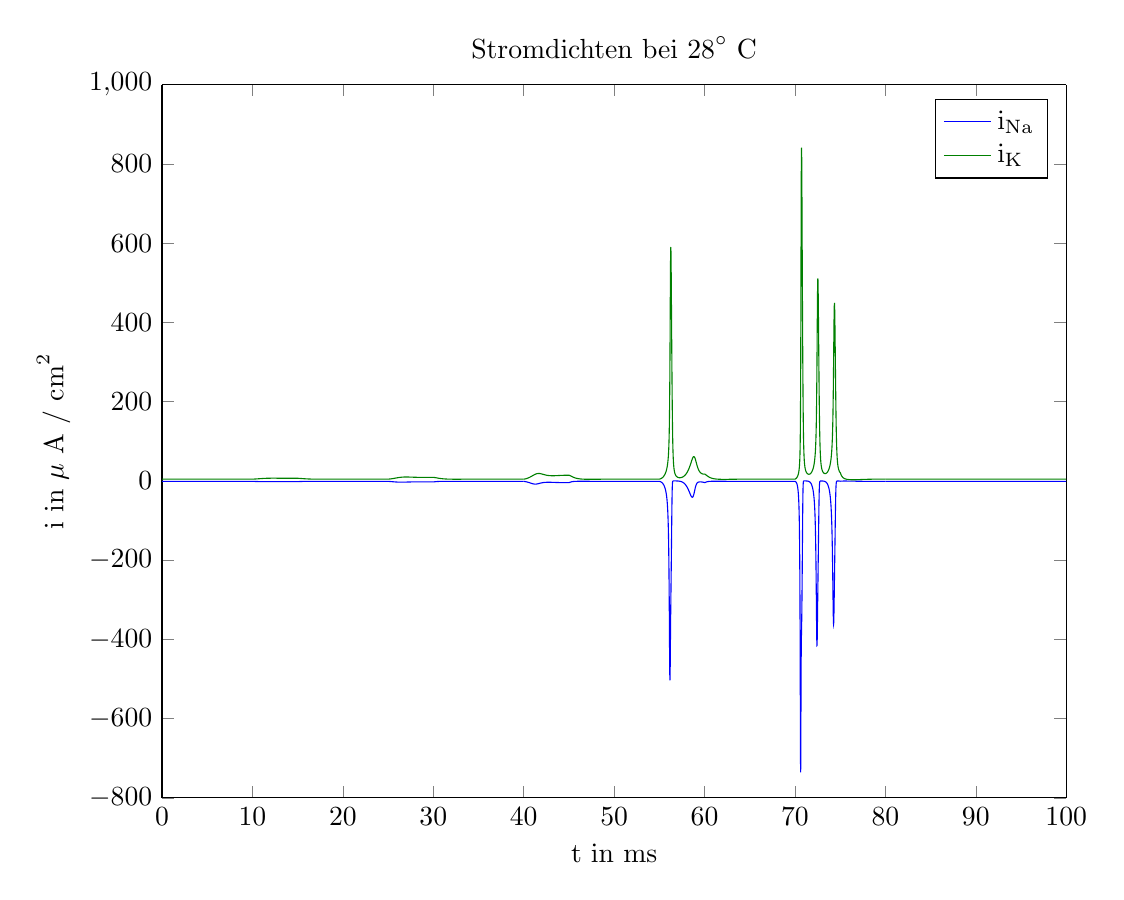 % This file was created by matlab2tikz.
% Minimal pgfplots version: 1.3
%
%The latest updates can be retrieved from
%  http://www.mathworks.com/matlabcentral/fileexchange/22022-matlab2tikz
%where you can also make suggestions and rate matlab2tikz.
%
\begin{tikzpicture}

\begin{axis}[%
width=4.521in,
height=3.566in,
at={(0.758in,0.481in)},
scale only axis,
separate axis lines,
every outer x axis line/.append style={black},
every x tick label/.append style={font=\color{black}},
xmin=0,
xmax=100,
xlabel={t in ms},
every outer y axis line/.append style={black},
every y tick label/.append style={font=\color{black}},
ymin=-800,
ymax=1000,
ylabel={$\text{i in }\mu\text{ A / cm}^\text{2}$},
title={$\text{Stromdichten bei 28}^\circ\text{ C}$},
legend style={legend cell align=left,align=left,draw=black}
]
\addplot [color=blue,solid,forget plot]
  table[row sep=crcr]{%
0	-1.22\\
0.01	-1.22\\
0.02	-1.22\\
0.03	-1.22\\
0.04	-1.22\\
0.05	-1.22\\
0.06	-1.22\\
0.07	-1.22\\
0.08	-1.22\\
0.09	-1.22\\
0.1	-1.22\\
0.11	-1.22\\
0.12	-1.22\\
0.13	-1.22\\
0.14	-1.22\\
0.15	-1.22\\
0.16	-1.22\\
0.17	-1.22\\
0.18	-1.22\\
0.19	-1.22\\
0.2	-1.22\\
0.21	-1.22\\
0.22	-1.22\\
0.23	-1.22\\
0.24	-1.22\\
0.25	-1.22\\
0.26	-1.22\\
0.27	-1.22\\
0.28	-1.22\\
0.29	-1.22\\
0.3	-1.22\\
0.31	-1.22\\
0.32	-1.22\\
0.33	-1.22\\
0.34	-1.22\\
0.35	-1.22\\
0.36	-1.22\\
0.37	-1.22\\
0.38	-1.22\\
0.39	-1.22\\
0.4	-1.22\\
0.41	-1.22\\
0.42	-1.22\\
0.43	-1.22\\
0.44	-1.22\\
0.45	-1.22\\
0.46	-1.22\\
0.47	-1.22\\
0.48	-1.22\\
0.49	-1.22\\
0.5	-1.22\\
0.51	-1.22\\
0.52	-1.22\\
0.53	-1.22\\
0.54	-1.22\\
0.55	-1.22\\
0.56	-1.22\\
0.57	-1.22\\
0.58	-1.22\\
0.59	-1.22\\
0.6	-1.22\\
0.61	-1.22\\
0.62	-1.22\\
0.63	-1.22\\
0.64	-1.22\\
0.65	-1.22\\
0.66	-1.22\\
0.67	-1.22\\
0.68	-1.22\\
0.69	-1.22\\
0.7	-1.22\\
0.71	-1.22\\
0.72	-1.22\\
0.73	-1.22\\
0.74	-1.22\\
0.75	-1.22\\
0.76	-1.22\\
0.77	-1.22\\
0.78	-1.22\\
0.79	-1.22\\
0.8	-1.22\\
0.81	-1.22\\
0.82	-1.22\\
0.83	-1.22\\
0.84	-1.22\\
0.85	-1.22\\
0.86	-1.22\\
0.87	-1.22\\
0.88	-1.22\\
0.89	-1.22\\
0.9	-1.22\\
0.91	-1.22\\
0.92	-1.22\\
0.93	-1.22\\
0.94	-1.22\\
0.95	-1.22\\
0.96	-1.22\\
0.97	-1.22\\
0.98	-1.22\\
0.99	-1.22\\
1	-1.22\\
1.01	-1.22\\
1.02	-1.22\\
1.03	-1.22\\
1.04	-1.22\\
1.05	-1.22\\
1.06	-1.22\\
1.07	-1.22\\
1.08	-1.22\\
1.09	-1.22\\
1.1	-1.22\\
1.11	-1.22\\
1.12	-1.22\\
1.13	-1.22\\
1.14	-1.22\\
1.15	-1.22\\
1.16	-1.22\\
1.17	-1.22\\
1.18	-1.22\\
1.19	-1.22\\
1.2	-1.22\\
1.21	-1.22\\
1.22	-1.22\\
1.23	-1.22\\
1.24	-1.22\\
1.25	-1.22\\
1.26	-1.22\\
1.27	-1.22\\
1.28	-1.22\\
1.29	-1.22\\
1.3	-1.22\\
1.31	-1.22\\
1.32	-1.22\\
1.33	-1.22\\
1.34	-1.22\\
1.35	-1.22\\
1.36	-1.22\\
1.37	-1.22\\
1.38	-1.22\\
1.39	-1.22\\
1.4	-1.22\\
1.41	-1.22\\
1.42	-1.22\\
1.43	-1.22\\
1.44	-1.22\\
1.45	-1.22\\
1.46	-1.22\\
1.47	-1.22\\
1.48	-1.22\\
1.49	-1.22\\
1.5	-1.22\\
1.51	-1.22\\
1.52	-1.22\\
1.53	-1.22\\
1.54	-1.22\\
1.55	-1.22\\
1.56	-1.22\\
1.57	-1.22\\
1.58	-1.22\\
1.59	-1.22\\
1.6	-1.22\\
1.61	-1.22\\
1.62	-1.22\\
1.63	-1.22\\
1.64	-1.22\\
1.65	-1.22\\
1.66	-1.22\\
1.67	-1.22\\
1.68	-1.22\\
1.69	-1.22\\
1.7	-1.22\\
1.71	-1.22\\
1.72	-1.22\\
1.73	-1.22\\
1.74	-1.22\\
1.75	-1.22\\
1.76	-1.22\\
1.77	-1.22\\
1.78	-1.22\\
1.79	-1.22\\
1.8	-1.22\\
1.81	-1.22\\
1.82	-1.22\\
1.83	-1.22\\
1.84	-1.22\\
1.85	-1.22\\
1.86	-1.22\\
1.87	-1.22\\
1.88	-1.22\\
1.89	-1.22\\
1.9	-1.22\\
1.91	-1.22\\
1.92	-1.22\\
1.93	-1.22\\
1.94	-1.22\\
1.95	-1.22\\
1.96	-1.22\\
1.97	-1.22\\
1.98	-1.22\\
1.99	-1.22\\
2	-1.22\\
2.01	-1.22\\
2.02	-1.22\\
2.03	-1.22\\
2.04	-1.22\\
2.05	-1.22\\
2.06	-1.22\\
2.07	-1.22\\
2.08	-1.22\\
2.09	-1.22\\
2.1	-1.22\\
2.11	-1.22\\
2.12	-1.22\\
2.13	-1.22\\
2.14	-1.22\\
2.15	-1.22\\
2.16	-1.22\\
2.17	-1.22\\
2.18	-1.22\\
2.19	-1.22\\
2.2	-1.22\\
2.21	-1.22\\
2.22	-1.22\\
2.23	-1.22\\
2.24	-1.22\\
2.25	-1.22\\
2.26	-1.22\\
2.27	-1.22\\
2.28	-1.22\\
2.29	-1.22\\
2.3	-1.22\\
2.31	-1.22\\
2.32	-1.22\\
2.33	-1.22\\
2.34	-1.22\\
2.35	-1.22\\
2.36	-1.22\\
2.37	-1.22\\
2.38	-1.22\\
2.39	-1.22\\
2.4	-1.22\\
2.41	-1.22\\
2.42	-1.22\\
2.43	-1.22\\
2.44	-1.22\\
2.45	-1.22\\
2.46	-1.22\\
2.47	-1.22\\
2.48	-1.22\\
2.49	-1.22\\
2.5	-1.22\\
2.51	-1.22\\
2.52	-1.22\\
2.53	-1.22\\
2.54	-1.22\\
2.55	-1.22\\
2.56	-1.22\\
2.57	-1.22\\
2.58	-1.22\\
2.59	-1.22\\
2.6	-1.22\\
2.61	-1.22\\
2.62	-1.22\\
2.63	-1.22\\
2.64	-1.22\\
2.65	-1.22\\
2.66	-1.22\\
2.67	-1.22\\
2.68	-1.22\\
2.69	-1.22\\
2.7	-1.22\\
2.71	-1.22\\
2.72	-1.22\\
2.73	-1.22\\
2.74	-1.22\\
2.75	-1.22\\
2.76	-1.22\\
2.77	-1.22\\
2.78	-1.22\\
2.79	-1.22\\
2.8	-1.22\\
2.81	-1.22\\
2.82	-1.22\\
2.83	-1.22\\
2.84	-1.22\\
2.85	-1.22\\
2.86	-1.22\\
2.87	-1.22\\
2.88	-1.22\\
2.89	-1.22\\
2.9	-1.22\\
2.91	-1.22\\
2.92	-1.22\\
2.93	-1.22\\
2.94	-1.22\\
2.95	-1.22\\
2.96	-1.22\\
2.97	-1.22\\
2.98	-1.22\\
2.99	-1.22\\
3	-1.22\\
3.01	-1.22\\
3.02	-1.22\\
3.03	-1.22\\
3.04	-1.22\\
3.05	-1.22\\
3.06	-1.22\\
3.07	-1.22\\
3.08	-1.22\\
3.09	-1.22\\
3.1	-1.22\\
3.11	-1.22\\
3.12	-1.22\\
3.13	-1.22\\
3.14	-1.22\\
3.15	-1.22\\
3.16	-1.22\\
3.17	-1.22\\
3.18	-1.22\\
3.19	-1.22\\
3.2	-1.22\\
3.21	-1.22\\
3.22	-1.22\\
3.23	-1.22\\
3.24	-1.22\\
3.25	-1.22\\
3.26	-1.22\\
3.27	-1.22\\
3.28	-1.22\\
3.29	-1.22\\
3.3	-1.22\\
3.31	-1.22\\
3.32	-1.22\\
3.33	-1.22\\
3.34	-1.22\\
3.35	-1.22\\
3.36	-1.22\\
3.37	-1.22\\
3.38	-1.22\\
3.39	-1.22\\
3.4	-1.22\\
3.41	-1.22\\
3.42	-1.22\\
3.43	-1.22\\
3.44	-1.22\\
3.45	-1.22\\
3.46	-1.22\\
3.47	-1.22\\
3.48	-1.22\\
3.49	-1.22\\
3.5	-1.22\\
3.51	-1.22\\
3.52	-1.22\\
3.53	-1.22\\
3.54	-1.22\\
3.55	-1.22\\
3.56	-1.22\\
3.57	-1.22\\
3.58	-1.22\\
3.59	-1.22\\
3.6	-1.22\\
3.61	-1.22\\
3.62	-1.22\\
3.63	-1.22\\
3.64	-1.22\\
3.65	-1.22\\
3.66	-1.22\\
3.67	-1.22\\
3.68	-1.22\\
3.69	-1.22\\
3.7	-1.22\\
3.71	-1.22\\
3.72	-1.22\\
3.73	-1.22\\
3.74	-1.22\\
3.75	-1.22\\
3.76	-1.22\\
3.77	-1.22\\
3.78	-1.22\\
3.79	-1.22\\
3.8	-1.22\\
3.81	-1.22\\
3.82	-1.22\\
3.83	-1.22\\
3.84	-1.22\\
3.85	-1.22\\
3.86	-1.22\\
3.87	-1.22\\
3.88	-1.22\\
3.89	-1.22\\
3.9	-1.22\\
3.91	-1.22\\
3.92	-1.22\\
3.93	-1.22\\
3.94	-1.22\\
3.95	-1.22\\
3.96	-1.22\\
3.97	-1.22\\
3.98	-1.22\\
3.99	-1.22\\
4	-1.22\\
4.01	-1.22\\
4.02	-1.22\\
4.03	-1.22\\
4.04	-1.22\\
4.05	-1.22\\
4.06	-1.22\\
4.07	-1.22\\
4.08	-1.22\\
4.09	-1.22\\
4.1	-1.22\\
4.11	-1.22\\
4.12	-1.22\\
4.13	-1.22\\
4.14	-1.22\\
4.15	-1.22\\
4.16	-1.22\\
4.17	-1.22\\
4.18	-1.22\\
4.19	-1.22\\
4.2	-1.22\\
4.21	-1.22\\
4.22	-1.22\\
4.23	-1.22\\
4.24	-1.22\\
4.25	-1.22\\
4.26	-1.22\\
4.27	-1.22\\
4.28	-1.22\\
4.29	-1.22\\
4.3	-1.22\\
4.31	-1.22\\
4.32	-1.22\\
4.33	-1.22\\
4.34	-1.22\\
4.35	-1.22\\
4.36	-1.22\\
4.37	-1.22\\
4.38	-1.22\\
4.39	-1.22\\
4.4	-1.22\\
4.41	-1.22\\
4.42	-1.22\\
4.43	-1.22\\
4.44	-1.22\\
4.45	-1.22\\
4.46	-1.22\\
4.47	-1.22\\
4.48	-1.22\\
4.49	-1.22\\
4.5	-1.22\\
4.51	-1.22\\
4.52	-1.22\\
4.53	-1.22\\
4.54	-1.22\\
4.55	-1.22\\
4.56	-1.22\\
4.57	-1.22\\
4.58	-1.22\\
4.59	-1.22\\
4.6	-1.22\\
4.61	-1.22\\
4.62	-1.22\\
4.63	-1.22\\
4.64	-1.22\\
4.65	-1.22\\
4.66	-1.22\\
4.67	-1.22\\
4.68	-1.22\\
4.69	-1.22\\
4.7	-1.22\\
4.71	-1.22\\
4.72	-1.22\\
4.73	-1.22\\
4.74	-1.22\\
4.75	-1.22\\
4.76	-1.22\\
4.77	-1.22\\
4.78	-1.22\\
4.79	-1.22\\
4.8	-1.22\\
4.81	-1.22\\
4.82	-1.22\\
4.83	-1.22\\
4.84	-1.22\\
4.85	-1.22\\
4.86	-1.22\\
4.87	-1.22\\
4.88	-1.22\\
4.89	-1.22\\
4.9	-1.22\\
4.91	-1.22\\
4.92	-1.22\\
4.93	-1.22\\
4.94	-1.22\\
4.95	-1.22\\
4.96	-1.22\\
4.97	-1.22\\
4.98	-1.22\\
4.99	-1.22\\
5	-1.22\\
5.01	-1.22\\
5.02	-1.22\\
5.03	-1.22\\
5.04	-1.22\\
5.05	-1.22\\
5.06	-1.22\\
5.07	-1.22\\
5.08	-1.22\\
5.09	-1.22\\
5.1	-1.22\\
5.11	-1.22\\
5.12	-1.22\\
5.13	-1.22\\
5.14	-1.22\\
5.15	-1.22\\
5.16	-1.22\\
5.17	-1.22\\
5.18	-1.22\\
5.19	-1.22\\
5.2	-1.22\\
5.21	-1.22\\
5.22	-1.22\\
5.23	-1.22\\
5.24	-1.22\\
5.25	-1.22\\
5.26	-1.22\\
5.27	-1.22\\
5.28	-1.22\\
5.29	-1.22\\
5.3	-1.22\\
5.31	-1.22\\
5.32	-1.22\\
5.33	-1.22\\
5.34	-1.22\\
5.35	-1.22\\
5.36	-1.22\\
5.37	-1.22\\
5.38	-1.22\\
5.39	-1.22\\
5.4	-1.22\\
5.41	-1.22\\
5.42	-1.22\\
5.43	-1.22\\
5.44	-1.22\\
5.45	-1.22\\
5.46	-1.22\\
5.47	-1.22\\
5.48	-1.22\\
5.49	-1.22\\
5.5	-1.22\\
5.51	-1.22\\
5.52	-1.22\\
5.53	-1.22\\
5.54	-1.22\\
5.55	-1.22\\
5.56	-1.22\\
5.57	-1.22\\
5.58	-1.22\\
5.59	-1.22\\
5.6	-1.22\\
5.61	-1.22\\
5.62	-1.22\\
5.63	-1.22\\
5.64	-1.22\\
5.65	-1.22\\
5.66	-1.22\\
5.67	-1.22\\
5.68	-1.22\\
5.69	-1.22\\
5.7	-1.22\\
5.71	-1.22\\
5.72	-1.22\\
5.73	-1.22\\
5.74	-1.22\\
5.75	-1.22\\
5.76	-1.22\\
5.77	-1.22\\
5.78	-1.22\\
5.79	-1.22\\
5.8	-1.22\\
5.81	-1.22\\
5.82	-1.22\\
5.83	-1.22\\
5.84	-1.22\\
5.85	-1.22\\
5.86	-1.22\\
5.87	-1.22\\
5.88	-1.22\\
5.89	-1.22\\
5.9	-1.22\\
5.91	-1.22\\
5.92	-1.22\\
5.93	-1.22\\
5.94	-1.22\\
5.95	-1.22\\
5.96	-1.22\\
5.97	-1.22\\
5.98	-1.22\\
5.99	-1.22\\
6	-1.22\\
6.01	-1.22\\
6.02	-1.22\\
6.03	-1.22\\
6.04	-1.22\\
6.05	-1.22\\
6.06	-1.22\\
6.07	-1.22\\
6.08	-1.22\\
6.09	-1.22\\
6.1	-1.22\\
6.11	-1.22\\
6.12	-1.22\\
6.13	-1.22\\
6.14	-1.22\\
6.15	-1.22\\
6.16	-1.22\\
6.17	-1.22\\
6.18	-1.22\\
6.19	-1.22\\
6.2	-1.22\\
6.21	-1.22\\
6.22	-1.22\\
6.23	-1.22\\
6.24	-1.22\\
6.25	-1.22\\
6.26	-1.22\\
6.27	-1.22\\
6.28	-1.22\\
6.29	-1.22\\
6.3	-1.22\\
6.31	-1.22\\
6.32	-1.22\\
6.33	-1.22\\
6.34	-1.22\\
6.35	-1.22\\
6.36	-1.22\\
6.37	-1.22\\
6.38	-1.22\\
6.39	-1.22\\
6.4	-1.22\\
6.41	-1.22\\
6.42	-1.22\\
6.43	-1.22\\
6.44	-1.22\\
6.45	-1.22\\
6.46	-1.22\\
6.47	-1.22\\
6.48	-1.22\\
6.49	-1.22\\
6.5	-1.22\\
6.51	-1.22\\
6.52	-1.22\\
6.53	-1.22\\
6.54	-1.22\\
6.55	-1.22\\
6.56	-1.22\\
6.57	-1.22\\
6.58	-1.22\\
6.59	-1.22\\
6.6	-1.22\\
6.61	-1.22\\
6.62	-1.22\\
6.63	-1.22\\
6.64	-1.22\\
6.65	-1.22\\
6.66	-1.22\\
6.67	-1.22\\
6.68	-1.22\\
6.69	-1.22\\
6.7	-1.22\\
6.71	-1.22\\
6.72	-1.22\\
6.73	-1.22\\
6.74	-1.22\\
6.75	-1.22\\
6.76	-1.22\\
6.77	-1.22\\
6.78	-1.22\\
6.79	-1.22\\
6.8	-1.22\\
6.81	-1.22\\
6.82	-1.22\\
6.83	-1.22\\
6.84	-1.22\\
6.85	-1.22\\
6.86	-1.22\\
6.87	-1.22\\
6.88	-1.22\\
6.89	-1.22\\
6.9	-1.22\\
6.91	-1.22\\
6.92	-1.22\\
6.93	-1.22\\
6.94	-1.22\\
6.95	-1.22\\
6.96	-1.22\\
6.97	-1.22\\
6.98	-1.22\\
6.99	-1.22\\
7	-1.22\\
7.01	-1.22\\
7.02	-1.22\\
7.03	-1.22\\
7.04	-1.22\\
7.05	-1.22\\
7.06	-1.22\\
7.07	-1.22\\
7.08	-1.22\\
7.09	-1.22\\
7.1	-1.22\\
7.11	-1.22\\
7.12	-1.22\\
7.13	-1.22\\
7.14	-1.22\\
7.15	-1.22\\
7.16	-1.22\\
7.17	-1.22\\
7.18	-1.22\\
7.19	-1.22\\
7.2	-1.22\\
7.21	-1.22\\
7.22	-1.22\\
7.23	-1.22\\
7.24	-1.22\\
7.25	-1.22\\
7.26	-1.22\\
7.27	-1.22\\
7.28	-1.22\\
7.29	-1.22\\
7.3	-1.22\\
7.31	-1.22\\
7.32	-1.22\\
7.33	-1.22\\
7.34	-1.22\\
7.35	-1.22\\
7.36	-1.22\\
7.37	-1.22\\
7.38	-1.22\\
7.39	-1.22\\
7.4	-1.22\\
7.41	-1.22\\
7.42	-1.22\\
7.43	-1.22\\
7.44	-1.22\\
7.45	-1.22\\
7.46	-1.22\\
7.47	-1.22\\
7.48	-1.22\\
7.49	-1.22\\
7.5	-1.22\\
7.51	-1.22\\
7.52	-1.22\\
7.53	-1.22\\
7.54	-1.22\\
7.55	-1.22\\
7.56	-1.22\\
7.57	-1.22\\
7.58	-1.22\\
7.59	-1.22\\
7.6	-1.22\\
7.61	-1.22\\
7.62	-1.22\\
7.63	-1.22\\
7.64	-1.22\\
7.65	-1.22\\
7.66	-1.22\\
7.67	-1.22\\
7.68	-1.22\\
7.69	-1.22\\
7.7	-1.22\\
7.71	-1.22\\
7.72	-1.22\\
7.73	-1.22\\
7.74	-1.22\\
7.75	-1.22\\
7.76	-1.22\\
7.77	-1.22\\
7.78	-1.22\\
7.79	-1.22\\
7.8	-1.22\\
7.81	-1.22\\
7.82	-1.22\\
7.83	-1.22\\
7.84	-1.22\\
7.85	-1.22\\
7.86	-1.22\\
7.87	-1.22\\
7.88	-1.22\\
7.89	-1.22\\
7.9	-1.22\\
7.91	-1.22\\
7.92	-1.22\\
7.93	-1.22\\
7.94	-1.22\\
7.95	-1.22\\
7.96	-1.22\\
7.97	-1.22\\
7.98	-1.22\\
7.99	-1.22\\
8	-1.22\\
8.01	-1.22\\
8.02	-1.22\\
8.03	-1.22\\
8.04	-1.22\\
8.05	-1.22\\
8.06	-1.22\\
8.07	-1.22\\
8.08	-1.22\\
8.09	-1.22\\
8.1	-1.22\\
8.11	-1.22\\
8.12	-1.22\\
8.13	-1.22\\
8.14	-1.22\\
8.15	-1.22\\
8.16	-1.22\\
8.17	-1.22\\
8.18	-1.22\\
8.19	-1.22\\
8.2	-1.22\\
8.21	-1.22\\
8.22	-1.22\\
8.23	-1.22\\
8.24	-1.22\\
8.25	-1.22\\
8.26	-1.22\\
8.27	-1.22\\
8.28	-1.22\\
8.29	-1.22\\
8.3	-1.22\\
8.31	-1.22\\
8.32	-1.22\\
8.33	-1.22\\
8.34	-1.22\\
8.35	-1.22\\
8.36	-1.22\\
8.37	-1.22\\
8.38	-1.22\\
8.39	-1.22\\
8.4	-1.22\\
8.41	-1.22\\
8.42	-1.22\\
8.43	-1.22\\
8.44	-1.22\\
8.45	-1.22\\
8.46	-1.22\\
8.47	-1.22\\
8.48	-1.22\\
8.49	-1.22\\
8.5	-1.22\\
8.51	-1.22\\
8.52	-1.22\\
8.53	-1.22\\
8.54	-1.22\\
8.55	-1.22\\
8.56	-1.22\\
8.57	-1.22\\
8.58	-1.22\\
8.59	-1.22\\
8.6	-1.22\\
8.61	-1.22\\
8.62	-1.22\\
8.63	-1.22\\
8.64	-1.22\\
8.65	-1.22\\
8.66	-1.22\\
8.67	-1.22\\
8.68	-1.22\\
8.69	-1.22\\
8.7	-1.22\\
8.71	-1.22\\
8.72	-1.22\\
8.73	-1.22\\
8.74	-1.22\\
8.75	-1.22\\
8.76	-1.22\\
8.77	-1.22\\
8.78	-1.22\\
8.79	-1.22\\
8.8	-1.22\\
8.81	-1.22\\
8.82	-1.22\\
8.83	-1.22\\
8.84	-1.22\\
8.85	-1.22\\
8.86	-1.22\\
8.87	-1.22\\
8.88	-1.22\\
8.89	-1.22\\
8.9	-1.22\\
8.91	-1.22\\
8.92	-1.22\\
8.93	-1.22\\
8.94	-1.22\\
8.95	-1.22\\
8.96	-1.22\\
8.97	-1.22\\
8.98	-1.22\\
8.99	-1.22\\
9	-1.22\\
9.01	-1.22\\
9.02	-1.22\\
9.03	-1.22\\
9.04	-1.22\\
9.05	-1.22\\
9.06	-1.22\\
9.07	-1.22\\
9.08	-1.22\\
9.09	-1.22\\
9.1	-1.22\\
9.11	-1.22\\
9.12	-1.22\\
9.13	-1.22\\
9.14	-1.22\\
9.15	-1.22\\
9.16	-1.22\\
9.17	-1.22\\
9.18	-1.22\\
9.19	-1.22\\
9.2	-1.22\\
9.21	-1.22\\
9.22	-1.22\\
9.23	-1.22\\
9.24	-1.22\\
9.25	-1.22\\
9.26	-1.22\\
9.27	-1.22\\
9.28	-1.22\\
9.29	-1.22\\
9.3	-1.22\\
9.31	-1.22\\
9.32	-1.22\\
9.33	-1.22\\
9.34	-1.22\\
9.35	-1.22\\
9.36	-1.22\\
9.37	-1.22\\
9.38	-1.22\\
9.39	-1.22\\
9.4	-1.22\\
9.41	-1.22\\
9.42	-1.22\\
9.43	-1.22\\
9.44	-1.22\\
9.45	-1.22\\
9.46	-1.22\\
9.47	-1.22\\
9.48	-1.22\\
9.49	-1.22\\
9.5	-1.22\\
9.51	-1.22\\
9.52	-1.22\\
9.53	-1.22\\
9.54	-1.22\\
9.55	-1.22\\
9.56	-1.22\\
9.57	-1.22\\
9.58	-1.22\\
9.59	-1.22\\
9.6	-1.22\\
9.61	-1.22\\
9.62	-1.22\\
9.63	-1.22\\
9.64	-1.22\\
9.65	-1.22\\
9.66	-1.22\\
9.67	-1.22\\
9.68	-1.22\\
9.69	-1.22\\
9.7	-1.22\\
9.71	-1.22\\
9.72	-1.22\\
9.73	-1.22\\
9.74	-1.22\\
9.75	-1.22\\
9.76	-1.22\\
9.77	-1.22\\
9.78	-1.22\\
9.79	-1.22\\
9.8	-1.22\\
9.81	-1.22\\
9.82	-1.22\\
9.83	-1.22\\
9.84	-1.22\\
9.85	-1.22\\
9.86	-1.22\\
9.87	-1.22\\
9.88	-1.22\\
9.89	-1.22\\
9.9	-1.22\\
9.91	-1.22\\
9.92	-1.22\\
9.93	-1.22\\
9.94	-1.22\\
9.95	-1.22\\
9.96	-1.22\\
9.97	-1.22\\
9.98	-1.22\\
9.99	-1.22\\
10	-1.22\\
10.01	-1.22\\
10.02	-1.223\\
10.03	-1.228\\
10.04	-1.234\\
10.05	-1.241\\
10.06	-1.249\\
10.07	-1.257\\
10.08	-1.265\\
10.09	-1.273\\
10.1	-1.281\\
10.11	-1.29\\
10.12	-1.298\\
10.13	-1.306\\
10.14	-1.315\\
10.15	-1.323\\
10.16	-1.332\\
10.17	-1.34\\
10.18	-1.348\\
10.19	-1.357\\
10.2	-1.365\\
10.21	-1.374\\
10.22	-1.382\\
10.23	-1.39\\
10.24	-1.399\\
10.25	-1.407\\
10.26	-1.416\\
10.27	-1.424\\
10.28	-1.432\\
10.29	-1.441\\
10.3	-1.449\\
10.31	-1.457\\
10.32	-1.465\\
10.33	-1.474\\
10.34	-1.482\\
10.35	-1.49\\
10.36	-1.498\\
10.37	-1.506\\
10.38	-1.514\\
10.39	-1.523\\
10.4	-1.531\\
10.41	-1.539\\
10.42	-1.547\\
10.43	-1.554\\
10.44	-1.562\\
10.45	-1.57\\
10.46	-1.578\\
10.47	-1.586\\
10.48	-1.593\\
10.49	-1.601\\
10.5	-1.609\\
10.51	-1.616\\
10.52	-1.624\\
10.53	-1.631\\
10.54	-1.639\\
10.55	-1.646\\
10.56	-1.654\\
10.57	-1.661\\
10.58	-1.668\\
10.59	-1.675\\
10.6	-1.682\\
10.61	-1.689\\
10.62	-1.696\\
10.63	-1.703\\
10.64	-1.71\\
10.65	-1.717\\
10.66	-1.724\\
10.67	-1.731\\
10.68	-1.737\\
10.69	-1.744\\
10.7	-1.75\\
10.71	-1.757\\
10.72	-1.763\\
10.73	-1.769\\
10.74	-1.776\\
10.75	-1.782\\
10.76	-1.788\\
10.77	-1.794\\
10.78	-1.8\\
10.79	-1.806\\
10.8	-1.812\\
10.81	-1.817\\
10.82	-1.823\\
10.83	-1.828\\
10.84	-1.834\\
10.85	-1.839\\
10.86	-1.845\\
10.87	-1.85\\
10.88	-1.855\\
10.89	-1.86\\
10.9	-1.865\\
10.91	-1.87\\
10.92	-1.875\\
10.93	-1.88\\
10.94	-1.885\\
10.95	-1.889\\
10.96	-1.894\\
10.97	-1.899\\
10.98	-1.903\\
10.99	-1.907\\
11	-1.912\\
11.01	-1.916\\
11.02	-1.92\\
11.03	-1.924\\
11.04	-1.928\\
11.05	-1.932\\
11.06	-1.935\\
11.07	-1.939\\
11.08	-1.943\\
11.09	-1.946\\
11.1	-1.95\\
11.11	-1.953\\
11.12	-1.956\\
11.13	-1.96\\
11.14	-1.963\\
11.15	-1.966\\
11.16	-1.969\\
11.17	-1.972\\
11.18	-1.975\\
11.19	-1.977\\
11.2	-1.98\\
11.21	-1.983\\
11.22	-1.985\\
11.23	-1.988\\
11.24	-1.99\\
11.25	-1.992\\
11.26	-1.995\\
11.27	-1.997\\
11.28	-1.999\\
11.29	-2.001\\
11.3	-2.003\\
11.31	-2.005\\
11.32	-2.007\\
11.33	-2.008\\
11.34	-2.01\\
11.35	-2.012\\
11.36	-2.013\\
11.37	-2.015\\
11.38	-2.016\\
11.39	-2.017\\
11.4	-2.019\\
11.41	-2.02\\
11.42	-2.021\\
11.43	-2.022\\
11.44	-2.023\\
11.45	-2.024\\
11.46	-2.025\\
11.47	-2.026\\
11.48	-2.027\\
11.49	-2.027\\
11.5	-2.028\\
11.51	-2.029\\
11.52	-2.029\\
11.53	-2.03\\
11.54	-2.03\\
11.55	-2.03\\
11.56	-2.031\\
11.57	-2.031\\
11.58	-2.031\\
11.59	-2.031\\
11.6	-2.032\\
11.61	-2.032\\
11.62	-2.032\\
11.63	-2.032\\
11.64	-2.032\\
11.65	-2.032\\
11.66	-2.031\\
11.67	-2.031\\
11.68	-2.031\\
11.69	-2.031\\
11.7	-2.03\\
11.71	-2.03\\
11.72	-2.03\\
11.73	-2.029\\
11.74	-2.029\\
11.75	-2.028\\
11.76	-2.028\\
11.77	-2.027\\
11.78	-2.027\\
11.79	-2.026\\
11.8	-2.025\\
11.81	-2.025\\
11.82	-2.024\\
11.83	-2.023\\
11.84	-2.022\\
11.85	-2.021\\
11.86	-2.021\\
11.87	-2.02\\
11.88	-2.019\\
11.89	-2.018\\
11.9	-2.017\\
11.91	-2.016\\
11.92	-2.015\\
11.93	-2.014\\
11.94	-2.013\\
11.95	-2.012\\
11.96	-2.011\\
11.97	-2.01\\
11.98	-2.009\\
11.99	-2.008\\
12	-2.006\\
12.01	-2.005\\
12.02	-2.004\\
12.03	-2.003\\
12.04	-2.002\\
12.05	-2.0\\
12.06	-1.999\\
12.07	-1.998\\
12.08	-1.997\\
12.09	-1.995\\
12.1	-1.994\\
12.11	-1.993\\
12.12	-1.991\\
12.13	-1.99\\
12.14	-1.989\\
12.15	-1.988\\
12.16	-1.986\\
12.17	-1.985\\
12.18	-1.983\\
12.19	-1.982\\
12.2	-1.981\\
12.21	-1.979\\
12.22	-1.978\\
12.23	-1.977\\
12.24	-1.975\\
12.25	-1.974\\
12.26	-1.973\\
12.27	-1.971\\
12.28	-1.97\\
12.29	-1.968\\
12.3	-1.967\\
12.31	-1.966\\
12.32	-1.964\\
12.33	-1.963\\
12.34	-1.961\\
12.35	-1.96\\
12.36	-1.959\\
12.37	-1.957\\
12.38	-1.956\\
12.39	-1.955\\
12.4	-1.953\\
12.41	-1.952\\
12.42	-1.951\\
12.43	-1.949\\
12.44	-1.948\\
12.45	-1.947\\
12.46	-1.945\\
12.47	-1.944\\
12.48	-1.943\\
12.49	-1.941\\
12.5	-1.94\\
12.51	-1.939\\
12.52	-1.937\\
12.53	-1.936\\
12.54	-1.935\\
12.55	-1.933\\
12.56	-1.932\\
12.57	-1.931\\
12.58	-1.93\\
12.59	-1.928\\
12.6	-1.927\\
12.61	-1.926\\
12.62	-1.925\\
12.63	-1.923\\
12.64	-1.922\\
12.65	-1.921\\
12.66	-1.92\\
12.67	-1.919\\
12.68	-1.918\\
12.69	-1.916\\
12.7	-1.915\\
12.71	-1.914\\
12.72	-1.913\\
12.73	-1.912\\
12.74	-1.911\\
12.75	-1.91\\
12.76	-1.909\\
12.77	-1.907\\
12.78	-1.906\\
12.79	-1.905\\
12.8	-1.904\\
12.81	-1.903\\
12.82	-1.902\\
12.83	-1.901\\
12.84	-1.9\\
12.85	-1.899\\
12.86	-1.898\\
12.87	-1.897\\
12.88	-1.896\\
12.89	-1.895\\
12.9	-1.894\\
12.91	-1.894\\
12.92	-1.893\\
12.93	-1.892\\
12.94	-1.891\\
12.95	-1.89\\
12.96	-1.889\\
12.97	-1.888\\
12.98	-1.887\\
12.99	-1.887\\
13	-1.886\\
13.01	-1.885\\
13.02	-1.884\\
13.03	-1.883\\
13.04	-1.883\\
13.05	-1.882\\
13.06	-1.881\\
13.07	-1.88\\
13.08	-1.88\\
13.09	-1.879\\
13.1	-1.878\\
13.11	-1.877\\
13.12	-1.877\\
13.13	-1.876\\
13.14	-1.875\\
13.15	-1.875\\
13.16	-1.874\\
13.17	-1.874\\
13.18	-1.873\\
13.19	-1.872\\
13.2	-1.872\\
13.21	-1.871\\
13.22	-1.871\\
13.23	-1.87\\
13.24	-1.869\\
13.25	-1.869\\
13.26	-1.868\\
13.27	-1.868\\
13.28	-1.867\\
13.29	-1.867\\
13.3	-1.866\\
13.31	-1.866\\
13.32	-1.865\\
13.33	-1.865\\
13.34	-1.864\\
13.35	-1.864\\
13.36	-1.863\\
13.37	-1.863\\
13.38	-1.863\\
13.39	-1.862\\
13.4	-1.862\\
13.41	-1.861\\
13.42	-1.861\\
13.43	-1.861\\
13.44	-1.86\\
13.45	-1.86\\
13.46	-1.86\\
13.47	-1.859\\
13.48	-1.859\\
13.49	-1.859\\
13.5	-1.858\\
13.51	-1.858\\
13.52	-1.858\\
13.53	-1.857\\
13.54	-1.857\\
13.55	-1.857\\
13.56	-1.856\\
13.57	-1.856\\
13.58	-1.856\\
13.59	-1.856\\
13.6	-1.855\\
13.61	-1.855\\
13.62	-1.855\\
13.63	-1.855\\
13.64	-1.855\\
13.65	-1.854\\
13.66	-1.854\\
13.67	-1.854\\
13.68	-1.854\\
13.69	-1.854\\
13.7	-1.853\\
13.71	-1.853\\
13.72	-1.853\\
13.73	-1.853\\
13.74	-1.853\\
13.75	-1.853\\
13.76	-1.853\\
13.77	-1.852\\
13.78	-1.852\\
13.79	-1.852\\
13.8	-1.852\\
13.81	-1.852\\
13.82	-1.852\\
13.83	-1.852\\
13.84	-1.852\\
13.85	-1.852\\
13.86	-1.852\\
13.87	-1.851\\
13.88	-1.851\\
13.89	-1.851\\
13.9	-1.851\\
13.91	-1.851\\
13.92	-1.851\\
13.93	-1.851\\
13.94	-1.851\\
13.95	-1.851\\
13.96	-1.851\\
13.97	-1.851\\
13.98	-1.851\\
13.99	-1.851\\
14	-1.851\\
14.01	-1.851\\
14.02	-1.851\\
14.03	-1.851\\
14.04	-1.851\\
14.05	-1.851\\
14.06	-1.851\\
14.07	-1.851\\
14.08	-1.851\\
14.09	-1.851\\
14.1	-1.851\\
14.11	-1.851\\
14.12	-1.851\\
14.13	-1.851\\
14.14	-1.851\\
14.15	-1.851\\
14.16	-1.851\\
14.17	-1.851\\
14.18	-1.851\\
14.19	-1.851\\
14.2	-1.851\\
14.21	-1.851\\
14.22	-1.851\\
14.23	-1.851\\
14.24	-1.851\\
14.25	-1.851\\
14.26	-1.852\\
14.27	-1.852\\
14.28	-1.852\\
14.29	-1.852\\
14.3	-1.852\\
14.31	-1.852\\
14.32	-1.852\\
14.33	-1.852\\
14.34	-1.852\\
14.35	-1.852\\
14.36	-1.852\\
14.37	-1.852\\
14.38	-1.852\\
14.39	-1.852\\
14.4	-1.853\\
14.41	-1.853\\
14.42	-1.853\\
14.43	-1.853\\
14.44	-1.853\\
14.45	-1.853\\
14.46	-1.853\\
14.47	-1.853\\
14.48	-1.853\\
14.49	-1.853\\
14.5	-1.853\\
14.51	-1.854\\
14.52	-1.854\\
14.53	-1.854\\
14.54	-1.854\\
14.55	-1.854\\
14.56	-1.854\\
14.57	-1.854\\
14.58	-1.854\\
14.59	-1.854\\
14.6	-1.854\\
14.61	-1.854\\
14.62	-1.855\\
14.63	-1.855\\
14.64	-1.855\\
14.65	-1.855\\
14.66	-1.855\\
14.67	-1.855\\
14.68	-1.855\\
14.69	-1.855\\
14.7	-1.855\\
14.71	-1.855\\
14.72	-1.856\\
14.73	-1.856\\
14.74	-1.856\\
14.75	-1.856\\
14.76	-1.856\\
14.77	-1.856\\
14.78	-1.856\\
14.79	-1.856\\
14.8	-1.856\\
14.81	-1.856\\
14.82	-1.857\\
14.83	-1.857\\
14.84	-1.857\\
14.85	-1.857\\
14.86	-1.857\\
14.87	-1.857\\
14.88	-1.857\\
14.89	-1.857\\
14.9	-1.857\\
14.91	-1.857\\
14.92	-1.858\\
14.93	-1.858\\
14.94	-1.858\\
14.95	-1.858\\
14.96	-1.858\\
14.97	-1.858\\
14.98	-1.858\\
14.99	-1.858\\
15	-1.858\\
15.01	-1.858\\
15.02	-1.858\\
15.03	-1.854\\
15.04	-1.848\\
15.05	-1.839\\
15.06	-1.829\\
15.07	-1.818\\
15.08	-1.808\\
15.09	-1.796\\
15.1	-1.785\\
15.11	-1.774\\
15.12	-1.763\\
15.13	-1.752\\
15.14	-1.741\\
15.15	-1.73\\
15.16	-1.719\\
15.17	-1.708\\
15.18	-1.698\\
15.19	-1.688\\
15.2	-1.677\\
15.21	-1.667\\
15.22	-1.657\\
15.23	-1.647\\
15.24	-1.638\\
15.25	-1.628\\
15.26	-1.619\\
15.27	-1.609\\
15.28	-1.6\\
15.29	-1.591\\
15.3	-1.582\\
15.31	-1.574\\
15.32	-1.565\\
15.33	-1.556\\
15.34	-1.548\\
15.35	-1.54\\
15.36	-1.532\\
15.37	-1.524\\
15.38	-1.516\\
15.39	-1.508\\
15.4	-1.5\\
15.41	-1.493\\
15.42	-1.485\\
15.43	-1.478\\
15.44	-1.471\\
15.45	-1.464\\
15.46	-1.457\\
15.47	-1.45\\
15.48	-1.444\\
15.49	-1.437\\
15.5	-1.431\\
15.51	-1.424\\
15.52	-1.418\\
15.53	-1.412\\
15.54	-1.406\\
15.55	-1.4\\
15.56	-1.394\\
15.57	-1.389\\
15.58	-1.383\\
15.59	-1.377\\
15.6	-1.372\\
15.61	-1.367\\
15.62	-1.362\\
15.63	-1.356\\
15.64	-1.351\\
15.65	-1.347\\
15.66	-1.342\\
15.67	-1.337\\
15.68	-1.332\\
15.69	-1.328\\
15.7	-1.323\\
15.71	-1.319\\
15.72	-1.315\\
15.73	-1.31\\
15.74	-1.306\\
15.75	-1.302\\
15.76	-1.298\\
15.77	-1.294\\
15.78	-1.291\\
15.79	-1.287\\
15.8	-1.283\\
15.81	-1.28\\
15.82	-1.276\\
15.83	-1.273\\
15.84	-1.269\\
15.85	-1.266\\
15.86	-1.263\\
15.87	-1.259\\
15.88	-1.256\\
15.89	-1.253\\
15.9	-1.25\\
15.91	-1.247\\
15.92	-1.245\\
15.93	-1.242\\
15.94	-1.239\\
15.95	-1.236\\
15.96	-1.234\\
15.97	-1.231\\
15.98	-1.229\\
15.99	-1.226\\
16	-1.224\\
16.01	-1.222\\
16.02	-1.219\\
16.03	-1.217\\
16.04	-1.215\\
16.05	-1.213\\
16.06	-1.211\\
16.07	-1.209\\
16.08	-1.207\\
16.09	-1.205\\
16.1	-1.203\\
16.11	-1.201\\
16.12	-1.2\\
16.13	-1.198\\
16.14	-1.196\\
16.15	-1.195\\
16.16	-1.193\\
16.17	-1.191\\
16.18	-1.19\\
16.19	-1.188\\
16.2	-1.187\\
16.21	-1.186\\
16.22	-1.184\\
16.23	-1.183\\
16.24	-1.182\\
16.25	-1.18\\
16.26	-1.179\\
16.27	-1.178\\
16.28	-1.177\\
16.29	-1.176\\
16.3	-1.175\\
16.31	-1.174\\
16.32	-1.173\\
16.33	-1.172\\
16.34	-1.171\\
16.35	-1.17\\
16.36	-1.169\\
16.37	-1.168\\
16.38	-1.167\\
16.39	-1.167\\
16.4	-1.166\\
16.41	-1.165\\
16.42	-1.164\\
16.43	-1.164\\
16.44	-1.163\\
16.45	-1.163\\
16.46	-1.162\\
16.47	-1.161\\
16.48	-1.161\\
16.49	-1.16\\
16.5	-1.16\\
16.51	-1.159\\
16.52	-1.159\\
16.53	-1.158\\
16.54	-1.158\\
16.55	-1.158\\
16.56	-1.157\\
16.57	-1.157\\
16.58	-1.157\\
16.59	-1.156\\
16.6	-1.156\\
16.61	-1.156\\
16.62	-1.156\\
16.63	-1.155\\
16.64	-1.155\\
16.65	-1.155\\
16.66	-1.155\\
16.67	-1.155\\
16.68	-1.154\\
16.69	-1.154\\
16.7	-1.154\\
16.71	-1.154\\
16.72	-1.154\\
16.73	-1.154\\
16.74	-1.154\\
16.75	-1.154\\
16.76	-1.154\\
16.77	-1.154\\
16.78	-1.154\\
16.79	-1.154\\
16.8	-1.154\\
16.81	-1.154\\
16.82	-1.154\\
16.83	-1.154\\
16.84	-1.154\\
16.85	-1.154\\
16.86	-1.154\\
16.87	-1.155\\
16.88	-1.155\\
16.89	-1.155\\
16.9	-1.155\\
16.91	-1.155\\
16.92	-1.155\\
16.93	-1.156\\
16.94	-1.156\\
16.95	-1.156\\
16.96	-1.156\\
16.97	-1.156\\
16.98	-1.157\\
16.99	-1.157\\
17	-1.157\\
17.01	-1.157\\
17.02	-1.158\\
17.03	-1.158\\
17.04	-1.158\\
17.05	-1.158\\
17.06	-1.159\\
17.07	-1.159\\
17.08	-1.159\\
17.09	-1.16\\
17.1	-1.16\\
17.11	-1.16\\
17.12	-1.16\\
17.13	-1.161\\
17.14	-1.161\\
17.15	-1.161\\
17.16	-1.162\\
17.17	-1.162\\
17.18	-1.163\\
17.19	-1.163\\
17.2	-1.163\\
17.21	-1.164\\
17.22	-1.164\\
17.23	-1.164\\
17.24	-1.165\\
17.25	-1.165\\
17.26	-1.165\\
17.27	-1.166\\
17.28	-1.166\\
17.29	-1.167\\
17.3	-1.167\\
17.31	-1.167\\
17.32	-1.168\\
17.33	-1.168\\
17.34	-1.169\\
17.35	-1.169\\
17.36	-1.169\\
17.37	-1.17\\
17.38	-1.17\\
17.39	-1.171\\
17.4	-1.171\\
17.41	-1.172\\
17.42	-1.172\\
17.43	-1.172\\
17.44	-1.173\\
17.45	-1.173\\
17.46	-1.174\\
17.47	-1.174\\
17.48	-1.174\\
17.49	-1.175\\
17.5	-1.175\\
17.51	-1.176\\
17.52	-1.176\\
17.53	-1.177\\
17.54	-1.177\\
17.55	-1.177\\
17.56	-1.178\\
17.57	-1.178\\
17.58	-1.179\\
17.59	-1.179\\
17.6	-1.18\\
17.61	-1.18\\
17.62	-1.18\\
17.63	-1.181\\
17.64	-1.181\\
17.65	-1.182\\
17.66	-1.182\\
17.67	-1.182\\
17.68	-1.183\\
17.69	-1.183\\
17.7	-1.184\\
17.71	-1.184\\
17.72	-1.185\\
17.73	-1.185\\
17.74	-1.185\\
17.75	-1.186\\
17.76	-1.186\\
17.77	-1.187\\
17.78	-1.187\\
17.79	-1.187\\
17.8	-1.188\\
17.81	-1.188\\
17.82	-1.189\\
17.83	-1.189\\
17.84	-1.189\\
17.85	-1.19\\
17.86	-1.19\\
17.87	-1.191\\
17.88	-1.191\\
17.89	-1.191\\
17.9	-1.192\\
17.91	-1.192\\
17.92	-1.192\\
17.93	-1.193\\
17.94	-1.193\\
17.95	-1.194\\
17.96	-1.194\\
17.97	-1.194\\
17.98	-1.195\\
17.99	-1.195\\
18	-1.195\\
18.01	-1.196\\
18.02	-1.196\\
18.03	-1.196\\
18.04	-1.197\\
18.05	-1.197\\
18.06	-1.197\\
18.07	-1.198\\
18.08	-1.198\\
18.09	-1.198\\
18.1	-1.199\\
18.11	-1.199\\
18.12	-1.199\\
18.13	-1.2\\
18.14	-1.2\\
18.15	-1.2\\
18.16	-1.201\\
18.17	-1.201\\
18.18	-1.201\\
18.19	-1.202\\
18.2	-1.202\\
18.21	-1.202\\
18.22	-1.203\\
18.23	-1.203\\
18.24	-1.203\\
18.25	-1.204\\
18.26	-1.204\\
18.27	-1.204\\
18.28	-1.204\\
18.29	-1.205\\
18.3	-1.205\\
18.31	-1.205\\
18.32	-1.206\\
18.33	-1.206\\
18.34	-1.206\\
18.35	-1.206\\
18.36	-1.207\\
18.37	-1.207\\
18.38	-1.207\\
18.39	-1.207\\
18.4	-1.208\\
18.41	-1.208\\
18.42	-1.208\\
18.43	-1.208\\
18.44	-1.209\\
18.45	-1.209\\
18.46	-1.209\\
18.47	-1.209\\
18.48	-1.21\\
18.49	-1.21\\
18.5	-1.21\\
18.51	-1.21\\
18.52	-1.21\\
18.53	-1.211\\
18.54	-1.211\\
18.55	-1.211\\
18.56	-1.211\\
18.57	-1.212\\
18.58	-1.212\\
18.59	-1.212\\
18.6	-1.212\\
18.61	-1.212\\
18.62	-1.213\\
18.63	-1.213\\
18.64	-1.213\\
18.65	-1.213\\
18.66	-1.213\\
18.67	-1.213\\
18.68	-1.214\\
18.69	-1.214\\
18.7	-1.214\\
18.71	-1.214\\
18.72	-1.214\\
18.73	-1.214\\
18.74	-1.215\\
18.75	-1.215\\
18.76	-1.215\\
18.77	-1.215\\
18.78	-1.215\\
18.79	-1.215\\
18.8	-1.216\\
18.81	-1.216\\
18.82	-1.216\\
18.83	-1.216\\
18.84	-1.216\\
18.85	-1.216\\
18.86	-1.216\\
18.87	-1.217\\
18.88	-1.217\\
18.89	-1.217\\
18.9	-1.217\\
18.91	-1.217\\
18.92	-1.217\\
18.93	-1.217\\
18.94	-1.218\\
18.95	-1.218\\
18.96	-1.218\\
18.97	-1.218\\
18.98	-1.218\\
18.99	-1.218\\
19	-1.218\\
19.01	-1.218\\
19.02	-1.218\\
19.03	-1.219\\
19.04	-1.219\\
19.05	-1.219\\
19.06	-1.219\\
19.07	-1.219\\
19.08	-1.219\\
19.09	-1.219\\
19.1	-1.219\\
19.11	-1.219\\
19.12	-1.219\\
19.13	-1.219\\
19.14	-1.22\\
19.15	-1.22\\
19.16	-1.22\\
19.17	-1.22\\
19.18	-1.22\\
19.19	-1.22\\
19.2	-1.22\\
19.21	-1.22\\
19.22	-1.22\\
19.23	-1.22\\
19.24	-1.22\\
19.25	-1.22\\
19.26	-1.22\\
19.27	-1.22\\
19.28	-1.221\\
19.29	-1.221\\
19.3	-1.221\\
19.31	-1.221\\
19.32	-1.221\\
19.33	-1.221\\
19.34	-1.221\\
19.35	-1.221\\
19.36	-1.221\\
19.37	-1.221\\
19.38	-1.221\\
19.39	-1.221\\
19.4	-1.221\\
19.41	-1.221\\
19.42	-1.221\\
19.43	-1.221\\
19.44	-1.221\\
19.45	-1.221\\
19.46	-1.221\\
19.47	-1.221\\
19.48	-1.222\\
19.49	-1.222\\
19.5	-1.222\\
19.51	-1.222\\
19.52	-1.222\\
19.53	-1.222\\
19.54	-1.222\\
19.55	-1.222\\
19.56	-1.222\\
19.57	-1.222\\
19.58	-1.222\\
19.59	-1.222\\
19.6	-1.222\\
19.61	-1.222\\
19.62	-1.222\\
19.63	-1.222\\
19.64	-1.222\\
19.65	-1.222\\
19.66	-1.222\\
19.67	-1.222\\
19.68	-1.222\\
19.69	-1.222\\
19.7	-1.222\\
19.71	-1.222\\
19.72	-1.222\\
19.73	-1.222\\
19.74	-1.222\\
19.75	-1.222\\
19.76	-1.222\\
19.77	-1.222\\
19.78	-1.222\\
19.79	-1.222\\
19.8	-1.222\\
19.81	-1.222\\
19.82	-1.222\\
19.83	-1.222\\
19.84	-1.222\\
19.85	-1.222\\
19.86	-1.222\\
19.87	-1.222\\
19.88	-1.222\\
19.89	-1.222\\
19.9	-1.222\\
19.91	-1.222\\
19.92	-1.222\\
19.93	-1.222\\
19.94	-1.222\\
19.95	-1.222\\
19.96	-1.222\\
19.97	-1.222\\
19.98	-1.222\\
19.99	-1.222\\
20	-1.222\\
20.01	-1.222\\
20.02	-1.222\\
20.03	-1.222\\
20.04	-1.222\\
20.05	-1.222\\
20.06	-1.222\\
20.07	-1.222\\
20.08	-1.222\\
20.09	-1.222\\
20.1	-1.222\\
20.11	-1.222\\
20.12	-1.222\\
20.13	-1.222\\
20.14	-1.222\\
20.15	-1.222\\
20.16	-1.222\\
20.17	-1.222\\
20.18	-1.222\\
20.19	-1.222\\
20.2	-1.222\\
20.21	-1.222\\
20.22	-1.222\\
20.23	-1.222\\
20.24	-1.222\\
20.25	-1.222\\
20.26	-1.222\\
20.27	-1.222\\
20.28	-1.222\\
20.29	-1.222\\
20.3	-1.222\\
20.31	-1.222\\
20.32	-1.222\\
20.33	-1.222\\
20.34	-1.222\\
20.35	-1.222\\
20.36	-1.222\\
20.37	-1.222\\
20.38	-1.222\\
20.39	-1.222\\
20.4	-1.222\\
20.41	-1.222\\
20.42	-1.222\\
20.43	-1.222\\
20.44	-1.222\\
20.45	-1.222\\
20.46	-1.222\\
20.47	-1.222\\
20.48	-1.222\\
20.49	-1.222\\
20.5	-1.222\\
20.51	-1.222\\
20.52	-1.222\\
20.53	-1.222\\
20.54	-1.222\\
20.55	-1.222\\
20.56	-1.222\\
20.57	-1.222\\
20.58	-1.222\\
20.59	-1.222\\
20.6	-1.222\\
20.61	-1.222\\
20.62	-1.222\\
20.63	-1.222\\
20.64	-1.222\\
20.65	-1.222\\
20.66	-1.222\\
20.67	-1.222\\
20.68	-1.222\\
20.69	-1.222\\
20.7	-1.222\\
20.71	-1.221\\
20.72	-1.221\\
20.73	-1.221\\
20.74	-1.221\\
20.75	-1.221\\
20.76	-1.221\\
20.77	-1.221\\
20.78	-1.221\\
20.79	-1.221\\
20.8	-1.221\\
20.81	-1.221\\
20.82	-1.221\\
20.83	-1.221\\
20.84	-1.221\\
20.85	-1.221\\
20.86	-1.221\\
20.87	-1.221\\
20.88	-1.221\\
20.89	-1.221\\
20.9	-1.221\\
20.91	-1.221\\
20.92	-1.221\\
20.93	-1.221\\
20.94	-1.221\\
20.95	-1.221\\
20.96	-1.221\\
20.97	-1.221\\
20.98	-1.221\\
20.99	-1.221\\
21	-1.221\\
21.01	-1.221\\
21.02	-1.221\\
21.03	-1.221\\
21.04	-1.221\\
21.05	-1.221\\
21.06	-1.221\\
21.07	-1.221\\
21.08	-1.221\\
21.09	-1.221\\
21.1	-1.221\\
21.11	-1.221\\
21.12	-1.221\\
21.13	-1.221\\
21.14	-1.221\\
21.15	-1.221\\
21.16	-1.221\\
21.17	-1.221\\
21.18	-1.221\\
21.19	-1.221\\
21.2	-1.221\\
21.21	-1.221\\
21.22	-1.221\\
21.23	-1.221\\
21.24	-1.221\\
21.25	-1.221\\
21.26	-1.221\\
21.27	-1.221\\
21.28	-1.221\\
21.29	-1.221\\
21.3	-1.221\\
21.31	-1.221\\
21.32	-1.221\\
21.33	-1.221\\
21.34	-1.221\\
21.35	-1.221\\
21.36	-1.221\\
21.37	-1.221\\
21.38	-1.221\\
21.39	-1.221\\
21.4	-1.221\\
21.41	-1.221\\
21.42	-1.221\\
21.43	-1.221\\
21.44	-1.221\\
21.45	-1.221\\
21.46	-1.221\\
21.47	-1.221\\
21.48	-1.221\\
21.49	-1.221\\
21.5	-1.221\\
21.51	-1.221\\
21.52	-1.221\\
21.53	-1.221\\
21.54	-1.221\\
21.55	-1.221\\
21.56	-1.221\\
21.57	-1.22\\
21.58	-1.22\\
21.59	-1.22\\
21.6	-1.22\\
21.61	-1.22\\
21.62	-1.22\\
21.63	-1.22\\
21.64	-1.22\\
21.65	-1.22\\
21.66	-1.22\\
21.67	-1.22\\
21.68	-1.22\\
21.69	-1.22\\
21.7	-1.22\\
21.71	-1.22\\
21.72	-1.22\\
21.73	-1.22\\
21.74	-1.22\\
21.75	-1.22\\
21.76	-1.22\\
21.77	-1.22\\
21.78	-1.22\\
21.79	-1.22\\
21.8	-1.22\\
21.81	-1.22\\
21.82	-1.22\\
21.83	-1.22\\
21.84	-1.22\\
21.85	-1.22\\
21.86	-1.22\\
21.87	-1.22\\
21.88	-1.22\\
21.89	-1.22\\
21.9	-1.22\\
21.91	-1.22\\
21.92	-1.22\\
21.93	-1.22\\
21.94	-1.22\\
21.95	-1.22\\
21.96	-1.22\\
21.97	-1.22\\
21.98	-1.22\\
21.99	-1.22\\
22	-1.22\\
22.01	-1.22\\
22.02	-1.22\\
22.03	-1.22\\
22.04	-1.22\\
22.05	-1.22\\
22.06	-1.22\\
22.07	-1.22\\
22.08	-1.22\\
22.09	-1.22\\
22.1	-1.22\\
22.11	-1.22\\
22.12	-1.22\\
22.13	-1.22\\
22.14	-1.22\\
22.15	-1.22\\
22.16	-1.22\\
22.17	-1.22\\
22.18	-1.22\\
22.19	-1.22\\
22.2	-1.22\\
22.21	-1.22\\
22.22	-1.22\\
22.23	-1.22\\
22.24	-1.22\\
22.25	-1.22\\
22.26	-1.22\\
22.27	-1.22\\
22.28	-1.22\\
22.29	-1.22\\
22.3	-1.22\\
22.31	-1.22\\
22.32	-1.22\\
22.33	-1.22\\
22.34	-1.22\\
22.35	-1.22\\
22.36	-1.22\\
22.37	-1.22\\
22.38	-1.22\\
22.39	-1.22\\
22.4	-1.22\\
22.41	-1.22\\
22.42	-1.22\\
22.43	-1.22\\
22.44	-1.22\\
22.45	-1.22\\
22.46	-1.22\\
22.47	-1.22\\
22.48	-1.22\\
22.49	-1.22\\
22.5	-1.22\\
22.51	-1.22\\
22.52	-1.22\\
22.53	-1.22\\
22.54	-1.22\\
22.55	-1.22\\
22.56	-1.22\\
22.57	-1.22\\
22.58	-1.22\\
22.59	-1.22\\
22.6	-1.22\\
22.61	-1.22\\
22.62	-1.22\\
22.63	-1.22\\
22.64	-1.22\\
22.65	-1.22\\
22.66	-1.22\\
22.67	-1.22\\
22.68	-1.22\\
22.69	-1.22\\
22.7	-1.22\\
22.71	-1.22\\
22.72	-1.22\\
22.73	-1.22\\
22.74	-1.22\\
22.75	-1.22\\
22.76	-1.22\\
22.77	-1.22\\
22.78	-1.22\\
22.79	-1.22\\
22.8	-1.22\\
22.81	-1.22\\
22.82	-1.22\\
22.83	-1.22\\
22.84	-1.22\\
22.85	-1.22\\
22.86	-1.22\\
22.87	-1.22\\
22.88	-1.22\\
22.89	-1.22\\
22.9	-1.22\\
22.91	-1.22\\
22.92	-1.22\\
22.93	-1.22\\
22.94	-1.22\\
22.95	-1.22\\
22.96	-1.22\\
22.97	-1.22\\
22.98	-1.22\\
22.99	-1.22\\
23	-1.22\\
23.01	-1.22\\
23.02	-1.22\\
23.03	-1.22\\
23.04	-1.22\\
23.05	-1.22\\
23.06	-1.22\\
23.07	-1.22\\
23.08	-1.22\\
23.09	-1.22\\
23.1	-1.22\\
23.11	-1.22\\
23.12	-1.22\\
23.13	-1.22\\
23.14	-1.22\\
23.15	-1.22\\
23.16	-1.22\\
23.17	-1.22\\
23.18	-1.22\\
23.19	-1.22\\
23.2	-1.22\\
23.21	-1.22\\
23.22	-1.22\\
23.23	-1.22\\
23.24	-1.22\\
23.25	-1.22\\
23.26	-1.22\\
23.27	-1.22\\
23.28	-1.22\\
23.29	-1.22\\
23.3	-1.22\\
23.31	-1.22\\
23.32	-1.22\\
23.33	-1.22\\
23.34	-1.22\\
23.35	-1.22\\
23.36	-1.22\\
23.37	-1.22\\
23.38	-1.22\\
23.39	-1.22\\
23.4	-1.22\\
23.41	-1.22\\
23.42	-1.22\\
23.43	-1.22\\
23.44	-1.22\\
23.45	-1.22\\
23.46	-1.22\\
23.47	-1.22\\
23.48	-1.22\\
23.49	-1.22\\
23.5	-1.22\\
23.51	-1.22\\
23.52	-1.22\\
23.53	-1.22\\
23.54	-1.22\\
23.55	-1.22\\
23.56	-1.22\\
23.57	-1.22\\
23.58	-1.22\\
23.59	-1.22\\
23.6	-1.22\\
23.61	-1.22\\
23.62	-1.22\\
23.63	-1.22\\
23.64	-1.22\\
23.65	-1.22\\
23.66	-1.22\\
23.67	-1.22\\
23.68	-1.22\\
23.69	-1.22\\
23.7	-1.22\\
23.71	-1.22\\
23.72	-1.22\\
23.73	-1.22\\
23.74	-1.22\\
23.75	-1.22\\
23.76	-1.22\\
23.77	-1.22\\
23.78	-1.22\\
23.79	-1.22\\
23.8	-1.22\\
23.81	-1.22\\
23.82	-1.22\\
23.83	-1.22\\
23.84	-1.22\\
23.85	-1.22\\
23.86	-1.22\\
23.87	-1.22\\
23.88	-1.22\\
23.89	-1.22\\
23.9	-1.22\\
23.91	-1.22\\
23.92	-1.22\\
23.93	-1.22\\
23.94	-1.22\\
23.95	-1.22\\
23.96	-1.22\\
23.97	-1.22\\
23.98	-1.22\\
23.99	-1.22\\
24	-1.22\\
24.01	-1.22\\
24.02	-1.22\\
24.03	-1.22\\
24.04	-1.22\\
24.05	-1.22\\
24.06	-1.22\\
24.07	-1.22\\
24.08	-1.22\\
24.09	-1.22\\
24.1	-1.22\\
24.11	-1.22\\
24.12	-1.22\\
24.13	-1.22\\
24.14	-1.22\\
24.15	-1.22\\
24.16	-1.22\\
24.17	-1.22\\
24.18	-1.22\\
24.19	-1.22\\
24.2	-1.22\\
24.21	-1.22\\
24.22	-1.22\\
24.23	-1.22\\
24.24	-1.22\\
24.25	-1.22\\
24.26	-1.22\\
24.27	-1.22\\
24.28	-1.22\\
24.29	-1.22\\
24.3	-1.22\\
24.31	-1.22\\
24.32	-1.22\\
24.33	-1.22\\
24.34	-1.22\\
24.35	-1.22\\
24.36	-1.22\\
24.37	-1.22\\
24.38	-1.22\\
24.39	-1.22\\
24.4	-1.22\\
24.41	-1.22\\
24.42	-1.22\\
24.43	-1.22\\
24.44	-1.22\\
24.45	-1.22\\
24.46	-1.22\\
24.47	-1.22\\
24.48	-1.22\\
24.49	-1.22\\
24.5	-1.22\\
24.51	-1.22\\
24.52	-1.22\\
24.53	-1.22\\
24.54	-1.22\\
24.55	-1.22\\
24.56	-1.22\\
24.57	-1.22\\
24.58	-1.22\\
24.59	-1.22\\
24.6	-1.22\\
24.61	-1.22\\
24.62	-1.22\\
24.63	-1.22\\
24.64	-1.22\\
24.65	-1.22\\
24.66	-1.22\\
24.67	-1.22\\
24.68	-1.22\\
24.69	-1.22\\
24.7	-1.22\\
24.71	-1.22\\
24.72	-1.22\\
24.73	-1.22\\
24.74	-1.22\\
24.75	-1.22\\
24.76	-1.22\\
24.77	-1.22\\
24.78	-1.22\\
24.79	-1.22\\
24.8	-1.22\\
24.81	-1.22\\
24.82	-1.22\\
24.83	-1.22\\
24.84	-1.22\\
24.85	-1.22\\
24.86	-1.22\\
24.87	-1.22\\
24.88	-1.22\\
24.89	-1.22\\
24.9	-1.22\\
24.91	-1.22\\
24.92	-1.22\\
24.93	-1.22\\
24.94	-1.22\\
24.95	-1.22\\
24.96	-1.22\\
24.97	-1.22\\
24.98	-1.22\\
24.99	-1.22\\
25	-1.22\\
25.01	-1.22\\
25.02	-1.226\\
25.03	-1.236\\
25.04	-1.249\\
25.05	-1.263\\
25.06	-1.278\\
25.07	-1.294\\
25.08	-1.311\\
25.09	-1.328\\
25.1	-1.345\\
25.11	-1.362\\
25.12	-1.38\\
25.13	-1.398\\
25.14	-1.416\\
25.15	-1.434\\
25.16	-1.452\\
25.17	-1.471\\
25.18	-1.489\\
25.19	-1.508\\
25.2	-1.526\\
25.21	-1.545\\
25.22	-1.564\\
25.23	-1.583\\
25.24	-1.602\\
25.25	-1.621\\
25.26	-1.641\\
25.27	-1.66\\
25.28	-1.679\\
25.29	-1.699\\
25.3	-1.718\\
25.31	-1.738\\
25.32	-1.758\\
25.33	-1.777\\
25.34	-1.797\\
25.35	-1.817\\
25.36	-1.837\\
25.37	-1.857\\
25.38	-1.877\\
25.39	-1.897\\
25.4	-1.917\\
25.41	-1.937\\
25.42	-1.957\\
25.43	-1.977\\
25.44	-1.997\\
25.45	-2.017\\
25.46	-2.037\\
25.47	-2.057\\
25.48	-2.077\\
25.49	-2.097\\
25.5	-2.117\\
25.51	-2.137\\
25.52	-2.157\\
25.53	-2.177\\
25.54	-2.196\\
25.55	-2.216\\
25.56	-2.236\\
25.57	-2.256\\
25.58	-2.275\\
25.59	-2.295\\
25.6	-2.314\\
25.61	-2.334\\
25.62	-2.353\\
25.63	-2.372\\
25.64	-2.391\\
25.65	-2.41\\
25.66	-2.429\\
25.67	-2.448\\
25.68	-2.467\\
25.69	-2.485\\
25.7	-2.504\\
25.71	-2.522\\
25.72	-2.54\\
25.73	-2.558\\
25.74	-2.576\\
25.75	-2.594\\
25.76	-2.611\\
25.77	-2.629\\
25.78	-2.646\\
25.79	-2.663\\
25.8	-2.68\\
25.81	-2.696\\
25.82	-2.713\\
25.83	-2.729\\
25.84	-2.745\\
25.85	-2.761\\
25.86	-2.777\\
25.87	-2.792\\
25.88	-2.807\\
25.89	-2.822\\
25.9	-2.837\\
25.91	-2.852\\
25.92	-2.866\\
25.93	-2.88\\
25.94	-2.894\\
25.95	-2.908\\
25.96	-2.921\\
25.97	-2.934\\
25.98	-2.947\\
25.99	-2.96\\
26	-2.972\\
26.01	-2.984\\
26.02	-2.996\\
26.03	-3.007\\
26.04	-3.019\\
26.05	-3.03\\
26.06	-3.04\\
26.07	-3.051\\
26.08	-3.061\\
26.09	-3.071\\
26.1	-3.081\\
26.11	-3.09\\
26.12	-3.099\\
26.13	-3.108\\
26.14	-3.116\\
26.15	-3.124\\
26.16	-3.132\\
26.17	-3.14\\
26.18	-3.147\\
26.19	-3.154\\
26.2	-3.161\\
26.21	-3.168\\
26.22	-3.174\\
26.23	-3.18\\
26.24	-3.185\\
26.25	-3.191\\
26.26	-3.196\\
26.27	-3.201\\
26.28	-3.205\\
26.29	-3.209\\
26.3	-3.213\\
26.31	-3.217\\
26.32	-3.22\\
26.33	-3.224\\
26.34	-3.227\\
26.35	-3.229\\
26.36	-3.231\\
26.37	-3.234\\
26.38	-3.235\\
26.39	-3.237\\
26.4	-3.238\\
26.41	-3.239\\
26.42	-3.24\\
26.43	-3.241\\
26.44	-3.241\\
26.45	-3.241\\
26.46	-3.241\\
26.47	-3.24\\
26.48	-3.24\\
26.49	-3.239\\
26.5	-3.238\\
26.51	-3.237\\
26.52	-3.235\\
26.53	-3.234\\
26.54	-3.232\\
26.55	-3.23\\
26.56	-3.227\\
26.57	-3.225\\
26.58	-3.222\\
26.59	-3.219\\
26.6	-3.216\\
26.61	-3.213\\
26.62	-3.21\\
26.63	-3.206\\
26.64	-3.202\\
26.65	-3.198\\
26.66	-3.194\\
26.67	-3.19\\
26.68	-3.186\\
26.69	-3.182\\
26.7	-3.177\\
26.71	-3.172\\
26.72	-3.167\\
26.73	-3.162\\
26.74	-3.157\\
26.75	-3.152\\
26.76	-3.147\\
26.77	-3.142\\
26.78	-3.136\\
26.79	-3.13\\
26.8	-3.125\\
26.81	-3.119\\
26.82	-3.113\\
26.83	-3.107\\
26.84	-3.101\\
26.85	-3.095\\
26.86	-3.089\\
26.87	-3.083\\
26.88	-3.076\\
26.89	-3.07\\
26.9	-3.064\\
26.91	-3.057\\
26.92	-3.051\\
26.93	-3.044\\
26.94	-3.038\\
26.95	-3.031\\
26.96	-3.025\\
26.97	-3.018\\
26.98	-3.011\\
26.99	-3.005\\
27	-2.998\\
27.01	-2.991\\
27.02	-2.985\\
27.03	-2.978\\
27.04	-2.971\\
27.05	-2.965\\
27.06	-2.958\\
27.07	-2.951\\
27.08	-2.944\\
27.09	-2.938\\
27.1	-2.931\\
27.11	-2.924\\
27.12	-2.918\\
27.13	-2.911\\
27.14	-2.905\\
27.15	-2.898\\
27.16	-2.891\\
27.17	-2.885\\
27.18	-2.878\\
27.19	-2.872\\
27.2	-2.866\\
27.21	-2.859\\
27.22	-2.853\\
27.23	-2.847\\
27.24	-2.84\\
27.25	-2.834\\
27.26	-2.828\\
27.27	-2.822\\
27.28	-2.816\\
27.29	-2.81\\
27.3	-2.804\\
27.31	-2.798\\
27.32	-2.792\\
27.33	-2.786\\
27.34	-2.78\\
27.35	-2.774\\
27.36	-2.769\\
27.37	-2.763\\
27.38	-2.758\\
27.39	-2.752\\
27.4	-2.747\\
27.41	-2.741\\
27.42	-2.736\\
27.43	-2.731\\
27.44	-2.725\\
27.45	-2.72\\
27.46	-2.715\\
27.47	-2.71\\
27.48	-2.705\\
27.49	-2.7\\
27.5	-2.696\\
27.51	-2.691\\
27.52	-2.686\\
27.53	-2.681\\
27.54	-2.677\\
27.55	-2.672\\
27.56	-2.668\\
27.57	-2.664\\
27.58	-2.659\\
27.59	-2.655\\
27.6	-2.651\\
27.61	-2.647\\
27.62	-2.643\\
27.63	-2.639\\
27.64	-2.635\\
27.65	-2.631\\
27.66	-2.627\\
27.67	-2.624\\
27.68	-2.62\\
27.69	-2.616\\
27.7	-2.613\\
27.71	-2.61\\
27.72	-2.606\\
27.73	-2.603\\
27.74	-2.6\\
27.75	-2.596\\
27.76	-2.593\\
27.77	-2.59\\
27.78	-2.587\\
27.79	-2.584\\
27.8	-2.581\\
27.81	-2.579\\
27.82	-2.576\\
27.83	-2.573\\
27.84	-2.571\\
27.85	-2.568\\
27.86	-2.565\\
27.87	-2.563\\
27.88	-2.561\\
27.89	-2.558\\
27.9	-2.556\\
27.91	-2.554\\
27.92	-2.552\\
27.93	-2.549\\
27.94	-2.547\\
27.95	-2.545\\
27.96	-2.543\\
27.97	-2.542\\
27.98	-2.54\\
27.99	-2.538\\
28	-2.536\\
28.01	-2.535\\
28.02	-2.533\\
28.03	-2.531\\
28.04	-2.53\\
28.05	-2.528\\
28.06	-2.527\\
28.07	-2.526\\
28.08	-2.524\\
28.09	-2.523\\
28.1	-2.522\\
28.11	-2.521\\
28.12	-2.519\\
28.13	-2.518\\
28.14	-2.517\\
28.15	-2.516\\
28.16	-2.515\\
28.17	-2.514\\
28.18	-2.513\\
28.19	-2.513\\
28.2	-2.512\\
28.21	-2.511\\
28.22	-2.51\\
28.23	-2.51\\
28.24	-2.509\\
28.25	-2.508\\
28.26	-2.508\\
28.27	-2.507\\
28.28	-2.507\\
28.29	-2.506\\
28.3	-2.506\\
28.31	-2.505\\
28.32	-2.505\\
28.33	-2.505\\
28.34	-2.504\\
28.35	-2.504\\
28.36	-2.504\\
28.37	-2.504\\
28.38	-2.503\\
28.39	-2.503\\
28.4	-2.503\\
28.41	-2.503\\
28.42	-2.503\\
28.43	-2.503\\
28.44	-2.503\\
28.45	-2.503\\
28.46	-2.503\\
28.47	-2.503\\
28.48	-2.503\\
28.49	-2.503\\
28.5	-2.503\\
28.51	-2.504\\
28.52	-2.504\\
28.53	-2.504\\
28.54	-2.504\\
28.55	-2.504\\
28.56	-2.505\\
28.57	-2.505\\
28.58	-2.505\\
28.59	-2.506\\
28.6	-2.506\\
28.61	-2.506\\
28.62	-2.507\\
28.63	-2.507\\
28.64	-2.508\\
28.65	-2.508\\
28.66	-2.508\\
28.67	-2.509\\
28.68	-2.509\\
28.69	-2.51\\
28.7	-2.51\\
28.71	-2.511\\
28.72	-2.511\\
28.73	-2.512\\
28.74	-2.513\\
28.75	-2.513\\
28.76	-2.514\\
28.77	-2.514\\
28.78	-2.515\\
28.79	-2.515\\
28.8	-2.516\\
28.81	-2.517\\
28.82	-2.517\\
28.83	-2.518\\
28.84	-2.519\\
28.85	-2.519\\
28.86	-2.52\\
28.87	-2.521\\
28.88	-2.521\\
28.89	-2.522\\
28.9	-2.523\\
28.91	-2.523\\
28.92	-2.524\\
28.93	-2.525\\
28.94	-2.525\\
28.95	-2.526\\
28.96	-2.527\\
28.97	-2.528\\
28.98	-2.528\\
28.99	-2.529\\
29	-2.53\\
29.01	-2.531\\
29.02	-2.531\\
29.03	-2.532\\
29.04	-2.533\\
29.05	-2.533\\
29.06	-2.534\\
29.07	-2.535\\
29.08	-2.536\\
29.09	-2.536\\
29.1	-2.537\\
29.11	-2.538\\
29.12	-2.539\\
29.13	-2.539\\
29.14	-2.54\\
29.15	-2.541\\
29.16	-2.542\\
29.17	-2.542\\
29.18	-2.543\\
29.19	-2.544\\
29.2	-2.544\\
29.21	-2.545\\
29.22	-2.546\\
29.23	-2.547\\
29.24	-2.547\\
29.25	-2.548\\
29.26	-2.549\\
29.27	-2.549\\
29.28	-2.55\\
29.29	-2.551\\
29.3	-2.552\\
29.31	-2.552\\
29.32	-2.553\\
29.33	-2.554\\
29.34	-2.554\\
29.35	-2.555\\
29.36	-2.556\\
29.37	-2.556\\
29.38	-2.557\\
29.39	-2.558\\
29.4	-2.558\\
29.41	-2.559\\
29.42	-2.559\\
29.43	-2.56\\
29.44	-2.561\\
29.45	-2.561\\
29.46	-2.562\\
29.47	-2.562\\
29.48	-2.563\\
29.49	-2.564\\
29.5	-2.564\\
29.51	-2.565\\
29.52	-2.565\\
29.53	-2.566\\
29.54	-2.566\\
29.55	-2.567\\
29.56	-2.568\\
29.57	-2.568\\
29.58	-2.569\\
29.59	-2.569\\
29.6	-2.57\\
29.61	-2.57\\
29.62	-2.571\\
29.63	-2.571\\
29.64	-2.572\\
29.65	-2.572\\
29.66	-2.573\\
29.67	-2.573\\
29.68	-2.573\\
29.69	-2.574\\
29.7	-2.574\\
29.71	-2.575\\
29.72	-2.575\\
29.73	-2.576\\
29.74	-2.576\\
29.75	-2.576\\
29.76	-2.577\\
29.77	-2.577\\
29.78	-2.578\\
29.79	-2.578\\
29.8	-2.578\\
29.81	-2.579\\
29.82	-2.579\\
29.83	-2.579\\
29.84	-2.58\\
29.85	-2.58\\
29.86	-2.58\\
29.87	-2.581\\
29.88	-2.581\\
29.89	-2.581\\
29.9	-2.582\\
29.91	-2.582\\
29.92	-2.582\\
29.93	-2.582\\
29.94	-2.583\\
29.95	-2.583\\
29.96	-2.583\\
29.97	-2.583\\
29.98	-2.584\\
29.99	-2.584\\
30	-2.584\\
30.01	-2.584\\
30.02	-2.585\\
30.03	-2.574\\
30.04	-2.556\\
30.05	-2.533\\
30.06	-2.507\\
30.07	-2.479\\
30.08	-2.451\\
30.09	-2.421\\
30.1	-2.392\\
30.11	-2.362\\
30.12	-2.333\\
30.13	-2.304\\
30.14	-2.276\\
30.15	-2.248\\
30.16	-2.221\\
30.17	-2.194\\
30.18	-2.167\\
30.19	-2.141\\
30.2	-2.115\\
30.21	-2.09\\
30.22	-2.066\\
30.23	-2.042\\
30.24	-2.018\\
30.25	-1.995\\
30.26	-1.972\\
30.27	-1.95\\
30.28	-1.928\\
30.29	-1.907\\
30.3	-1.886\\
30.31	-1.866\\
30.32	-1.846\\
30.33	-1.826\\
30.34	-1.807\\
30.35	-1.788\\
30.36	-1.77\\
30.37	-1.752\\
30.38	-1.735\\
30.39	-1.717\\
30.4	-1.701\\
30.41	-1.684\\
30.42	-1.668\\
30.43	-1.653\\
30.44	-1.638\\
30.45	-1.623\\
30.46	-1.608\\
30.47	-1.594\\
30.48	-1.58\\
30.49	-1.566\\
30.5	-1.553\\
30.51	-1.54\\
30.52	-1.528\\
30.53	-1.515\\
30.54	-1.503\\
30.55	-1.491\\
30.56	-1.48\\
30.57	-1.469\\
30.58	-1.458\\
30.59	-1.447\\
30.6	-1.437\\
30.61	-1.426\\
30.62	-1.416\\
30.63	-1.407\\
30.64	-1.397\\
30.65	-1.388\\
30.66	-1.379\\
30.67	-1.37\\
30.68	-1.362\\
30.69	-1.353\\
30.7	-1.345\\
30.71	-1.337\\
30.72	-1.329\\
30.73	-1.322\\
30.74	-1.314\\
30.75	-1.307\\
30.76	-1.3\\
30.77	-1.293\\
30.78	-1.287\\
30.79	-1.28\\
30.8	-1.274\\
30.81	-1.268\\
30.82	-1.262\\
30.83	-1.256\\
30.84	-1.25\\
30.85	-1.245\\
30.86	-1.239\\
30.87	-1.234\\
30.88	-1.229\\
30.89	-1.224\\
30.9	-1.219\\
30.91	-1.214\\
30.92	-1.21\\
30.93	-1.205\\
30.94	-1.201\\
30.95	-1.197\\
30.96	-1.193\\
30.97	-1.189\\
30.98	-1.185\\
30.99	-1.181\\
31	-1.177\\
31.01	-1.174\\
31.02	-1.17\\
31.03	-1.167\\
31.04	-1.164\\
31.05	-1.161\\
31.06	-1.158\\
31.07	-1.155\\
31.08	-1.152\\
31.09	-1.149\\
31.1	-1.146\\
31.11	-1.144\\
31.12	-1.141\\
31.13	-1.138\\
31.14	-1.136\\
31.15	-1.134\\
31.16	-1.132\\
31.17	-1.129\\
31.18	-1.127\\
31.19	-1.125\\
31.2	-1.123\\
31.21	-1.121\\
31.22	-1.12\\
31.23	-1.118\\
31.24	-1.116\\
31.25	-1.115\\
31.26	-1.113\\
31.27	-1.112\\
31.28	-1.11\\
31.29	-1.109\\
31.3	-1.107\\
31.31	-1.106\\
31.32	-1.105\\
31.33	-1.104\\
31.34	-1.103\\
31.35	-1.102\\
31.36	-1.101\\
31.37	-1.1\\
31.38	-1.099\\
31.39	-1.098\\
31.4	-1.097\\
31.41	-1.096\\
31.42	-1.096\\
31.43	-1.095\\
31.44	-1.094\\
31.45	-1.094\\
31.46	-1.093\\
31.47	-1.092\\
31.48	-1.092\\
31.49	-1.092\\
31.5	-1.091\\
31.51	-1.091\\
31.52	-1.09\\
31.53	-1.09\\
31.54	-1.09\\
31.55	-1.09\\
31.56	-1.089\\
31.57	-1.089\\
31.58	-1.089\\
31.59	-1.089\\
31.6	-1.089\\
31.61	-1.089\\
31.62	-1.089\\
31.63	-1.089\\
31.64	-1.089\\
31.65	-1.089\\
31.66	-1.089\\
31.67	-1.089\\
31.68	-1.089\\
31.69	-1.089\\
31.7	-1.089\\
31.71	-1.089\\
31.72	-1.09\\
31.73	-1.09\\
31.74	-1.09\\
31.75	-1.09\\
31.76	-1.091\\
31.77	-1.091\\
31.78	-1.091\\
31.79	-1.092\\
31.8	-1.092\\
31.81	-1.092\\
31.82	-1.093\\
31.83	-1.093\\
31.84	-1.094\\
31.85	-1.094\\
31.86	-1.095\\
31.87	-1.095\\
31.88	-1.096\\
31.89	-1.096\\
31.9	-1.097\\
31.91	-1.097\\
31.92	-1.098\\
31.93	-1.098\\
31.94	-1.099\\
31.95	-1.1\\
31.96	-1.1\\
31.97	-1.101\\
31.98	-1.101\\
31.99	-1.102\\
32	-1.103\\
32.01	-1.103\\
32.02	-1.104\\
32.03	-1.105\\
32.04	-1.105\\
32.05	-1.106\\
32.06	-1.107\\
32.07	-1.107\\
32.08	-1.108\\
32.09	-1.109\\
32.1	-1.11\\
32.11	-1.11\\
32.12	-1.111\\
32.13	-1.112\\
32.14	-1.113\\
32.15	-1.113\\
32.16	-1.114\\
32.17	-1.115\\
32.18	-1.116\\
32.19	-1.116\\
32.2	-1.117\\
32.21	-1.118\\
32.22	-1.119\\
32.23	-1.12\\
32.24	-1.12\\
32.25	-1.121\\
32.26	-1.122\\
32.27	-1.123\\
32.28	-1.124\\
32.29	-1.124\\
32.3	-1.125\\
32.31	-1.126\\
32.32	-1.127\\
32.33	-1.128\\
32.34	-1.129\\
32.35	-1.129\\
32.36	-1.13\\
32.37	-1.131\\
32.38	-1.132\\
32.39	-1.133\\
32.4	-1.133\\
32.41	-1.134\\
32.42	-1.135\\
32.43	-1.136\\
32.44	-1.137\\
32.45	-1.138\\
32.46	-1.138\\
32.47	-1.139\\
32.48	-1.14\\
32.49	-1.141\\
32.5	-1.142\\
32.51	-1.143\\
32.52	-1.143\\
32.53	-1.144\\
32.54	-1.145\\
32.55	-1.146\\
32.56	-1.147\\
32.57	-1.148\\
32.58	-1.148\\
32.59	-1.149\\
32.6	-1.15\\
32.61	-1.151\\
32.62	-1.152\\
32.63	-1.152\\
32.64	-1.153\\
32.65	-1.154\\
32.66	-1.155\\
32.67	-1.156\\
32.68	-1.156\\
32.69	-1.157\\
32.7	-1.158\\
32.71	-1.159\\
32.72	-1.159\\
32.73	-1.16\\
32.74	-1.161\\
32.75	-1.162\\
32.76	-1.162\\
32.77	-1.163\\
32.78	-1.164\\
32.79	-1.165\\
32.8	-1.165\\
32.81	-1.166\\
32.82	-1.167\\
32.83	-1.168\\
32.84	-1.168\\
32.85	-1.169\\
32.86	-1.17\\
32.87	-1.171\\
32.88	-1.171\\
32.89	-1.172\\
32.9	-1.173\\
32.91	-1.173\\
32.92	-1.174\\
32.93	-1.175\\
32.94	-1.175\\
32.95	-1.176\\
32.96	-1.177\\
32.97	-1.177\\
32.98	-1.178\\
32.99	-1.179\\
33	-1.179\\
33.01	-1.18\\
33.02	-1.181\\
33.03	-1.181\\
33.04	-1.182\\
33.05	-1.183\\
33.06	-1.183\\
33.07	-1.184\\
33.08	-1.184\\
33.09	-1.185\\
33.1	-1.186\\
33.11	-1.186\\
33.12	-1.187\\
33.13	-1.187\\
33.14	-1.188\\
33.15	-1.188\\
33.16	-1.189\\
33.17	-1.19\\
33.18	-1.19\\
33.19	-1.191\\
33.2	-1.191\\
33.21	-1.192\\
33.22	-1.192\\
33.23	-1.193\\
33.24	-1.193\\
33.25	-1.194\\
33.26	-1.194\\
33.27	-1.195\\
33.28	-1.195\\
33.29	-1.196\\
33.3	-1.196\\
33.31	-1.197\\
33.32	-1.197\\
33.33	-1.198\\
33.34	-1.198\\
33.35	-1.199\\
33.36	-1.199\\
33.37	-1.2\\
33.38	-1.2\\
33.39	-1.201\\
33.4	-1.201\\
33.41	-1.201\\
33.42	-1.202\\
33.43	-1.202\\
33.44	-1.203\\
33.45	-1.203\\
33.46	-1.204\\
33.47	-1.204\\
33.48	-1.204\\
33.49	-1.205\\
33.5	-1.205\\
33.51	-1.205\\
33.52	-1.206\\
33.53	-1.206\\
33.54	-1.207\\
33.55	-1.207\\
33.56	-1.207\\
33.57	-1.208\\
33.58	-1.208\\
33.59	-1.208\\
33.6	-1.209\\
33.61	-1.209\\
33.62	-1.209\\
33.63	-1.21\\
33.64	-1.21\\
33.65	-1.21\\
33.66	-1.211\\
33.67	-1.211\\
33.68	-1.211\\
33.69	-1.212\\
33.7	-1.212\\
33.71	-1.212\\
33.72	-1.212\\
33.73	-1.213\\
33.74	-1.213\\
33.75	-1.213\\
33.76	-1.214\\
33.77	-1.214\\
33.78	-1.214\\
33.79	-1.214\\
33.8	-1.215\\
33.81	-1.215\\
33.82	-1.215\\
33.83	-1.215\\
33.84	-1.216\\
33.85	-1.216\\
33.86	-1.216\\
33.87	-1.216\\
33.88	-1.216\\
33.89	-1.217\\
33.9	-1.217\\
33.91	-1.217\\
33.92	-1.217\\
33.93	-1.217\\
33.94	-1.218\\
33.95	-1.218\\
33.96	-1.218\\
33.97	-1.218\\
33.98	-1.218\\
33.99	-1.219\\
34	-1.219\\
34.01	-1.219\\
34.02	-1.219\\
34.03	-1.219\\
34.04	-1.219\\
34.05	-1.22\\
34.06	-1.22\\
34.07	-1.22\\
34.08	-1.22\\
34.09	-1.22\\
34.1	-1.22\\
34.11	-1.22\\
34.12	-1.221\\
34.13	-1.221\\
34.14	-1.221\\
34.15	-1.221\\
34.16	-1.221\\
34.17	-1.221\\
34.18	-1.221\\
34.19	-1.221\\
34.2	-1.222\\
34.21	-1.222\\
34.22	-1.222\\
34.23	-1.222\\
34.24	-1.222\\
34.25	-1.222\\
34.26	-1.222\\
34.27	-1.222\\
34.28	-1.222\\
34.29	-1.222\\
34.3	-1.223\\
34.31	-1.223\\
34.32	-1.223\\
34.33	-1.223\\
34.34	-1.223\\
34.35	-1.223\\
34.36	-1.223\\
34.37	-1.223\\
34.38	-1.223\\
34.39	-1.223\\
34.4	-1.223\\
34.41	-1.223\\
34.42	-1.223\\
34.43	-1.223\\
34.44	-1.224\\
34.45	-1.224\\
34.46	-1.224\\
34.47	-1.224\\
34.48	-1.224\\
34.49	-1.224\\
34.5	-1.224\\
34.51	-1.224\\
34.52	-1.224\\
34.53	-1.224\\
34.54	-1.224\\
34.55	-1.224\\
34.56	-1.224\\
34.57	-1.224\\
34.58	-1.224\\
34.59	-1.224\\
34.6	-1.224\\
34.61	-1.224\\
34.62	-1.224\\
34.63	-1.224\\
34.64	-1.224\\
34.65	-1.224\\
34.66	-1.224\\
34.67	-1.224\\
34.68	-1.224\\
34.69	-1.224\\
34.7	-1.224\\
34.71	-1.224\\
34.72	-1.224\\
34.73	-1.224\\
34.74	-1.224\\
34.75	-1.224\\
34.76	-1.224\\
34.77	-1.224\\
34.78	-1.224\\
34.79	-1.224\\
34.8	-1.224\\
34.81	-1.224\\
34.82	-1.224\\
34.83	-1.224\\
34.84	-1.224\\
34.85	-1.224\\
34.86	-1.224\\
34.87	-1.224\\
34.88	-1.224\\
34.89	-1.224\\
34.9	-1.224\\
34.91	-1.224\\
34.92	-1.224\\
34.93	-1.224\\
34.94	-1.224\\
34.95	-1.224\\
34.96	-1.224\\
34.97	-1.224\\
34.98	-1.224\\
34.99	-1.224\\
35	-1.224\\
35.01	-1.224\\
35.02	-1.224\\
35.03	-1.224\\
35.04	-1.224\\
35.05	-1.224\\
35.06	-1.224\\
35.07	-1.224\\
35.08	-1.224\\
35.09	-1.224\\
35.1	-1.224\\
35.11	-1.224\\
35.12	-1.224\\
35.13	-1.224\\
35.14	-1.224\\
35.15	-1.224\\
35.16	-1.224\\
35.17	-1.224\\
35.18	-1.224\\
35.19	-1.224\\
35.2	-1.224\\
35.21	-1.224\\
35.22	-1.224\\
35.23	-1.224\\
35.24	-1.224\\
35.25	-1.224\\
35.26	-1.224\\
35.27	-1.224\\
35.28	-1.224\\
35.29	-1.224\\
35.3	-1.224\\
35.31	-1.224\\
35.32	-1.224\\
35.33	-1.224\\
35.34	-1.224\\
35.35	-1.224\\
35.36	-1.224\\
35.37	-1.223\\
35.38	-1.223\\
35.39	-1.223\\
35.4	-1.223\\
35.41	-1.223\\
35.42	-1.223\\
35.43	-1.223\\
35.44	-1.223\\
35.45	-1.223\\
35.46	-1.223\\
35.47	-1.223\\
35.48	-1.223\\
35.49	-1.223\\
35.5	-1.223\\
35.51	-1.223\\
35.52	-1.223\\
35.53	-1.223\\
35.54	-1.223\\
35.55	-1.223\\
35.56	-1.223\\
35.57	-1.223\\
35.58	-1.223\\
35.59	-1.223\\
35.6	-1.223\\
35.61	-1.223\\
35.62	-1.223\\
35.63	-1.223\\
35.64	-1.223\\
35.65	-1.223\\
35.66	-1.223\\
35.67	-1.223\\
35.68	-1.223\\
35.69	-1.223\\
35.7	-1.223\\
35.71	-1.223\\
35.72	-1.222\\
35.73	-1.222\\
35.74	-1.222\\
35.75	-1.222\\
35.76	-1.222\\
35.77	-1.222\\
35.78	-1.222\\
35.79	-1.222\\
35.8	-1.222\\
35.81	-1.222\\
35.82	-1.222\\
35.83	-1.222\\
35.84	-1.222\\
35.85	-1.222\\
35.86	-1.222\\
35.87	-1.222\\
35.88	-1.222\\
35.89	-1.222\\
35.9	-1.222\\
35.91	-1.222\\
35.92	-1.222\\
35.93	-1.222\\
35.94	-1.222\\
35.95	-1.222\\
35.96	-1.222\\
35.97	-1.222\\
35.98	-1.222\\
35.99	-1.222\\
36	-1.222\\
36.01	-1.222\\
36.02	-1.222\\
36.03	-1.222\\
36.04	-1.222\\
36.05	-1.222\\
36.06	-1.222\\
36.07	-1.222\\
36.08	-1.222\\
36.09	-1.222\\
36.1	-1.222\\
36.11	-1.221\\
36.12	-1.221\\
36.13	-1.221\\
36.14	-1.221\\
36.15	-1.221\\
36.16	-1.221\\
36.17	-1.221\\
36.18	-1.221\\
36.19	-1.221\\
36.2	-1.221\\
36.21	-1.221\\
36.22	-1.221\\
36.23	-1.221\\
36.24	-1.221\\
36.25	-1.221\\
36.26	-1.221\\
36.27	-1.221\\
36.28	-1.221\\
36.29	-1.221\\
36.3	-1.221\\
36.31	-1.221\\
36.32	-1.221\\
36.33	-1.221\\
36.34	-1.221\\
36.35	-1.221\\
36.36	-1.221\\
36.37	-1.221\\
36.38	-1.221\\
36.39	-1.221\\
36.4	-1.221\\
36.41	-1.221\\
36.42	-1.221\\
36.43	-1.221\\
36.44	-1.221\\
36.45	-1.221\\
36.46	-1.221\\
36.47	-1.221\\
36.48	-1.221\\
36.49	-1.221\\
36.5	-1.221\\
36.51	-1.221\\
36.52	-1.221\\
36.53	-1.221\\
36.54	-1.221\\
36.55	-1.221\\
36.56	-1.221\\
36.57	-1.221\\
36.58	-1.221\\
36.59	-1.221\\
36.6	-1.221\\
36.61	-1.221\\
36.62	-1.221\\
36.63	-1.221\\
36.64	-1.221\\
36.65	-1.221\\
36.66	-1.221\\
36.67	-1.221\\
36.68	-1.221\\
36.69	-1.221\\
36.7	-1.22\\
36.71	-1.22\\
36.72	-1.22\\
36.73	-1.22\\
36.74	-1.22\\
36.75	-1.22\\
36.76	-1.22\\
36.77	-1.22\\
36.78	-1.22\\
36.79	-1.22\\
36.8	-1.22\\
36.81	-1.22\\
36.82	-1.22\\
36.83	-1.22\\
36.84	-1.22\\
36.85	-1.22\\
36.86	-1.22\\
36.87	-1.22\\
36.88	-1.22\\
36.89	-1.22\\
36.9	-1.22\\
36.91	-1.22\\
36.92	-1.22\\
36.93	-1.22\\
36.94	-1.22\\
36.95	-1.22\\
36.96	-1.22\\
36.97	-1.22\\
36.98	-1.22\\
36.99	-1.22\\
37	-1.22\\
37.01	-1.22\\
37.02	-1.22\\
37.03	-1.22\\
37.04	-1.22\\
37.05	-1.22\\
37.06	-1.22\\
37.07	-1.22\\
37.08	-1.22\\
37.09	-1.22\\
37.1	-1.22\\
37.11	-1.22\\
37.12	-1.22\\
37.13	-1.22\\
37.14	-1.22\\
37.15	-1.22\\
37.16	-1.22\\
37.17	-1.22\\
37.18	-1.22\\
37.19	-1.22\\
37.2	-1.22\\
37.21	-1.22\\
37.22	-1.22\\
37.23	-1.22\\
37.24	-1.22\\
37.25	-1.22\\
37.26	-1.22\\
37.27	-1.22\\
37.28	-1.22\\
37.29	-1.22\\
37.3	-1.22\\
37.31	-1.22\\
37.32	-1.22\\
37.33	-1.22\\
37.34	-1.22\\
37.35	-1.22\\
37.36	-1.22\\
37.37	-1.22\\
37.38	-1.22\\
37.39	-1.22\\
37.4	-1.22\\
37.41	-1.22\\
37.42	-1.22\\
37.43	-1.22\\
37.44	-1.22\\
37.45	-1.22\\
37.46	-1.22\\
37.47	-1.22\\
37.48	-1.22\\
37.49	-1.22\\
37.5	-1.22\\
37.51	-1.22\\
37.52	-1.22\\
37.53	-1.22\\
37.54	-1.22\\
37.55	-1.22\\
37.56	-1.22\\
37.57	-1.22\\
37.58	-1.22\\
37.59	-1.22\\
37.6	-1.22\\
37.61	-1.22\\
37.62	-1.22\\
37.63	-1.22\\
37.64	-1.22\\
37.65	-1.22\\
37.66	-1.22\\
37.67	-1.22\\
37.68	-1.22\\
37.69	-1.22\\
37.7	-1.22\\
37.71	-1.22\\
37.72	-1.22\\
37.73	-1.22\\
37.74	-1.22\\
37.75	-1.22\\
37.76	-1.22\\
37.77	-1.22\\
37.78	-1.22\\
37.79	-1.22\\
37.8	-1.22\\
37.81	-1.22\\
37.82	-1.22\\
37.83	-1.22\\
37.84	-1.22\\
37.85	-1.22\\
37.86	-1.22\\
37.87	-1.22\\
37.88	-1.22\\
37.89	-1.22\\
37.9	-1.22\\
37.91	-1.22\\
37.92	-1.22\\
37.93	-1.22\\
37.94	-1.22\\
37.95	-1.22\\
37.96	-1.22\\
37.97	-1.22\\
37.98	-1.22\\
37.99	-1.22\\
38	-1.22\\
38.01	-1.22\\
38.02	-1.22\\
38.03	-1.22\\
38.04	-1.22\\
38.05	-1.22\\
38.06	-1.22\\
38.07	-1.22\\
38.08	-1.22\\
38.09	-1.22\\
38.1	-1.22\\
38.11	-1.22\\
38.12	-1.22\\
38.13	-1.22\\
38.14	-1.22\\
38.15	-1.22\\
38.16	-1.22\\
38.17	-1.22\\
38.18	-1.22\\
38.19	-1.22\\
38.2	-1.22\\
38.21	-1.22\\
38.22	-1.22\\
38.23	-1.22\\
38.24	-1.22\\
38.25	-1.22\\
38.26	-1.22\\
38.27	-1.22\\
38.28	-1.22\\
38.29	-1.22\\
38.3	-1.22\\
38.31	-1.22\\
38.32	-1.22\\
38.33	-1.22\\
38.34	-1.22\\
38.35	-1.22\\
38.36	-1.22\\
38.37	-1.22\\
38.38	-1.22\\
38.39	-1.22\\
38.4	-1.22\\
38.41	-1.22\\
38.42	-1.22\\
38.43	-1.22\\
38.44	-1.22\\
38.45	-1.22\\
38.46	-1.22\\
38.47	-1.22\\
38.48	-1.22\\
38.49	-1.22\\
38.5	-1.22\\
38.51	-1.22\\
38.52	-1.22\\
38.53	-1.22\\
38.54	-1.22\\
38.55	-1.22\\
38.56	-1.22\\
38.57	-1.22\\
38.58	-1.22\\
38.59	-1.22\\
38.6	-1.22\\
38.61	-1.22\\
38.62	-1.22\\
38.63	-1.22\\
38.64	-1.22\\
38.65	-1.22\\
38.66	-1.22\\
38.67	-1.22\\
38.68	-1.22\\
38.69	-1.22\\
38.7	-1.22\\
38.71	-1.22\\
38.72	-1.22\\
38.73	-1.22\\
38.74	-1.22\\
38.75	-1.22\\
38.76	-1.22\\
38.77	-1.22\\
38.78	-1.22\\
38.79	-1.22\\
38.8	-1.22\\
38.81	-1.22\\
38.82	-1.22\\
38.83	-1.22\\
38.84	-1.22\\
38.85	-1.22\\
38.86	-1.22\\
38.87	-1.22\\
38.88	-1.22\\
38.89	-1.22\\
38.9	-1.22\\
38.91	-1.22\\
38.92	-1.22\\
38.93	-1.22\\
38.94	-1.22\\
38.95	-1.22\\
38.96	-1.22\\
38.97	-1.22\\
38.98	-1.22\\
38.99	-1.22\\
39	-1.22\\
39.01	-1.22\\
39.02	-1.22\\
39.03	-1.22\\
39.04	-1.22\\
39.05	-1.22\\
39.06	-1.22\\
39.07	-1.22\\
39.08	-1.22\\
39.09	-1.22\\
39.1	-1.22\\
39.11	-1.22\\
39.12	-1.22\\
39.13	-1.22\\
39.14	-1.22\\
39.15	-1.22\\
39.16	-1.22\\
39.17	-1.22\\
39.18	-1.22\\
39.19	-1.22\\
39.2	-1.22\\
39.21	-1.22\\
39.22	-1.22\\
39.23	-1.22\\
39.24	-1.22\\
39.25	-1.22\\
39.26	-1.22\\
39.27	-1.22\\
39.28	-1.22\\
39.29	-1.22\\
39.3	-1.22\\
39.31	-1.22\\
39.32	-1.22\\
39.33	-1.22\\
39.34	-1.22\\
39.35	-1.22\\
39.36	-1.22\\
39.37	-1.22\\
39.38	-1.22\\
39.39	-1.22\\
39.4	-1.22\\
39.41	-1.22\\
39.42	-1.22\\
39.43	-1.22\\
39.44	-1.22\\
39.45	-1.22\\
39.46	-1.22\\
39.47	-1.22\\
39.48	-1.22\\
39.49	-1.22\\
39.5	-1.22\\
39.51	-1.22\\
39.52	-1.22\\
39.53	-1.22\\
39.54	-1.22\\
39.55	-1.22\\
39.56	-1.22\\
39.57	-1.22\\
39.58	-1.22\\
39.59	-1.22\\
39.6	-1.22\\
39.61	-1.22\\
39.62	-1.22\\
39.63	-1.22\\
39.64	-1.22\\
39.65	-1.22\\
39.66	-1.22\\
39.67	-1.22\\
39.68	-1.22\\
39.69	-1.22\\
39.7	-1.22\\
39.71	-1.22\\
39.72	-1.22\\
39.73	-1.22\\
39.74	-1.22\\
39.75	-1.22\\
39.76	-1.22\\
39.77	-1.22\\
39.78	-1.22\\
39.79	-1.22\\
39.8	-1.22\\
39.81	-1.22\\
39.82	-1.22\\
39.83	-1.22\\
39.84	-1.22\\
39.85	-1.22\\
39.86	-1.22\\
39.87	-1.22\\
39.88	-1.22\\
39.89	-1.22\\
39.9	-1.22\\
39.91	-1.22\\
39.92	-1.22\\
39.93	-1.22\\
39.94	-1.22\\
39.95	-1.22\\
39.96	-1.22\\
39.97	-1.22\\
39.98	-1.22\\
39.99	-1.22\\
40	-1.22\\
};
\addplot [color=blue,solid,forget plot]
  table[row sep=crcr]{%
40	-1.22\\
40.01	-1.22\\
40.02	-1.232\\
40.03	-1.252\\
40.04	-1.277\\
40.05	-1.307\\
40.06	-1.338\\
40.07	-1.372\\
40.08	-1.407\\
40.09	-1.444\\
40.1	-1.481\\
40.11	-1.52\\
40.12	-1.559\\
40.13	-1.599\\
40.14	-1.64\\
40.15	-1.682\\
40.16	-1.725\\
40.17	-1.768\\
40.18	-1.813\\
40.19	-1.858\\
40.2	-1.904\\
40.21	-1.95\\
40.22	-1.998\\
40.23	-2.046\\
40.24	-2.095\\
40.25	-2.145\\
40.26	-2.196\\
40.27	-2.247\\
40.28	-2.3\\
40.29	-2.353\\
40.3	-2.407\\
40.31	-2.462\\
40.32	-2.517\\
40.33	-2.574\\
40.34	-2.631\\
40.35	-2.689\\
40.36	-2.748\\
40.37	-2.807\\
40.38	-2.868\\
40.39	-2.929\\
40.4	-2.991\\
40.41	-3.053\\
40.42	-3.117\\
40.43	-3.181\\
40.44	-3.246\\
40.45	-3.311\\
40.46	-3.377\\
40.47	-3.444\\
40.48	-3.512\\
40.49	-3.58\\
40.5	-3.649\\
40.51	-3.718\\
40.52	-3.788\\
40.53	-3.859\\
40.54	-3.93\\
40.55	-4.002\\
40.56	-4.074\\
40.57	-4.147\\
40.58	-4.22\\
40.59	-4.294\\
40.6	-4.368\\
40.61	-4.443\\
40.62	-4.518\\
40.63	-4.593\\
40.64	-4.668\\
40.65	-4.744\\
40.66	-4.82\\
40.67	-4.896\\
40.68	-4.973\\
40.69	-5.049\\
40.7	-5.126\\
40.71	-5.203\\
40.72	-5.279\\
40.73	-5.356\\
40.74	-5.433\\
40.75	-5.509\\
40.76	-5.586\\
40.77	-5.662\\
40.78	-5.738\\
40.79	-5.814\\
40.8	-5.889\\
40.81	-5.964\\
40.82	-6.039\\
40.83	-6.113\\
40.84	-6.187\\
40.85	-6.26\\
40.86	-6.332\\
40.87	-6.404\\
40.88	-6.475\\
40.89	-6.546\\
40.9	-6.615\\
40.91	-6.684\\
40.92	-6.751\\
40.93	-6.818\\
40.94	-6.884\\
40.95	-6.948\\
40.96	-7.012\\
40.97	-7.074\\
40.98	-7.135\\
40.99	-7.194\\
41	-7.253\\
41.01	-7.309\\
41.02	-7.365\\
41.03	-7.418\\
41.04	-7.471\\
41.05	-7.521\\
41.06	-7.57\\
41.07	-7.617\\
41.08	-7.662\\
41.09	-7.706\\
41.1	-7.748\\
41.11	-7.787\\
41.12	-7.825\\
41.13	-7.861\\
41.14	-7.895\\
41.15	-7.926\\
41.16	-7.956\\
41.17	-7.983\\
41.18	-8.008\\
41.19	-8.031\\
41.2	-8.052\\
41.21	-8.071\\
41.22	-8.087\\
41.23	-8.101\\
41.24	-8.113\\
41.25	-8.122\\
41.26	-8.129\\
41.27	-8.134\\
41.28	-8.137\\
41.29	-8.137\\
41.3	-8.135\\
41.31	-8.13\\
41.32	-8.123\\
41.33	-8.114\\
41.34	-8.103\\
41.35	-8.089\\
41.36	-8.074\\
41.37	-8.056\\
41.38	-8.035\\
41.39	-8.013\\
41.4	-7.989\\
41.41	-7.962\\
41.42	-7.934\\
41.43	-7.904\\
41.44	-7.871\\
41.45	-7.837\\
41.46	-7.801\\
41.47	-7.763\\
41.48	-7.724\\
41.49	-7.683\\
41.5	-7.64\\
41.51	-7.596\\
41.52	-7.55\\
41.53	-7.503\\
41.54	-7.455\\
41.55	-7.405\\
41.56	-7.354\\
41.57	-7.302\\
41.58	-7.249\\
41.59	-7.195\\
41.6	-7.14\\
41.61	-7.085\\
41.62	-7.028\\
41.63	-6.971\\
41.64	-6.913\\
41.65	-6.855\\
41.66	-6.796\\
41.67	-6.737\\
41.68	-6.677\\
41.69	-6.617\\
41.7	-6.557\\
41.71	-6.496\\
41.72	-6.436\\
41.73	-6.375\\
41.74	-6.315\\
41.75	-6.255\\
41.76	-6.194\\
41.77	-6.134\\
41.78	-6.074\\
41.79	-6.015\\
41.8	-5.955\\
41.81	-5.896\\
41.82	-5.838\\
41.83	-5.78\\
41.84	-5.722\\
41.85	-5.665\\
41.86	-5.608\\
41.87	-5.553\\
41.88	-5.497\\
41.89	-5.443\\
41.9	-5.388\\
41.91	-5.335\\
41.92	-5.283\\
41.93	-5.231\\
41.94	-5.18\\
41.95	-5.129\\
41.96	-5.08\\
41.97	-5.031\\
41.98	-4.983\\
41.99	-4.936\\
42	-4.89\\
42.01	-4.844\\
42.02	-4.8\\
42.03	-4.756\\
42.04	-4.713\\
42.05	-4.671\\
42.06	-4.63\\
42.07	-4.59\\
42.08	-4.55\\
42.09	-4.512\\
42.1	-4.474\\
42.11	-4.437\\
42.12	-4.401\\
42.13	-4.366\\
42.14	-4.332\\
42.15	-4.298\\
42.16	-4.265\\
42.17	-4.234\\
42.18	-4.203\\
42.19	-4.172\\
42.2	-4.143\\
42.21	-4.114\\
42.22	-4.087\\
42.23	-4.059\\
42.24	-4.033\\
42.25	-4.008\\
42.26	-3.983\\
42.27	-3.959\\
42.28	-3.935\\
42.29	-3.913\\
42.3	-3.891\\
42.31	-3.87\\
42.32	-3.849\\
42.33	-3.829\\
42.34	-3.81\\
42.35	-3.792\\
42.36	-3.774\\
42.37	-3.757\\
42.38	-3.74\\
42.39	-3.724\\
42.4	-3.708\\
42.41	-3.694\\
42.42	-3.679\\
42.43	-3.666\\
42.44	-3.653\\
42.45	-3.64\\
42.46	-3.628\\
42.47	-3.616\\
42.48	-3.605\\
42.49	-3.595\\
42.5	-3.585\\
42.51	-3.576\\
42.52	-3.567\\
42.53	-3.558\\
42.54	-3.55\\
42.55	-3.542\\
42.56	-3.535\\
42.57	-3.529\\
42.58	-3.522\\
42.59	-3.517\\
42.6	-3.511\\
42.61	-3.506\\
42.62	-3.502\\
42.63	-3.497\\
42.64	-3.493\\
42.65	-3.49\\
42.66	-3.487\\
42.67	-3.484\\
42.68	-3.482\\
42.69	-3.48\\
42.7	-3.478\\
42.71	-3.477\\
42.72	-3.476\\
42.73	-3.475\\
42.74	-3.475\\
42.75	-3.474\\
42.76	-3.475\\
42.77	-3.475\\
42.78	-3.476\\
42.79	-3.477\\
42.8	-3.478\\
42.81	-3.48\\
42.82	-3.482\\
42.83	-3.484\\
42.84	-3.486\\
42.85	-3.489\\
42.86	-3.492\\
42.87	-3.495\\
42.88	-3.498\\
42.89	-3.502\\
42.9	-3.505\\
42.91	-3.509\\
42.92	-3.513\\
42.93	-3.518\\
42.94	-3.522\\
42.95	-3.527\\
42.96	-3.532\\
42.97	-3.537\\
42.98	-3.542\\
42.99	-3.548\\
43	-3.553\\
43.01	-3.559\\
43.02	-3.565\\
43.03	-3.571\\
43.04	-3.577\\
43.05	-3.584\\
43.06	-3.59\\
43.07	-3.597\\
43.08	-3.603\\
43.09	-3.61\\
43.1	-3.617\\
43.11	-3.624\\
43.12	-3.631\\
43.13	-3.639\\
43.14	-3.646\\
43.15	-3.654\\
43.16	-3.661\\
43.17	-3.669\\
43.18	-3.677\\
43.19	-3.684\\
43.2	-3.692\\
43.21	-3.7\\
43.22	-3.708\\
43.23	-3.717\\
43.24	-3.725\\
43.25	-3.733\\
43.26	-3.741\\
43.27	-3.749\\
43.28	-3.758\\
43.29	-3.766\\
43.3	-3.775\\
43.31	-3.783\\
43.32	-3.792\\
43.33	-3.8\\
43.34	-3.809\\
43.35	-3.817\\
43.36	-3.826\\
43.37	-3.834\\
43.38	-3.843\\
43.39	-3.851\\
43.4	-3.86\\
43.41	-3.868\\
43.42	-3.877\\
43.43	-3.886\\
43.44	-3.894\\
43.45	-3.903\\
43.46	-3.911\\
43.47	-3.92\\
43.48	-3.928\\
43.49	-3.936\\
43.5	-3.945\\
43.51	-3.953\\
43.52	-3.961\\
43.53	-3.97\\
43.54	-3.978\\
43.55	-3.986\\
43.56	-3.994\\
43.57	-4.002\\
43.58	-4.01\\
43.59	-4.018\\
43.6	-4.026\\
43.61	-4.034\\
43.62	-4.042\\
43.63	-4.049\\
43.64	-4.057\\
43.65	-4.065\\
43.66	-4.072\\
43.67	-4.08\\
43.68	-4.087\\
43.69	-4.094\\
43.7	-4.101\\
43.71	-4.108\\
43.72	-4.115\\
43.73	-4.122\\
43.74	-4.129\\
43.75	-4.136\\
43.76	-4.143\\
43.77	-4.149\\
43.78	-4.156\\
43.79	-4.162\\
43.8	-4.168\\
43.81	-4.174\\
43.82	-4.18\\
43.83	-4.186\\
43.84	-4.192\\
43.85	-4.198\\
43.86	-4.204\\
43.87	-4.209\\
43.88	-4.215\\
43.89	-4.22\\
43.9	-4.225\\
43.91	-4.23\\
43.92	-4.235\\
43.93	-4.24\\
43.94	-4.245\\
43.95	-4.249\\
43.96	-4.254\\
43.97	-4.258\\
43.98	-4.263\\
43.99	-4.267\\
44	-4.271\\
44.01	-4.275\\
44.02	-4.279\\
44.03	-4.282\\
44.04	-4.286\\
44.05	-4.29\\
44.06	-4.293\\
44.07	-4.296\\
44.08	-4.299\\
44.09	-4.302\\
44.1	-4.305\\
44.11	-4.308\\
44.12	-4.311\\
44.13	-4.314\\
44.14	-4.316\\
44.15	-4.318\\
44.16	-4.321\\
44.17	-4.323\\
44.18	-4.325\\
44.19	-4.327\\
44.2	-4.329\\
44.21	-4.33\\
44.22	-4.332\\
44.23	-4.334\\
44.24	-4.335\\
44.25	-4.336\\
44.26	-4.337\\
44.27	-4.339\\
44.28	-4.34\\
44.29	-4.34\\
44.3	-4.341\\
44.31	-4.342\\
44.32	-4.343\\
44.33	-4.343\\
44.34	-4.344\\
44.35	-4.344\\
44.36	-4.344\\
44.37	-4.344\\
44.38	-4.344\\
44.39	-4.344\\
44.4	-4.344\\
44.41	-4.344\\
44.42	-4.344\\
44.43	-4.343\\
44.44	-4.343\\
44.45	-4.343\\
44.46	-4.342\\
44.47	-4.341\\
44.48	-4.341\\
44.49	-4.34\\
44.5	-4.339\\
44.51	-4.338\\
44.52	-4.337\\
44.53	-4.336\\
44.54	-4.335\\
44.55	-4.334\\
44.56	-4.333\\
44.57	-4.331\\
44.58	-4.33\\
44.59	-4.328\\
44.6	-4.327\\
44.61	-4.326\\
44.62	-4.324\\
44.63	-4.322\\
44.64	-4.321\\
44.65	-4.319\\
44.66	-4.317\\
44.67	-4.316\\
44.68	-4.314\\
44.69	-4.312\\
44.7	-4.31\\
44.71	-4.308\\
44.72	-4.306\\
44.73	-4.304\\
44.74	-4.302\\
44.75	-4.3\\
44.76	-4.298\\
44.77	-4.296\\
44.78	-4.294\\
44.79	-4.291\\
44.8	-4.289\\
44.81	-4.287\\
44.82	-4.285\\
44.83	-4.283\\
44.84	-4.28\\
44.85	-4.278\\
44.86	-4.276\\
44.87	-4.274\\
44.88	-4.271\\
44.89	-4.269\\
44.9	-4.267\\
44.91	-4.264\\
44.92	-4.262\\
44.93	-4.26\\
44.94	-4.257\\
44.95	-4.255\\
44.96	-4.253\\
44.97	-4.25\\
44.98	-4.248\\
44.99	-4.246\\
45	-4.243\\
45.01	-4.241\\
45.02	-4.239\\
45.03	-4.205\\
45.04	-4.149\\
45.05	-4.078\\
45.06	-3.998\\
45.07	-3.912\\
45.08	-3.824\\
45.09	-3.735\\
45.1	-3.646\\
45.11	-3.558\\
45.12	-3.472\\
45.13	-3.387\\
45.14	-3.304\\
45.15	-3.224\\
45.16	-3.146\\
45.17	-3.07\\
45.18	-2.996\\
45.19	-2.925\\
45.2	-2.856\\
45.21	-2.789\\
45.22	-2.724\\
45.23	-2.661\\
45.24	-2.6\\
45.25	-2.542\\
45.26	-2.485\\
45.27	-2.43\\
45.28	-2.377\\
45.29	-2.326\\
45.3	-2.277\\
45.31	-2.229\\
45.32	-2.183\\
45.33	-2.139\\
45.34	-2.096\\
45.35	-2.055\\
45.36	-2.015\\
45.37	-1.976\\
45.38	-1.939\\
45.39	-1.903\\
45.4	-1.868\\
45.41	-1.835\\
45.42	-1.803\\
45.43	-1.772\\
45.44	-1.742\\
45.45	-1.713\\
45.46	-1.685\\
45.47	-1.658\\
45.48	-1.632\\
45.49	-1.606\\
45.5	-1.582\\
45.51	-1.559\\
45.52	-1.536\\
45.53	-1.514\\
45.54	-1.493\\
45.55	-1.473\\
45.56	-1.454\\
45.57	-1.435\\
45.58	-1.416\\
45.59	-1.399\\
45.6	-1.382\\
45.61	-1.365\\
45.62	-1.35\\
45.63	-1.334\\
45.64	-1.32\\
45.65	-1.305\\
45.66	-1.292\\
45.67	-1.278\\
45.68	-1.265\\
45.69	-1.253\\
45.7	-1.241\\
45.71	-1.23\\
45.72	-1.218\\
45.73	-1.208\\
45.74	-1.197\\
45.75	-1.187\\
45.76	-1.178\\
45.77	-1.168\\
45.78	-1.159\\
45.79	-1.151\\
45.8	-1.142\\
45.81	-1.134\\
45.82	-1.126\\
45.83	-1.119\\
45.84	-1.112\\
45.85	-1.105\\
45.86	-1.098\\
45.87	-1.091\\
45.88	-1.085\\
45.89	-1.079\\
45.9	-1.073\\
45.91	-1.068\\
45.92	-1.062\\
45.93	-1.057\\
45.94	-1.052\\
45.95	-1.047\\
45.96	-1.043\\
45.97	-1.038\\
45.98	-1.034\\
45.99	-1.03\\
46	-1.026\\
46.01	-1.022\\
46.02	-1.018\\
46.03	-1.015\\
46.04	-1.012\\
46.05	-1.008\\
46.06	-1.005\\
46.07	-1.002\\
46.08	-1.0\\
46.09	-0.997\\
46.1	-0.994\\
46.11	-0.992\\
46.12	-0.99\\
46.13	-0.987\\
46.14	-0.985\\
46.15	-0.983\\
46.16	-0.981\\
46.17	-0.98\\
46.18	-0.978\\
46.19	-0.976\\
46.2	-0.975\\
46.21	-0.973\\
46.22	-0.972\\
46.23	-0.971\\
46.24	-0.97\\
46.25	-0.968\\
46.26	-0.967\\
46.27	-0.967\\
46.28	-0.966\\
46.29	-0.965\\
46.3	-0.964\\
46.31	-0.964\\
46.32	-0.963\\
46.33	-0.963\\
46.34	-0.962\\
46.35	-0.962\\
46.36	-0.961\\
46.37	-0.961\\
46.38	-0.961\\
46.39	-0.961\\
46.4	-0.961\\
46.41	-0.961\\
46.42	-0.961\\
46.43	-0.961\\
46.44	-0.961\\
46.45	-0.961\\
46.46	-0.961\\
46.47	-0.962\\
46.48	-0.962\\
46.49	-0.962\\
46.5	-0.963\\
46.51	-0.963\\
46.52	-0.964\\
46.53	-0.964\\
46.54	-0.965\\
46.55	-0.965\\
46.56	-0.966\\
46.57	-0.966\\
46.58	-0.967\\
46.59	-0.968\\
46.6	-0.969\\
46.61	-0.969\\
46.62	-0.97\\
46.63	-0.971\\
46.64	-0.972\\
46.65	-0.973\\
46.66	-0.974\\
46.67	-0.975\\
46.68	-0.976\\
46.69	-0.977\\
46.7	-0.978\\
46.71	-0.979\\
46.72	-0.98\\
46.73	-0.981\\
46.74	-0.982\\
46.75	-0.983\\
46.76	-0.985\\
46.77	-0.986\\
46.78	-0.987\\
46.79	-0.988\\
46.8	-0.989\\
46.81	-0.991\\
46.82	-0.992\\
46.83	-0.993\\
46.84	-0.995\\
46.85	-0.996\\
46.86	-0.997\\
46.87	-0.999\\
46.88	-1.0\\
46.89	-1.001\\
46.9	-1.003\\
46.91	-1.004\\
46.92	-1.006\\
46.93	-1.007\\
46.94	-1.009\\
46.95	-1.01\\
46.96	-1.011\\
46.97	-1.013\\
46.98	-1.014\\
46.99	-1.016\\
47	-1.017\\
47.01	-1.019\\
47.02	-1.02\\
47.03	-1.022\\
47.04	-1.023\\
47.05	-1.025\\
47.06	-1.027\\
47.07	-1.028\\
47.08	-1.03\\
47.09	-1.031\\
47.1	-1.033\\
47.11	-1.034\\
47.12	-1.036\\
47.13	-1.038\\
47.14	-1.039\\
47.15	-1.041\\
47.16	-1.042\\
47.17	-1.044\\
47.18	-1.045\\
47.19	-1.047\\
47.2	-1.049\\
47.21	-1.05\\
47.22	-1.052\\
47.23	-1.053\\
47.24	-1.055\\
47.25	-1.057\\
47.26	-1.058\\
47.27	-1.06\\
47.28	-1.061\\
47.29	-1.063\\
47.3	-1.065\\
47.31	-1.066\\
47.32	-1.068\\
47.33	-1.069\\
47.34	-1.071\\
47.35	-1.072\\
47.36	-1.074\\
47.37	-1.076\\
47.38	-1.077\\
47.39	-1.079\\
47.4	-1.08\\
47.41	-1.082\\
47.42	-1.083\\
47.43	-1.085\\
47.44	-1.086\\
47.45	-1.088\\
47.46	-1.09\\
47.47	-1.091\\
47.48	-1.093\\
47.49	-1.094\\
47.5	-1.096\\
47.51	-1.097\\
47.52	-1.099\\
47.53	-1.1\\
47.54	-1.102\\
47.55	-1.103\\
47.56	-1.105\\
47.57	-1.106\\
47.58	-1.108\\
47.59	-1.109\\
47.6	-1.11\\
47.61	-1.112\\
47.62	-1.113\\
47.63	-1.115\\
47.64	-1.116\\
47.65	-1.118\\
47.66	-1.119\\
47.67	-1.12\\
47.68	-1.122\\
47.69	-1.123\\
47.7	-1.124\\
47.71	-1.126\\
47.72	-1.127\\
47.73	-1.129\\
47.74	-1.13\\
47.75	-1.131\\
47.76	-1.132\\
47.77	-1.134\\
47.78	-1.135\\
47.79	-1.136\\
47.8	-1.138\\
47.81	-1.139\\
47.82	-1.14\\
47.83	-1.141\\
47.84	-1.143\\
47.85	-1.144\\
47.86	-1.145\\
47.87	-1.146\\
47.88	-1.148\\
47.89	-1.149\\
47.9	-1.15\\
47.91	-1.151\\
47.92	-1.152\\
47.93	-1.153\\
47.94	-1.155\\
47.95	-1.156\\
47.96	-1.157\\
47.97	-1.158\\
47.98	-1.159\\
47.99	-1.16\\
48	-1.161\\
48.01	-1.162\\
48.02	-1.163\\
48.03	-1.165\\
48.04	-1.166\\
48.05	-1.167\\
48.06	-1.168\\
48.07	-1.169\\
48.08	-1.17\\
48.09	-1.171\\
48.1	-1.172\\
48.11	-1.173\\
48.12	-1.174\\
48.13	-1.175\\
48.14	-1.175\\
48.15	-1.176\\
48.16	-1.177\\
48.17	-1.178\\
48.18	-1.179\\
48.19	-1.18\\
48.2	-1.181\\
48.21	-1.182\\
48.22	-1.183\\
48.23	-1.184\\
48.24	-1.184\\
48.25	-1.185\\
48.26	-1.186\\
48.27	-1.187\\
48.28	-1.188\\
48.29	-1.188\\
48.3	-1.189\\
48.31	-1.19\\
48.32	-1.191\\
48.33	-1.192\\
48.34	-1.192\\
48.35	-1.193\\
48.36	-1.194\\
48.37	-1.195\\
48.38	-1.195\\
48.39	-1.196\\
48.4	-1.197\\
48.41	-1.197\\
48.42	-1.198\\
48.43	-1.199\\
48.44	-1.199\\
48.45	-1.2\\
48.46	-1.201\\
48.47	-1.201\\
48.48	-1.202\\
48.49	-1.202\\
48.5	-1.203\\
48.51	-1.204\\
48.52	-1.204\\
48.53	-1.205\\
48.54	-1.205\\
48.55	-1.206\\
48.56	-1.206\\
48.57	-1.207\\
48.58	-1.208\\
48.59	-1.208\\
48.6	-1.209\\
48.61	-1.209\\
48.62	-1.21\\
48.63	-1.21\\
48.64	-1.211\\
48.65	-1.211\\
48.66	-1.211\\
48.67	-1.212\\
48.68	-1.212\\
48.69	-1.213\\
48.7	-1.213\\
48.71	-1.214\\
48.72	-1.214\\
48.73	-1.215\\
48.74	-1.215\\
48.75	-1.215\\
48.76	-1.216\\
48.77	-1.216\\
48.78	-1.216\\
48.79	-1.217\\
48.8	-1.217\\
48.81	-1.218\\
48.82	-1.218\\
48.83	-1.218\\
48.84	-1.219\\
48.85	-1.219\\
48.86	-1.219\\
48.87	-1.22\\
48.88	-1.22\\
48.89	-1.22\\
48.9	-1.22\\
48.91	-1.221\\
48.92	-1.221\\
48.93	-1.221\\
48.94	-1.222\\
48.95	-1.222\\
48.96	-1.222\\
48.97	-1.222\\
48.98	-1.223\\
48.99	-1.223\\
49	-1.223\\
49.01	-1.223\\
49.02	-1.223\\
49.03	-1.224\\
49.04	-1.224\\
49.05	-1.224\\
49.06	-1.224\\
49.07	-1.225\\
49.08	-1.225\\
49.09	-1.225\\
49.1	-1.225\\
49.11	-1.225\\
49.12	-1.225\\
49.13	-1.226\\
49.14	-1.226\\
49.15	-1.226\\
49.16	-1.226\\
49.17	-1.226\\
49.18	-1.226\\
49.19	-1.227\\
49.2	-1.227\\
49.21	-1.227\\
49.22	-1.227\\
49.23	-1.227\\
49.24	-1.227\\
49.25	-1.227\\
49.26	-1.227\\
49.27	-1.227\\
49.28	-1.228\\
49.29	-1.228\\
49.3	-1.228\\
49.31	-1.228\\
49.32	-1.228\\
49.33	-1.228\\
49.34	-1.228\\
49.35	-1.228\\
49.36	-1.228\\
49.37	-1.228\\
49.38	-1.228\\
49.39	-1.228\\
49.4	-1.229\\
49.41	-1.229\\
49.42	-1.229\\
49.43	-1.229\\
49.44	-1.229\\
49.45	-1.229\\
49.46	-1.229\\
49.47	-1.229\\
49.48	-1.229\\
49.49	-1.229\\
49.5	-1.229\\
49.51	-1.229\\
49.52	-1.229\\
49.53	-1.229\\
49.54	-1.229\\
49.55	-1.229\\
49.56	-1.229\\
49.57	-1.229\\
49.58	-1.229\\
49.59	-1.229\\
49.6	-1.229\\
49.61	-1.229\\
49.62	-1.229\\
49.63	-1.229\\
49.64	-1.229\\
49.65	-1.229\\
49.66	-1.229\\
49.67	-1.229\\
49.68	-1.229\\
49.69	-1.229\\
49.7	-1.229\\
49.71	-1.229\\
49.72	-1.229\\
49.73	-1.229\\
49.74	-1.229\\
49.75	-1.229\\
49.76	-1.229\\
49.77	-1.229\\
49.78	-1.229\\
49.79	-1.229\\
49.8	-1.229\\
49.81	-1.229\\
49.82	-1.229\\
49.83	-1.229\\
49.84	-1.229\\
49.85	-1.229\\
49.86	-1.229\\
49.87	-1.229\\
49.88	-1.229\\
49.89	-1.229\\
49.9	-1.229\\
49.91	-1.229\\
49.92	-1.228\\
49.93	-1.228\\
49.94	-1.228\\
49.95	-1.228\\
49.96	-1.228\\
49.97	-1.228\\
49.98	-1.228\\
49.99	-1.228\\
50	-1.228\\
50.01	-1.228\\
50.02	-1.228\\
50.03	-1.228\\
50.04	-1.228\\
50.05	-1.228\\
50.06	-1.228\\
50.07	-1.228\\
50.08	-1.228\\
50.09	-1.228\\
50.1	-1.228\\
50.11	-1.228\\
50.12	-1.227\\
50.13	-1.227\\
50.14	-1.227\\
50.15	-1.227\\
50.16	-1.227\\
50.17	-1.227\\
50.18	-1.227\\
50.19	-1.227\\
50.2	-1.227\\
50.21	-1.227\\
50.22	-1.227\\
50.23	-1.227\\
50.24	-1.227\\
50.25	-1.227\\
50.26	-1.227\\
50.27	-1.227\\
50.28	-1.227\\
50.29	-1.226\\
50.3	-1.226\\
50.31	-1.226\\
50.32	-1.226\\
50.33	-1.226\\
50.34	-1.226\\
50.35	-1.226\\
50.36	-1.226\\
50.37	-1.226\\
50.38	-1.226\\
50.39	-1.226\\
50.4	-1.226\\
50.41	-1.226\\
50.42	-1.226\\
50.43	-1.226\\
50.44	-1.226\\
50.45	-1.226\\
50.46	-1.225\\
50.47	-1.225\\
50.48	-1.225\\
50.49	-1.225\\
50.5	-1.225\\
50.51	-1.225\\
50.52	-1.225\\
50.53	-1.225\\
50.54	-1.225\\
50.55	-1.225\\
50.56	-1.225\\
50.57	-1.225\\
50.58	-1.225\\
50.59	-1.225\\
50.6	-1.225\\
50.61	-1.225\\
50.62	-1.225\\
50.63	-1.224\\
50.64	-1.224\\
50.65	-1.224\\
50.66	-1.224\\
50.67	-1.224\\
50.68	-1.224\\
50.69	-1.224\\
50.7	-1.224\\
50.71	-1.224\\
50.72	-1.224\\
50.73	-1.224\\
50.74	-1.224\\
50.75	-1.224\\
50.76	-1.224\\
50.77	-1.224\\
50.78	-1.224\\
50.79	-1.224\\
50.8	-1.224\\
50.81	-1.223\\
50.82	-1.223\\
50.83	-1.223\\
50.84	-1.223\\
50.85	-1.223\\
50.86	-1.223\\
50.87	-1.223\\
50.88	-1.223\\
50.89	-1.223\\
50.9	-1.223\\
50.91	-1.223\\
50.92	-1.223\\
50.93	-1.223\\
50.94	-1.223\\
50.95	-1.223\\
50.96	-1.223\\
50.97	-1.223\\
50.98	-1.223\\
50.99	-1.223\\
51	-1.223\\
51.01	-1.223\\
51.02	-1.223\\
51.03	-1.222\\
51.04	-1.222\\
51.05	-1.222\\
51.06	-1.222\\
51.07	-1.222\\
51.08	-1.222\\
51.09	-1.222\\
51.1	-1.222\\
51.11	-1.222\\
51.12	-1.222\\
51.13	-1.222\\
51.14	-1.222\\
51.15	-1.222\\
51.16	-1.222\\
51.17	-1.222\\
51.18	-1.222\\
51.19	-1.222\\
51.2	-1.222\\
51.21	-1.222\\
51.22	-1.222\\
51.23	-1.222\\
51.24	-1.222\\
51.25	-1.222\\
51.26	-1.222\\
51.27	-1.222\\
51.28	-1.222\\
51.29	-1.221\\
51.3	-1.221\\
51.31	-1.221\\
51.32	-1.221\\
51.33	-1.221\\
51.34	-1.221\\
51.35	-1.221\\
51.36	-1.221\\
51.37	-1.221\\
51.38	-1.221\\
51.39	-1.221\\
51.4	-1.221\\
51.41	-1.221\\
51.42	-1.221\\
51.43	-1.221\\
51.44	-1.221\\
51.45	-1.221\\
51.46	-1.221\\
51.47	-1.221\\
51.48	-1.221\\
51.49	-1.221\\
51.5	-1.221\\
51.51	-1.221\\
51.52	-1.221\\
51.53	-1.221\\
51.54	-1.221\\
51.55	-1.221\\
51.56	-1.221\\
51.57	-1.221\\
51.58	-1.221\\
51.59	-1.221\\
51.6	-1.221\\
51.61	-1.221\\
51.62	-1.221\\
51.63	-1.221\\
51.64	-1.221\\
51.65	-1.221\\
51.66	-1.221\\
51.67	-1.221\\
51.68	-1.221\\
51.69	-1.221\\
51.7	-1.22\\
51.71	-1.22\\
51.72	-1.22\\
51.73	-1.22\\
51.74	-1.22\\
51.75	-1.22\\
51.76	-1.22\\
51.77	-1.22\\
51.78	-1.22\\
51.79	-1.22\\
51.8	-1.22\\
51.81	-1.22\\
51.82	-1.22\\
51.83	-1.22\\
51.84	-1.22\\
51.85	-1.22\\
51.86	-1.22\\
51.87	-1.22\\
51.88	-1.22\\
51.89	-1.22\\
51.9	-1.22\\
51.91	-1.22\\
51.92	-1.22\\
51.93	-1.22\\
51.94	-1.22\\
51.95	-1.22\\
51.96	-1.22\\
51.97	-1.22\\
51.98	-1.22\\
51.99	-1.22\\
52	-1.22\\
52.01	-1.22\\
52.02	-1.22\\
52.03	-1.22\\
52.04	-1.22\\
52.05	-1.22\\
52.06	-1.22\\
52.07	-1.22\\
52.08	-1.22\\
52.09	-1.22\\
52.1	-1.22\\
52.11	-1.22\\
52.12	-1.22\\
52.13	-1.22\\
52.14	-1.22\\
52.15	-1.22\\
52.16	-1.22\\
52.17	-1.22\\
52.18	-1.22\\
52.19	-1.22\\
52.2	-1.22\\
52.21	-1.22\\
52.22	-1.22\\
52.23	-1.22\\
52.24	-1.22\\
52.25	-1.22\\
52.26	-1.22\\
52.27	-1.22\\
52.28	-1.22\\
52.29	-1.22\\
52.3	-1.22\\
52.31	-1.22\\
52.32	-1.22\\
52.33	-1.22\\
52.34	-1.22\\
52.35	-1.22\\
52.36	-1.22\\
52.37	-1.22\\
52.38	-1.22\\
52.39	-1.22\\
52.4	-1.22\\
52.41	-1.22\\
52.42	-1.22\\
52.43	-1.22\\
52.44	-1.22\\
52.45	-1.22\\
52.46	-1.22\\
52.47	-1.22\\
52.48	-1.22\\
52.49	-1.22\\
52.5	-1.22\\
52.51	-1.22\\
52.52	-1.22\\
52.53	-1.22\\
52.54	-1.22\\
52.55	-1.22\\
52.56	-1.22\\
52.57	-1.22\\
52.58	-1.22\\
52.59	-1.22\\
52.6	-1.22\\
52.61	-1.22\\
52.62	-1.22\\
52.63	-1.22\\
52.64	-1.22\\
52.65	-1.22\\
52.66	-1.22\\
52.67	-1.22\\
52.68	-1.22\\
52.69	-1.22\\
52.7	-1.22\\
52.71	-1.22\\
52.72	-1.22\\
52.73	-1.22\\
52.74	-1.22\\
52.75	-1.22\\
52.76	-1.22\\
52.77	-1.22\\
52.78	-1.22\\
52.79	-1.22\\
52.8	-1.22\\
52.81	-1.22\\
52.82	-1.22\\
52.83	-1.22\\
52.84	-1.22\\
52.85	-1.22\\
52.86	-1.22\\
52.87	-1.22\\
52.88	-1.22\\
52.89	-1.22\\
52.9	-1.22\\
52.91	-1.22\\
52.92	-1.22\\
52.93	-1.22\\
52.94	-1.22\\
52.95	-1.22\\
52.96	-1.22\\
52.97	-1.22\\
52.98	-1.22\\
52.99	-1.22\\
53	-1.22\\
53.01	-1.22\\
53.02	-1.22\\
53.03	-1.22\\
53.04	-1.22\\
53.05	-1.22\\
53.06	-1.22\\
53.07	-1.22\\
53.08	-1.22\\
53.09	-1.22\\
53.1	-1.22\\
53.11	-1.22\\
53.12	-1.22\\
53.13	-1.22\\
53.14	-1.22\\
53.15	-1.22\\
53.16	-1.22\\
53.17	-1.22\\
53.18	-1.22\\
53.19	-1.22\\
53.2	-1.22\\
53.21	-1.22\\
53.22	-1.22\\
53.23	-1.22\\
53.24	-1.22\\
53.25	-1.22\\
53.26	-1.22\\
53.27	-1.22\\
53.28	-1.22\\
53.29	-1.22\\
53.3	-1.22\\
53.31	-1.22\\
53.32	-1.22\\
53.33	-1.22\\
53.34	-1.22\\
53.35	-1.22\\
53.36	-1.22\\
53.37	-1.22\\
53.38	-1.22\\
53.39	-1.22\\
53.4	-1.22\\
53.41	-1.22\\
53.42	-1.22\\
53.43	-1.22\\
53.44	-1.22\\
53.45	-1.22\\
53.46	-1.22\\
53.47	-1.22\\
53.48	-1.22\\
53.49	-1.22\\
53.5	-1.22\\
53.51	-1.22\\
53.52	-1.22\\
53.53	-1.22\\
53.54	-1.22\\
53.55	-1.22\\
53.56	-1.22\\
53.57	-1.22\\
53.58	-1.22\\
53.59	-1.22\\
53.6	-1.22\\
53.61	-1.22\\
53.62	-1.22\\
53.63	-1.22\\
53.64	-1.22\\
53.65	-1.22\\
53.66	-1.22\\
53.67	-1.22\\
53.68	-1.22\\
53.69	-1.22\\
53.7	-1.22\\
53.71	-1.22\\
53.72	-1.22\\
53.73	-1.22\\
53.74	-1.22\\
53.75	-1.22\\
53.76	-1.22\\
53.77	-1.22\\
53.78	-1.22\\
53.79	-1.22\\
53.8	-1.22\\
53.81	-1.22\\
53.82	-1.22\\
53.83	-1.22\\
53.84	-1.22\\
53.85	-1.22\\
53.86	-1.22\\
53.87	-1.22\\
53.88	-1.22\\
53.89	-1.22\\
53.9	-1.22\\
53.91	-1.22\\
53.92	-1.22\\
53.93	-1.22\\
53.94	-1.22\\
53.95	-1.22\\
53.96	-1.22\\
53.97	-1.22\\
53.98	-1.22\\
53.99	-1.22\\
54	-1.22\\
54.01	-1.22\\
54.02	-1.22\\
54.03	-1.22\\
54.04	-1.22\\
54.05	-1.22\\
54.06	-1.22\\
54.07	-1.22\\
54.08	-1.22\\
54.09	-1.22\\
54.1	-1.22\\
54.11	-1.22\\
54.12	-1.22\\
54.13	-1.22\\
54.14	-1.22\\
54.15	-1.22\\
54.16	-1.22\\
54.17	-1.22\\
54.18	-1.22\\
54.19	-1.22\\
54.2	-1.22\\
54.21	-1.22\\
54.22	-1.22\\
54.23	-1.22\\
54.24	-1.22\\
54.25	-1.22\\
54.26	-1.22\\
54.27	-1.22\\
54.28	-1.22\\
54.29	-1.22\\
54.3	-1.22\\
54.31	-1.22\\
54.32	-1.22\\
54.33	-1.22\\
54.34	-1.22\\
54.35	-1.22\\
54.36	-1.22\\
54.37	-1.22\\
54.38	-1.22\\
54.39	-1.22\\
54.4	-1.22\\
54.41	-1.22\\
54.42	-1.22\\
54.43	-1.22\\
54.44	-1.22\\
54.45	-1.22\\
54.46	-1.22\\
54.47	-1.22\\
54.48	-1.22\\
54.49	-1.22\\
54.5	-1.22\\
54.51	-1.22\\
54.52	-1.22\\
54.53	-1.22\\
54.54	-1.22\\
54.55	-1.22\\
54.56	-1.22\\
54.57	-1.22\\
54.58	-1.22\\
54.59	-1.22\\
54.6	-1.22\\
54.61	-1.22\\
54.62	-1.22\\
54.63	-1.22\\
54.64	-1.22\\
54.65	-1.22\\
54.66	-1.22\\
54.67	-1.22\\
54.68	-1.22\\
54.69	-1.22\\
54.7	-1.22\\
54.71	-1.22\\
54.72	-1.22\\
54.73	-1.22\\
54.74	-1.22\\
54.75	-1.22\\
54.76	-1.22\\
54.77	-1.22\\
54.78	-1.22\\
54.79	-1.22\\
54.8	-1.22\\
54.81	-1.22\\
54.82	-1.22\\
54.83	-1.22\\
54.84	-1.22\\
54.85	-1.22\\
54.86	-1.22\\
54.87	-1.22\\
54.88	-1.22\\
54.89	-1.22\\
54.9	-1.22\\
54.91	-1.22\\
54.92	-1.22\\
54.93	-1.22\\
54.94	-1.22\\
54.95	-1.22\\
54.96	-1.22\\
54.97	-1.22\\
54.98	-1.22\\
54.99	-1.22\\
55	-1.22\\
55.01	-1.22\\
55.02	-1.244\\
55.03	-1.285\\
55.04	-1.337\\
55.05	-1.398\\
55.06	-1.466\\
55.07	-1.54\\
55.08	-1.619\\
55.09	-1.703\\
55.1	-1.791\\
55.11	-1.884\\
55.12	-1.981\\
55.13	-2.083\\
55.14	-2.19\\
55.15	-2.301\\
55.16	-2.417\\
55.17	-2.538\\
55.18	-2.664\\
55.19	-2.795\\
55.2	-2.932\\
55.21	-3.075\\
55.22	-3.224\\
55.23	-3.379\\
55.24	-3.54\\
55.25	-3.707\\
55.26	-3.882\\
55.27	-4.063\\
55.28	-4.252\\
55.29	-4.449\\
55.3	-4.653\\
55.31	-4.865\\
55.32	-5.085\\
55.33	-5.314\\
55.34	-5.552\\
55.35	-5.799\\
55.36	-6.055\\
55.37	-6.322\\
55.38	-6.598\\
55.39	-6.886\\
55.4	-7.184\\
55.41	-7.494\\
55.42	-7.815\\
55.43	-8.149\\
55.44	-8.495\\
55.45	-8.855\\
55.46	-9.229\\
55.47	-9.617\\
55.48	-10.02\\
55.49	-10.438\\
55.5	-10.872\\
55.51	-11.324\\
55.52	-11.793\\
55.53	-12.281\\
55.54	-12.787\\
55.55	-13.315\\
55.56	-13.863\\
55.57	-14.433\\
55.58	-15.027\\
55.59	-15.645\\
55.6	-16.289\\
55.61	-16.961\\
55.62	-17.66\\
55.63	-18.391\\
55.64	-19.153\\
55.65	-19.949\\
55.66	-20.782\\
55.67	-21.652\\
55.68	-22.564\\
55.69	-23.519\\
55.7	-24.52\\
55.71	-25.571\\
55.72	-26.676\\
55.73	-27.837\\
55.74	-29.06\\
55.75	-30.35\\
55.76	-31.711\\
55.77	-33.15\\
55.78	-34.674\\
55.79	-36.289\\
55.8	-38.005\\
55.81	-39.83\\
55.82	-41.775\\
55.83	-43.853\\
55.84	-46.076\\
55.85	-48.46\\
55.86	-51.022\\
55.87	-53.783\\
55.88	-56.766\\
55.89	-59.996\\
55.9	-63.505\\
55.91	-67.328\\
55.92	-71.505\\
55.93	-76.083\\
55.94	-81.119\\
55.95	-86.677\\
55.96	-92.832\\
55.97	-99.673\\
55.98	-107.303\\
55.99	-115.844\\
56	-125.436\\
56.01	-136.245\\
56.02	-148.458\\
56.03	-162.288\\
56.04	-177.973\\
56.05	-195.765\\
56.06	-215.921\\
56.07	-238.67\\
56.08	-264.175\\
56.09	-292.462\\
56.1	-323.324\\
56.11	-356.2\\
56.12	-390.046\\
56.13	-423.246\\
56.14	-453.626\\
56.15	-478.652\\
56.16	-495.859\\
56.17	-503.448\\
56.18	-500.848\\
56.19	-488.96\\
56.2	-469.919\\
56.21	-446.448\\
56.22	-421.115\\
56.23	-395.824\\
56.24	-371.648\\
56.25	-348.946\\
56.26	-327.612\\
56.27	-307.309\\
56.28	-287.648\\
56.29	-268.279\\
56.3	-248.925\\
56.31	-229.372\\
56.32	-209.455\\
56.33	-189.066\\
56.34	-168.177\\
56.35	-146.891\\
56.36	-125.48\\
56.37	-104.395\\
56.38	-84.232\\
56.39	-65.651\\
56.4	-49.263\\
56.41	-35.509\\
56.42	-24.573\\
56.43	-16.356\\
56.44	-10.52\\
56.45	-6.588\\
56.46	-4.061\\
56.47	-2.495\\
56.48	-1.549\\
56.49	-0.986\\
56.5	-0.65\\
56.51	-0.448\\
56.52	-0.324\\
56.53	-0.245\\
56.54	-0.195\\
56.55	-0.161\\
56.56	-0.138\\
56.57	-0.122\\
56.58	-0.111\\
56.59	-0.102\\
56.6	-0.096\\
56.61	-0.092\\
56.62	-0.089\\
56.63	-0.087\\
56.64	-0.086\\
56.65	-0.085\\
56.66	-0.085\\
56.67	-0.085\\
56.68	-0.086\\
56.69	-0.087\\
56.7	-0.088\\
56.71	-0.09\\
56.72	-0.092\\
56.73	-0.094\\
56.74	-0.096\\
56.75	-0.099\\
56.76	-0.102\\
56.77	-0.105\\
56.78	-0.109\\
56.79	-0.113\\
56.8	-0.117\\
56.81	-0.122\\
56.82	-0.126\\
56.83	-0.131\\
56.84	-0.137\\
56.85	-0.142\\
56.86	-0.148\\
56.87	-0.155\\
56.88	-0.162\\
56.89	-0.169\\
56.9	-0.176\\
56.91	-0.184\\
56.92	-0.193\\
56.93	-0.201\\
56.94	-0.211\\
56.95	-0.221\\
56.96	-0.231\\
56.97	-0.242\\
56.98	-0.253\\
56.99	-0.265\\
57	-0.278\\
57.01	-0.291\\
57.02	-0.305\\
57.03	-0.319\\
57.04	-0.335\\
57.05	-0.351\\
57.06	-0.367\\
57.07	-0.385\\
57.08	-0.404\\
57.09	-0.423\\
57.1	-0.443\\
57.11	-0.464\\
57.12	-0.486\\
57.13	-0.51\\
57.14	-0.534\\
57.15	-0.559\\
57.16	-0.586\\
57.17	-0.613\\
57.18	-0.642\\
57.19	-0.672\\
57.2	-0.704\\
57.21	-0.737\\
57.22	-0.771\\
57.23	-0.807\\
57.24	-0.844\\
57.25	-0.883\\
57.26	-0.923\\
57.27	-0.965\\
57.28	-1.009\\
57.29	-1.054\\
57.3	-1.102\\
57.31	-1.151\\
57.32	-1.202\\
57.33	-1.255\\
57.34	-1.311\\
57.35	-1.368\\
57.36	-1.428\\
57.37	-1.49\\
57.38	-1.554\\
57.39	-1.62\\
57.4	-1.69\\
57.41	-1.761\\
57.42	-1.835\\
57.43	-1.912\\
57.44	-1.992\\
57.45	-2.074\\
57.46	-2.159\\
57.47	-2.247\\
57.48	-2.338\\
57.49	-2.433\\
57.5	-2.53\\
57.51	-2.63\\
57.52	-2.734\\
57.53	-2.842\\
57.54	-2.952\\
57.55	-3.067\\
57.56	-3.184\\
57.57	-3.306\\
57.58	-3.431\\
57.59	-3.56\\
57.6	-3.693\\
57.61	-3.83\\
57.62	-3.972\\
57.63	-4.117\\
57.64	-4.266\\
57.65	-4.42\\
57.66	-4.578\\
57.67	-4.741\\
57.68	-4.908\\
57.69	-5.08\\
57.7	-5.257\\
57.71	-5.438\\
57.72	-5.624\\
57.73	-5.815\\
57.74	-6.012\\
57.75	-6.213\\
57.76	-6.419\\
57.77	-6.631\\
57.78	-6.848\\
57.79	-7.071\\
57.8	-7.299\\
57.81	-7.533\\
57.82	-7.772\\
57.83	-8.017\\
57.84	-8.268\\
57.85	-8.525\\
57.86	-8.788\\
57.87	-9.057\\
57.88	-9.332\\
57.89	-9.614\\
57.9	-9.901\\
57.91	-10.195\\
57.92	-10.495\\
57.93	-10.802\\
57.94	-11.115\\
57.95	-11.435\\
57.96	-11.762\\
57.97	-12.095\\
57.98	-12.435\\
57.99	-12.782\\
58	-13.136\\
58.01	-13.497\\
58.02	-13.865\\
58.03	-14.24\\
58.04	-14.621\\
58.05	-15.01\\
58.06	-15.406\\
58.07	-15.809\\
58.08	-16.219\\
58.09	-16.637\\
58.1	-17.061\\
58.11	-17.493\\
58.12	-17.931\\
58.13	-18.377\\
58.14	-18.829\\
58.15	-19.289\\
58.16	-19.755\\
58.17	-20.228\\
58.18	-20.708\\
58.19	-21.194\\
58.2	-21.687\\
58.21	-22.186\\
58.22	-22.691\\
58.23	-23.201\\
58.24	-23.718\\
58.25	-24.24\\
58.26	-24.767\\
58.27	-25.299\\
58.28	-25.836\\
58.29	-26.376\\
58.3	-26.921\\
58.31	-27.468\\
58.32	-28.019\\
58.33	-28.572\\
58.34	-29.127\\
58.35	-29.683\\
58.36	-30.239\\
58.37	-30.795\\
58.38	-31.351\\
58.39	-31.904\\
58.4	-32.455\\
58.41	-33.002\\
58.42	-33.545\\
58.43	-34.081\\
58.44	-34.612\\
58.45	-35.133\\
58.46	-35.646\\
58.47	-36.148\\
58.48	-36.638\\
58.49	-37.114\\
58.5	-37.574\\
58.51	-38.018\\
58.52	-38.443\\
58.53	-38.847\\
58.54	-39.229\\
58.55	-39.587\\
58.56	-39.918\\
58.57	-40.221\\
58.58	-40.493\\
58.59	-40.732\\
58.6	-40.937\\
58.61	-41.105\\
58.62	-41.233\\
58.63	-41.321\\
58.64	-41.365\\
58.65	-41.364\\
58.66	-41.315\\
58.67	-41.218\\
58.68	-41.07\\
58.69	-40.87\\
58.7	-40.617\\
58.71	-40.31\\
58.72	-39.947\\
58.73	-39.529\\
58.74	-39.054\\
58.75	-38.525\\
58.76	-37.94\\
58.77	-37.301\\
58.78	-36.61\\
58.79	-35.868\\
58.8	-35.076\\
58.81	-34.239\\
58.82	-33.359\\
58.83	-32.439\\
58.84	-31.483\\
58.85	-30.496\\
58.86	-29.481\\
58.87	-28.444\\
58.88	-27.39\\
58.89	-26.323\\
58.9	-25.25\\
58.91	-24.174\\
58.92	-23.102\\
58.93	-22.038\\
58.94	-20.987\\
58.95	-19.954\\
58.96	-18.942\\
58.97	-17.956\\
58.98	-16.999\\
58.99	-16.073\\
59	-15.183\\
59.01	-14.328\\
59.02	-13.511\\
59.03	-12.734\\
59.04	-11.995\\
59.05	-11.297\\
59.06	-10.638\\
59.07	-10.018\\
59.08	-9.437\\
59.09	-8.893\\
59.1	-8.384\\
59.11	-7.911\\
59.12	-7.47\\
59.13	-7.061\\
59.14	-6.681\\
59.15	-6.329\\
59.16	-6.004\\
59.17	-5.703\\
59.18	-5.426\\
59.19	-5.17\\
59.2	-4.934\\
59.21	-4.716\\
59.22	-4.516\\
59.23	-4.331\\
59.24	-4.162\\
59.25	-4.006\\
59.26	-3.862\\
59.27	-3.73\\
59.28	-3.609\\
59.29	-3.498\\
59.3	-3.396\\
59.31	-3.302\\
59.32	-3.217\\
59.33	-3.139\\
59.34	-3.067\\
59.35	-3.002\\
59.36	-2.942\\
59.37	-2.888\\
59.38	-2.84\\
59.39	-2.795\\
59.4	-2.756\\
59.41	-2.72\\
59.42	-2.688\\
59.43	-2.66\\
59.44	-2.636\\
59.45	-2.614\\
59.46	-2.596\\
59.47	-2.581\\
59.48	-2.568\\
59.49	-2.558\\
59.5	-2.551\\
59.51	-2.546\\
59.52	-2.543\\
59.53	-2.542\\
59.54	-2.544\\
59.55	-2.547\\
59.56	-2.553\\
59.57	-2.56\\
59.58	-2.57\\
59.59	-2.581\\
59.6	-2.593\\
59.61	-2.608\\
59.62	-2.624\\
59.63	-2.642\\
59.64	-2.661\\
59.65	-2.682\\
59.66	-2.704\\
59.67	-2.728\\
59.68	-2.754\\
59.69	-2.78\\
59.7	-2.809\\
59.71	-2.838\\
59.72	-2.869\\
59.73	-2.902\\
59.74	-2.936\\
59.75	-2.971\\
59.76	-3.007\\
59.77	-3.045\\
59.78	-3.084\\
59.79	-3.125\\
59.8	-3.167\\
59.81	-3.21\\
59.82	-3.254\\
59.83	-3.3\\
59.84	-3.347\\
59.85	-3.395\\
59.86	-3.445\\
59.87	-3.496\\
59.88	-3.548\\
59.89	-3.601\\
59.9	-3.656\\
59.91	-3.712\\
59.92	-3.769\\
59.93	-3.828\\
59.94	-3.888\\
59.95	-3.949\\
59.96	-4.011\\
59.97	-4.075\\
59.98	-4.139\\
59.99	-4.205\\
60	-4.272\\
60.01	-4.341\\
60.02	-4.41\\
60.03	-4.418\\
60.04	-4.379\\
60.05	-4.307\\
60.06	-4.216\\
60.07	-4.112\\
60.08	-4.001\\
60.09	-3.887\\
60.1	-3.773\\
60.11	-3.659\\
60.12	-3.548\\
60.13	-3.439\\
60.14	-3.334\\
60.15	-3.232\\
60.16	-3.134\\
60.17	-3.04\\
60.18	-2.949\\
60.19	-2.861\\
60.2	-2.777\\
60.21	-2.697\\
60.22	-2.62\\
60.23	-2.545\\
60.24	-2.475\\
60.25	-2.407\\
60.26	-2.341\\
60.27	-2.279\\
60.28	-2.219\\
60.29	-2.162\\
60.3	-2.107\\
60.31	-2.055\\
60.32	-2.005\\
60.33	-1.956\\
60.34	-1.91\\
60.35	-1.866\\
60.36	-1.824\\
60.37	-1.784\\
60.38	-1.745\\
60.39	-1.708\\
60.4	-1.672\\
60.41	-1.638\\
60.42	-1.605\\
60.43	-1.574\\
60.44	-1.544\\
60.45	-1.515\\
60.46	-1.488\\
60.47	-1.462\\
60.48	-1.436\\
60.49	-1.412\\
60.5	-1.389\\
60.51	-1.366\\
60.52	-1.345\\
60.53	-1.325\\
60.54	-1.305\\
60.55	-1.286\\
60.56	-1.268\\
60.57	-1.25\\
60.58	-1.234\\
60.59	-1.218\\
60.6	-1.202\\
60.61	-1.188\\
60.62	-1.173\\
60.63	-1.16\\
60.64	-1.147\\
60.65	-1.134\\
60.66	-1.122\\
60.67	-1.111\\
60.68	-1.1\\
60.69	-1.089\\
60.7	-1.079\\
60.71	-1.069\\
60.72	-1.059\\
60.73	-1.05\\
60.74	-1.042\\
60.75	-1.033\\
60.76	-1.025\\
60.77	-1.018\\
60.78	-1.01\\
60.79	-1.003\\
60.8	-0.997\\
60.81	-0.99\\
60.82	-0.984\\
60.83	-0.978\\
60.84	-0.972\\
60.85	-0.967\\
60.86	-0.962\\
60.87	-0.957\\
60.88	-0.952\\
60.89	-0.947\\
60.9	-0.943\\
60.91	-0.939\\
60.92	-0.935\\
60.93	-0.931\\
60.94	-0.927\\
60.95	-0.924\\
60.96	-0.921\\
60.97	-0.918\\
60.98	-0.915\\
60.99	-0.912\\
61	-0.909\\
61.01	-0.907\\
61.02	-0.904\\
61.03	-0.902\\
61.04	-0.9\\
61.05	-0.898\\
61.06	-0.896\\
61.07	-0.894\\
61.08	-0.893\\
61.09	-0.891\\
61.1	-0.89\\
61.11	-0.888\\
61.12	-0.887\\
61.13	-0.886\\
61.14	-0.885\\
61.15	-0.884\\
61.16	-0.883\\
61.17	-0.883\\
61.18	-0.882\\
61.19	-0.881\\
61.2	-0.881\\
61.21	-0.881\\
61.22	-0.88\\
61.23	-0.88\\
61.24	-0.88\\
61.25	-0.88\\
61.26	-0.88\\
61.27	-0.88\\
61.28	-0.88\\
61.29	-0.88\\
61.3	-0.88\\
61.31	-0.88\\
61.32	-0.881\\
61.33	-0.881\\
61.34	-0.882\\
61.35	-0.882\\
61.36	-0.883\\
61.37	-0.883\\
61.38	-0.884\\
61.39	-0.884\\
61.4	-0.885\\
61.41	-0.886\\
61.42	-0.887\\
61.43	-0.888\\
61.44	-0.889\\
61.45	-0.89\\
61.46	-0.891\\
61.47	-0.892\\
61.48	-0.893\\
61.49	-0.894\\
61.5	-0.895\\
61.51	-0.896\\
61.52	-0.897\\
61.53	-0.899\\
61.54	-0.9\\
61.55	-0.901\\
61.56	-0.903\\
61.57	-0.904\\
61.58	-0.905\\
61.59	-0.907\\
61.6	-0.908\\
61.61	-0.91\\
61.62	-0.911\\
61.63	-0.913\\
61.64	-0.914\\
61.65	-0.916\\
61.66	-0.917\\
61.67	-0.919\\
61.68	-0.921\\
61.69	-0.922\\
61.7	-0.924\\
61.71	-0.926\\
61.72	-0.927\\
61.73	-0.929\\
61.74	-0.931\\
61.75	-0.933\\
61.76	-0.935\\
61.77	-0.936\\
61.78	-0.938\\
61.79	-0.94\\
61.8	-0.942\\
61.81	-0.944\\
61.82	-0.946\\
61.83	-0.947\\
61.84	-0.949\\
61.85	-0.951\\
61.86	-0.953\\
61.87	-0.955\\
61.88	-0.957\\
61.89	-0.959\\
61.9	-0.961\\
61.91	-0.963\\
61.92	-0.965\\
61.93	-0.967\\
61.94	-0.969\\
61.95	-0.971\\
61.96	-0.973\\
61.97	-0.975\\
61.98	-0.977\\
61.99	-0.979\\
62	-0.981\\
62.01	-0.983\\
62.02	-0.985\\
62.03	-0.987\\
62.04	-0.989\\
62.05	-0.991\\
62.06	-0.993\\
62.07	-0.995\\
62.08	-0.997\\
62.09	-0.999\\
62.1	-1.001\\
62.11	-1.003\\
62.12	-1.005\\
62.13	-1.007\\
62.14	-1.009\\
62.15	-1.011\\
62.16	-1.013\\
62.17	-1.015\\
62.18	-1.017\\
62.19	-1.019\\
62.2	-1.021\\
62.21	-1.023\\
62.22	-1.025\\
62.23	-1.028\\
62.24	-1.03\\
62.25	-1.032\\
62.26	-1.034\\
62.27	-1.036\\
62.28	-1.038\\
62.29	-1.04\\
62.3	-1.042\\
62.31	-1.044\\
62.32	-1.046\\
62.33	-1.047\\
62.34	-1.049\\
62.35	-1.051\\
62.36	-1.053\\
62.37	-1.055\\
62.38	-1.057\\
62.39	-1.059\\
62.4	-1.061\\
62.41	-1.063\\
62.42	-1.065\\
62.43	-1.067\\
62.44	-1.069\\
62.45	-1.071\\
62.46	-1.073\\
62.47	-1.074\\
62.48	-1.076\\
62.49	-1.078\\
62.5	-1.08\\
62.51	-1.082\\
62.52	-1.084\\
62.53	-1.085\\
62.54	-1.087\\
62.55	-1.089\\
62.56	-1.091\\
62.57	-1.093\\
62.58	-1.094\\
62.59	-1.096\\
62.6	-1.098\\
62.61	-1.1\\
62.62	-1.101\\
62.63	-1.103\\
62.64	-1.105\\
62.65	-1.106\\
62.66	-1.108\\
62.67	-1.11\\
62.68	-1.111\\
62.69	-1.113\\
62.7	-1.115\\
62.71	-1.116\\
62.72	-1.118\\
62.73	-1.12\\
62.74	-1.121\\
62.75	-1.123\\
62.76	-1.124\\
62.77	-1.126\\
62.78	-1.127\\
62.79	-1.129\\
62.8	-1.13\\
62.81	-1.132\\
62.82	-1.133\\
62.83	-1.135\\
62.84	-1.136\\
62.85	-1.138\\
62.86	-1.139\\
62.87	-1.141\\
62.88	-1.142\\
62.89	-1.144\\
62.9	-1.145\\
62.91	-1.146\\
62.92	-1.148\\
62.93	-1.149\\
62.94	-1.15\\
62.95	-1.152\\
62.96	-1.153\\
62.97	-1.154\\
62.98	-1.156\\
62.99	-1.157\\
63	-1.158\\
63.01	-1.159\\
63.02	-1.161\\
63.03	-1.162\\
63.04	-1.163\\
63.05	-1.164\\
63.06	-1.166\\
63.07	-1.167\\
63.08	-1.168\\
63.09	-1.169\\
63.1	-1.17\\
63.11	-1.171\\
63.12	-1.172\\
63.13	-1.173\\
63.14	-1.175\\
63.15	-1.176\\
63.16	-1.177\\
63.17	-1.178\\
63.18	-1.179\\
63.19	-1.18\\
63.2	-1.181\\
63.21	-1.182\\
63.22	-1.183\\
63.23	-1.184\\
63.24	-1.185\\
63.25	-1.186\\
63.26	-1.187\\
63.27	-1.188\\
63.28	-1.188\\
63.29	-1.189\\
63.3	-1.19\\
63.31	-1.191\\
63.32	-1.192\\
63.33	-1.193\\
63.34	-1.194\\
63.35	-1.195\\
63.36	-1.195\\
63.37	-1.196\\
63.38	-1.197\\
63.39	-1.198\\
63.4	-1.199\\
63.41	-1.199\\
63.42	-1.2\\
63.43	-1.201\\
63.44	-1.201\\
63.45	-1.202\\
63.46	-1.203\\
63.47	-1.204\\
63.48	-1.204\\
63.49	-1.205\\
63.5	-1.206\\
63.51	-1.206\\
63.52	-1.207\\
63.53	-1.208\\
63.54	-1.208\\
63.55	-1.209\\
63.56	-1.209\\
63.57	-1.21\\
63.58	-1.211\\
63.59	-1.211\\
63.6	-1.212\\
63.61	-1.212\\
63.62	-1.213\\
63.63	-1.213\\
63.64	-1.214\\
63.65	-1.214\\
63.66	-1.215\\
63.67	-1.215\\
63.68	-1.216\\
63.69	-1.216\\
63.7	-1.217\\
63.71	-1.217\\
63.72	-1.218\\
63.73	-1.218\\
63.74	-1.219\\
63.75	-1.219\\
63.76	-1.219\\
63.77	-1.22\\
63.78	-1.22\\
63.79	-1.221\\
63.8	-1.221\\
63.81	-1.221\\
63.82	-1.222\\
63.83	-1.222\\
63.84	-1.222\\
63.85	-1.223\\
63.86	-1.223\\
63.87	-1.223\\
63.88	-1.224\\
63.89	-1.224\\
63.9	-1.224\\
63.91	-1.225\\
63.92	-1.225\\
63.93	-1.225\\
63.94	-1.225\\
63.95	-1.226\\
63.96	-1.226\\
63.97	-1.226\\
63.98	-1.226\\
63.99	-1.227\\
64	-1.227\\
64.01	-1.227\\
64.02	-1.227\\
64.03	-1.228\\
64.04	-1.228\\
64.05	-1.228\\
64.06	-1.228\\
64.07	-1.228\\
64.08	-1.229\\
64.09	-1.229\\
64.1	-1.229\\
64.11	-1.229\\
64.12	-1.229\\
64.13	-1.229\\
64.14	-1.229\\
64.15	-1.23\\
64.16	-1.23\\
64.17	-1.23\\
64.18	-1.23\\
64.19	-1.23\\
64.2	-1.23\\
64.21	-1.23\\
64.22	-1.231\\
64.23	-1.231\\
64.24	-1.231\\
64.25	-1.231\\
64.26	-1.231\\
64.27	-1.231\\
64.28	-1.231\\
64.29	-1.231\\
64.3	-1.231\\
64.31	-1.231\\
64.32	-1.231\\
64.33	-1.231\\
64.34	-1.231\\
64.35	-1.232\\
64.36	-1.232\\
64.37	-1.232\\
64.38	-1.232\\
64.39	-1.232\\
64.4	-1.232\\
64.41	-1.232\\
64.42	-1.232\\
64.43	-1.232\\
64.44	-1.232\\
64.45	-1.232\\
64.46	-1.232\\
64.47	-1.232\\
64.48	-1.232\\
64.49	-1.232\\
64.5	-1.232\\
64.51	-1.232\\
64.52	-1.232\\
64.53	-1.232\\
64.54	-1.232\\
64.55	-1.232\\
64.56	-1.232\\
64.57	-1.232\\
64.58	-1.232\\
64.59	-1.232\\
64.6	-1.232\\
64.61	-1.232\\
64.62	-1.232\\
64.63	-1.232\\
64.64	-1.232\\
64.65	-1.232\\
64.66	-1.232\\
64.67	-1.232\\
64.68	-1.232\\
64.69	-1.232\\
64.7	-1.232\\
64.71	-1.232\\
64.72	-1.232\\
64.73	-1.231\\
64.74	-1.231\\
64.75	-1.231\\
64.76	-1.231\\
64.77	-1.231\\
64.78	-1.231\\
64.79	-1.231\\
64.8	-1.231\\
64.81	-1.231\\
64.82	-1.231\\
64.83	-1.231\\
64.84	-1.231\\
64.85	-1.231\\
64.86	-1.231\\
64.87	-1.231\\
64.88	-1.231\\
64.89	-1.231\\
64.9	-1.231\\
64.91	-1.23\\
64.92	-1.23\\
64.93	-1.23\\
64.94	-1.23\\
64.95	-1.23\\
64.96	-1.23\\
64.97	-1.23\\
64.98	-1.23\\
64.99	-1.23\\
65	-1.23\\
65.01	-1.23\\
65.02	-1.23\\
65.03	-1.23\\
65.04	-1.23\\
65.05	-1.229\\
65.06	-1.229\\
65.07	-1.229\\
65.08	-1.229\\
65.09	-1.229\\
65.1	-1.229\\
65.11	-1.229\\
65.12	-1.229\\
65.13	-1.229\\
65.14	-1.229\\
65.15	-1.229\\
65.16	-1.229\\
65.17	-1.229\\
65.18	-1.228\\
65.19	-1.228\\
65.2	-1.228\\
65.21	-1.228\\
65.22	-1.228\\
65.23	-1.228\\
65.24	-1.228\\
65.25	-1.228\\
65.26	-1.228\\
65.27	-1.228\\
65.28	-1.228\\
65.29	-1.228\\
65.3	-1.228\\
65.31	-1.227\\
65.32	-1.227\\
65.33	-1.227\\
65.34	-1.227\\
65.35	-1.227\\
65.36	-1.227\\
65.37	-1.227\\
65.38	-1.227\\
65.39	-1.227\\
65.4	-1.227\\
65.41	-1.227\\
65.42	-1.227\\
65.43	-1.226\\
65.44	-1.226\\
65.45	-1.226\\
65.46	-1.226\\
65.47	-1.226\\
65.48	-1.226\\
65.49	-1.226\\
65.5	-1.226\\
65.51	-1.226\\
65.52	-1.226\\
65.53	-1.226\\
65.54	-1.226\\
65.55	-1.226\\
65.56	-1.226\\
65.57	-1.225\\
65.58	-1.225\\
65.59	-1.225\\
65.6	-1.225\\
65.61	-1.225\\
65.62	-1.225\\
65.63	-1.225\\
65.64	-1.225\\
65.65	-1.225\\
65.66	-1.225\\
65.67	-1.225\\
65.68	-1.225\\
65.69	-1.225\\
65.7	-1.225\\
65.71	-1.224\\
65.72	-1.224\\
65.73	-1.224\\
65.74	-1.224\\
65.75	-1.224\\
65.76	-1.224\\
65.77	-1.224\\
65.78	-1.224\\
65.79	-1.224\\
65.8	-1.224\\
65.81	-1.224\\
65.82	-1.224\\
65.83	-1.224\\
65.84	-1.224\\
65.85	-1.224\\
65.86	-1.224\\
65.87	-1.223\\
65.88	-1.223\\
65.89	-1.223\\
65.9	-1.223\\
65.91	-1.223\\
65.92	-1.223\\
65.93	-1.223\\
65.94	-1.223\\
65.95	-1.223\\
65.96	-1.223\\
65.97	-1.223\\
65.98	-1.223\\
65.99	-1.223\\
66	-1.223\\
66.01	-1.223\\
66.02	-1.223\\
66.03	-1.223\\
66.04	-1.223\\
66.05	-1.222\\
66.06	-1.222\\
66.07	-1.222\\
66.08	-1.222\\
66.09	-1.222\\
66.1	-1.222\\
66.11	-1.222\\
66.12	-1.222\\
66.13	-1.222\\
66.14	-1.222\\
66.15	-1.222\\
66.16	-1.222\\
66.17	-1.222\\
66.18	-1.222\\
66.19	-1.222\\
66.2	-1.222\\
66.21	-1.222\\
66.22	-1.222\\
66.23	-1.222\\
66.24	-1.222\\
66.25	-1.222\\
66.26	-1.222\\
66.27	-1.222\\
66.28	-1.222\\
66.29	-1.221\\
66.3	-1.221\\
66.31	-1.221\\
66.32	-1.221\\
66.33	-1.221\\
66.34	-1.221\\
66.35	-1.221\\
66.36	-1.221\\
66.37	-1.221\\
66.38	-1.221\\
66.39	-1.221\\
66.4	-1.221\\
66.41	-1.221\\
66.42	-1.221\\
66.43	-1.221\\
66.44	-1.221\\
66.45	-1.221\\
66.46	-1.221\\
66.47	-1.221\\
66.48	-1.221\\
66.49	-1.221\\
66.5	-1.221\\
66.51	-1.221\\
66.52	-1.221\\
66.53	-1.221\\
66.54	-1.221\\
66.55	-1.221\\
66.56	-1.221\\
66.57	-1.221\\
66.58	-1.221\\
66.59	-1.221\\
66.6	-1.221\\
66.61	-1.221\\
66.62	-1.221\\
66.63	-1.22\\
66.64	-1.22\\
66.65	-1.22\\
66.66	-1.22\\
66.67	-1.22\\
66.68	-1.22\\
66.69	-1.22\\
66.7	-1.22\\
66.71	-1.22\\
66.72	-1.22\\
66.73	-1.22\\
66.74	-1.22\\
66.75	-1.22\\
66.76	-1.22\\
66.77	-1.22\\
66.78	-1.22\\
66.79	-1.22\\
66.8	-1.22\\
66.81	-1.22\\
66.82	-1.22\\
66.83	-1.22\\
66.84	-1.22\\
66.85	-1.22\\
66.86	-1.22\\
66.87	-1.22\\
66.88	-1.22\\
66.89	-1.22\\
66.9	-1.22\\
66.91	-1.22\\
66.92	-1.22\\
66.93	-1.22\\
66.94	-1.22\\
66.95	-1.22\\
66.96	-1.22\\
66.97	-1.22\\
66.98	-1.22\\
66.99	-1.22\\
67	-1.22\\
67.01	-1.22\\
67.02	-1.22\\
67.03	-1.22\\
67.04	-1.22\\
67.05	-1.22\\
67.06	-1.22\\
67.07	-1.22\\
67.08	-1.22\\
67.09	-1.22\\
67.1	-1.22\\
67.11	-1.22\\
67.12	-1.22\\
67.13	-1.22\\
67.14	-1.22\\
67.15	-1.22\\
67.16	-1.22\\
67.17	-1.22\\
67.18	-1.22\\
67.19	-1.22\\
67.2	-1.22\\
67.21	-1.22\\
67.22	-1.22\\
67.23	-1.22\\
67.24	-1.22\\
67.25	-1.22\\
67.26	-1.22\\
67.27	-1.22\\
67.28	-1.22\\
67.29	-1.22\\
67.3	-1.22\\
67.31	-1.22\\
67.32	-1.22\\
67.33	-1.22\\
67.34	-1.22\\
67.35	-1.22\\
67.36	-1.22\\
67.37	-1.22\\
67.38	-1.22\\
67.39	-1.22\\
67.4	-1.22\\
67.41	-1.22\\
67.42	-1.22\\
67.43	-1.22\\
67.44	-1.22\\
67.45	-1.22\\
67.46	-1.22\\
67.47	-1.22\\
67.48	-1.22\\
67.49	-1.22\\
67.5	-1.22\\
67.51	-1.22\\
67.52	-1.22\\
67.53	-1.22\\
67.54	-1.22\\
67.55	-1.22\\
67.56	-1.22\\
67.57	-1.22\\
67.58	-1.22\\
67.59	-1.22\\
67.6	-1.22\\
67.61	-1.22\\
67.62	-1.22\\
67.63	-1.22\\
67.64	-1.22\\
67.65	-1.22\\
67.66	-1.22\\
67.67	-1.22\\
67.68	-1.22\\
67.69	-1.22\\
67.7	-1.22\\
67.71	-1.22\\
67.72	-1.22\\
67.73	-1.22\\
67.74	-1.22\\
67.75	-1.22\\
67.76	-1.22\\
67.77	-1.22\\
67.78	-1.22\\
67.79	-1.22\\
67.8	-1.22\\
67.81	-1.22\\
67.82	-1.22\\
67.83	-1.22\\
67.84	-1.22\\
67.85	-1.22\\
67.86	-1.22\\
67.87	-1.22\\
67.88	-1.22\\
67.89	-1.22\\
67.9	-1.22\\
67.91	-1.22\\
67.92	-1.22\\
67.93	-1.22\\
67.94	-1.22\\
67.95	-1.22\\
67.96	-1.22\\
67.97	-1.22\\
67.98	-1.22\\
67.99	-1.22\\
68	-1.22\\
68.01	-1.22\\
68.02	-1.22\\
68.03	-1.22\\
68.04	-1.22\\
68.05	-1.22\\
68.06	-1.22\\
68.07	-1.22\\
68.08	-1.22\\
68.09	-1.22\\
68.1	-1.22\\
68.11	-1.22\\
68.12	-1.22\\
68.13	-1.22\\
68.14	-1.22\\
68.15	-1.22\\
68.16	-1.22\\
68.17	-1.22\\
68.18	-1.22\\
68.19	-1.22\\
68.2	-1.22\\
68.21	-1.22\\
68.22	-1.22\\
68.23	-1.22\\
68.24	-1.22\\
68.25	-1.22\\
68.26	-1.22\\
68.27	-1.22\\
68.28	-1.22\\
68.29	-1.22\\
68.3	-1.22\\
68.31	-1.22\\
68.32	-1.22\\
68.33	-1.22\\
68.34	-1.22\\
68.35	-1.22\\
68.36	-1.22\\
68.37	-1.22\\
68.38	-1.22\\
68.39	-1.22\\
68.4	-1.22\\
68.41	-1.22\\
68.42	-1.22\\
68.43	-1.22\\
68.44	-1.22\\
68.45	-1.22\\
68.46	-1.22\\
68.47	-1.22\\
68.48	-1.22\\
68.49	-1.22\\
68.5	-1.22\\
68.51	-1.22\\
68.52	-1.22\\
68.53	-1.22\\
68.54	-1.22\\
68.55	-1.22\\
68.56	-1.22\\
68.57	-1.22\\
68.58	-1.22\\
68.59	-1.22\\
68.6	-1.22\\
68.61	-1.22\\
68.62	-1.22\\
68.63	-1.22\\
68.64	-1.22\\
68.65	-1.22\\
68.66	-1.22\\
68.67	-1.22\\
68.68	-1.22\\
68.69	-1.22\\
68.7	-1.22\\
68.71	-1.22\\
68.72	-1.22\\
68.73	-1.22\\
68.74	-1.22\\
68.75	-1.22\\
68.76	-1.22\\
68.77	-1.22\\
68.78	-1.22\\
68.79	-1.22\\
68.8	-1.22\\
68.81	-1.22\\
68.82	-1.22\\
68.83	-1.22\\
68.84	-1.22\\
68.85	-1.22\\
68.86	-1.22\\
68.87	-1.22\\
68.88	-1.22\\
68.89	-1.22\\
68.9	-1.22\\
68.91	-1.22\\
68.92	-1.22\\
68.93	-1.22\\
68.94	-1.22\\
68.95	-1.22\\
68.96	-1.22\\
68.97	-1.22\\
68.98	-1.22\\
68.99	-1.22\\
69	-1.22\\
69.01	-1.22\\
69.02	-1.22\\
69.03	-1.22\\
69.04	-1.22\\
69.05	-1.22\\
69.06	-1.22\\
69.07	-1.22\\
69.08	-1.22\\
69.09	-1.22\\
69.1	-1.22\\
69.11	-1.22\\
69.12	-1.22\\
69.13	-1.22\\
69.14	-1.22\\
69.15	-1.22\\
69.16	-1.22\\
69.17	-1.22\\
69.18	-1.22\\
69.19	-1.22\\
69.2	-1.22\\
69.21	-1.22\\
69.22	-1.22\\
69.23	-1.22\\
69.24	-1.22\\
69.25	-1.22\\
69.26	-1.22\\
69.27	-1.22\\
69.28	-1.22\\
69.29	-1.22\\
69.3	-1.22\\
69.31	-1.22\\
69.32	-1.22\\
69.33	-1.22\\
69.34	-1.22\\
69.35	-1.22\\
69.36	-1.22\\
69.37	-1.22\\
69.38	-1.22\\
69.39	-1.22\\
69.4	-1.22\\
69.41	-1.22\\
69.42	-1.22\\
69.43	-1.22\\
69.44	-1.22\\
69.45	-1.22\\
69.46	-1.22\\
69.47	-1.22\\
69.48	-1.22\\
69.49	-1.22\\
69.5	-1.22\\
69.51	-1.22\\
69.52	-1.22\\
69.53	-1.22\\
69.54	-1.22\\
69.55	-1.22\\
69.56	-1.22\\
69.57	-1.22\\
69.58	-1.22\\
69.59	-1.22\\
69.6	-1.22\\
69.61	-1.22\\
69.62	-1.22\\
69.63	-1.22\\
69.64	-1.22\\
69.65	-1.22\\
69.66	-1.22\\
69.67	-1.22\\
69.68	-1.22\\
69.69	-1.22\\
69.7	-1.22\\
69.71	-1.22\\
69.72	-1.22\\
69.73	-1.22\\
69.74	-1.22\\
69.75	-1.22\\
69.76	-1.22\\
69.77	-1.22\\
69.78	-1.22\\
69.79	-1.22\\
69.8	-1.22\\
69.81	-1.22\\
69.82	-1.22\\
69.83	-1.22\\
69.84	-1.22\\
69.85	-1.22\\
69.86	-1.22\\
69.87	-1.22\\
69.88	-1.22\\
69.89	-1.22\\
69.9	-1.22\\
69.91	-1.22\\
69.92	-1.22\\
69.93	-1.22\\
69.94	-1.22\\
69.95	-1.22\\
69.96	-1.22\\
69.97	-1.22\\
69.98	-1.22\\
69.99	-1.22\\
70	-1.22\\
70.01	-1.22\\
70.02	-1.268\\
70.03	-1.352\\
70.04	-1.464\\
70.05	-1.599\\
70.06	-1.755\\
70.07	-1.933\\
70.08	-2.131\\
70.09	-2.35\\
70.1	-2.593\\
70.11	-2.859\\
70.12	-3.151\\
70.13	-3.47\\
70.14	-3.819\\
70.15	-4.201\\
70.16	-4.617\\
70.17	-5.072\\
70.18	-5.567\\
70.19	-6.108\\
70.2	-6.696\\
70.21	-7.338\\
70.22	-8.038\\
70.23	-8.8\\
70.24	-9.632\\
70.25	-10.54\\
70.26	-11.53\\
70.27	-12.612\\
70.28	-13.795\\
70.29	-15.09\\
70.3	-16.509\\
70.31	-18.066\\
70.32	-19.777\\
70.33	-21.662\\
70.34	-23.741\\
70.35	-26.041\\
70.36	-28.591\\
70.37	-31.427\\
70.38	-34.591\\
70.39	-38.132\\
70.4	-42.112\\
70.41	-46.602\\
70.42	-51.691\\
70.43	-57.487\\
70.44	-64.123\\
70.45	-71.763\\
70.46	-80.612\\
70.47	-90.926\\
70.48	-103.026\\
70.49	-117.316\\
70.5	-134.304\\
70.51	-154.627\\
70.52	-179.075\\
70.53	-208.608\\
70.54	-244.345\\
70.55	-287.505\\
70.56	-339.215\\
70.57	-400.129\\
70.58	-469.723\\
70.59	-545.249\\
70.6	-620.559\\
70.61	-685.545\\
70.62	-727.552\\
70.63	-735.85\\
70.64	-707.847\\
70.65	-652.258\\
70.66	-585.282\\
70.67	-522.37\\
70.68	-472.332\\
70.69	-436.844\\
70.7	-413.201\\
70.71	-397.203\\
70.72	-384.89\\
70.73	-373.236\\
70.74	-360.266\\
70.75	-344.927\\
70.76	-326.858\\
70.77	-306.149\\
70.78	-283.103\\
70.79	-258.068\\
70.8	-231.378\\
70.81	-203.4\\
70.82	-174.628\\
70.83	-145.763\\
70.84	-117.718\\
70.85	-91.528\\
70.86	-68.203\\
70.87	-48.531\\
70.88	-32.915\\
70.89	-21.296\\
70.9	-13.203\\
70.91	-7.911\\
70.92	-4.639\\
70.93	-2.707\\
70.94	-1.599\\
70.95	-0.974\\
70.96	-0.62\\
70.97	-0.418\\
70.98	-0.299\\
70.99	-0.227\\
71	-0.182\\
71.01	-0.153\\
71.02	-0.134\\
71.03	-0.122\\
71.04	-0.114\\
71.05	-0.108\\
71.06	-0.105\\
71.07	-0.104\\
71.08	-0.103\\
71.09	-0.104\\
71.1	-0.106\\
71.11	-0.108\\
71.12	-0.111\\
71.13	-0.115\\
71.14	-0.119\\
71.15	-0.124\\
71.16	-0.129\\
71.17	-0.136\\
71.18	-0.143\\
71.19	-0.15\\
71.2	-0.159\\
71.21	-0.168\\
71.22	-0.178\\
71.23	-0.188\\
71.24	-0.2\\
71.25	-0.213\\
71.26	-0.227\\
71.27	-0.242\\
71.28	-0.258\\
71.29	-0.275\\
71.3	-0.294\\
71.31	-0.314\\
71.32	-0.336\\
71.33	-0.359\\
71.34	-0.384\\
71.35	-0.411\\
71.36	-0.441\\
71.37	-0.472\\
71.38	-0.506\\
71.39	-0.542\\
71.4	-0.58\\
71.41	-0.622\\
71.42	-0.667\\
71.43	-0.714\\
71.44	-0.765\\
71.45	-0.82\\
71.46	-0.879\\
71.47	-0.941\\
71.48	-1.008\\
71.49	-1.08\\
71.5	-1.156\\
71.51	-1.238\\
71.52	-1.325\\
71.53	-1.418\\
71.54	-1.517\\
71.55	-1.622\\
71.56	-1.734\\
71.57	-1.853\\
71.58	-1.98\\
71.59	-2.115\\
71.6	-2.258\\
71.61	-2.41\\
71.62	-2.572\\
71.63	-2.743\\
71.64	-2.924\\
71.65	-3.116\\
71.66	-3.32\\
71.67	-3.535\\
71.68	-3.763\\
71.69	-4.004\\
71.7	-4.259\\
71.71	-4.528\\
71.72	-4.812\\
71.73	-5.112\\
71.74	-5.429\\
71.75	-5.763\\
71.76	-6.115\\
71.77	-6.487\\
71.78	-6.879\\
71.79	-7.291\\
71.8	-7.726\\
71.81	-8.184\\
71.82	-8.667\\
71.83	-9.175\\
71.84	-9.71\\
71.85	-10.273\\
71.86	-10.866\\
71.87	-11.491\\
71.88	-12.148\\
71.89	-12.841\\
71.9	-13.571\\
71.91	-14.339\\
71.92	-15.149\\
71.93	-16.003\\
71.94	-16.904\\
71.95	-17.854\\
71.96	-18.857\\
71.97	-19.916\\
71.98	-21.035\\
71.99	-22.218\\
72	-23.471\\
72.01	-24.797\\
72.02	-26.203\\
72.03	-27.694\\
72.04	-29.279\\
72.05	-30.963\\
72.06	-32.757\\
72.07	-34.669\\
72.08	-36.71\\
72.09	-38.892\\
72.1	-41.229\\
72.11	-43.736\\
72.12	-46.429\\
72.13	-49.329\\
72.14	-52.458\\
72.15	-55.839\\
72.16	-59.503\\
72.17	-63.481\\
72.18	-67.811\\
72.19	-72.536\\
72.2	-77.703\\
72.21	-83.37\\
72.22	-89.599\\
72.23	-96.463\\
72.24	-104.045\\
72.25	-112.438\\
72.26	-121.747\\
72.27	-132.088\\
72.28	-143.585\\
72.29	-156.372\\
72.3	-170.581\\
72.31	-186.337\\
72.32	-203.741\\
72.33	-222.847\\
72.34	-243.629\\
72.35	-265.941\\
72.36	-289.467\\
72.37	-313.669\\
72.38	-337.755\\
72.39	-360.67\\
72.4	-381.15\\
72.41	-397.857\\
72.42	-409.571\\
72.43	-415.432\\
72.44	-415.134\\
72.45	-409.009\\
72.46	-397.94\\
72.47	-383.155\\
72.48	-365.95\\
72.49	-347.459\\
72.5	-328.526\\
72.51	-309.679\\
72.52	-291.176\\
72.53	-273.087\\
72.54	-255.368\\
72.55	-237.919\\
72.56	-220.616\\
72.57	-203.336\\
72.58	-185.964\\
72.59	-168.419\\
72.6	-150.676\\
72.61	-132.799\\
72.62	-114.96\\
72.63	-97.445\\
72.64	-80.634\\
72.65	-64.956\\
72.66	-50.826\\
72.67	-38.575\\
72.68	-28.39\\
72.69	-20.288\\
72.7	-14.122\\
72.71	-9.625\\
72.72	-6.469\\
72.73	-4.324\\
72.74	-2.903\\
72.75	-1.976\\
72.76	-1.376\\
72.77	-0.988\\
72.78	-0.734\\
72.79	-0.566\\
72.8	-0.453\\
72.81	-0.376\\
72.82	-0.322\\
72.83	-0.285\\
72.84	-0.258\\
72.85	-0.238\\
72.86	-0.225\\
72.87	-0.215\\
72.88	-0.209\\
72.89	-0.205\\
72.9	-0.203\\
72.91	-0.203\\
72.92	-0.205\\
72.93	-0.208\\
72.94	-0.212\\
72.95	-0.217\\
72.96	-0.223\\
72.97	-0.23\\
72.98	-0.238\\
72.99	-0.248\\
73	-0.258\\
73.01	-0.27\\
73.02	-0.282\\
73.03	-0.296\\
73.04	-0.311\\
73.05	-0.327\\
73.06	-0.345\\
73.07	-0.364\\
73.08	-0.385\\
73.09	-0.407\\
73.1	-0.431\\
73.11	-0.456\\
73.12	-0.484\\
73.13	-0.514\\
73.14	-0.545\\
73.15	-0.579\\
73.16	-0.616\\
73.17	-0.655\\
73.18	-0.696\\
73.19	-0.741\\
73.2	-0.788\\
73.21	-0.839\\
73.22	-0.893\\
73.23	-0.951\\
73.24	-1.012\\
73.25	-1.078\\
73.26	-1.148\\
73.27	-1.222\\
73.28	-1.301\\
73.29	-1.385\\
73.3	-1.475\\
73.31	-1.569\\
73.32	-1.67\\
73.33	-1.777\\
73.34	-1.89\\
73.35	-2.01\\
73.36	-2.138\\
73.37	-2.272\\
73.38	-2.415\\
73.39	-2.566\\
73.4	-2.725\\
73.41	-2.894\\
73.42	-3.072\\
73.43	-3.26\\
73.44	-3.458\\
73.45	-3.667\\
73.46	-3.888\\
73.47	-4.12\\
73.48	-4.365\\
73.49	-4.623\\
73.5	-4.894\\
73.51	-5.179\\
73.52	-5.479\\
73.53	-5.795\\
73.54	-6.126\\
73.55	-6.474\\
73.56	-6.84\\
73.57	-7.224\\
73.58	-7.627\\
73.59	-8.05\\
73.6	-8.494\\
73.61	-8.96\\
73.62	-9.448\\
73.63	-9.96\\
73.64	-10.497\\
73.65	-11.06\\
73.66	-11.65\\
73.67	-12.269\\
73.68	-12.918\\
73.69	-13.598\\
73.7	-14.311\\
73.71	-15.06\\
73.72	-15.845\\
73.73	-16.668\\
73.74	-17.532\\
73.75	-18.44\\
73.76	-19.393\\
73.77	-20.394\\
73.78	-21.446\\
73.79	-22.552\\
73.8	-23.717\\
73.81	-24.943\\
73.82	-26.234\\
73.83	-27.596\\
73.84	-29.032\\
73.85	-30.549\\
73.86	-32.153\\
73.87	-33.85\\
73.88	-35.647\\
73.89	-37.552\\
73.9	-39.575\\
73.91	-41.725\\
73.92	-44.014\\
73.93	-46.453\\
73.94	-49.057\\
73.95	-51.84\\
73.96	-54.821\\
73.97	-58.018\\
73.98	-61.453\\
73.99	-65.151\\
74	-69.139\\
74.01	-73.447\\
74.02	-78.111\\
74.03	-83.168\\
74.04	-88.664\\
74.05	-94.645\\
74.06	-101.165\\
74.07	-108.285\\
74.08	-116.067\\
74.09	-124.583\\
74.1	-133.904\\
74.11	-144.105\\
74.12	-155.26\\
74.13	-167.435\\
74.14	-180.68\\
74.15	-195.023\\
74.16	-210.451\\
74.17	-226.892\\
74.18	-244.198\\
74.19	-262.118\\
74.2	-280.282\\
74.21	-298.186\\
74.22	-315.199\\
74.23	-330.594\\
74.24	-343.603\\
74.25	-353.507\\
74.26	-359.736\\
74.27	-361.962\\
74.28	-360.156\\
74.29	-354.591\\
74.3	-345.78\\
74.31	-334.38\\
74.32	-321.081\\
74.33	-306.511\\
74.34	-291.177\\
74.35	-275.448\\
74.36	-259.561\\
74.37	-243.646\\
74.38	-227.752\\
74.39	-211.876\\
74.4	-195.982\\
74.41	-180.021\\
74.42	-163.954\\
74.43	-147.772\\
74.44	-131.521\\
74.45	-115.317\\
74.46	-99.356\\
74.47	-83.908\\
74.48	-69.292\\
74.49	-55.84\\
74.5	-43.847\\
74.51	-33.525\\
74.52	-24.97\\
74.53	-18.15\\
74.54	-12.918\\
74.55	-9.047\\
74.56	-6.275\\
74.57	-4.342\\
74.58	-3.022\\
74.59	-2.132\\
74.6	-1.536\\
74.61	-1.136\\
74.62	-0.866\\
74.63	-0.682\\
74.64	-0.555\\
74.65	-0.465\\
74.66	-0.402\\
74.67	-0.356\\
74.68	-0.323\\
74.69	-0.298\\
74.7	-0.281\\
74.71	-0.268\\
74.72	-0.259\\
74.73	-0.254\\
74.74	-0.251\\
74.75	-0.25\\
74.76	-0.25\\
74.77	-0.253\\
74.78	-0.257\\
74.79	-0.262\\
74.8	-0.268\\
74.81	-0.276\\
74.82	-0.285\\
74.83	-0.295\\
74.84	-0.306\\
74.85	-0.319\\
74.86	-0.333\\
74.87	-0.348\\
74.88	-0.364\\
74.89	-0.382\\
74.9	-0.402\\
74.91	-0.423\\
74.92	-0.445\\
74.93	-0.47\\
74.94	-0.496\\
74.95	-0.524\\
74.96	-0.554\\
74.97	-0.586\\
74.98	-0.621\\
74.99	-0.658\\
75	-0.698\\
75.01	-0.74\\
75.02	-0.785\\
75.03	-0.803\\
75.04	-0.802\\
75.05	-0.788\\
75.06	-0.768\\
75.07	-0.745\\
75.08	-0.72\\
75.09	-0.696\\
75.1	-0.672\\
75.11	-0.65\\
75.12	-0.629\\
75.13	-0.61\\
75.14	-0.592\\
75.15	-0.576\\
75.16	-0.56\\
75.17	-0.547\\
75.18	-0.534\\
75.19	-0.522\\
75.2	-0.511\\
75.21	-0.501\\
75.22	-0.492\\
75.23	-0.483\\
75.24	-0.475\\
75.25	-0.468\\
75.26	-0.461\\
75.27	-0.455\\
75.28	-0.449\\
75.29	-0.444\\
75.3	-0.44\\
75.31	-0.435\\
75.32	-0.431\\
75.33	-0.428\\
75.34	-0.424\\
75.35	-0.421\\
75.36	-0.419\\
75.37	-0.416\\
75.38	-0.414\\
75.39	-0.412\\
75.4	-0.41\\
75.41	-0.409\\
75.42	-0.407\\
75.43	-0.406\\
75.44	-0.405\\
75.45	-0.405\\
75.46	-0.404\\
75.47	-0.404\\
75.48	-0.403\\
75.49	-0.403\\
75.5	-0.403\\
75.51	-0.403\\
75.52	-0.404\\
75.53	-0.404\\
75.54	-0.405\\
75.55	-0.405\\
75.56	-0.406\\
75.57	-0.407\\
75.58	-0.408\\
75.59	-0.409\\
75.6	-0.41\\
75.61	-0.411\\
75.62	-0.412\\
75.63	-0.414\\
75.64	-0.415\\
75.65	-0.417\\
75.66	-0.418\\
75.67	-0.42\\
75.68	-0.422\\
75.69	-0.423\\
75.7	-0.425\\
75.71	-0.427\\
75.72	-0.429\\
75.73	-0.431\\
75.74	-0.433\\
75.75	-0.436\\
75.76	-0.438\\
75.77	-0.44\\
75.78	-0.443\\
75.79	-0.445\\
75.8	-0.447\\
75.81	-0.45\\
75.82	-0.452\\
75.83	-0.455\\
75.84	-0.458\\
75.85	-0.46\\
75.86	-0.463\\
75.87	-0.466\\
75.88	-0.469\\
75.89	-0.472\\
75.9	-0.475\\
75.91	-0.478\\
75.92	-0.481\\
75.93	-0.484\\
75.94	-0.487\\
75.95	-0.49\\
75.96	-0.493\\
75.97	-0.496\\
75.98	-0.499\\
75.99	-0.503\\
76	-0.506\\
76.01	-0.509\\
76.02	-0.512\\
76.03	-0.516\\
76.04	-0.519\\
76.05	-0.523\\
76.06	-0.526\\
76.07	-0.53\\
76.08	-0.533\\
76.09	-0.537\\
76.1	-0.54\\
76.11	-0.544\\
76.12	-0.548\\
76.13	-0.551\\
76.14	-0.555\\
76.15	-0.559\\
76.16	-0.562\\
76.17	-0.566\\
76.18	-0.57\\
76.19	-0.574\\
76.2	-0.578\\
76.21	-0.581\\
76.22	-0.585\\
76.23	-0.589\\
76.24	-0.593\\
76.25	-0.597\\
76.26	-0.601\\
76.27	-0.605\\
76.28	-0.609\\
76.29	-0.613\\
76.3	-0.617\\
76.31	-0.621\\
76.32	-0.625\\
76.33	-0.629\\
76.34	-0.633\\
76.35	-0.637\\
76.36	-0.642\\
76.37	-0.646\\
76.38	-0.65\\
76.39	-0.654\\
76.4	-0.658\\
76.41	-0.662\\
76.42	-0.667\\
76.43	-0.671\\
76.44	-0.675\\
76.45	-0.679\\
76.46	-0.684\\
76.47	-0.688\\
76.48	-0.692\\
76.49	-0.696\\
76.5	-0.701\\
76.51	-0.705\\
76.52	-0.709\\
76.53	-0.713\\
76.54	-0.718\\
76.55	-0.722\\
76.56	-0.726\\
76.57	-0.731\\
76.58	-0.735\\
76.59	-0.739\\
76.6	-0.744\\
76.61	-0.748\\
76.62	-0.752\\
76.63	-0.757\\
76.64	-0.761\\
76.65	-0.765\\
76.66	-0.77\\
76.67	-0.774\\
76.68	-0.778\\
76.69	-0.783\\
76.7	-0.787\\
76.71	-0.791\\
76.72	-0.796\\
76.73	-0.8\\
76.74	-0.804\\
76.75	-0.809\\
76.76	-0.813\\
76.77	-0.817\\
76.78	-0.822\\
76.79	-0.826\\
76.8	-0.83\\
76.81	-0.835\\
76.82	-0.839\\
76.83	-0.843\\
76.84	-0.847\\
76.85	-0.852\\
76.86	-0.856\\
76.87	-0.86\\
76.88	-0.864\\
76.89	-0.869\\
76.9	-0.873\\
76.91	-0.877\\
76.92	-0.881\\
76.93	-0.885\\
76.94	-0.889\\
76.95	-0.894\\
76.96	-0.898\\
76.97	-0.902\\
76.98	-0.906\\
76.99	-0.91\\
77	-0.914\\
77.01	-0.918\\
77.02	-0.922\\
77.03	-0.926\\
77.04	-0.93\\
77.05	-0.934\\
77.06	-0.938\\
77.07	-0.942\\
77.08	-0.946\\
77.09	-0.95\\
77.1	-0.954\\
77.11	-0.958\\
77.12	-0.962\\
77.13	-0.966\\
77.14	-0.97\\
77.15	-0.973\\
77.16	-0.977\\
77.17	-0.981\\
77.18	-0.985\\
77.19	-0.989\\
77.2	-0.992\\
77.21	-0.996\\
77.22	-1.0\\
77.23	-1.003\\
77.24	-1.007\\
77.25	-1.011\\
77.26	-1.014\\
77.27	-1.018\\
77.28	-1.021\\
77.29	-1.025\\
77.3	-1.028\\
77.31	-1.032\\
77.32	-1.035\\
77.33	-1.039\\
77.34	-1.042\\
77.35	-1.045\\
77.36	-1.049\\
77.37	-1.052\\
77.38	-1.055\\
77.39	-1.059\\
77.4	-1.062\\
77.41	-1.065\\
77.42	-1.068\\
77.43	-1.071\\
77.44	-1.075\\
77.45	-1.078\\
77.46	-1.081\\
77.47	-1.084\\
77.48	-1.087\\
77.49	-1.09\\
77.5	-1.093\\
77.51	-1.096\\
77.52	-1.099\\
77.53	-1.102\\
77.54	-1.104\\
77.55	-1.107\\
77.56	-1.11\\
77.57	-1.113\\
77.58	-1.116\\
77.59	-1.118\\
77.6	-1.121\\
77.61	-1.124\\
77.62	-1.126\\
77.63	-1.129\\
77.64	-1.131\\
77.65	-1.134\\
77.66	-1.137\\
77.67	-1.139\\
77.68	-1.141\\
77.69	-1.144\\
77.7	-1.146\\
77.71	-1.149\\
77.72	-1.151\\
77.73	-1.153\\
77.74	-1.156\\
77.75	-1.158\\
77.76	-1.16\\
77.77	-1.162\\
77.78	-1.164\\
77.79	-1.167\\
77.8	-1.169\\
77.81	-1.171\\
77.82	-1.173\\
77.83	-1.175\\
77.84	-1.177\\
77.85	-1.179\\
77.86	-1.181\\
77.87	-1.183\\
77.88	-1.185\\
77.89	-1.187\\
77.9	-1.188\\
77.91	-1.19\\
77.92	-1.192\\
77.93	-1.194\\
77.94	-1.195\\
77.95	-1.197\\
77.96	-1.199\\
77.97	-1.2\\
77.98	-1.202\\
77.99	-1.204\\
78	-1.205\\
78.01	-1.207\\
78.02	-1.208\\
78.03	-1.21\\
78.04	-1.211\\
78.05	-1.213\\
78.06	-1.214\\
78.07	-1.215\\
78.08	-1.217\\
78.09	-1.218\\
78.1	-1.219\\
78.11	-1.221\\
78.12	-1.222\\
78.13	-1.223\\
78.14	-1.224\\
78.15	-1.226\\
78.16	-1.227\\
78.17	-1.228\\
78.18	-1.229\\
78.19	-1.23\\
78.2	-1.231\\
78.21	-1.232\\
78.22	-1.233\\
78.23	-1.234\\
78.24	-1.235\\
78.25	-1.236\\
78.26	-1.237\\
78.27	-1.238\\
78.28	-1.239\\
78.29	-1.24\\
78.3	-1.241\\
78.31	-1.241\\
78.32	-1.242\\
78.33	-1.243\\
78.34	-1.244\\
78.35	-1.244\\
78.36	-1.245\\
78.37	-1.246\\
78.38	-1.247\\
78.39	-1.247\\
78.4	-1.248\\
78.41	-1.249\\
78.42	-1.249\\
78.43	-1.25\\
78.44	-1.25\\
78.45	-1.251\\
78.46	-1.251\\
78.47	-1.252\\
78.48	-1.252\\
78.49	-1.253\\
78.5	-1.253\\
78.51	-1.254\\
78.52	-1.254\\
78.53	-1.255\\
78.54	-1.255\\
78.55	-1.255\\
78.56	-1.256\\
78.57	-1.256\\
78.58	-1.257\\
78.59	-1.257\\
78.6	-1.257\\
78.61	-1.258\\
78.62	-1.258\\
78.63	-1.258\\
78.64	-1.258\\
78.65	-1.259\\
78.66	-1.259\\
78.67	-1.259\\
78.68	-1.259\\
78.69	-1.259\\
78.7	-1.26\\
78.71	-1.26\\
78.72	-1.26\\
78.73	-1.26\\
78.74	-1.26\\
78.75	-1.26\\
78.76	-1.26\\
78.77	-1.261\\
78.78	-1.261\\
78.79	-1.261\\
78.8	-1.261\\
78.81	-1.261\\
78.82	-1.261\\
78.83	-1.261\\
78.84	-1.261\\
78.85	-1.261\\
78.86	-1.261\\
78.87	-1.261\\
78.88	-1.261\\
78.89	-1.261\\
78.9	-1.261\\
78.91	-1.261\\
78.92	-1.261\\
78.93	-1.261\\
78.94	-1.261\\
78.95	-1.261\\
78.96	-1.261\\
78.97	-1.261\\
78.98	-1.26\\
78.99	-1.26\\
79	-1.26\\
79.01	-1.26\\
79.02	-1.26\\
79.03	-1.26\\
79.04	-1.26\\
79.05	-1.26\\
79.06	-1.26\\
79.07	-1.259\\
79.08	-1.259\\
79.09	-1.259\\
79.1	-1.259\\
79.11	-1.259\\
79.12	-1.259\\
79.13	-1.258\\
79.14	-1.258\\
79.15	-1.258\\
79.16	-1.258\\
79.17	-1.258\\
79.18	-1.258\\
79.19	-1.257\\
79.2	-1.257\\
79.21	-1.257\\
79.22	-1.257\\
79.23	-1.257\\
79.24	-1.256\\
79.25	-1.256\\
79.26	-1.256\\
79.27	-1.256\\
79.28	-1.255\\
79.29	-1.255\\
79.3	-1.255\\
79.31	-1.255\\
79.32	-1.254\\
79.33	-1.254\\
79.34	-1.254\\
79.35	-1.254\\
79.36	-1.253\\
79.37	-1.253\\
79.38	-1.253\\
79.39	-1.253\\
79.4	-1.252\\
79.41	-1.252\\
79.42	-1.252\\
79.43	-1.252\\
79.44	-1.251\\
79.45	-1.251\\
79.46	-1.251\\
79.47	-1.251\\
79.48	-1.25\\
79.49	-1.25\\
79.5	-1.25\\
79.51	-1.25\\
79.52	-1.249\\
79.53	-1.249\\
79.54	-1.249\\
79.55	-1.248\\
79.56	-1.248\\
79.57	-1.248\\
79.58	-1.248\\
79.59	-1.247\\
79.6	-1.247\\
79.61	-1.247\\
79.62	-1.247\\
79.63	-1.246\\
79.64	-1.246\\
79.65	-1.246\\
79.66	-1.245\\
79.67	-1.245\\
79.68	-1.245\\
79.69	-1.245\\
79.7	-1.244\\
79.71	-1.244\\
79.72	-1.244\\
79.73	-1.244\\
79.74	-1.243\\
79.75	-1.243\\
79.76	-1.243\\
79.77	-1.243\\
79.78	-1.242\\
79.79	-1.242\\
79.8	-1.242\\
79.81	-1.241\\
79.82	-1.241\\
79.83	-1.241\\
79.84	-1.241\\
79.85	-1.24\\
79.86	-1.24\\
79.87	-1.24\\
79.88	-1.24\\
79.89	-1.239\\
79.9	-1.239\\
79.91	-1.239\\
79.92	-1.239\\
79.93	-1.238\\
79.94	-1.238\\
79.95	-1.238\\
79.96	-1.238\\
79.97	-1.237\\
79.98	-1.237\\
79.99	-1.237\\
80	-1.237\\
};
\addplot [color=blue,solid]
  table[row sep=crcr]{%
80	-1.237\\
80.01	-1.236\\
80.02	-1.236\\
80.03	-1.236\\
80.04	-1.236\\
80.05	-1.236\\
80.06	-1.235\\
80.07	-1.235\\
80.08	-1.235\\
80.09	-1.235\\
80.1	-1.234\\
80.11	-1.234\\
80.12	-1.234\\
80.13	-1.234\\
80.14	-1.234\\
80.15	-1.233\\
80.16	-1.233\\
80.17	-1.233\\
80.18	-1.233\\
80.19	-1.233\\
80.2	-1.232\\
80.21	-1.232\\
80.22	-1.232\\
80.23	-1.232\\
80.24	-1.231\\
80.25	-1.231\\
80.26	-1.231\\
80.27	-1.231\\
80.28	-1.231\\
80.29	-1.231\\
80.3	-1.23\\
80.31	-1.23\\
80.32	-1.23\\
80.33	-1.23\\
80.34	-1.23\\
80.35	-1.229\\
80.36	-1.229\\
80.37	-1.229\\
80.38	-1.229\\
80.39	-1.229\\
80.4	-1.229\\
80.41	-1.228\\
80.42	-1.228\\
80.43	-1.228\\
80.44	-1.228\\
80.45	-1.228\\
80.46	-1.228\\
80.47	-1.227\\
80.48	-1.227\\
80.49	-1.227\\
80.5	-1.227\\
80.51	-1.227\\
80.52	-1.227\\
80.53	-1.227\\
80.54	-1.226\\
80.55	-1.226\\
80.56	-1.226\\
80.57	-1.226\\
80.58	-1.226\\
80.59	-1.226\\
80.6	-1.226\\
80.61	-1.225\\
80.62	-1.225\\
80.63	-1.225\\
80.64	-1.225\\
80.65	-1.225\\
80.66	-1.225\\
80.67	-1.225\\
80.68	-1.225\\
80.69	-1.224\\
80.7	-1.224\\
80.71	-1.224\\
80.72	-1.224\\
80.73	-1.224\\
80.74	-1.224\\
80.75	-1.224\\
80.76	-1.224\\
80.77	-1.224\\
80.78	-1.223\\
80.79	-1.223\\
80.8	-1.223\\
80.81	-1.223\\
80.82	-1.223\\
80.83	-1.223\\
80.84	-1.223\\
80.85	-1.223\\
80.86	-1.223\\
80.87	-1.223\\
80.88	-1.222\\
80.89	-1.222\\
80.9	-1.222\\
80.91	-1.222\\
80.92	-1.222\\
80.93	-1.222\\
80.94	-1.222\\
80.95	-1.222\\
80.96	-1.222\\
80.97	-1.222\\
80.98	-1.222\\
80.99	-1.222\\
81	-1.222\\
81.01	-1.221\\
81.02	-1.221\\
81.03	-1.221\\
81.04	-1.221\\
81.05	-1.221\\
81.06	-1.221\\
81.07	-1.221\\
81.08	-1.221\\
81.09	-1.221\\
81.1	-1.221\\
81.11	-1.221\\
81.12	-1.221\\
81.13	-1.221\\
81.14	-1.221\\
81.15	-1.221\\
81.16	-1.221\\
81.17	-1.22\\
81.18	-1.22\\
81.19	-1.22\\
81.2	-1.22\\
81.21	-1.22\\
81.22	-1.22\\
81.23	-1.22\\
81.24	-1.22\\
81.25	-1.22\\
81.26	-1.22\\
81.27	-1.22\\
81.28	-1.22\\
81.29	-1.22\\
81.3	-1.22\\
81.31	-1.22\\
81.32	-1.22\\
81.33	-1.22\\
81.34	-1.22\\
81.35	-1.22\\
81.36	-1.22\\
81.37	-1.22\\
81.38	-1.22\\
81.39	-1.22\\
81.4	-1.22\\
81.41	-1.219\\
81.42	-1.219\\
81.43	-1.219\\
81.44	-1.219\\
81.45	-1.219\\
81.46	-1.219\\
81.47	-1.219\\
81.48	-1.219\\
81.49	-1.219\\
81.5	-1.219\\
81.51	-1.219\\
81.52	-1.219\\
81.53	-1.219\\
81.54	-1.219\\
81.55	-1.219\\
81.56	-1.219\\
81.57	-1.219\\
81.58	-1.219\\
81.59	-1.219\\
81.6	-1.219\\
81.61	-1.219\\
81.62	-1.219\\
81.63	-1.219\\
81.64	-1.219\\
81.65	-1.219\\
81.66	-1.219\\
81.67	-1.219\\
81.68	-1.219\\
81.69	-1.219\\
81.7	-1.219\\
81.71	-1.219\\
81.72	-1.219\\
81.73	-1.219\\
81.74	-1.219\\
81.75	-1.219\\
81.76	-1.219\\
81.77	-1.219\\
81.78	-1.219\\
81.79	-1.219\\
81.8	-1.219\\
81.81	-1.219\\
81.82	-1.219\\
81.83	-1.219\\
81.84	-1.219\\
81.85	-1.219\\
81.86	-1.219\\
81.87	-1.219\\
81.88	-1.219\\
81.89	-1.219\\
81.9	-1.219\\
81.91	-1.219\\
81.92	-1.219\\
81.93	-1.219\\
81.94	-1.219\\
81.95	-1.219\\
81.96	-1.219\\
81.97	-1.219\\
81.98	-1.219\\
81.99	-1.219\\
82	-1.219\\
82.01	-1.219\\
82.02	-1.219\\
82.03	-1.219\\
82.04	-1.219\\
82.05	-1.219\\
82.06	-1.219\\
82.07	-1.219\\
82.08	-1.219\\
82.09	-1.219\\
82.1	-1.219\\
82.11	-1.219\\
82.12	-1.219\\
82.13	-1.219\\
82.14	-1.219\\
82.15	-1.219\\
82.16	-1.219\\
82.17	-1.219\\
82.18	-1.219\\
82.19	-1.219\\
82.2	-1.219\\
82.21	-1.219\\
82.22	-1.219\\
82.23	-1.219\\
82.24	-1.219\\
82.25	-1.219\\
82.26	-1.219\\
82.27	-1.219\\
82.28	-1.219\\
82.29	-1.219\\
82.3	-1.219\\
82.31	-1.219\\
82.32	-1.219\\
82.33	-1.219\\
82.34	-1.219\\
82.35	-1.219\\
82.36	-1.219\\
82.37	-1.219\\
82.38	-1.219\\
82.39	-1.219\\
82.4	-1.219\\
82.41	-1.219\\
82.42	-1.219\\
82.43	-1.219\\
82.44	-1.219\\
82.45	-1.219\\
82.46	-1.219\\
82.47	-1.219\\
82.48	-1.219\\
82.49	-1.219\\
82.5	-1.219\\
82.51	-1.219\\
82.52	-1.219\\
82.53	-1.219\\
82.54	-1.219\\
82.55	-1.219\\
82.56	-1.219\\
82.57	-1.219\\
82.58	-1.219\\
82.59	-1.219\\
82.6	-1.219\\
82.61	-1.219\\
82.62	-1.219\\
82.63	-1.219\\
82.64	-1.219\\
82.65	-1.219\\
82.66	-1.219\\
82.67	-1.219\\
82.68	-1.219\\
82.69	-1.219\\
82.7	-1.219\\
82.71	-1.219\\
82.72	-1.219\\
82.73	-1.219\\
82.74	-1.219\\
82.75	-1.219\\
82.76	-1.219\\
82.77	-1.219\\
82.78	-1.219\\
82.79	-1.219\\
82.8	-1.219\\
82.81	-1.219\\
82.82	-1.219\\
82.83	-1.219\\
82.84	-1.219\\
82.85	-1.219\\
82.86	-1.219\\
82.87	-1.219\\
82.88	-1.219\\
82.89	-1.219\\
82.9	-1.219\\
82.91	-1.219\\
82.92	-1.219\\
82.93	-1.219\\
82.94	-1.219\\
82.95	-1.219\\
82.96	-1.219\\
82.97	-1.219\\
82.98	-1.219\\
82.99	-1.22\\
83	-1.22\\
83.01	-1.22\\
83.02	-1.22\\
83.03	-1.22\\
83.04	-1.22\\
83.05	-1.22\\
83.06	-1.22\\
83.07	-1.22\\
83.08	-1.22\\
83.09	-1.22\\
83.1	-1.22\\
83.11	-1.22\\
83.12	-1.22\\
83.13	-1.22\\
83.14	-1.22\\
83.15	-1.22\\
83.16	-1.22\\
83.17	-1.22\\
83.18	-1.22\\
83.19	-1.22\\
83.2	-1.22\\
83.21	-1.22\\
83.22	-1.22\\
83.23	-1.22\\
83.24	-1.22\\
83.25	-1.22\\
83.26	-1.22\\
83.27	-1.22\\
83.28	-1.22\\
83.29	-1.22\\
83.3	-1.22\\
83.31	-1.22\\
83.32	-1.22\\
83.33	-1.22\\
83.34	-1.22\\
83.35	-1.22\\
83.36	-1.22\\
83.37	-1.22\\
83.38	-1.22\\
83.39	-1.22\\
83.4	-1.22\\
83.41	-1.22\\
83.42	-1.22\\
83.43	-1.22\\
83.44	-1.22\\
83.45	-1.22\\
83.46	-1.22\\
83.47	-1.22\\
83.48	-1.22\\
83.49	-1.22\\
83.5	-1.22\\
83.51	-1.22\\
83.52	-1.22\\
83.53	-1.22\\
83.54	-1.22\\
83.55	-1.22\\
83.56	-1.22\\
83.57	-1.22\\
83.58	-1.22\\
83.59	-1.22\\
83.6	-1.22\\
83.61	-1.22\\
83.62	-1.22\\
83.63	-1.22\\
83.64	-1.22\\
83.65	-1.22\\
83.66	-1.22\\
83.67	-1.22\\
83.68	-1.22\\
83.69	-1.22\\
83.7	-1.22\\
83.71	-1.22\\
83.72	-1.22\\
83.73	-1.22\\
83.74	-1.22\\
83.75	-1.22\\
83.76	-1.22\\
83.77	-1.22\\
83.78	-1.22\\
83.79	-1.22\\
83.8	-1.22\\
83.81	-1.22\\
83.82	-1.22\\
83.83	-1.22\\
83.84	-1.22\\
83.85	-1.22\\
83.86	-1.22\\
83.87	-1.22\\
83.88	-1.22\\
83.89	-1.22\\
83.9	-1.22\\
83.91	-1.22\\
83.92	-1.22\\
83.93	-1.22\\
83.94	-1.22\\
83.95	-1.22\\
83.96	-1.22\\
83.97	-1.22\\
83.98	-1.22\\
83.99	-1.22\\
84	-1.22\\
84.01	-1.22\\
84.02	-1.22\\
84.03	-1.22\\
84.04	-1.22\\
84.05	-1.22\\
84.06	-1.22\\
84.07	-1.22\\
84.08	-1.22\\
84.09	-1.22\\
84.1	-1.22\\
84.11	-1.22\\
84.12	-1.22\\
84.13	-1.22\\
84.14	-1.22\\
84.15	-1.22\\
84.16	-1.22\\
84.17	-1.22\\
84.18	-1.22\\
84.19	-1.22\\
84.2	-1.22\\
84.21	-1.22\\
84.22	-1.22\\
84.23	-1.22\\
84.24	-1.22\\
84.25	-1.22\\
84.26	-1.22\\
84.27	-1.22\\
84.28	-1.22\\
84.29	-1.22\\
84.3	-1.22\\
84.31	-1.22\\
84.32	-1.22\\
84.33	-1.22\\
84.34	-1.22\\
84.35	-1.22\\
84.36	-1.22\\
84.37	-1.22\\
84.38	-1.22\\
84.39	-1.22\\
84.4	-1.22\\
84.41	-1.22\\
84.42	-1.22\\
84.43	-1.22\\
84.44	-1.22\\
84.45	-1.22\\
84.46	-1.22\\
84.47	-1.22\\
84.48	-1.22\\
84.49	-1.22\\
84.5	-1.22\\
84.51	-1.22\\
84.52	-1.22\\
84.53	-1.22\\
84.54	-1.22\\
84.55	-1.22\\
84.56	-1.22\\
84.57	-1.22\\
84.58	-1.22\\
84.59	-1.22\\
84.6	-1.22\\
84.61	-1.22\\
84.62	-1.22\\
84.63	-1.22\\
84.64	-1.22\\
84.65	-1.22\\
84.66	-1.22\\
84.67	-1.22\\
84.68	-1.22\\
84.69	-1.22\\
84.7	-1.22\\
84.71	-1.22\\
84.72	-1.22\\
84.73	-1.22\\
84.74	-1.22\\
84.75	-1.22\\
84.76	-1.22\\
84.77	-1.22\\
84.78	-1.22\\
84.79	-1.22\\
84.8	-1.22\\
84.81	-1.22\\
84.82	-1.22\\
84.83	-1.22\\
84.84	-1.22\\
84.85	-1.22\\
84.86	-1.22\\
84.87	-1.22\\
84.88	-1.22\\
84.89	-1.22\\
84.9	-1.22\\
84.91	-1.22\\
84.92	-1.22\\
84.93	-1.22\\
84.94	-1.22\\
84.95	-1.22\\
84.96	-1.22\\
84.97	-1.22\\
84.98	-1.22\\
84.99	-1.22\\
85	-1.22\\
85.01	-1.22\\
85.02	-1.22\\
85.03	-1.22\\
85.04	-1.22\\
85.05	-1.22\\
85.06	-1.22\\
85.07	-1.22\\
85.08	-1.22\\
85.09	-1.22\\
85.1	-1.22\\
85.11	-1.22\\
85.12	-1.22\\
85.13	-1.22\\
85.14	-1.22\\
85.15	-1.22\\
85.16	-1.22\\
85.17	-1.22\\
85.18	-1.22\\
85.19	-1.22\\
85.2	-1.22\\
85.21	-1.22\\
85.22	-1.22\\
85.23	-1.22\\
85.24	-1.22\\
85.25	-1.22\\
85.26	-1.22\\
85.27	-1.22\\
85.28	-1.22\\
85.29	-1.22\\
85.3	-1.22\\
85.31	-1.22\\
85.32	-1.22\\
85.33	-1.22\\
85.34	-1.22\\
85.35	-1.22\\
85.36	-1.22\\
85.37	-1.22\\
85.38	-1.22\\
85.39	-1.22\\
85.4	-1.22\\
85.41	-1.22\\
85.42	-1.22\\
85.43	-1.22\\
85.44	-1.22\\
85.45	-1.22\\
85.46	-1.22\\
85.47	-1.22\\
85.48	-1.22\\
85.49	-1.22\\
85.5	-1.22\\
85.51	-1.22\\
85.52	-1.22\\
85.53	-1.22\\
85.54	-1.22\\
85.55	-1.22\\
85.56	-1.22\\
85.57	-1.22\\
85.58	-1.22\\
85.59	-1.22\\
85.6	-1.22\\
85.61	-1.22\\
85.62	-1.22\\
85.63	-1.22\\
85.64	-1.22\\
85.65	-1.22\\
85.66	-1.22\\
85.67	-1.22\\
85.68	-1.22\\
85.69	-1.22\\
85.7	-1.22\\
85.71	-1.22\\
85.72	-1.22\\
85.73	-1.22\\
85.74	-1.22\\
85.75	-1.22\\
85.76	-1.22\\
85.77	-1.22\\
85.78	-1.22\\
85.79	-1.22\\
85.8	-1.22\\
85.81	-1.22\\
85.82	-1.22\\
85.83	-1.22\\
85.84	-1.22\\
85.85	-1.22\\
85.86	-1.22\\
85.87	-1.22\\
85.88	-1.22\\
85.89	-1.22\\
85.9	-1.22\\
85.91	-1.22\\
85.92	-1.22\\
85.93	-1.22\\
85.94	-1.22\\
85.95	-1.22\\
85.96	-1.22\\
85.97	-1.22\\
85.98	-1.22\\
85.99	-1.22\\
86	-1.22\\
86.01	-1.22\\
86.02	-1.22\\
86.03	-1.22\\
86.04	-1.22\\
86.05	-1.22\\
86.06	-1.22\\
86.07	-1.22\\
86.08	-1.22\\
86.09	-1.22\\
86.1	-1.22\\
86.11	-1.22\\
86.12	-1.22\\
86.13	-1.22\\
86.14	-1.22\\
86.15	-1.22\\
86.16	-1.22\\
86.17	-1.22\\
86.18	-1.22\\
86.19	-1.22\\
86.2	-1.22\\
86.21	-1.22\\
86.22	-1.22\\
86.23	-1.22\\
86.24	-1.22\\
86.25	-1.22\\
86.26	-1.22\\
86.27	-1.22\\
86.28	-1.22\\
86.29	-1.22\\
86.3	-1.22\\
86.31	-1.22\\
86.32	-1.22\\
86.33	-1.22\\
86.34	-1.22\\
86.35	-1.22\\
86.36	-1.22\\
86.37	-1.22\\
86.38	-1.22\\
86.39	-1.22\\
86.4	-1.22\\
86.41	-1.22\\
86.42	-1.22\\
86.43	-1.22\\
86.44	-1.22\\
86.45	-1.22\\
86.46	-1.22\\
86.47	-1.22\\
86.48	-1.22\\
86.49	-1.22\\
86.5	-1.22\\
86.51	-1.22\\
86.52	-1.22\\
86.53	-1.22\\
86.54	-1.22\\
86.55	-1.22\\
86.56	-1.22\\
86.57	-1.22\\
86.58	-1.22\\
86.59	-1.22\\
86.6	-1.22\\
86.61	-1.22\\
86.62	-1.22\\
86.63	-1.22\\
86.64	-1.22\\
86.65	-1.22\\
86.66	-1.22\\
86.67	-1.22\\
86.68	-1.22\\
86.69	-1.22\\
86.7	-1.22\\
86.71	-1.22\\
86.72	-1.22\\
86.73	-1.22\\
86.74	-1.22\\
86.75	-1.22\\
86.76	-1.22\\
86.77	-1.22\\
86.78	-1.22\\
86.79	-1.22\\
86.8	-1.22\\
86.81	-1.22\\
86.82	-1.22\\
86.83	-1.22\\
86.84	-1.22\\
86.85	-1.22\\
86.86	-1.22\\
86.87	-1.22\\
86.88	-1.22\\
86.89	-1.22\\
86.9	-1.22\\
86.91	-1.22\\
86.92	-1.22\\
86.93	-1.22\\
86.94	-1.22\\
86.95	-1.22\\
86.96	-1.22\\
86.97	-1.22\\
86.98	-1.22\\
86.99	-1.22\\
87	-1.22\\
87.01	-1.22\\
87.02	-1.22\\
87.03	-1.22\\
87.04	-1.22\\
87.05	-1.22\\
87.06	-1.22\\
87.07	-1.22\\
87.08	-1.22\\
87.09	-1.22\\
87.1	-1.22\\
87.11	-1.22\\
87.12	-1.22\\
87.13	-1.22\\
87.14	-1.22\\
87.15	-1.22\\
87.16	-1.22\\
87.17	-1.22\\
87.18	-1.22\\
87.19	-1.22\\
87.2	-1.22\\
87.21	-1.22\\
87.22	-1.22\\
87.23	-1.22\\
87.24	-1.22\\
87.25	-1.22\\
87.26	-1.22\\
87.27	-1.22\\
87.28	-1.22\\
87.29	-1.22\\
87.3	-1.22\\
87.31	-1.22\\
87.32	-1.22\\
87.33	-1.22\\
87.34	-1.22\\
87.35	-1.22\\
87.36	-1.22\\
87.37	-1.22\\
87.38	-1.22\\
87.39	-1.22\\
87.4	-1.22\\
87.41	-1.22\\
87.42	-1.22\\
87.43	-1.22\\
87.44	-1.22\\
87.45	-1.22\\
87.46	-1.22\\
87.47	-1.22\\
87.48	-1.22\\
87.49	-1.22\\
87.5	-1.22\\
87.51	-1.22\\
87.52	-1.22\\
87.53	-1.22\\
87.54	-1.22\\
87.55	-1.22\\
87.56	-1.22\\
87.57	-1.22\\
87.58	-1.22\\
87.59	-1.22\\
87.6	-1.22\\
87.61	-1.22\\
87.62	-1.22\\
87.63	-1.22\\
87.64	-1.22\\
87.65	-1.22\\
87.66	-1.22\\
87.67	-1.22\\
87.68	-1.22\\
87.69	-1.22\\
87.7	-1.22\\
87.71	-1.22\\
87.72	-1.22\\
87.73	-1.22\\
87.74	-1.22\\
87.75	-1.22\\
87.76	-1.22\\
87.77	-1.22\\
87.78	-1.22\\
87.79	-1.22\\
87.8	-1.22\\
87.81	-1.22\\
87.82	-1.22\\
87.83	-1.22\\
87.84	-1.22\\
87.85	-1.22\\
87.86	-1.22\\
87.87	-1.22\\
87.88	-1.22\\
87.89	-1.22\\
87.9	-1.22\\
87.91	-1.22\\
87.92	-1.22\\
87.93	-1.22\\
87.94	-1.22\\
87.95	-1.22\\
87.96	-1.22\\
87.97	-1.22\\
87.98	-1.22\\
87.99	-1.22\\
88	-1.22\\
88.01	-1.22\\
88.02	-1.22\\
88.03	-1.22\\
88.04	-1.22\\
88.05	-1.22\\
88.06	-1.22\\
88.07	-1.22\\
88.08	-1.22\\
88.09	-1.22\\
88.1	-1.22\\
88.11	-1.22\\
88.12	-1.22\\
88.13	-1.22\\
88.14	-1.22\\
88.15	-1.22\\
88.16	-1.22\\
88.17	-1.22\\
88.18	-1.22\\
88.19	-1.22\\
88.2	-1.22\\
88.21	-1.22\\
88.22	-1.22\\
88.23	-1.22\\
88.24	-1.22\\
88.25	-1.22\\
88.26	-1.22\\
88.27	-1.22\\
88.28	-1.22\\
88.29	-1.22\\
88.3	-1.22\\
88.31	-1.22\\
88.32	-1.22\\
88.33	-1.22\\
88.34	-1.22\\
88.35	-1.22\\
88.36	-1.22\\
88.37	-1.22\\
88.38	-1.22\\
88.39	-1.22\\
88.4	-1.22\\
88.41	-1.22\\
88.42	-1.22\\
88.43	-1.22\\
88.44	-1.22\\
88.45	-1.22\\
88.46	-1.22\\
88.47	-1.22\\
88.48	-1.22\\
88.49	-1.22\\
88.5	-1.22\\
88.51	-1.22\\
88.52	-1.22\\
88.53	-1.22\\
88.54	-1.22\\
88.55	-1.22\\
88.56	-1.22\\
88.57	-1.22\\
88.58	-1.22\\
88.59	-1.22\\
88.6	-1.22\\
88.61	-1.22\\
88.62	-1.22\\
88.63	-1.22\\
88.64	-1.22\\
88.65	-1.22\\
88.66	-1.22\\
88.67	-1.22\\
88.68	-1.22\\
88.69	-1.22\\
88.7	-1.22\\
88.71	-1.22\\
88.72	-1.22\\
88.73	-1.22\\
88.74	-1.22\\
88.75	-1.22\\
88.76	-1.22\\
88.77	-1.22\\
88.78	-1.22\\
88.79	-1.22\\
88.8	-1.22\\
88.81	-1.22\\
88.82	-1.22\\
88.83	-1.22\\
88.84	-1.22\\
88.85	-1.22\\
88.86	-1.22\\
88.87	-1.22\\
88.88	-1.22\\
88.89	-1.22\\
88.9	-1.22\\
88.91	-1.22\\
88.92	-1.22\\
88.93	-1.22\\
88.94	-1.22\\
88.95	-1.22\\
88.96	-1.22\\
88.97	-1.22\\
88.98	-1.22\\
88.99	-1.22\\
89	-1.22\\
89.01	-1.22\\
89.02	-1.22\\
89.03	-1.22\\
89.04	-1.22\\
89.05	-1.22\\
89.06	-1.22\\
89.07	-1.22\\
89.08	-1.22\\
89.09	-1.22\\
89.1	-1.22\\
89.11	-1.22\\
89.12	-1.22\\
89.13	-1.22\\
89.14	-1.22\\
89.15	-1.22\\
89.16	-1.22\\
89.17	-1.22\\
89.18	-1.22\\
89.19	-1.22\\
89.2	-1.22\\
89.21	-1.22\\
89.22	-1.22\\
89.23	-1.22\\
89.24	-1.22\\
89.25	-1.22\\
89.26	-1.22\\
89.27	-1.22\\
89.28	-1.22\\
89.29	-1.22\\
89.3	-1.22\\
89.31	-1.22\\
89.32	-1.22\\
89.33	-1.22\\
89.34	-1.22\\
89.35	-1.22\\
89.36	-1.22\\
89.37	-1.22\\
89.38	-1.22\\
89.39	-1.22\\
89.4	-1.22\\
89.41	-1.22\\
89.42	-1.22\\
89.43	-1.22\\
89.44	-1.22\\
89.45	-1.22\\
89.46	-1.22\\
89.47	-1.22\\
89.48	-1.22\\
89.49	-1.22\\
89.5	-1.22\\
89.51	-1.22\\
89.52	-1.22\\
89.53	-1.22\\
89.54	-1.22\\
89.55	-1.22\\
89.56	-1.22\\
89.57	-1.22\\
89.58	-1.22\\
89.59	-1.22\\
89.6	-1.22\\
89.61	-1.22\\
89.62	-1.22\\
89.63	-1.22\\
89.64	-1.22\\
89.65	-1.22\\
89.66	-1.22\\
89.67	-1.22\\
89.68	-1.22\\
89.69	-1.22\\
89.7	-1.22\\
89.71	-1.22\\
89.72	-1.22\\
89.73	-1.22\\
89.74	-1.22\\
89.75	-1.22\\
89.76	-1.22\\
89.77	-1.22\\
89.78	-1.22\\
89.79	-1.22\\
89.8	-1.22\\
89.81	-1.22\\
89.82	-1.22\\
89.83	-1.22\\
89.84	-1.22\\
89.85	-1.22\\
89.86	-1.22\\
89.87	-1.22\\
89.88	-1.22\\
89.89	-1.22\\
89.9	-1.22\\
89.91	-1.22\\
89.92	-1.22\\
89.93	-1.22\\
89.94	-1.22\\
89.95	-1.22\\
89.96	-1.22\\
89.97	-1.22\\
89.98	-1.22\\
89.99	-1.22\\
90	-1.22\\
90.01	-1.22\\
90.02	-1.22\\
90.03	-1.22\\
90.04	-1.22\\
90.05	-1.22\\
90.06	-1.22\\
90.07	-1.22\\
90.08	-1.22\\
90.09	-1.22\\
90.1	-1.22\\
90.11	-1.22\\
90.12	-1.22\\
90.13	-1.22\\
90.14	-1.22\\
90.15	-1.22\\
90.16	-1.22\\
90.17	-1.22\\
90.18	-1.22\\
90.19	-1.22\\
90.2	-1.22\\
90.21	-1.22\\
90.22	-1.22\\
90.23	-1.22\\
90.24	-1.22\\
90.25	-1.22\\
90.26	-1.22\\
90.27	-1.22\\
90.28	-1.22\\
90.29	-1.22\\
90.3	-1.22\\
90.31	-1.22\\
90.32	-1.22\\
90.33	-1.22\\
90.34	-1.22\\
90.35	-1.22\\
90.36	-1.22\\
90.37	-1.22\\
90.38	-1.22\\
90.39	-1.22\\
90.4	-1.22\\
90.41	-1.22\\
90.42	-1.22\\
90.43	-1.22\\
90.44	-1.22\\
90.45	-1.22\\
90.46	-1.22\\
90.47	-1.22\\
90.48	-1.22\\
90.49	-1.22\\
90.5	-1.22\\
90.51	-1.22\\
90.52	-1.22\\
90.53	-1.22\\
90.54	-1.22\\
90.55	-1.22\\
90.56	-1.22\\
90.57	-1.22\\
90.58	-1.22\\
90.59	-1.22\\
90.6	-1.22\\
90.61	-1.22\\
90.62	-1.22\\
90.63	-1.22\\
90.64	-1.22\\
90.65	-1.22\\
90.66	-1.22\\
90.67	-1.22\\
90.68	-1.22\\
90.69	-1.22\\
90.7	-1.22\\
90.71	-1.22\\
90.72	-1.22\\
90.73	-1.22\\
90.74	-1.22\\
90.75	-1.22\\
90.76	-1.22\\
90.77	-1.22\\
90.78	-1.22\\
90.79	-1.22\\
90.8	-1.22\\
90.81	-1.22\\
90.82	-1.22\\
90.83	-1.22\\
90.84	-1.22\\
90.85	-1.22\\
90.86	-1.22\\
90.87	-1.22\\
90.88	-1.22\\
90.89	-1.22\\
90.9	-1.22\\
90.91	-1.22\\
90.92	-1.22\\
90.93	-1.22\\
90.94	-1.22\\
90.95	-1.22\\
90.96	-1.22\\
90.97	-1.22\\
90.98	-1.22\\
90.99	-1.22\\
91	-1.22\\
91.01	-1.22\\
91.02	-1.22\\
91.03	-1.22\\
91.04	-1.22\\
91.05	-1.22\\
91.06	-1.22\\
91.07	-1.22\\
91.08	-1.22\\
91.09	-1.22\\
91.1	-1.22\\
91.11	-1.22\\
91.12	-1.22\\
91.13	-1.22\\
91.14	-1.22\\
91.15	-1.22\\
91.16	-1.22\\
91.17	-1.22\\
91.18	-1.22\\
91.19	-1.22\\
91.2	-1.22\\
91.21	-1.22\\
91.22	-1.22\\
91.23	-1.22\\
91.24	-1.22\\
91.25	-1.22\\
91.26	-1.22\\
91.27	-1.22\\
91.28	-1.22\\
91.29	-1.22\\
91.3	-1.22\\
91.31	-1.22\\
91.32	-1.22\\
91.33	-1.22\\
91.34	-1.22\\
91.35	-1.22\\
91.36	-1.22\\
91.37	-1.22\\
91.38	-1.22\\
91.39	-1.22\\
91.4	-1.22\\
91.41	-1.22\\
91.42	-1.22\\
91.43	-1.22\\
91.44	-1.22\\
91.45	-1.22\\
91.46	-1.22\\
91.47	-1.22\\
91.48	-1.22\\
91.49	-1.22\\
91.5	-1.22\\
91.51	-1.22\\
91.52	-1.22\\
91.53	-1.22\\
91.54	-1.22\\
91.55	-1.22\\
91.56	-1.22\\
91.57	-1.22\\
91.58	-1.22\\
91.59	-1.22\\
91.6	-1.22\\
91.61	-1.22\\
91.62	-1.22\\
91.63	-1.22\\
91.64	-1.22\\
91.65	-1.22\\
91.66	-1.22\\
91.67	-1.22\\
91.68	-1.22\\
91.69	-1.22\\
91.7	-1.22\\
91.71	-1.22\\
91.72	-1.22\\
91.73	-1.22\\
91.74	-1.22\\
91.75	-1.22\\
91.76	-1.22\\
91.77	-1.22\\
91.78	-1.22\\
91.79	-1.22\\
91.8	-1.22\\
91.81	-1.22\\
91.82	-1.22\\
91.83	-1.22\\
91.84	-1.22\\
91.85	-1.22\\
91.86	-1.22\\
91.87	-1.22\\
91.88	-1.22\\
91.89	-1.22\\
91.9	-1.22\\
91.91	-1.22\\
91.92	-1.22\\
91.93	-1.22\\
91.94	-1.22\\
91.95	-1.22\\
91.96	-1.22\\
91.97	-1.22\\
91.98	-1.22\\
91.99	-1.22\\
92	-1.22\\
92.01	-1.22\\
92.02	-1.22\\
92.03	-1.22\\
92.04	-1.22\\
92.05	-1.22\\
92.06	-1.22\\
92.07	-1.22\\
92.08	-1.22\\
92.09	-1.22\\
92.1	-1.22\\
92.11	-1.22\\
92.12	-1.22\\
92.13	-1.22\\
92.14	-1.22\\
92.15	-1.22\\
92.16	-1.22\\
92.17	-1.22\\
92.18	-1.22\\
92.19	-1.22\\
92.2	-1.22\\
92.21	-1.22\\
92.22	-1.22\\
92.23	-1.22\\
92.24	-1.22\\
92.25	-1.22\\
92.26	-1.22\\
92.27	-1.22\\
92.28	-1.22\\
92.29	-1.22\\
92.3	-1.22\\
92.31	-1.22\\
92.32	-1.22\\
92.33	-1.22\\
92.34	-1.22\\
92.35	-1.22\\
92.36	-1.22\\
92.37	-1.22\\
92.38	-1.22\\
92.39	-1.22\\
92.4	-1.22\\
92.41	-1.22\\
92.42	-1.22\\
92.43	-1.22\\
92.44	-1.22\\
92.45	-1.22\\
92.46	-1.22\\
92.47	-1.22\\
92.48	-1.22\\
92.49	-1.22\\
92.5	-1.22\\
92.51	-1.22\\
92.52	-1.22\\
92.53	-1.22\\
92.54	-1.22\\
92.55	-1.22\\
92.56	-1.22\\
92.57	-1.22\\
92.58	-1.22\\
92.59	-1.22\\
92.6	-1.22\\
92.61	-1.22\\
92.62	-1.22\\
92.63	-1.22\\
92.64	-1.22\\
92.65	-1.22\\
92.66	-1.22\\
92.67	-1.22\\
92.68	-1.22\\
92.69	-1.22\\
92.7	-1.22\\
92.71	-1.22\\
92.72	-1.22\\
92.73	-1.22\\
92.74	-1.22\\
92.75	-1.22\\
92.76	-1.22\\
92.77	-1.22\\
92.78	-1.22\\
92.79	-1.22\\
92.8	-1.22\\
92.81	-1.22\\
92.82	-1.22\\
92.83	-1.22\\
92.84	-1.22\\
92.85	-1.22\\
92.86	-1.22\\
92.87	-1.22\\
92.88	-1.22\\
92.89	-1.22\\
92.9	-1.22\\
92.91	-1.22\\
92.92	-1.22\\
92.93	-1.22\\
92.94	-1.22\\
92.95	-1.22\\
92.96	-1.22\\
92.97	-1.22\\
92.98	-1.22\\
92.99	-1.22\\
93	-1.22\\
93.01	-1.22\\
93.02	-1.22\\
93.03	-1.22\\
93.04	-1.22\\
93.05	-1.22\\
93.06	-1.22\\
93.07	-1.22\\
93.08	-1.22\\
93.09	-1.22\\
93.1	-1.22\\
93.11	-1.22\\
93.12	-1.22\\
93.13	-1.22\\
93.14	-1.22\\
93.15	-1.22\\
93.16	-1.22\\
93.17	-1.22\\
93.18	-1.22\\
93.19	-1.22\\
93.2	-1.22\\
93.21	-1.22\\
93.22	-1.22\\
93.23	-1.22\\
93.24	-1.22\\
93.25	-1.22\\
93.26	-1.22\\
93.27	-1.22\\
93.28	-1.22\\
93.29	-1.22\\
93.3	-1.22\\
93.31	-1.22\\
93.32	-1.22\\
93.33	-1.22\\
93.34	-1.22\\
93.35	-1.22\\
93.36	-1.22\\
93.37	-1.22\\
93.38	-1.22\\
93.39	-1.22\\
93.4	-1.22\\
93.41	-1.22\\
93.42	-1.22\\
93.43	-1.22\\
93.44	-1.22\\
93.45	-1.22\\
93.46	-1.22\\
93.47	-1.22\\
93.48	-1.22\\
93.49	-1.22\\
93.5	-1.22\\
93.51	-1.22\\
93.52	-1.22\\
93.53	-1.22\\
93.54	-1.22\\
93.55	-1.22\\
93.56	-1.22\\
93.57	-1.22\\
93.58	-1.22\\
93.59	-1.22\\
93.6	-1.22\\
93.61	-1.22\\
93.62	-1.22\\
93.63	-1.22\\
93.64	-1.22\\
93.65	-1.22\\
93.66	-1.22\\
93.67	-1.22\\
93.68	-1.22\\
93.69	-1.22\\
93.7	-1.22\\
93.71	-1.22\\
93.72	-1.22\\
93.73	-1.22\\
93.74	-1.22\\
93.75	-1.22\\
93.76	-1.22\\
93.77	-1.22\\
93.78	-1.22\\
93.79	-1.22\\
93.8	-1.22\\
93.81	-1.22\\
93.82	-1.22\\
93.83	-1.22\\
93.84	-1.22\\
93.85	-1.22\\
93.86	-1.22\\
93.87	-1.22\\
93.88	-1.22\\
93.89	-1.22\\
93.9	-1.22\\
93.91	-1.22\\
93.92	-1.22\\
93.93	-1.22\\
93.94	-1.22\\
93.95	-1.22\\
93.96	-1.22\\
93.97	-1.22\\
93.98	-1.22\\
93.99	-1.22\\
94	-1.22\\
94.01	-1.22\\
94.02	-1.22\\
94.03	-1.22\\
94.04	-1.22\\
94.05	-1.22\\
94.06	-1.22\\
94.07	-1.22\\
94.08	-1.22\\
94.09	-1.22\\
94.1	-1.22\\
94.11	-1.22\\
94.12	-1.22\\
94.13	-1.22\\
94.14	-1.22\\
94.15	-1.22\\
94.16	-1.22\\
94.17	-1.22\\
94.18	-1.22\\
94.19	-1.22\\
94.2	-1.22\\
94.21	-1.22\\
94.22	-1.22\\
94.23	-1.22\\
94.24	-1.22\\
94.25	-1.22\\
94.26	-1.22\\
94.27	-1.22\\
94.28	-1.22\\
94.29	-1.22\\
94.3	-1.22\\
94.31	-1.22\\
94.32	-1.22\\
94.33	-1.22\\
94.34	-1.22\\
94.35	-1.22\\
94.36	-1.22\\
94.37	-1.22\\
94.38	-1.22\\
94.39	-1.22\\
94.4	-1.22\\
94.41	-1.22\\
94.42	-1.22\\
94.43	-1.22\\
94.44	-1.22\\
94.45	-1.22\\
94.46	-1.22\\
94.47	-1.22\\
94.48	-1.22\\
94.49	-1.22\\
94.5	-1.22\\
94.51	-1.22\\
94.52	-1.22\\
94.53	-1.22\\
94.54	-1.22\\
94.55	-1.22\\
94.56	-1.22\\
94.57	-1.22\\
94.58	-1.22\\
94.59	-1.22\\
94.6	-1.22\\
94.61	-1.22\\
94.62	-1.22\\
94.63	-1.22\\
94.64	-1.22\\
94.65	-1.22\\
94.66	-1.22\\
94.67	-1.22\\
94.68	-1.22\\
94.69	-1.22\\
94.7	-1.22\\
94.71	-1.22\\
94.72	-1.22\\
94.73	-1.22\\
94.74	-1.22\\
94.75	-1.22\\
94.76	-1.22\\
94.77	-1.22\\
94.78	-1.22\\
94.79	-1.22\\
94.8	-1.22\\
94.81	-1.22\\
94.82	-1.22\\
94.83	-1.22\\
94.84	-1.22\\
94.85	-1.22\\
94.86	-1.22\\
94.87	-1.22\\
94.88	-1.22\\
94.89	-1.22\\
94.9	-1.22\\
94.91	-1.22\\
94.92	-1.22\\
94.93	-1.22\\
94.94	-1.22\\
94.95	-1.22\\
94.96	-1.22\\
94.97	-1.22\\
94.98	-1.22\\
94.99	-1.22\\
95	-1.22\\
95.01	-1.22\\
95.02	-1.22\\
95.03	-1.22\\
95.04	-1.22\\
95.05	-1.22\\
95.06	-1.22\\
95.07	-1.22\\
95.08	-1.22\\
95.09	-1.22\\
95.1	-1.22\\
95.11	-1.22\\
95.12	-1.22\\
95.13	-1.22\\
95.14	-1.22\\
95.15	-1.22\\
95.16	-1.22\\
95.17	-1.22\\
95.18	-1.22\\
95.19	-1.22\\
95.2	-1.22\\
95.21	-1.22\\
95.22	-1.22\\
95.23	-1.22\\
95.24	-1.22\\
95.25	-1.22\\
95.26	-1.22\\
95.27	-1.22\\
95.28	-1.22\\
95.29	-1.22\\
95.3	-1.22\\
95.31	-1.22\\
95.32	-1.22\\
95.33	-1.22\\
95.34	-1.22\\
95.35	-1.22\\
95.36	-1.22\\
95.37	-1.22\\
95.38	-1.22\\
95.39	-1.22\\
95.4	-1.22\\
95.41	-1.22\\
95.42	-1.22\\
95.43	-1.22\\
95.44	-1.22\\
95.45	-1.22\\
95.46	-1.22\\
95.47	-1.22\\
95.48	-1.22\\
95.49	-1.22\\
95.5	-1.22\\
95.51	-1.22\\
95.52	-1.22\\
95.53	-1.22\\
95.54	-1.22\\
95.55	-1.22\\
95.56	-1.22\\
95.57	-1.22\\
95.58	-1.22\\
95.59	-1.22\\
95.6	-1.22\\
95.61	-1.22\\
95.62	-1.22\\
95.63	-1.22\\
95.64	-1.22\\
95.65	-1.22\\
95.66	-1.22\\
95.67	-1.22\\
95.68	-1.22\\
95.69	-1.22\\
95.7	-1.22\\
95.71	-1.22\\
95.72	-1.22\\
95.73	-1.22\\
95.74	-1.22\\
95.75	-1.22\\
95.76	-1.22\\
95.77	-1.22\\
95.78	-1.22\\
95.79	-1.22\\
95.8	-1.22\\
95.81	-1.22\\
95.82	-1.22\\
95.83	-1.22\\
95.84	-1.22\\
95.85	-1.22\\
95.86	-1.22\\
95.87	-1.22\\
95.88	-1.22\\
95.89	-1.22\\
95.9	-1.22\\
95.91	-1.22\\
95.92	-1.22\\
95.93	-1.22\\
95.94	-1.22\\
95.95	-1.22\\
95.96	-1.22\\
95.97	-1.22\\
95.98	-1.22\\
95.99	-1.22\\
96	-1.22\\
96.01	-1.22\\
96.02	-1.22\\
96.03	-1.22\\
96.04	-1.22\\
96.05	-1.22\\
96.06	-1.22\\
96.07	-1.22\\
96.08	-1.22\\
96.09	-1.22\\
96.1	-1.22\\
96.11	-1.22\\
96.12	-1.22\\
96.13	-1.22\\
96.14	-1.22\\
96.15	-1.22\\
96.16	-1.22\\
96.17	-1.22\\
96.18	-1.22\\
96.19	-1.22\\
96.2	-1.22\\
96.21	-1.22\\
96.22	-1.22\\
96.23	-1.22\\
96.24	-1.22\\
96.25	-1.22\\
96.26	-1.22\\
96.27	-1.22\\
96.28	-1.22\\
96.29	-1.22\\
96.3	-1.22\\
96.31	-1.22\\
96.32	-1.22\\
96.33	-1.22\\
96.34	-1.22\\
96.35	-1.22\\
96.36	-1.22\\
96.37	-1.22\\
96.38	-1.22\\
96.39	-1.22\\
96.4	-1.22\\
96.41	-1.22\\
96.42	-1.22\\
96.43	-1.22\\
96.44	-1.22\\
96.45	-1.22\\
96.46	-1.22\\
96.47	-1.22\\
96.48	-1.22\\
96.49	-1.22\\
96.5	-1.22\\
96.51	-1.22\\
96.52	-1.22\\
96.53	-1.22\\
96.54	-1.22\\
96.55	-1.22\\
96.56	-1.22\\
96.57	-1.22\\
96.58	-1.22\\
96.59	-1.22\\
96.6	-1.22\\
96.61	-1.22\\
96.62	-1.22\\
96.63	-1.22\\
96.64	-1.22\\
96.65	-1.22\\
96.66	-1.22\\
96.67	-1.22\\
96.68	-1.22\\
96.69	-1.22\\
96.7	-1.22\\
96.71	-1.22\\
96.72	-1.22\\
96.73	-1.22\\
96.74	-1.22\\
96.75	-1.22\\
96.76	-1.22\\
96.77	-1.22\\
96.78	-1.22\\
96.79	-1.22\\
96.8	-1.22\\
96.81	-1.22\\
96.82	-1.22\\
96.83	-1.22\\
96.84	-1.22\\
96.85	-1.22\\
96.86	-1.22\\
96.87	-1.22\\
96.88	-1.22\\
96.89	-1.22\\
96.9	-1.22\\
96.91	-1.22\\
96.92	-1.22\\
96.93	-1.22\\
96.94	-1.22\\
96.95	-1.22\\
96.96	-1.22\\
96.97	-1.22\\
96.98	-1.22\\
96.99	-1.22\\
97	-1.22\\
97.01	-1.22\\
97.02	-1.22\\
97.03	-1.22\\
97.04	-1.22\\
97.05	-1.22\\
97.06	-1.22\\
97.07	-1.22\\
97.08	-1.22\\
97.09	-1.22\\
97.1	-1.22\\
97.11	-1.22\\
97.12	-1.22\\
97.13	-1.22\\
97.14	-1.22\\
97.15	-1.22\\
97.16	-1.22\\
97.17	-1.22\\
97.18	-1.22\\
97.19	-1.22\\
97.2	-1.22\\
97.21	-1.22\\
97.22	-1.22\\
97.23	-1.22\\
97.24	-1.22\\
97.25	-1.22\\
97.26	-1.22\\
97.27	-1.22\\
97.28	-1.22\\
97.29	-1.22\\
97.3	-1.22\\
97.31	-1.22\\
97.32	-1.22\\
97.33	-1.22\\
97.34	-1.22\\
97.35	-1.22\\
97.36	-1.22\\
97.37	-1.22\\
97.38	-1.22\\
97.39	-1.22\\
97.4	-1.22\\
97.41	-1.22\\
97.42	-1.22\\
97.43	-1.22\\
97.44	-1.22\\
97.45	-1.22\\
97.46	-1.22\\
97.47	-1.22\\
97.48	-1.22\\
97.49	-1.22\\
97.5	-1.22\\
97.51	-1.22\\
97.52	-1.22\\
97.53	-1.22\\
97.54	-1.22\\
97.55	-1.22\\
97.56	-1.22\\
97.57	-1.22\\
97.58	-1.22\\
97.59	-1.22\\
97.6	-1.22\\
97.61	-1.22\\
97.62	-1.22\\
97.63	-1.22\\
97.64	-1.22\\
97.65	-1.22\\
97.66	-1.22\\
97.67	-1.22\\
97.68	-1.22\\
97.69	-1.22\\
97.7	-1.22\\
97.71	-1.22\\
97.72	-1.22\\
97.73	-1.22\\
97.74	-1.22\\
97.75	-1.22\\
97.76	-1.22\\
97.77	-1.22\\
97.78	-1.22\\
97.79	-1.22\\
97.8	-1.22\\
97.81	-1.22\\
97.82	-1.22\\
97.83	-1.22\\
97.84	-1.22\\
97.85	-1.22\\
97.86	-1.22\\
97.87	-1.22\\
97.88	-1.22\\
97.89	-1.22\\
97.9	-1.22\\
97.91	-1.22\\
97.92	-1.22\\
97.93	-1.22\\
97.94	-1.22\\
97.95	-1.22\\
97.96	-1.22\\
97.97	-1.22\\
97.98	-1.22\\
97.99	-1.22\\
98	-1.22\\
98.01	-1.22\\
98.02	-1.22\\
98.03	-1.22\\
98.04	-1.22\\
98.05	-1.22\\
98.06	-1.22\\
98.07	-1.22\\
98.08	-1.22\\
98.09	-1.22\\
98.1	-1.22\\
98.11	-1.22\\
98.12	-1.22\\
98.13	-1.22\\
98.14	-1.22\\
98.15	-1.22\\
98.16	-1.22\\
98.17	-1.22\\
98.18	-1.22\\
98.19	-1.22\\
98.2	-1.22\\
98.21	-1.22\\
98.22	-1.22\\
98.23	-1.22\\
98.24	-1.22\\
98.25	-1.22\\
98.26	-1.22\\
98.27	-1.22\\
98.28	-1.22\\
98.29	-1.22\\
98.3	-1.22\\
98.31	-1.22\\
98.32	-1.22\\
98.33	-1.22\\
98.34	-1.22\\
98.35	-1.22\\
98.36	-1.22\\
98.37	-1.22\\
98.38	-1.22\\
98.39	-1.22\\
98.4	-1.22\\
98.41	-1.22\\
98.42	-1.22\\
98.43	-1.22\\
98.44	-1.22\\
98.45	-1.22\\
98.46	-1.22\\
98.47	-1.22\\
98.48	-1.22\\
98.49	-1.22\\
98.5	-1.22\\
98.51	-1.22\\
98.52	-1.22\\
98.53	-1.22\\
98.54	-1.22\\
98.55	-1.22\\
98.56	-1.22\\
98.57	-1.22\\
98.58	-1.22\\
98.59	-1.22\\
98.6	-1.22\\
98.61	-1.22\\
98.62	-1.22\\
98.63	-1.22\\
98.64	-1.22\\
98.65	-1.22\\
98.66	-1.22\\
98.67	-1.22\\
98.68	-1.22\\
98.69	-1.22\\
98.7	-1.22\\
98.71	-1.22\\
98.72	-1.22\\
98.73	-1.22\\
98.74	-1.22\\
98.75	-1.22\\
98.76	-1.22\\
98.77	-1.22\\
98.78	-1.22\\
98.79	-1.22\\
98.8	-1.22\\
98.81	-1.22\\
98.82	-1.22\\
98.83	-1.22\\
98.84	-1.22\\
98.85	-1.22\\
98.86	-1.22\\
98.87	-1.22\\
98.88	-1.22\\
98.89	-1.22\\
98.9	-1.22\\
98.91	-1.22\\
98.92	-1.22\\
98.93	-1.22\\
98.94	-1.22\\
98.95	-1.22\\
98.96	-1.22\\
98.97	-1.22\\
98.98	-1.22\\
98.99	-1.22\\
99	-1.22\\
99.01	-1.22\\
99.02	-1.22\\
99.03	-1.22\\
99.04	-1.22\\
99.05	-1.22\\
99.06	-1.22\\
99.07	-1.22\\
99.08	-1.22\\
99.09	-1.22\\
99.1	-1.22\\
99.11	-1.22\\
99.12	-1.22\\
99.13	-1.22\\
99.14	-1.22\\
99.15	-1.22\\
99.16	-1.22\\
99.17	-1.22\\
99.18	-1.22\\
99.19	-1.22\\
99.2	-1.22\\
99.21	-1.22\\
99.22	-1.22\\
99.23	-1.22\\
99.24	-1.22\\
99.25	-1.22\\
99.26	-1.22\\
99.27	-1.22\\
99.28	-1.22\\
99.29	-1.22\\
99.3	-1.22\\
99.31	-1.22\\
99.32	-1.22\\
99.33	-1.22\\
99.34	-1.22\\
99.35	-1.22\\
99.36	-1.22\\
99.37	-1.22\\
99.38	-1.22\\
99.39	-1.22\\
99.4	-1.22\\
99.41	-1.22\\
99.42	-1.22\\
99.43	-1.22\\
99.44	-1.22\\
99.45	-1.22\\
99.46	-1.22\\
99.47	-1.22\\
99.48	-1.22\\
99.49	-1.22\\
99.5	-1.22\\
99.51	-1.22\\
99.52	-1.22\\
99.53	-1.22\\
99.54	-1.22\\
99.55	-1.22\\
99.56	-1.22\\
99.57	-1.22\\
99.58	-1.22\\
99.59	-1.22\\
99.6	-1.22\\
99.61	-1.22\\
99.62	-1.22\\
99.63	-1.22\\
99.64	-1.22\\
99.65	-1.22\\
99.66	-1.22\\
99.67	-1.22\\
99.68	-1.22\\
99.69	-1.22\\
99.7	-1.22\\
99.71	-1.22\\
99.72	-1.22\\
99.73	-1.22\\
99.74	-1.22\\
99.75	-1.22\\
99.76	-1.22\\
99.77	-1.22\\
99.78	-1.22\\
99.79	-1.22\\
99.8	-1.22\\
99.81	-1.22\\
99.82	-1.22\\
99.83	-1.22\\
99.84	-1.22\\
99.85	-1.22\\
99.86	-1.22\\
99.87	-1.22\\
99.88	-1.22\\
99.89	-1.22\\
99.9	-1.22\\
99.91	-1.22\\
99.92	-1.22\\
99.93	-1.22\\
99.94	-1.22\\
99.95	-1.22\\
99.96	-1.22\\
99.97	-1.22\\
99.98	-1.22\\
99.99	-1.22\\
100	-1.22\\
};
\addlegendentry{$\text{i}_{\text{Na}}$};

\addplot [color=black!50!green,solid,forget plot]
  table[row sep=crcr]{%
0	4.4\\
0.01	4.4\\
0.02	4.4\\
0.03	4.4\\
0.04	4.4\\
0.05	4.4\\
0.06	4.4\\
0.07	4.4\\
0.08	4.4\\
0.09	4.4\\
0.1	4.4\\
0.11	4.4\\
0.12	4.4\\
0.13	4.4\\
0.14	4.4\\
0.15	4.4\\
0.16	4.4\\
0.17	4.4\\
0.18	4.4\\
0.19	4.4\\
0.2	4.4\\
0.21	4.4\\
0.22	4.4\\
0.23	4.4\\
0.24	4.4\\
0.25	4.4\\
0.26	4.4\\
0.27	4.4\\
0.28	4.4\\
0.29	4.4\\
0.3	4.4\\
0.31	4.4\\
0.32	4.4\\
0.33	4.4\\
0.34	4.4\\
0.35	4.4\\
0.36	4.4\\
0.37	4.4\\
0.38	4.4\\
0.39	4.4\\
0.4	4.4\\
0.41	4.4\\
0.42	4.4\\
0.43	4.4\\
0.44	4.4\\
0.45	4.4\\
0.46	4.4\\
0.47	4.4\\
0.48	4.4\\
0.49	4.4\\
0.5	4.4\\
0.51	4.4\\
0.52	4.4\\
0.53	4.4\\
0.54	4.4\\
0.55	4.4\\
0.56	4.4\\
0.57	4.4\\
0.58	4.4\\
0.59	4.4\\
0.6	4.4\\
0.61	4.4\\
0.62	4.4\\
0.63	4.4\\
0.64	4.4\\
0.65	4.4\\
0.66	4.4\\
0.67	4.4\\
0.68	4.4\\
0.69	4.4\\
0.7	4.4\\
0.71	4.4\\
0.72	4.4\\
0.73	4.4\\
0.74	4.4\\
0.75	4.4\\
0.76	4.4\\
0.77	4.4\\
0.78	4.4\\
0.79	4.4\\
0.8	4.4\\
0.81	4.4\\
0.82	4.4\\
0.83	4.4\\
0.84	4.4\\
0.85	4.4\\
0.86	4.4\\
0.87	4.4\\
0.88	4.4\\
0.89	4.4\\
0.9	4.4\\
0.91	4.4\\
0.92	4.4\\
0.93	4.4\\
0.94	4.4\\
0.95	4.4\\
0.96	4.4\\
0.97	4.4\\
0.98	4.4\\
0.99	4.4\\
1	4.4\\
1.01	4.4\\
1.02	4.4\\
1.03	4.4\\
1.04	4.4\\
1.05	4.4\\
1.06	4.4\\
1.07	4.4\\
1.08	4.4\\
1.09	4.4\\
1.1	4.4\\
1.11	4.4\\
1.12	4.4\\
1.13	4.4\\
1.14	4.4\\
1.15	4.4\\
1.16	4.4\\
1.17	4.4\\
1.18	4.4\\
1.19	4.4\\
1.2	4.4\\
1.21	4.4\\
1.22	4.4\\
1.23	4.4\\
1.24	4.4\\
1.25	4.4\\
1.26	4.4\\
1.27	4.4\\
1.28	4.4\\
1.29	4.4\\
1.3	4.4\\
1.31	4.4\\
1.32	4.4\\
1.33	4.4\\
1.34	4.4\\
1.35	4.4\\
1.36	4.4\\
1.37	4.4\\
1.38	4.4\\
1.39	4.4\\
1.4	4.4\\
1.41	4.4\\
1.42	4.4\\
1.43	4.4\\
1.44	4.4\\
1.45	4.4\\
1.46	4.4\\
1.47	4.4\\
1.48	4.4\\
1.49	4.4\\
1.5	4.4\\
1.51	4.4\\
1.52	4.4\\
1.53	4.4\\
1.54	4.4\\
1.55	4.4\\
1.56	4.4\\
1.57	4.4\\
1.58	4.4\\
1.59	4.4\\
1.6	4.4\\
1.61	4.4\\
1.62	4.4\\
1.63	4.4\\
1.64	4.4\\
1.65	4.4\\
1.66	4.4\\
1.67	4.4\\
1.68	4.4\\
1.69	4.4\\
1.7	4.4\\
1.71	4.4\\
1.72	4.4\\
1.73	4.4\\
1.74	4.4\\
1.75	4.4\\
1.76	4.4\\
1.77	4.4\\
1.78	4.4\\
1.79	4.4\\
1.8	4.4\\
1.81	4.4\\
1.82	4.4\\
1.83	4.4\\
1.84	4.4\\
1.85	4.4\\
1.86	4.4\\
1.87	4.4\\
1.88	4.4\\
1.89	4.4\\
1.9	4.4\\
1.91	4.4\\
1.92	4.4\\
1.93	4.4\\
1.94	4.4\\
1.95	4.4\\
1.96	4.4\\
1.97	4.4\\
1.98	4.4\\
1.99	4.4\\
2	4.4\\
2.01	4.4\\
2.02	4.4\\
2.03	4.4\\
2.04	4.4\\
2.05	4.4\\
2.06	4.4\\
2.07	4.4\\
2.08	4.4\\
2.09	4.4\\
2.1	4.4\\
2.11	4.4\\
2.12	4.4\\
2.13	4.4\\
2.14	4.4\\
2.15	4.4\\
2.16	4.4\\
2.17	4.4\\
2.18	4.4\\
2.19	4.4\\
2.2	4.4\\
2.21	4.4\\
2.22	4.4\\
2.23	4.4\\
2.24	4.4\\
2.25	4.4\\
2.26	4.4\\
2.27	4.4\\
2.28	4.4\\
2.29	4.4\\
2.3	4.4\\
2.31	4.4\\
2.32	4.4\\
2.33	4.4\\
2.34	4.4\\
2.35	4.4\\
2.36	4.4\\
2.37	4.4\\
2.38	4.4\\
2.39	4.4\\
2.4	4.4\\
2.41	4.4\\
2.42	4.4\\
2.43	4.4\\
2.44	4.4\\
2.45	4.4\\
2.46	4.4\\
2.47	4.4\\
2.48	4.4\\
2.49	4.4\\
2.5	4.4\\
2.51	4.4\\
2.52	4.4\\
2.53	4.4\\
2.54	4.4\\
2.55	4.4\\
2.56	4.4\\
2.57	4.4\\
2.58	4.4\\
2.59	4.4\\
2.6	4.4\\
2.61	4.4\\
2.62	4.4\\
2.63	4.4\\
2.64	4.4\\
2.65	4.4\\
2.66	4.4\\
2.67	4.4\\
2.68	4.4\\
2.69	4.4\\
2.7	4.4\\
2.71	4.4\\
2.72	4.4\\
2.73	4.4\\
2.74	4.4\\
2.75	4.4\\
2.76	4.4\\
2.77	4.4\\
2.78	4.4\\
2.79	4.4\\
2.8	4.4\\
2.81	4.4\\
2.82	4.4\\
2.83	4.4\\
2.84	4.4\\
2.85	4.4\\
2.86	4.4\\
2.87	4.4\\
2.88	4.4\\
2.89	4.4\\
2.9	4.4\\
2.91	4.4\\
2.92	4.4\\
2.93	4.4\\
2.94	4.4\\
2.95	4.4\\
2.96	4.4\\
2.97	4.4\\
2.98	4.4\\
2.99	4.4\\
3	4.4\\
3.01	4.4\\
3.02	4.4\\
3.03	4.4\\
3.04	4.4\\
3.05	4.4\\
3.06	4.4\\
3.07	4.4\\
3.08	4.4\\
3.09	4.4\\
3.1	4.4\\
3.11	4.4\\
3.12	4.4\\
3.13	4.4\\
3.14	4.4\\
3.15	4.4\\
3.16	4.4\\
3.17	4.4\\
3.18	4.4\\
3.19	4.4\\
3.2	4.4\\
3.21	4.4\\
3.22	4.4\\
3.23	4.4\\
3.24	4.4\\
3.25	4.4\\
3.26	4.4\\
3.27	4.4\\
3.28	4.4\\
3.29	4.4\\
3.3	4.4\\
3.31	4.4\\
3.32	4.4\\
3.33	4.4\\
3.34	4.4\\
3.35	4.4\\
3.36	4.4\\
3.37	4.4\\
3.38	4.4\\
3.39	4.4\\
3.4	4.4\\
3.41	4.4\\
3.42	4.4\\
3.43	4.4\\
3.44	4.4\\
3.45	4.4\\
3.46	4.4\\
3.47	4.4\\
3.48	4.4\\
3.49	4.4\\
3.5	4.4\\
3.51	4.4\\
3.52	4.4\\
3.53	4.4\\
3.54	4.4\\
3.55	4.4\\
3.56	4.4\\
3.57	4.4\\
3.58	4.4\\
3.59	4.4\\
3.6	4.4\\
3.61	4.4\\
3.62	4.4\\
3.63	4.4\\
3.64	4.4\\
3.65	4.4\\
3.66	4.4\\
3.67	4.4\\
3.68	4.4\\
3.69	4.4\\
3.7	4.4\\
3.71	4.4\\
3.72	4.4\\
3.73	4.4\\
3.74	4.4\\
3.75	4.4\\
3.76	4.4\\
3.77	4.4\\
3.78	4.4\\
3.79	4.4\\
3.8	4.4\\
3.81	4.4\\
3.82	4.4\\
3.83	4.4\\
3.84	4.4\\
3.85	4.4\\
3.86	4.4\\
3.87	4.4\\
3.88	4.4\\
3.89	4.4\\
3.9	4.4\\
3.91	4.4\\
3.92	4.4\\
3.93	4.4\\
3.94	4.4\\
3.95	4.4\\
3.96	4.4\\
3.97	4.4\\
3.98	4.4\\
3.99	4.4\\
4	4.4\\
4.01	4.4\\
4.02	4.4\\
4.03	4.4\\
4.04	4.4\\
4.05	4.4\\
4.06	4.4\\
4.07	4.4\\
4.08	4.4\\
4.09	4.4\\
4.1	4.4\\
4.11	4.4\\
4.12	4.4\\
4.13	4.4\\
4.14	4.4\\
4.15	4.4\\
4.16	4.4\\
4.17	4.4\\
4.18	4.4\\
4.19	4.4\\
4.2	4.4\\
4.21	4.4\\
4.22	4.4\\
4.23	4.4\\
4.24	4.4\\
4.25	4.4\\
4.26	4.4\\
4.27	4.4\\
4.28	4.4\\
4.29	4.4\\
4.3	4.4\\
4.31	4.4\\
4.32	4.4\\
4.33	4.4\\
4.34	4.4\\
4.35	4.4\\
4.36	4.4\\
4.37	4.4\\
4.38	4.4\\
4.39	4.4\\
4.4	4.4\\
4.41	4.4\\
4.42	4.4\\
4.43	4.4\\
4.44	4.4\\
4.45	4.4\\
4.46	4.4\\
4.47	4.4\\
4.48	4.4\\
4.49	4.4\\
4.5	4.4\\
4.51	4.4\\
4.52	4.4\\
4.53	4.4\\
4.54	4.4\\
4.55	4.4\\
4.56	4.4\\
4.57	4.4\\
4.58	4.4\\
4.59	4.4\\
4.6	4.4\\
4.61	4.4\\
4.62	4.4\\
4.63	4.4\\
4.64	4.4\\
4.65	4.4\\
4.66	4.4\\
4.67	4.4\\
4.68	4.4\\
4.69	4.4\\
4.7	4.4\\
4.71	4.4\\
4.72	4.4\\
4.73	4.4\\
4.74	4.4\\
4.75	4.4\\
4.76	4.4\\
4.77	4.4\\
4.78	4.4\\
4.79	4.4\\
4.8	4.4\\
4.81	4.4\\
4.82	4.4\\
4.83	4.4\\
4.84	4.4\\
4.85	4.4\\
4.86	4.4\\
4.87	4.4\\
4.88	4.4\\
4.89	4.4\\
4.9	4.4\\
4.91	4.4\\
4.92	4.4\\
4.93	4.4\\
4.94	4.4\\
4.95	4.4\\
4.96	4.4\\
4.97	4.4\\
4.98	4.4\\
4.99	4.4\\
5	4.4\\
5.01	4.4\\
5.02	4.4\\
5.03	4.4\\
5.04	4.4\\
5.05	4.4\\
5.06	4.4\\
5.07	4.4\\
5.08	4.4\\
5.09	4.4\\
5.1	4.4\\
5.11	4.4\\
5.12	4.4\\
5.13	4.4\\
5.14	4.4\\
5.15	4.4\\
5.16	4.4\\
5.17	4.4\\
5.18	4.4\\
5.19	4.4\\
5.2	4.4\\
5.21	4.4\\
5.22	4.4\\
5.23	4.4\\
5.24	4.4\\
5.25	4.4\\
5.26	4.4\\
5.27	4.4\\
5.28	4.4\\
5.29	4.4\\
5.3	4.4\\
5.31	4.4\\
5.32	4.4\\
5.33	4.4\\
5.34	4.4\\
5.35	4.4\\
5.36	4.4\\
5.37	4.4\\
5.38	4.4\\
5.39	4.4\\
5.4	4.4\\
5.41	4.4\\
5.42	4.4\\
5.43	4.4\\
5.44	4.4\\
5.45	4.4\\
5.46	4.4\\
5.47	4.4\\
5.48	4.4\\
5.49	4.4\\
5.5	4.4\\
5.51	4.4\\
5.52	4.4\\
5.53	4.4\\
5.54	4.4\\
5.55	4.4\\
5.56	4.4\\
5.57	4.4\\
5.58	4.4\\
5.59	4.4\\
5.6	4.4\\
5.61	4.4\\
5.62	4.4\\
5.63	4.4\\
5.64	4.4\\
5.65	4.4\\
5.66	4.4\\
5.67	4.4\\
5.68	4.4\\
5.69	4.4\\
5.7	4.4\\
5.71	4.4\\
5.72	4.4\\
5.73	4.4\\
5.74	4.4\\
5.75	4.4\\
5.76	4.4\\
5.77	4.4\\
5.78	4.4\\
5.79	4.4\\
5.8	4.4\\
5.81	4.4\\
5.82	4.4\\
5.83	4.4\\
5.84	4.4\\
5.85	4.4\\
5.86	4.4\\
5.87	4.4\\
5.88	4.4\\
5.89	4.4\\
5.9	4.4\\
5.91	4.4\\
5.92	4.4\\
5.93	4.4\\
5.94	4.4\\
5.95	4.4\\
5.96	4.4\\
5.97	4.4\\
5.98	4.4\\
5.99	4.4\\
6	4.4\\
6.01	4.4\\
6.02	4.4\\
6.03	4.4\\
6.04	4.4\\
6.05	4.4\\
6.06	4.4\\
6.07	4.4\\
6.08	4.4\\
6.09	4.4\\
6.1	4.4\\
6.11	4.4\\
6.12	4.4\\
6.13	4.4\\
6.14	4.4\\
6.15	4.4\\
6.16	4.4\\
6.17	4.4\\
6.18	4.4\\
6.19	4.4\\
6.2	4.4\\
6.21	4.4\\
6.22	4.4\\
6.23	4.4\\
6.24	4.4\\
6.25	4.4\\
6.26	4.4\\
6.27	4.4\\
6.28	4.4\\
6.29	4.4\\
6.3	4.4\\
6.31	4.4\\
6.32	4.4\\
6.33	4.4\\
6.34	4.4\\
6.35	4.4\\
6.36	4.4\\
6.37	4.4\\
6.38	4.4\\
6.39	4.4\\
6.4	4.4\\
6.41	4.4\\
6.42	4.4\\
6.43	4.4\\
6.44	4.4\\
6.45	4.4\\
6.46	4.4\\
6.47	4.4\\
6.48	4.4\\
6.49	4.4\\
6.5	4.4\\
6.51	4.4\\
6.52	4.4\\
6.53	4.4\\
6.54	4.4\\
6.55	4.4\\
6.56	4.4\\
6.57	4.4\\
6.58	4.4\\
6.59	4.4\\
6.6	4.4\\
6.61	4.4\\
6.62	4.4\\
6.63	4.4\\
6.64	4.4\\
6.65	4.4\\
6.66	4.4\\
6.67	4.4\\
6.68	4.4\\
6.69	4.4\\
6.7	4.4\\
6.71	4.4\\
6.72	4.4\\
6.73	4.4\\
6.74	4.4\\
6.75	4.4\\
6.76	4.4\\
6.77	4.4\\
6.78	4.4\\
6.79	4.4\\
6.8	4.4\\
6.81	4.4\\
6.82	4.4\\
6.83	4.4\\
6.84	4.4\\
6.85	4.4\\
6.86	4.4\\
6.87	4.4\\
6.88	4.4\\
6.89	4.4\\
6.9	4.4\\
6.91	4.4\\
6.92	4.4\\
6.93	4.4\\
6.94	4.4\\
6.95	4.4\\
6.96	4.4\\
6.97	4.4\\
6.98	4.4\\
6.99	4.4\\
7	4.4\\
7.01	4.4\\
7.02	4.4\\
7.03	4.4\\
7.04	4.4\\
7.05	4.4\\
7.06	4.4\\
7.07	4.4\\
7.08	4.4\\
7.09	4.4\\
7.1	4.4\\
7.11	4.4\\
7.12	4.4\\
7.13	4.4\\
7.14	4.4\\
7.15	4.4\\
7.16	4.4\\
7.17	4.4\\
7.18	4.4\\
7.19	4.4\\
7.2	4.4\\
7.21	4.4\\
7.22	4.4\\
7.23	4.4\\
7.24	4.4\\
7.25	4.4\\
7.26	4.4\\
7.27	4.4\\
7.28	4.4\\
7.29	4.4\\
7.3	4.4\\
7.31	4.4\\
7.32	4.4\\
7.33	4.4\\
7.34	4.4\\
7.35	4.4\\
7.36	4.4\\
7.37	4.4\\
7.38	4.4\\
7.39	4.4\\
7.4	4.4\\
7.41	4.4\\
7.42	4.4\\
7.43	4.4\\
7.44	4.4\\
7.45	4.4\\
7.46	4.4\\
7.47	4.4\\
7.48	4.4\\
7.49	4.4\\
7.5	4.4\\
7.51	4.4\\
7.52	4.4\\
7.53	4.4\\
7.54	4.4\\
7.55	4.4\\
7.56	4.4\\
7.57	4.4\\
7.58	4.4\\
7.59	4.4\\
7.6	4.4\\
7.61	4.4\\
7.62	4.4\\
7.63	4.4\\
7.64	4.4\\
7.65	4.4\\
7.66	4.4\\
7.67	4.4\\
7.68	4.4\\
7.69	4.4\\
7.7	4.4\\
7.71	4.4\\
7.72	4.4\\
7.73	4.4\\
7.74	4.4\\
7.75	4.4\\
7.76	4.4\\
7.77	4.4\\
7.78	4.4\\
7.79	4.4\\
7.8	4.4\\
7.81	4.4\\
7.82	4.4\\
7.83	4.4\\
7.84	4.4\\
7.85	4.4\\
7.86	4.4\\
7.87	4.4\\
7.88	4.4\\
7.89	4.4\\
7.9	4.4\\
7.91	4.4\\
7.92	4.4\\
7.93	4.4\\
7.94	4.4\\
7.95	4.4\\
7.96	4.4\\
7.97	4.4\\
7.98	4.4\\
7.99	4.4\\
8	4.4\\
8.01	4.4\\
8.02	4.4\\
8.03	4.4\\
8.04	4.4\\
8.05	4.4\\
8.06	4.4\\
8.07	4.4\\
8.08	4.4\\
8.09	4.4\\
8.1	4.4\\
8.11	4.4\\
8.12	4.4\\
8.13	4.4\\
8.14	4.4\\
8.15	4.4\\
8.16	4.4\\
8.17	4.4\\
8.18	4.4\\
8.19	4.4\\
8.2	4.4\\
8.21	4.4\\
8.22	4.4\\
8.23	4.4\\
8.24	4.4\\
8.25	4.4\\
8.26	4.4\\
8.27	4.4\\
8.28	4.4\\
8.29	4.4\\
8.3	4.4\\
8.31	4.4\\
8.32	4.4\\
8.33	4.4\\
8.34	4.4\\
8.35	4.4\\
8.36	4.4\\
8.37	4.4\\
8.38	4.4\\
8.39	4.4\\
8.4	4.4\\
8.41	4.4\\
8.42	4.4\\
8.43	4.4\\
8.44	4.4\\
8.45	4.4\\
8.46	4.4\\
8.47	4.4\\
8.48	4.4\\
8.49	4.4\\
8.5	4.4\\
8.51	4.4\\
8.52	4.4\\
8.53	4.4\\
8.54	4.4\\
8.55	4.4\\
8.56	4.4\\
8.57	4.4\\
8.58	4.4\\
8.59	4.4\\
8.6	4.4\\
8.61	4.4\\
8.62	4.4\\
8.63	4.4\\
8.64	4.4\\
8.65	4.4\\
8.66	4.4\\
8.67	4.4\\
8.68	4.4\\
8.69	4.4\\
8.7	4.4\\
8.71	4.4\\
8.72	4.4\\
8.73	4.4\\
8.74	4.4\\
8.75	4.4\\
8.76	4.4\\
8.77	4.4\\
8.78	4.4\\
8.79	4.4\\
8.8	4.4\\
8.81	4.4\\
8.82	4.4\\
8.83	4.4\\
8.84	4.4\\
8.85	4.4\\
8.86	4.4\\
8.87	4.4\\
8.88	4.4\\
8.89	4.4\\
8.9	4.4\\
8.91	4.4\\
8.92	4.4\\
8.93	4.4\\
8.94	4.4\\
8.95	4.4\\
8.96	4.4\\
8.97	4.4\\
8.98	4.4\\
8.99	4.4\\
9	4.4\\
9.01	4.4\\
9.02	4.4\\
9.03	4.4\\
9.04	4.4\\
9.05	4.4\\
9.06	4.4\\
9.07	4.4\\
9.08	4.4\\
9.09	4.4\\
9.1	4.4\\
9.11	4.4\\
9.12	4.4\\
9.13	4.4\\
9.14	4.4\\
9.15	4.4\\
9.16	4.4\\
9.17	4.4\\
9.18	4.4\\
9.19	4.4\\
9.2	4.4\\
9.21	4.4\\
9.22	4.4\\
9.23	4.4\\
9.24	4.4\\
9.25	4.4\\
9.26	4.4\\
9.27	4.4\\
9.28	4.4\\
9.29	4.4\\
9.3	4.4\\
9.31	4.4\\
9.32	4.4\\
9.33	4.4\\
9.34	4.4\\
9.35	4.4\\
9.36	4.4\\
9.37	4.4\\
9.38	4.4\\
9.39	4.4\\
9.4	4.4\\
9.41	4.4\\
9.42	4.4\\
9.43	4.4\\
9.44	4.4\\
9.45	4.4\\
9.46	4.4\\
9.47	4.4\\
9.48	4.4\\
9.49	4.4\\
9.5	4.4\\
9.51	4.4\\
9.52	4.4\\
9.53	4.4\\
9.54	4.4\\
9.55	4.4\\
9.56	4.4\\
9.57	4.4\\
9.58	4.4\\
9.59	4.4\\
9.6	4.4\\
9.61	4.4\\
9.62	4.4\\
9.63	4.4\\
9.64	4.4\\
9.65	4.4\\
9.66	4.4\\
9.67	4.4\\
9.68	4.4\\
9.69	4.4\\
9.7	4.4\\
9.71	4.4\\
9.72	4.4\\
9.73	4.4\\
9.74	4.4\\
9.75	4.4\\
9.76	4.4\\
9.77	4.4\\
9.78	4.4\\
9.79	4.4\\
9.8	4.4\\
9.81	4.4\\
9.82	4.4\\
9.83	4.4\\
9.84	4.4\\
9.85	4.4\\
9.86	4.4\\
9.87	4.4\\
9.88	4.4\\
9.89	4.4\\
9.9	4.4\\
9.91	4.4\\
9.92	4.4\\
9.93	4.4\\
9.94	4.4\\
9.95	4.4\\
9.96	4.4\\
9.97	4.4\\
9.98	4.4\\
9.99	4.4\\
10	4.4\\
10.01	4.4\\
10.02	4.408\\
10.03	4.416\\
10.04	4.424\\
10.05	4.433\\
10.06	4.441\\
10.07	4.451\\
10.08	4.46\\
10.09	4.47\\
10.1	4.48\\
10.11	4.49\\
10.12	4.5\\
10.13	4.511\\
10.14	4.522\\
10.15	4.533\\
10.16	4.544\\
10.17	4.556\\
10.18	4.568\\
10.19	4.58\\
10.2	4.592\\
10.21	4.605\\
10.22	4.618\\
10.23	4.63\\
10.24	4.644\\
10.25	4.657\\
10.26	4.67\\
10.27	4.684\\
10.28	4.698\\
10.29	4.712\\
10.3	4.726\\
10.31	4.74\\
10.32	4.755\\
10.33	4.769\\
10.34	4.784\\
10.35	4.799\\
10.36	4.814\\
10.37	4.829\\
10.38	4.844\\
10.39	4.86\\
10.4	4.875\\
10.41	4.891\\
10.42	4.906\\
10.43	4.922\\
10.44	4.938\\
10.45	4.954\\
10.46	4.97\\
10.47	4.987\\
10.48	5.003\\
10.49	5.019\\
10.5	5.036\\
10.51	5.052\\
10.52	5.069\\
10.53	5.085\\
10.54	5.102\\
10.55	5.119\\
10.56	5.136\\
10.57	5.153\\
10.58	5.169\\
10.59	5.186\\
10.6	5.203\\
10.61	5.22\\
10.62	5.237\\
10.63	5.255\\
10.64	5.272\\
10.65	5.289\\
10.66	5.306\\
10.67	5.323\\
10.68	5.34\\
10.69	5.357\\
10.7	5.374\\
10.71	5.391\\
10.72	5.409\\
10.73	5.426\\
10.74	5.443\\
10.75	5.46\\
10.76	5.477\\
10.77	5.494\\
10.78	5.511\\
10.79	5.528\\
10.8	5.545\\
10.81	5.562\\
10.82	5.579\\
10.83	5.595\\
10.84	5.612\\
10.85	5.629\\
10.86	5.645\\
10.87	5.662\\
10.88	5.679\\
10.89	5.695\\
10.9	5.711\\
10.91	5.728\\
10.92	5.744\\
10.93	5.76\\
10.94	5.776\\
10.95	5.793\\
10.96	5.809\\
10.97	5.824\\
10.98	5.84\\
10.99	5.856\\
11	5.872\\
11.01	5.887\\
11.02	5.903\\
11.03	5.918\\
11.04	5.933\\
11.05	5.948\\
11.06	5.963\\
11.07	5.978\\
11.08	5.993\\
11.09	6.008\\
11.1	6.022\\
11.11	6.037\\
11.12	6.051\\
11.13	6.066\\
11.14	6.08\\
11.15	6.094\\
11.16	6.108\\
11.17	6.121\\
11.18	6.135\\
11.19	6.149\\
11.2	6.162\\
11.21	6.175\\
11.22	6.188\\
11.23	6.201\\
11.24	6.214\\
11.25	6.227\\
11.26	6.24\\
11.27	6.252\\
11.28	6.265\\
11.29	6.277\\
11.3	6.289\\
11.31	6.301\\
11.32	6.313\\
11.33	6.324\\
11.34	6.336\\
11.35	6.347\\
11.36	6.358\\
11.37	6.369\\
11.38	6.38\\
11.39	6.391\\
11.4	6.402\\
11.41	6.412\\
11.42	6.422\\
11.43	6.433\\
11.44	6.443\\
11.45	6.453\\
11.46	6.462\\
11.47	6.472\\
11.48	6.481\\
11.49	6.491\\
11.5	6.5\\
11.51	6.509\\
11.52	6.518\\
11.53	6.527\\
11.54	6.535\\
11.55	6.544\\
11.56	6.552\\
11.57	6.56\\
11.58	6.568\\
11.59	6.576\\
11.6	6.584\\
11.61	6.591\\
11.62	6.599\\
11.63	6.606\\
11.64	6.613\\
11.65	6.62\\
11.66	6.627\\
11.67	6.634\\
11.68	6.64\\
11.69	6.647\\
11.7	6.653\\
11.71	6.659\\
11.72	6.665\\
11.73	6.671\\
11.74	6.677\\
11.75	6.682\\
11.76	6.688\\
11.77	6.693\\
11.78	6.698\\
11.79	6.703\\
11.8	6.708\\
11.81	6.713\\
11.82	6.718\\
11.83	6.722\\
11.84	6.727\\
11.85	6.731\\
11.86	6.735\\
11.87	6.739\\
11.88	6.743\\
11.89	6.747\\
11.9	6.751\\
11.91	6.754\\
11.92	6.758\\
11.93	6.761\\
11.94	6.764\\
11.95	6.768\\
11.96	6.771\\
11.97	6.773\\
11.98	6.776\\
11.99	6.779\\
12	6.781\\
12.01	6.784\\
12.02	6.786\\
12.03	6.789\\
12.04	6.791\\
12.05	6.793\\
12.06	6.795\\
12.07	6.797\\
12.08	6.798\\
12.09	6.8\\
12.1	6.802\\
12.11	6.803\\
12.12	6.805\\
12.13	6.806\\
12.14	6.807\\
12.15	6.808\\
12.16	6.809\\
12.17	6.81\\
12.18	6.811\\
12.19	6.812\\
12.2	6.813\\
12.21	6.813\\
12.22	6.814\\
12.23	6.815\\
12.24	6.815\\
12.25	6.815\\
12.26	6.816\\
12.27	6.816\\
12.28	6.816\\
12.29	6.816\\
12.3	6.816\\
12.31	6.816\\
12.32	6.816\\
12.33	6.816\\
12.34	6.816\\
12.35	6.815\\
12.36	6.815\\
12.37	6.815\\
12.38	6.814\\
12.39	6.814\\
12.4	6.813\\
12.41	6.812\\
12.42	6.812\\
12.43	6.811\\
12.44	6.81\\
12.45	6.809\\
12.46	6.809\\
12.47	6.808\\
12.48	6.807\\
12.49	6.806\\
12.5	6.805\\
12.51	6.804\\
12.52	6.802\\
12.53	6.801\\
12.54	6.8\\
12.55	6.799\\
12.56	6.798\\
12.57	6.796\\
12.58	6.795\\
12.59	6.794\\
12.6	6.792\\
12.61	6.791\\
12.62	6.79\\
12.63	6.788\\
12.64	6.787\\
12.65	6.785\\
12.66	6.784\\
12.67	6.782\\
12.68	6.78\\
12.69	6.779\\
12.7	6.777\\
12.71	6.776\\
12.72	6.774\\
12.73	6.772\\
12.74	6.77\\
12.75	6.769\\
12.76	6.767\\
12.77	6.765\\
12.78	6.764\\
12.79	6.762\\
12.8	6.76\\
12.81	6.758\\
12.82	6.756\\
12.83	6.755\\
12.84	6.753\\
12.85	6.751\\
12.86	6.749\\
12.87	6.747\\
12.88	6.745\\
12.89	6.744\\
12.9	6.742\\
12.91	6.74\\
12.92	6.738\\
12.93	6.736\\
12.94	6.734\\
12.95	6.732\\
12.96	6.731\\
12.97	6.729\\
12.98	6.727\\
12.99	6.725\\
13	6.723\\
13.01	6.721\\
13.02	6.719\\
13.03	6.717\\
13.04	6.716\\
13.05	6.714\\
13.06	6.712\\
13.07	6.71\\
13.08	6.708\\
13.09	6.706\\
13.1	6.704\\
13.11	6.703\\
13.12	6.701\\
13.13	6.699\\
13.14	6.697\\
13.15	6.695\\
13.16	6.694\\
13.17	6.692\\
13.18	6.69\\
13.19	6.688\\
13.2	6.686\\
13.21	6.685\\
13.22	6.683\\
13.23	6.681\\
13.24	6.679\\
13.25	6.678\\
13.26	6.676\\
13.27	6.674\\
13.28	6.673\\
13.29	6.671\\
13.3	6.669\\
13.31	6.668\\
13.32	6.666\\
13.33	6.664\\
13.34	6.663\\
13.35	6.661\\
13.36	6.66\\
13.37	6.658\\
13.38	6.657\\
13.39	6.655\\
13.4	6.653\\
13.41	6.652\\
13.42	6.65\\
13.43	6.649\\
13.44	6.647\\
13.45	6.646\\
13.46	6.645\\
13.47	6.643\\
13.48	6.642\\
13.49	6.64\\
13.5	6.639\\
13.51	6.638\\
13.52	6.636\\
13.53	6.635\\
13.54	6.634\\
13.55	6.632\\
13.56	6.631\\
13.57	6.63\\
13.58	6.628\\
13.59	6.627\\
13.6	6.626\\
13.61	6.625\\
13.62	6.624\\
13.63	6.622\\
13.64	6.621\\
13.65	6.62\\
13.66	6.619\\
13.67	6.618\\
13.68	6.617\\
13.69	6.616\\
13.7	6.614\\
13.71	6.613\\
13.72	6.612\\
13.73	6.611\\
13.74	6.61\\
13.75	6.609\\
13.76	6.608\\
13.77	6.607\\
13.78	6.606\\
13.79	6.605\\
13.8	6.605\\
13.81	6.604\\
13.82	6.603\\
13.83	6.602\\
13.84	6.601\\
13.85	6.6\\
13.86	6.599\\
13.87	6.598\\
13.88	6.598\\
13.89	6.597\\
13.9	6.596\\
13.91	6.595\\
13.92	6.595\\
13.93	6.594\\
13.94	6.593\\
13.95	6.592\\
13.96	6.592\\
13.97	6.591\\
13.98	6.59\\
13.99	6.59\\
14	6.589\\
14.01	6.588\\
14.02	6.588\\
14.03	6.587\\
14.04	6.587\\
14.05	6.586\\
14.06	6.585\\
14.07	6.585\\
14.08	6.584\\
14.09	6.584\\
14.1	6.583\\
14.11	6.583\\
14.12	6.582\\
14.13	6.582\\
14.14	6.581\\
14.15	6.581\\
14.16	6.58\\
14.17	6.58\\
14.18	6.58\\
14.19	6.579\\
14.2	6.579\\
14.21	6.578\\
14.22	6.578\\
14.23	6.578\\
14.24	6.577\\
14.25	6.577\\
14.26	6.577\\
14.27	6.576\\
14.28	6.576\\
14.29	6.576\\
14.3	6.575\\
14.31	6.575\\
14.32	6.575\\
14.33	6.575\\
14.34	6.574\\
14.35	6.574\\
14.36	6.574\\
14.37	6.574\\
14.38	6.573\\
14.39	6.573\\
14.4	6.573\\
14.41	6.573\\
14.42	6.573\\
14.43	6.572\\
14.44	6.572\\
14.45	6.572\\
14.46	6.572\\
14.47	6.572\\
14.48	6.572\\
14.49	6.572\\
14.5	6.571\\
14.51	6.571\\
14.52	6.571\\
14.53	6.571\\
14.54	6.571\\
14.55	6.571\\
14.56	6.571\\
14.57	6.571\\
14.58	6.571\\
14.59	6.571\\
14.6	6.571\\
14.61	6.571\\
14.62	6.571\\
14.63	6.57\\
14.64	6.57\\
14.65	6.57\\
14.66	6.57\\
14.67	6.57\\
14.68	6.57\\
14.69	6.57\\
14.7	6.57\\
14.71	6.57\\
14.72	6.57\\
14.73	6.57\\
14.74	6.57\\
14.75	6.57\\
14.76	6.571\\
14.77	6.571\\
14.78	6.571\\
14.79	6.571\\
14.8	6.571\\
14.81	6.571\\
14.82	6.571\\
14.83	6.571\\
14.84	6.571\\
14.85	6.571\\
14.86	6.571\\
14.87	6.571\\
14.88	6.571\\
14.89	6.571\\
14.9	6.571\\
14.91	6.571\\
14.92	6.572\\
14.93	6.572\\
14.94	6.572\\
14.95	6.572\\
14.96	6.572\\
14.97	6.572\\
14.98	6.572\\
14.99	6.572\\
15	6.572\\
15.01	6.572\\
15.02	6.573\\
15.03	6.563\\
15.04	6.552\\
15.05	6.541\\
15.06	6.53\\
15.07	6.518\\
15.08	6.506\\
15.09	6.493\\
15.1	6.481\\
15.11	6.467\\
15.12	6.454\\
15.13	6.44\\
15.14	6.426\\
15.15	6.412\\
15.16	6.397\\
15.17	6.382\\
15.18	6.367\\
15.19	6.351\\
15.2	6.336\\
15.21	6.32\\
15.22	6.304\\
15.23	6.288\\
15.24	6.271\\
15.25	6.255\\
15.26	6.238\\
15.27	6.221\\
15.28	6.204\\
15.29	6.187\\
15.3	6.169\\
15.31	6.152\\
15.32	6.135\\
15.33	6.117\\
15.34	6.099\\
15.35	6.082\\
15.36	6.064\\
15.37	6.046\\
15.38	6.028\\
15.39	6.01\\
15.4	5.992\\
15.41	5.974\\
15.42	5.956\\
15.43	5.938\\
15.44	5.92\\
15.45	5.902\\
15.46	5.884\\
15.47	5.867\\
15.48	5.849\\
15.49	5.831\\
15.5	5.813\\
15.51	5.795\\
15.52	5.777\\
15.53	5.759\\
15.54	5.742\\
15.55	5.724\\
15.56	5.707\\
15.57	5.689\\
15.58	5.672\\
15.59	5.654\\
15.6	5.637\\
15.61	5.62\\
15.62	5.603\\
15.63	5.586\\
15.64	5.569\\
15.65	5.552\\
15.66	5.535\\
15.67	5.518\\
15.68	5.502\\
15.69	5.485\\
15.7	5.469\\
15.71	5.453\\
15.72	5.437\\
15.73	5.421\\
15.74	5.405\\
15.75	5.389\\
15.76	5.374\\
15.77	5.358\\
15.78	5.343\\
15.79	5.327\\
15.8	5.312\\
15.81	5.297\\
15.82	5.282\\
15.83	5.268\\
15.84	5.253\\
15.85	5.238\\
15.86	5.224\\
15.87	5.21\\
15.88	5.196\\
15.89	5.182\\
15.9	5.168\\
15.91	5.154\\
15.92	5.141\\
15.93	5.127\\
15.94	5.114\\
15.95	5.101\\
15.96	5.088\\
15.97	5.075\\
15.98	5.062\\
15.99	5.05\\
16	5.037\\
16.01	5.025\\
16.02	5.013\\
16.03	5.0\\
16.04	4.989\\
16.05	4.977\\
16.06	4.965\\
16.07	4.954\\
16.08	4.942\\
16.09	4.931\\
16.1	4.92\\
16.11	4.909\\
16.12	4.898\\
16.13	4.887\\
16.14	4.877\\
16.15	4.866\\
16.16	4.856\\
16.17	4.846\\
16.18	4.836\\
16.19	4.826\\
16.2	4.816\\
16.21	4.806\\
16.22	4.797\\
16.23	4.787\\
16.24	4.778\\
16.25	4.769\\
16.26	4.76\\
16.27	4.751\\
16.28	4.742\\
16.29	4.733\\
16.3	4.725\\
16.31	4.716\\
16.32	4.708\\
16.33	4.7\\
16.34	4.692\\
16.35	4.684\\
16.36	4.676\\
16.37	4.668\\
16.38	4.66\\
16.39	4.653\\
16.4	4.645\\
16.41	4.638\\
16.42	4.631\\
16.43	4.624\\
16.44	4.617\\
16.45	4.61\\
16.46	4.603\\
16.47	4.597\\
16.48	4.59\\
16.49	4.584\\
16.5	4.577\\
16.51	4.571\\
16.52	4.565\\
16.53	4.559\\
16.54	4.553\\
16.55	4.547\\
16.56	4.541\\
16.57	4.536\\
16.58	4.53\\
16.59	4.525\\
16.6	4.519\\
16.61	4.514\\
16.62	4.509\\
16.63	4.504\\
16.64	4.499\\
16.65	4.494\\
16.66	4.489\\
16.67	4.484\\
16.68	4.48\\
16.69	4.475\\
16.7	4.471\\
16.71	4.466\\
16.72	4.462\\
16.73	4.458\\
16.74	4.453\\
16.75	4.449\\
16.76	4.445\\
16.77	4.441\\
16.78	4.438\\
16.79	4.434\\
16.8	4.43\\
16.81	4.427\\
16.82	4.423\\
16.83	4.419\\
16.84	4.416\\
16.85	4.413\\
16.86	4.409\\
16.87	4.406\\
16.88	4.403\\
16.89	4.4\\
16.9	4.397\\
16.91	4.394\\
16.92	4.391\\
16.93	4.388\\
16.94	4.386\\
16.95	4.383\\
16.96	4.38\\
16.97	4.378\\
16.98	4.375\\
16.99	4.373\\
17	4.371\\
17.01	4.368\\
17.02	4.366\\
17.03	4.364\\
17.04	4.362\\
17.05	4.36\\
17.06	4.358\\
17.07	4.356\\
17.08	4.354\\
17.09	4.352\\
17.1	4.35\\
17.11	4.348\\
17.12	4.346\\
17.13	4.345\\
17.14	4.343\\
17.15	4.341\\
17.16	4.34\\
17.17	4.338\\
17.18	4.337\\
17.19	4.335\\
17.2	4.334\\
17.21	4.333\\
17.22	4.332\\
17.23	4.33\\
17.24	4.329\\
17.25	4.328\\
17.26	4.327\\
17.27	4.326\\
17.28	4.325\\
17.29	4.324\\
17.3	4.323\\
17.31	4.322\\
17.32	4.321\\
17.33	4.32\\
17.34	4.319\\
17.35	4.318\\
17.36	4.318\\
17.37	4.317\\
17.38	4.316\\
17.39	4.316\\
17.4	4.315\\
17.41	4.314\\
17.42	4.314\\
17.43	4.313\\
17.44	4.313\\
17.45	4.312\\
17.46	4.312\\
17.47	4.311\\
17.48	4.311\\
17.49	4.311\\
17.5	4.31\\
17.51	4.31\\
17.52	4.31\\
17.53	4.31\\
17.54	4.309\\
17.55	4.309\\
17.56	4.309\\
17.57	4.309\\
17.58	4.309\\
17.59	4.308\\
17.6	4.308\\
17.61	4.308\\
17.62	4.308\\
17.63	4.308\\
17.64	4.308\\
17.65	4.308\\
17.66	4.308\\
17.67	4.308\\
17.68	4.308\\
17.69	4.308\\
17.7	4.309\\
17.71	4.309\\
17.72	4.309\\
17.73	4.309\\
17.74	4.309\\
17.75	4.309\\
17.76	4.309\\
17.77	4.31\\
17.78	4.31\\
17.79	4.31\\
17.8	4.31\\
17.81	4.311\\
17.82	4.311\\
17.83	4.311\\
17.84	4.312\\
17.85	4.312\\
17.86	4.312\\
17.87	4.313\\
17.88	4.313\\
17.89	4.313\\
17.9	4.314\\
17.91	4.314\\
17.92	4.314\\
17.93	4.315\\
17.94	4.315\\
17.95	4.316\\
17.96	4.316\\
17.97	4.317\\
17.98	4.317\\
17.99	4.317\\
18	4.318\\
18.01	4.318\\
18.02	4.319\\
18.03	4.319\\
18.04	4.32\\
18.05	4.32\\
18.06	4.321\\
18.07	4.321\\
18.08	4.322\\
18.09	4.322\\
18.1	4.323\\
18.11	4.323\\
18.12	4.324\\
18.13	4.325\\
18.14	4.325\\
18.15	4.326\\
18.16	4.326\\
18.17	4.327\\
18.18	4.327\\
18.19	4.328\\
18.2	4.328\\
18.21	4.329\\
18.22	4.33\\
18.23	4.33\\
18.24	4.331\\
18.25	4.331\\
18.26	4.332\\
18.27	4.333\\
18.28	4.333\\
18.29	4.334\\
18.3	4.334\\
18.31	4.335\\
18.32	4.336\\
18.33	4.336\\
18.34	4.337\\
18.35	4.337\\
18.36	4.338\\
18.37	4.339\\
18.38	4.339\\
18.39	4.34\\
18.4	4.34\\
18.41	4.341\\
18.42	4.342\\
18.43	4.342\\
18.44	4.343\\
18.45	4.343\\
18.46	4.344\\
18.47	4.345\\
18.48	4.345\\
18.49	4.346\\
18.5	4.346\\
18.51	4.347\\
18.52	4.348\\
18.53	4.348\\
18.54	4.349\\
18.55	4.349\\
18.56	4.35\\
18.57	4.35\\
18.58	4.351\\
18.59	4.352\\
18.6	4.352\\
18.61	4.353\\
18.62	4.353\\
18.63	4.354\\
18.64	4.355\\
18.65	4.355\\
18.66	4.356\\
18.67	4.356\\
18.68	4.357\\
18.69	4.357\\
18.7	4.358\\
18.71	4.358\\
18.72	4.359\\
18.73	4.36\\
18.74	4.36\\
18.75	4.361\\
18.76	4.361\\
18.77	4.362\\
18.78	4.362\\
18.79	4.363\\
18.8	4.363\\
18.81	4.364\\
18.82	4.364\\
18.83	4.365\\
18.84	4.365\\
18.85	4.366\\
18.86	4.366\\
18.87	4.367\\
18.88	4.367\\
18.89	4.368\\
18.9	4.368\\
18.91	4.369\\
18.92	4.369\\
18.93	4.37\\
18.94	4.37\\
18.95	4.371\\
18.96	4.371\\
18.97	4.372\\
18.98	4.372\\
18.99	4.373\\
19	4.373\\
19.01	4.374\\
19.02	4.374\\
19.03	4.374\\
19.04	4.375\\
19.05	4.375\\
19.06	4.376\\
19.07	4.376\\
19.08	4.377\\
19.09	4.377\\
19.1	4.377\\
19.11	4.378\\
19.12	4.378\\
19.13	4.379\\
19.14	4.379\\
19.15	4.379\\
19.16	4.38\\
19.17	4.38\\
19.18	4.381\\
19.19	4.381\\
19.2	4.381\\
19.21	4.382\\
19.22	4.382\\
19.23	4.383\\
19.24	4.383\\
19.25	4.383\\
19.26	4.384\\
19.27	4.384\\
19.28	4.384\\
19.29	4.385\\
19.3	4.385\\
19.31	4.385\\
19.32	4.386\\
19.33	4.386\\
19.34	4.386\\
19.35	4.387\\
19.36	4.387\\
19.37	4.387\\
19.38	4.387\\
19.39	4.388\\
19.4	4.388\\
19.41	4.388\\
19.42	4.389\\
19.43	4.389\\
19.44	4.389\\
19.45	4.39\\
19.46	4.39\\
19.47	4.39\\
19.48	4.39\\
19.49	4.391\\
19.5	4.391\\
19.51	4.391\\
19.52	4.391\\
19.53	4.392\\
19.54	4.392\\
19.55	4.392\\
19.56	4.392\\
19.57	4.393\\
19.58	4.393\\
19.59	4.393\\
19.6	4.393\\
19.61	4.394\\
19.62	4.394\\
19.63	4.394\\
19.64	4.394\\
19.65	4.394\\
19.66	4.395\\
19.67	4.395\\
19.68	4.395\\
19.69	4.395\\
19.7	4.395\\
19.71	4.396\\
19.72	4.396\\
19.73	4.396\\
19.74	4.396\\
19.75	4.396\\
19.76	4.396\\
19.77	4.397\\
19.78	4.397\\
19.79	4.397\\
19.8	4.397\\
19.81	4.397\\
19.82	4.397\\
19.83	4.398\\
19.84	4.398\\
19.85	4.398\\
19.86	4.398\\
19.87	4.398\\
19.88	4.398\\
19.89	4.398\\
19.9	4.399\\
19.91	4.399\\
19.92	4.399\\
19.93	4.399\\
19.94	4.399\\
19.95	4.399\\
19.96	4.399\\
19.97	4.4\\
19.98	4.4\\
19.99	4.4\\
20	4.4\\
20.01	4.4\\
20.02	4.4\\
20.03	4.4\\
20.04	4.4\\
20.05	4.4\\
20.06	4.4\\
20.07	4.401\\
20.08	4.401\\
20.09	4.401\\
20.1	4.401\\
20.11	4.401\\
20.12	4.401\\
20.13	4.401\\
20.14	4.401\\
20.15	4.401\\
20.16	4.401\\
20.17	4.401\\
20.18	4.401\\
20.19	4.402\\
20.2	4.402\\
20.21	4.402\\
20.22	4.402\\
20.23	4.402\\
20.24	4.402\\
20.25	4.402\\
20.26	4.402\\
20.27	4.402\\
20.28	4.402\\
20.29	4.402\\
20.3	4.402\\
20.31	4.402\\
20.32	4.402\\
20.33	4.402\\
20.34	4.402\\
20.35	4.402\\
20.36	4.403\\
20.37	4.403\\
20.38	4.403\\
20.39	4.403\\
20.4	4.403\\
20.41	4.403\\
20.42	4.403\\
20.43	4.403\\
20.44	4.403\\
20.45	4.403\\
20.46	4.403\\
20.47	4.403\\
20.48	4.403\\
20.49	4.403\\
20.5	4.403\\
20.51	4.403\\
20.52	4.403\\
20.53	4.403\\
20.54	4.403\\
20.55	4.403\\
20.56	4.403\\
20.57	4.403\\
20.58	4.403\\
20.59	4.403\\
20.6	4.403\\
20.61	4.403\\
20.62	4.403\\
20.63	4.403\\
20.64	4.403\\
20.65	4.403\\
20.66	4.403\\
20.67	4.403\\
20.68	4.403\\
20.69	4.403\\
20.7	4.403\\
20.71	4.403\\
20.72	4.403\\
20.73	4.403\\
20.74	4.403\\
20.75	4.403\\
20.76	4.403\\
20.77	4.403\\
20.78	4.403\\
20.79	4.403\\
20.8	4.403\\
20.81	4.403\\
20.82	4.403\\
20.83	4.403\\
20.84	4.403\\
20.85	4.403\\
20.86	4.403\\
20.87	4.403\\
20.88	4.403\\
20.89	4.403\\
20.9	4.403\\
20.91	4.403\\
20.92	4.403\\
20.93	4.403\\
20.94	4.403\\
20.95	4.403\\
20.96	4.403\\
20.97	4.403\\
20.98	4.403\\
20.99	4.403\\
21	4.403\\
21.01	4.403\\
21.02	4.403\\
21.03	4.403\\
21.04	4.403\\
21.05	4.403\\
21.06	4.403\\
21.07	4.403\\
21.08	4.403\\
21.09	4.403\\
21.1	4.403\\
21.11	4.403\\
21.12	4.403\\
21.13	4.403\\
21.14	4.403\\
21.15	4.403\\
21.16	4.403\\
21.17	4.403\\
21.18	4.403\\
21.19	4.403\\
21.2	4.403\\
21.21	4.403\\
21.22	4.403\\
21.23	4.403\\
21.24	4.403\\
21.25	4.403\\
21.26	4.403\\
21.27	4.403\\
21.28	4.403\\
21.29	4.403\\
21.3	4.403\\
21.31	4.403\\
21.32	4.403\\
21.33	4.402\\
21.34	4.402\\
21.35	4.402\\
21.36	4.402\\
21.37	4.402\\
21.38	4.402\\
21.39	4.402\\
21.4	4.402\\
21.41	4.402\\
21.42	4.402\\
21.43	4.402\\
21.44	4.402\\
21.45	4.402\\
21.46	4.402\\
21.47	4.402\\
21.48	4.402\\
21.49	4.402\\
21.5	4.402\\
21.51	4.402\\
21.52	4.402\\
21.53	4.402\\
21.54	4.402\\
21.55	4.402\\
21.56	4.402\\
21.57	4.402\\
21.58	4.402\\
21.59	4.402\\
21.6	4.402\\
21.61	4.402\\
21.62	4.402\\
21.63	4.402\\
21.64	4.402\\
21.65	4.402\\
21.66	4.402\\
21.67	4.402\\
21.68	4.402\\
21.69	4.402\\
21.7	4.402\\
21.71	4.402\\
21.72	4.402\\
21.73	4.402\\
21.74	4.402\\
21.75	4.402\\
21.76	4.402\\
21.77	4.402\\
21.78	4.402\\
21.79	4.402\\
21.8	4.402\\
21.81	4.402\\
21.82	4.401\\
21.83	4.401\\
21.84	4.401\\
21.85	4.401\\
21.86	4.401\\
21.87	4.401\\
21.88	4.401\\
21.89	4.401\\
21.9	4.401\\
21.91	4.401\\
21.92	4.401\\
21.93	4.401\\
21.94	4.401\\
21.95	4.401\\
21.96	4.401\\
21.97	4.401\\
21.98	4.401\\
21.99	4.401\\
22	4.401\\
22.01	4.401\\
22.02	4.401\\
22.03	4.401\\
22.04	4.401\\
22.05	4.401\\
22.06	4.401\\
22.07	4.401\\
22.08	4.401\\
22.09	4.401\\
22.1	4.401\\
22.11	4.401\\
22.12	4.401\\
22.13	4.401\\
22.14	4.401\\
22.15	4.401\\
22.16	4.401\\
22.17	4.401\\
22.18	4.401\\
22.19	4.401\\
22.2	4.401\\
22.21	4.401\\
22.22	4.401\\
22.23	4.401\\
22.24	4.401\\
22.25	4.401\\
22.26	4.401\\
22.27	4.401\\
22.28	4.401\\
22.29	4.401\\
22.3	4.401\\
22.31	4.401\\
22.32	4.401\\
22.33	4.401\\
22.34	4.401\\
22.35	4.401\\
22.36	4.401\\
22.37	4.401\\
22.38	4.401\\
22.39	4.401\\
22.4	4.401\\
22.41	4.401\\
22.42	4.401\\
22.43	4.401\\
22.44	4.401\\
22.45	4.401\\
22.46	4.401\\
22.47	4.4\\
22.48	4.4\\
22.49	4.4\\
22.5	4.4\\
22.51	4.4\\
22.52	4.4\\
22.53	4.4\\
22.54	4.4\\
22.55	4.4\\
22.56	4.4\\
22.57	4.4\\
22.58	4.4\\
22.59	4.4\\
22.6	4.4\\
22.61	4.4\\
22.62	4.4\\
22.63	4.4\\
22.64	4.4\\
22.65	4.4\\
22.66	4.4\\
22.67	4.4\\
22.68	4.4\\
22.69	4.4\\
22.7	4.4\\
22.71	4.4\\
22.72	4.4\\
22.73	4.4\\
22.74	4.4\\
22.75	4.4\\
22.76	4.4\\
22.77	4.4\\
22.78	4.4\\
22.79	4.4\\
22.8	4.4\\
22.81	4.4\\
22.82	4.4\\
22.83	4.4\\
22.84	4.4\\
22.85	4.4\\
22.86	4.4\\
22.87	4.4\\
22.88	4.4\\
22.89	4.4\\
22.9	4.4\\
22.91	4.4\\
22.92	4.4\\
22.93	4.4\\
22.94	4.4\\
22.95	4.4\\
22.96	4.4\\
22.97	4.4\\
22.98	4.4\\
22.99	4.4\\
23	4.4\\
23.01	4.4\\
23.02	4.4\\
23.03	4.4\\
23.04	4.4\\
23.05	4.4\\
23.06	4.4\\
23.07	4.4\\
23.08	4.4\\
23.09	4.4\\
23.1	4.4\\
23.11	4.4\\
23.12	4.4\\
23.13	4.4\\
23.14	4.4\\
23.15	4.4\\
23.16	4.4\\
23.17	4.4\\
23.18	4.4\\
23.19	4.4\\
23.2	4.4\\
23.21	4.4\\
23.22	4.4\\
23.23	4.4\\
23.24	4.4\\
23.25	4.4\\
23.26	4.4\\
23.27	4.4\\
23.28	4.4\\
23.29	4.4\\
23.3	4.4\\
23.31	4.4\\
23.32	4.4\\
23.33	4.4\\
23.34	4.4\\
23.35	4.4\\
23.36	4.4\\
23.37	4.4\\
23.38	4.4\\
23.39	4.4\\
23.4	4.4\\
23.41	4.4\\
23.42	4.4\\
23.43	4.4\\
23.44	4.4\\
23.45	4.4\\
23.46	4.4\\
23.47	4.4\\
23.48	4.4\\
23.49	4.4\\
23.5	4.4\\
23.51	4.4\\
23.52	4.4\\
23.53	4.4\\
23.54	4.4\\
23.55	4.4\\
23.56	4.4\\
23.57	4.4\\
23.58	4.4\\
23.59	4.4\\
23.6	4.4\\
23.61	4.4\\
23.62	4.4\\
23.63	4.4\\
23.64	4.4\\
23.65	4.4\\
23.66	4.4\\
23.67	4.4\\
23.68	4.4\\
23.69	4.4\\
23.7	4.4\\
23.71	4.4\\
23.72	4.4\\
23.73	4.4\\
23.74	4.4\\
23.75	4.4\\
23.76	4.4\\
23.77	4.4\\
23.78	4.4\\
23.79	4.4\\
23.8	4.4\\
23.81	4.4\\
23.82	4.4\\
23.83	4.4\\
23.84	4.4\\
23.85	4.4\\
23.86	4.4\\
23.87	4.4\\
23.88	4.4\\
23.89	4.4\\
23.9	4.4\\
23.91	4.4\\
23.92	4.4\\
23.93	4.4\\
23.94	4.4\\
23.95	4.4\\
23.96	4.4\\
23.97	4.4\\
23.98	4.4\\
23.99	4.4\\
24	4.4\\
24.01	4.4\\
24.02	4.4\\
24.03	4.4\\
24.04	4.4\\
24.05	4.4\\
24.06	4.4\\
24.07	4.4\\
24.08	4.4\\
24.09	4.4\\
24.1	4.4\\
24.11	4.4\\
24.12	4.4\\
24.13	4.4\\
24.14	4.4\\
24.15	4.4\\
24.16	4.4\\
24.17	4.4\\
24.18	4.4\\
24.19	4.4\\
24.2	4.4\\
24.21	4.4\\
24.22	4.4\\
24.23	4.4\\
24.24	4.4\\
24.25	4.4\\
24.26	4.4\\
24.27	4.4\\
24.28	4.4\\
24.29	4.4\\
24.3	4.4\\
24.31	4.4\\
24.32	4.4\\
24.33	4.4\\
24.34	4.4\\
24.35	4.4\\
24.36	4.4\\
24.37	4.4\\
24.38	4.4\\
24.39	4.4\\
24.4	4.4\\
24.41	4.4\\
24.42	4.4\\
24.43	4.4\\
24.44	4.4\\
24.45	4.4\\
24.46	4.4\\
24.47	4.4\\
24.48	4.4\\
24.49	4.4\\
24.5	4.4\\
24.51	4.4\\
24.52	4.4\\
24.53	4.4\\
24.54	4.4\\
24.55	4.4\\
24.56	4.4\\
24.57	4.4\\
24.58	4.4\\
24.59	4.4\\
24.6	4.4\\
24.61	4.4\\
24.62	4.4\\
24.63	4.4\\
24.64	4.4\\
24.65	4.4\\
24.66	4.4\\
24.67	4.4\\
24.68	4.4\\
24.69	4.4\\
24.7	4.4\\
24.71	4.4\\
24.72	4.4\\
24.73	4.4\\
24.74	4.4\\
24.75	4.4\\
24.76	4.4\\
24.77	4.4\\
24.78	4.4\\
24.79	4.4\\
24.8	4.4\\
24.81	4.4\\
24.82	4.4\\
24.83	4.4\\
24.84	4.4\\
24.85	4.4\\
24.86	4.4\\
24.87	4.4\\
24.88	4.4\\
24.89	4.4\\
24.9	4.4\\
24.91	4.4\\
24.92	4.4\\
24.93	4.4\\
24.94	4.4\\
24.95	4.4\\
24.96	4.4\\
24.97	4.4\\
24.98	4.4\\
24.99	4.4\\
25	4.4\\
25.01	4.4\\
25.02	4.415\\
25.03	4.431\\
25.04	4.448\\
25.05	4.465\\
25.06	4.483\\
25.07	4.501\\
25.08	4.52\\
25.09	4.54\\
25.1	4.56\\
25.11	4.58\\
25.12	4.601\\
25.13	4.623\\
25.14	4.645\\
25.15	4.668\\
25.16	4.691\\
25.17	4.715\\
25.18	4.739\\
25.19	4.764\\
25.2	4.789\\
25.21	4.815\\
25.22	4.841\\
25.23	4.868\\
25.24	4.895\\
25.25	4.923\\
25.26	4.951\\
25.27	4.98\\
25.28	5.009\\
25.29	5.038\\
25.3	5.068\\
25.31	5.098\\
25.32	5.129\\
25.33	5.16\\
25.34	5.191\\
25.35	5.223\\
25.36	5.255\\
25.37	5.288\\
25.38	5.321\\
25.39	5.354\\
25.4	5.388\\
25.41	5.422\\
25.42	5.457\\
25.43	5.491\\
25.44	5.526\\
25.45	5.562\\
25.46	5.597\\
25.47	5.633\\
25.48	5.67\\
25.49	5.706\\
25.5	5.743\\
25.51	5.78\\
25.52	5.818\\
25.53	5.855\\
25.54	5.893\\
25.55	5.931\\
25.56	5.97\\
25.57	6.008\\
25.58	6.047\\
25.59	6.086\\
25.6	6.125\\
25.61	6.165\\
25.62	6.204\\
25.63	6.244\\
25.64	6.284\\
25.65	6.324\\
25.66	6.364\\
25.67	6.404\\
25.68	6.445\\
25.69	6.486\\
25.7	6.526\\
25.71	6.567\\
25.72	6.608\\
25.73	6.649\\
25.74	6.69\\
25.75	6.731\\
25.76	6.772\\
25.77	6.813\\
25.78	6.855\\
25.79	6.896\\
25.8	6.937\\
25.81	6.978\\
25.82	7.02\\
25.83	7.061\\
25.84	7.102\\
25.85	7.143\\
25.86	7.184\\
25.87	7.226\\
25.88	7.267\\
25.89	7.308\\
25.9	7.348\\
25.91	7.389\\
25.92	7.43\\
25.93	7.47\\
25.94	7.511\\
25.95	7.551\\
25.96	7.591\\
25.97	7.631\\
25.98	7.671\\
25.99	7.711\\
26	7.75\\
26.01	7.79\\
26.02	7.829\\
26.03	7.868\\
26.04	7.906\\
26.05	7.945\\
26.06	7.983\\
26.07	8.021\\
26.08	8.059\\
26.09	8.096\\
26.1	8.133\\
26.11	8.17\\
26.12	8.207\\
26.13	8.243\\
26.14	8.279\\
26.15	8.315\\
26.16	8.35\\
26.17	8.385\\
26.18	8.42\\
26.19	8.454\\
26.2	8.488\\
26.21	8.522\\
26.22	8.555\\
26.23	8.588\\
26.24	8.621\\
26.25	8.653\\
26.26	8.685\\
26.27	8.716\\
26.28	8.747\\
26.29	8.778\\
26.3	8.808\\
26.31	8.838\\
26.32	8.867\\
26.33	8.896\\
26.34	8.925\\
26.35	8.953\\
26.36	8.98\\
26.37	9.007\\
26.38	9.034\\
26.39	9.06\\
26.4	9.086\\
26.41	9.112\\
26.42	9.137\\
26.43	9.161\\
26.44	9.185\\
26.45	9.208\\
26.46	9.232\\
26.47	9.254\\
26.48	9.276\\
26.49	9.298\\
26.5	9.319\\
26.51	9.34\\
26.52	9.36\\
26.53	9.379\\
26.54	9.399\\
26.55	9.417\\
26.56	9.436\\
26.57	9.453\\
26.58	9.471\\
26.59	9.488\\
26.6	9.504\\
26.61	9.52\\
26.62	9.535\\
26.63	9.55\\
26.64	9.565\\
26.65	9.579\\
26.66	9.592\\
26.67	9.605\\
26.68	9.618\\
26.69	9.63\\
26.7	9.642\\
26.71	9.653\\
26.72	9.664\\
26.73	9.674\\
26.74	9.684\\
26.75	9.693\\
26.76	9.702\\
26.77	9.711\\
26.78	9.719\\
26.79	9.727\\
26.8	9.734\\
26.81	9.741\\
26.82	9.747\\
26.83	9.754\\
26.84	9.759\\
26.85	9.764\\
26.86	9.769\\
26.87	9.774\\
26.88	9.778\\
26.89	9.782\\
26.9	9.785\\
26.91	9.788\\
26.92	9.791\\
26.93	9.793\\
26.94	9.795\\
26.95	9.797\\
26.96	9.798\\
26.97	9.799\\
26.98	9.799\\
26.99	9.8\\
27	9.8\\
27.01	9.799\\
27.02	9.799\\
27.03	9.798\\
27.04	9.796\\
27.05	9.795\\
27.06	9.793\\
27.07	9.791\\
27.08	9.789\\
27.09	9.786\\
27.1	9.783\\
27.11	9.78\\
27.12	9.777\\
27.13	9.773\\
27.14	9.769\\
27.15	9.765\\
27.16	9.761\\
27.17	9.757\\
27.18	9.752\\
27.19	9.747\\
27.2	9.742\\
27.21	9.737\\
27.22	9.731\\
27.23	9.726\\
27.24	9.72\\
27.25	9.714\\
27.26	9.708\\
27.27	9.702\\
27.28	9.695\\
27.29	9.689\\
27.3	9.682\\
27.31	9.675\\
27.32	9.668\\
27.33	9.661\\
27.34	9.654\\
27.35	9.647\\
27.36	9.64\\
27.37	9.632\\
27.38	9.624\\
27.39	9.617\\
27.4	9.609\\
27.41	9.601\\
27.42	9.593\\
27.43	9.585\\
27.44	9.577\\
27.45	9.569\\
27.46	9.561\\
27.47	9.553\\
27.48	9.545\\
27.49	9.536\\
27.5	9.528\\
27.51	9.519\\
27.52	9.511\\
27.53	9.503\\
27.54	9.494\\
27.55	9.486\\
27.56	9.477\\
27.57	9.468\\
27.58	9.46\\
27.59	9.451\\
27.6	9.443\\
27.61	9.434\\
27.62	9.426\\
27.63	9.417\\
27.64	9.409\\
27.65	9.4\\
27.66	9.391\\
27.67	9.383\\
27.68	9.374\\
27.69	9.366\\
27.7	9.358\\
27.71	9.349\\
27.72	9.341\\
27.73	9.332\\
27.74	9.324\\
27.75	9.316\\
27.76	9.308\\
27.77	9.299\\
27.78	9.291\\
27.79	9.283\\
27.8	9.275\\
27.81	9.267\\
27.82	9.259\\
27.83	9.251\\
27.84	9.243\\
27.85	9.236\\
27.86	9.228\\
27.87	9.22\\
27.88	9.213\\
27.89	9.205\\
27.9	9.197\\
27.91	9.19\\
27.92	9.183\\
27.93	9.175\\
27.94	9.168\\
27.95	9.161\\
27.96	9.154\\
27.97	9.147\\
27.98	9.14\\
27.99	9.133\\
28	9.126\\
28.01	9.12\\
28.02	9.113\\
28.03	9.106\\
28.04	9.1\\
28.05	9.093\\
28.06	9.087\\
28.07	9.081\\
28.08	9.075\\
28.09	9.069\\
28.1	9.063\\
28.11	9.057\\
28.12	9.051\\
28.13	9.045\\
28.14	9.039\\
28.15	9.034\\
28.16	9.028\\
28.17	9.023\\
28.18	9.018\\
28.19	9.012\\
28.2	9.007\\
28.21	9.002\\
28.22	8.997\\
28.23	8.992\\
28.24	8.987\\
28.25	8.982\\
28.26	8.978\\
28.27	8.973\\
28.28	8.969\\
28.29	8.964\\
28.3	8.96\\
28.31	8.955\\
28.32	8.951\\
28.33	8.947\\
28.34	8.943\\
28.35	8.939\\
28.36	8.935\\
28.37	8.931\\
28.38	8.928\\
28.39	8.924\\
28.4	8.921\\
28.41	8.917\\
28.42	8.914\\
28.43	8.91\\
28.44	8.907\\
28.45	8.904\\
28.46	8.901\\
28.47	8.898\\
28.48	8.895\\
28.49	8.892\\
28.5	8.889\\
28.51	8.887\\
28.52	8.884\\
28.53	8.881\\
28.54	8.879\\
28.55	8.876\\
28.56	8.874\\
28.57	8.872\\
28.58	8.87\\
28.59	8.867\\
28.6	8.865\\
28.61	8.863\\
28.62	8.861\\
28.63	8.859\\
28.64	8.858\\
28.65	8.856\\
28.66	8.854\\
28.67	8.853\\
28.68	8.851\\
28.69	8.849\\
28.7	8.848\\
28.71	8.847\\
28.72	8.845\\
28.73	8.844\\
28.74	8.843\\
28.75	8.842\\
28.76	8.841\\
28.77	8.839\\
28.78	8.838\\
28.79	8.838\\
28.8	8.837\\
28.81	8.836\\
28.82	8.835\\
28.83	8.834\\
28.84	8.834\\
28.85	8.833\\
28.86	8.832\\
28.87	8.832\\
28.88	8.831\\
28.89	8.831\\
28.9	8.831\\
28.91	8.83\\
28.92	8.83\\
28.93	8.83\\
28.94	8.829\\
28.95	8.829\\
28.96	8.829\\
28.97	8.829\\
28.98	8.829\\
28.99	8.829\\
29	8.829\\
29.01	8.829\\
29.02	8.829\\
29.03	8.829\\
29.04	8.829\\
29.05	8.83\\
29.06	8.83\\
29.07	8.83\\
29.08	8.83\\
29.09	8.831\\
29.1	8.831\\
29.11	8.831\\
29.12	8.832\\
29.13	8.832\\
29.14	8.833\\
29.15	8.833\\
29.16	8.834\\
29.17	8.834\\
29.18	8.835\\
29.19	8.835\\
29.2	8.836\\
29.21	8.837\\
29.22	8.837\\
29.23	8.838\\
29.24	8.839\\
29.25	8.839\\
29.26	8.84\\
29.27	8.841\\
29.28	8.842\\
29.29	8.842\\
29.3	8.843\\
29.31	8.844\\
29.32	8.845\\
29.33	8.846\\
29.34	8.847\\
29.35	8.847\\
29.36	8.848\\
29.37	8.849\\
29.38	8.85\\
29.39	8.851\\
29.4	8.852\\
29.41	8.853\\
29.42	8.854\\
29.43	8.855\\
29.44	8.856\\
29.45	8.857\\
29.46	8.858\\
29.47	8.859\\
29.48	8.86\\
29.49	8.861\\
29.5	8.862\\
29.51	8.863\\
29.52	8.864\\
29.53	8.865\\
29.54	8.866\\
29.55	8.867\\
29.56	8.868\\
29.57	8.869\\
29.58	8.87\\
29.59	8.871\\
29.6	8.873\\
29.61	8.874\\
29.62	8.875\\
29.63	8.876\\
29.64	8.877\\
29.65	8.878\\
29.66	8.879\\
29.67	8.88\\
29.68	8.881\\
29.69	8.882\\
29.7	8.883\\
29.71	8.884\\
29.72	8.885\\
29.73	8.886\\
29.74	8.887\\
29.75	8.888\\
29.76	8.889\\
29.77	8.891\\
29.78	8.892\\
29.79	8.893\\
29.8	8.894\\
29.81	8.895\\
29.82	8.896\\
29.83	8.897\\
29.84	8.898\\
29.85	8.899\\
29.86	8.9\\
29.87	8.901\\
29.88	8.902\\
29.89	8.903\\
29.9	8.904\\
29.91	8.904\\
29.92	8.905\\
29.93	8.906\\
29.94	8.907\\
29.95	8.908\\
29.96	8.909\\
29.97	8.91\\
29.98	8.911\\
29.99	8.912\\
30	8.913\\
30.01	8.914\\
30.02	8.914\\
30.03	8.89\\
30.04	8.864\\
30.05	8.837\\
30.06	8.809\\
30.07	8.78\\
30.08	8.75\\
30.09	8.72\\
30.1	8.688\\
30.11	8.655\\
30.12	8.622\\
30.13	8.587\\
30.14	8.552\\
30.15	8.517\\
30.16	8.48\\
30.17	8.443\\
30.18	8.405\\
30.19	8.367\\
30.2	8.329\\
30.21	8.289\\
30.22	8.25\\
30.23	8.21\\
30.24	8.169\\
30.25	8.129\\
30.26	8.087\\
30.27	8.046\\
30.28	8.005\\
30.29	7.963\\
30.3	7.921\\
30.31	7.879\\
30.32	7.836\\
30.33	7.794\\
30.34	7.751\\
30.35	7.709\\
30.36	7.666\\
30.37	7.624\\
30.38	7.581\\
30.39	7.539\\
30.4	7.496\\
30.41	7.454\\
30.42	7.412\\
30.43	7.369\\
30.44	7.327\\
30.45	7.286\\
30.46	7.244\\
30.47	7.202\\
30.48	7.161\\
30.49	7.12\\
30.5	7.079\\
30.51	7.038\\
30.52	6.997\\
30.53	6.957\\
30.54	6.917\\
30.55	6.877\\
30.56	6.838\\
30.57	6.799\\
30.58	6.76\\
30.59	6.721\\
30.6	6.683\\
30.61	6.645\\
30.62	6.607\\
30.63	6.57\\
30.64	6.533\\
30.65	6.496\\
30.66	6.46\\
30.67	6.424\\
30.68	6.389\\
30.69	6.353\\
30.7	6.318\\
30.71	6.284\\
30.72	6.25\\
30.73	6.216\\
30.74	6.182\\
30.75	6.149\\
30.76	6.116\\
30.77	6.084\\
30.78	6.052\\
30.79	6.02\\
30.8	5.989\\
30.81	5.958\\
30.82	5.928\\
30.83	5.898\\
30.84	5.868\\
30.85	5.838\\
30.86	5.809\\
30.87	5.781\\
30.88	5.752\\
30.89	5.724\\
30.9	5.697\\
30.91	5.67\\
30.92	5.643\\
30.93	5.616\\
30.94	5.59\\
30.95	5.564\\
30.96	5.539\\
30.97	5.514\\
30.98	5.489\\
30.99	5.464\\
31	5.44\\
31.01	5.416\\
31.02	5.393\\
31.03	5.37\\
31.04	5.347\\
31.05	5.325\\
31.06	5.303\\
31.07	5.281\\
31.08	5.26\\
31.09	5.238\\
31.1	5.218\\
31.11	5.197\\
31.12	5.177\\
31.13	5.157\\
31.14	5.137\\
31.15	5.118\\
31.16	5.099\\
31.17	5.08\\
31.18	5.062\\
31.19	5.044\\
31.2	5.026\\
31.21	5.009\\
31.22	4.991\\
31.23	4.974\\
31.24	4.958\\
31.25	4.941\\
31.26	4.925\\
31.27	4.909\\
31.28	4.894\\
31.29	4.878\\
31.3	4.863\\
31.31	4.848\\
31.32	4.834\\
31.33	4.819\\
31.34	4.805\\
31.35	4.791\\
31.36	4.778\\
31.37	4.764\\
31.38	4.751\\
31.39	4.738\\
31.4	4.725\\
31.41	4.713\\
31.42	4.701\\
31.43	4.688\\
31.44	4.677\\
31.45	4.665\\
31.46	4.654\\
31.47	4.642\\
31.48	4.631\\
31.49	4.621\\
31.5	4.61\\
31.51	4.6\\
31.52	4.589\\
31.53	4.579\\
31.54	4.57\\
31.55	4.56\\
31.56	4.551\\
31.57	4.541\\
31.58	4.532\\
31.59	4.523\\
31.6	4.515\\
31.61	4.506\\
31.62	4.498\\
31.63	4.49\\
31.64	4.481\\
31.65	4.474\\
31.66	4.466\\
31.67	4.458\\
31.68	4.451\\
31.69	4.444\\
31.7	4.437\\
31.71	4.43\\
31.72	4.423\\
31.73	4.416\\
31.74	4.41\\
31.75	4.403\\
31.76	4.397\\
31.77	4.391\\
31.78	4.385\\
31.79	4.38\\
31.8	4.374\\
31.81	4.368\\
31.82	4.363\\
31.83	4.358\\
31.84	4.353\\
31.85	4.347\\
31.86	4.343\\
31.87	4.338\\
31.88	4.333\\
31.89	4.329\\
31.9	4.324\\
31.91	4.32\\
31.92	4.316\\
31.93	4.312\\
31.94	4.308\\
31.95	4.304\\
31.96	4.3\\
31.97	4.296\\
31.98	4.293\\
31.99	4.289\\
32	4.286\\
32.01	4.283\\
32.02	4.279\\
32.03	4.276\\
32.04	4.273\\
32.05	4.271\\
32.06	4.268\\
32.07	4.265\\
32.08	4.262\\
32.09	4.26\\
32.1	4.257\\
32.11	4.255\\
32.12	4.253\\
32.13	4.251\\
32.14	4.248\\
32.15	4.246\\
32.16	4.244\\
32.17	4.242\\
32.18	4.241\\
32.19	4.239\\
32.2	4.237\\
32.21	4.236\\
32.22	4.234\\
32.23	4.233\\
32.24	4.231\\
32.25	4.23\\
32.26	4.228\\
32.27	4.227\\
32.28	4.226\\
32.29	4.225\\
32.3	4.224\\
32.31	4.223\\
32.32	4.222\\
32.33	4.221\\
32.34	4.22\\
32.35	4.22\\
32.36	4.219\\
32.37	4.218\\
32.38	4.218\\
32.39	4.217\\
32.4	4.217\\
32.41	4.216\\
32.42	4.216\\
32.43	4.215\\
32.44	4.215\\
32.45	4.215\\
32.46	4.215\\
32.47	4.215\\
32.48	4.214\\
32.49	4.214\\
32.5	4.214\\
32.51	4.214\\
32.52	4.214\\
32.53	4.214\\
32.54	4.214\\
32.55	4.215\\
32.56	4.215\\
32.57	4.215\\
32.58	4.215\\
32.59	4.215\\
32.6	4.216\\
32.61	4.216\\
32.62	4.217\\
32.63	4.217\\
32.64	4.217\\
32.65	4.218\\
32.66	4.218\\
32.67	4.219\\
32.68	4.219\\
32.69	4.22\\
32.7	4.221\\
32.71	4.221\\
32.72	4.222\\
32.73	4.222\\
32.74	4.223\\
32.75	4.224\\
32.76	4.225\\
32.77	4.225\\
32.78	4.226\\
32.79	4.227\\
32.8	4.228\\
32.81	4.229\\
32.82	4.229\\
32.83	4.23\\
32.84	4.231\\
32.85	4.232\\
32.86	4.233\\
32.87	4.234\\
32.88	4.235\\
32.89	4.236\\
32.9	4.237\\
32.91	4.238\\
32.92	4.239\\
32.93	4.24\\
32.94	4.241\\
32.95	4.242\\
32.96	4.243\\
32.97	4.244\\
32.98	4.245\\
32.99	4.246\\
33	4.247\\
33.01	4.248\\
33.02	4.25\\
33.03	4.251\\
33.04	4.252\\
33.05	4.253\\
33.06	4.254\\
33.07	4.255\\
33.08	4.256\\
33.09	4.258\\
33.1	4.259\\
33.11	4.26\\
33.12	4.261\\
33.13	4.262\\
33.14	4.263\\
33.15	4.265\\
33.16	4.266\\
33.17	4.267\\
33.18	4.268\\
33.19	4.269\\
33.2	4.271\\
33.21	4.272\\
33.22	4.273\\
33.23	4.274\\
33.24	4.275\\
33.25	4.277\\
33.26	4.278\\
33.27	4.279\\
33.28	4.28\\
33.29	4.281\\
33.3	4.283\\
33.31	4.284\\
33.32	4.285\\
33.33	4.286\\
33.34	4.288\\
33.35	4.289\\
33.36	4.29\\
33.37	4.291\\
33.38	4.292\\
33.39	4.294\\
33.4	4.295\\
33.41	4.296\\
33.42	4.297\\
33.43	4.298\\
33.44	4.299\\
33.45	4.301\\
33.46	4.302\\
33.47	4.303\\
33.48	4.304\\
33.49	4.305\\
33.5	4.306\\
33.51	4.308\\
33.52	4.309\\
33.53	4.31\\
33.54	4.311\\
33.55	4.312\\
33.56	4.313\\
33.57	4.314\\
33.58	4.316\\
33.59	4.317\\
33.6	4.318\\
33.61	4.319\\
33.62	4.32\\
33.63	4.321\\
33.64	4.322\\
33.65	4.323\\
33.66	4.324\\
33.67	4.325\\
33.68	4.326\\
33.69	4.327\\
33.7	4.329\\
33.71	4.33\\
33.72	4.331\\
33.73	4.332\\
33.74	4.333\\
33.75	4.334\\
33.76	4.335\\
33.77	4.336\\
33.78	4.337\\
33.79	4.338\\
33.8	4.339\\
33.81	4.34\\
33.82	4.341\\
33.83	4.341\\
33.84	4.342\\
33.85	4.343\\
33.86	4.344\\
33.87	4.345\\
33.88	4.346\\
33.89	4.347\\
33.9	4.348\\
33.91	4.349\\
33.92	4.35\\
33.93	4.351\\
33.94	4.351\\
33.95	4.352\\
33.96	4.353\\
33.97	4.354\\
33.98	4.355\\
33.99	4.356\\
34	4.356\\
34.01	4.357\\
34.02	4.358\\
34.03	4.359\\
34.04	4.36\\
34.05	4.36\\
34.06	4.361\\
34.07	4.362\\
34.08	4.363\\
34.09	4.363\\
34.1	4.364\\
34.11	4.365\\
34.12	4.366\\
34.13	4.366\\
34.14	4.367\\
34.15	4.368\\
34.16	4.368\\
34.17	4.369\\
34.18	4.37\\
34.19	4.371\\
34.2	4.371\\
34.21	4.372\\
34.22	4.372\\
34.23	4.373\\
34.24	4.374\\
34.25	4.374\\
34.26	4.375\\
34.27	4.376\\
34.28	4.376\\
34.29	4.377\\
34.3	4.377\\
34.31	4.378\\
34.32	4.379\\
34.33	4.379\\
34.34	4.38\\
34.35	4.38\\
34.36	4.381\\
34.37	4.381\\
34.38	4.382\\
34.39	4.382\\
34.4	4.383\\
34.41	4.383\\
34.42	4.384\\
34.43	4.384\\
34.44	4.385\\
34.45	4.385\\
34.46	4.386\\
34.47	4.386\\
34.48	4.387\\
34.49	4.387\\
34.5	4.388\\
34.51	4.388\\
34.52	4.388\\
34.53	4.389\\
34.54	4.389\\
34.55	4.39\\
34.56	4.39\\
34.57	4.39\\
34.58	4.391\\
34.59	4.391\\
34.6	4.392\\
34.61	4.392\\
34.62	4.392\\
34.63	4.393\\
34.64	4.393\\
34.65	4.393\\
34.66	4.394\\
34.67	4.394\\
34.68	4.394\\
34.69	4.395\\
34.7	4.395\\
34.71	4.395\\
34.72	4.396\\
34.73	4.396\\
34.74	4.396\\
34.75	4.397\\
34.76	4.397\\
34.77	4.397\\
34.78	4.397\\
34.79	4.398\\
34.8	4.398\\
34.81	4.398\\
34.82	4.398\\
34.83	4.399\\
34.84	4.399\\
34.85	4.399\\
34.86	4.399\\
34.87	4.4\\
34.88	4.4\\
34.89	4.4\\
34.9	4.4\\
34.91	4.4\\
34.92	4.401\\
34.93	4.401\\
34.94	4.401\\
34.95	4.401\\
34.96	4.401\\
34.97	4.402\\
34.98	4.402\\
34.99	4.402\\
35	4.402\\
35.01	4.402\\
35.02	4.402\\
35.03	4.403\\
35.04	4.403\\
35.05	4.403\\
35.06	4.403\\
35.07	4.403\\
35.08	4.403\\
35.09	4.403\\
35.1	4.404\\
35.11	4.404\\
35.12	4.404\\
35.13	4.404\\
35.14	4.404\\
35.15	4.404\\
35.16	4.404\\
35.17	4.404\\
35.18	4.405\\
35.19	4.405\\
35.2	4.405\\
35.21	4.405\\
35.22	4.405\\
35.23	4.405\\
35.24	4.405\\
35.25	4.405\\
35.26	4.405\\
35.27	4.405\\
35.28	4.405\\
35.29	4.405\\
35.3	4.406\\
35.31	4.406\\
35.32	4.406\\
35.33	4.406\\
35.34	4.406\\
35.35	4.406\\
35.36	4.406\\
35.37	4.406\\
35.38	4.406\\
35.39	4.406\\
35.4	4.406\\
35.41	4.406\\
35.42	4.406\\
35.43	4.406\\
35.44	4.406\\
35.45	4.406\\
35.46	4.406\\
35.47	4.406\\
35.48	4.406\\
35.49	4.406\\
35.5	4.406\\
35.51	4.406\\
35.52	4.406\\
35.53	4.406\\
35.54	4.406\\
35.55	4.406\\
35.56	4.407\\
35.57	4.407\\
35.58	4.407\\
35.59	4.407\\
35.6	4.407\\
35.61	4.407\\
35.62	4.407\\
35.63	4.407\\
35.64	4.407\\
35.65	4.407\\
35.66	4.407\\
35.67	4.407\\
35.68	4.407\\
35.69	4.407\\
35.7	4.407\\
35.71	4.407\\
35.72	4.406\\
35.73	4.406\\
35.74	4.406\\
35.75	4.406\\
35.76	4.406\\
35.77	4.406\\
35.78	4.406\\
35.79	4.406\\
35.8	4.406\\
35.81	4.406\\
35.82	4.406\\
35.83	4.406\\
35.84	4.406\\
35.85	4.406\\
35.86	4.406\\
35.87	4.406\\
35.88	4.406\\
35.89	4.406\\
35.9	4.406\\
35.91	4.406\\
35.92	4.406\\
35.93	4.406\\
35.94	4.406\\
35.95	4.406\\
35.96	4.406\\
35.97	4.406\\
35.98	4.406\\
35.99	4.406\\
36	4.406\\
36.01	4.406\\
36.02	4.406\\
36.03	4.406\\
36.04	4.406\\
36.05	4.406\\
36.06	4.406\\
36.07	4.406\\
36.08	4.406\\
36.09	4.405\\
36.1	4.405\\
36.11	4.405\\
36.12	4.405\\
36.13	4.405\\
36.14	4.405\\
36.15	4.405\\
36.16	4.405\\
36.17	4.405\\
36.18	4.405\\
36.19	4.405\\
36.2	4.405\\
36.21	4.405\\
36.22	4.405\\
36.23	4.405\\
36.24	4.405\\
36.25	4.405\\
36.26	4.405\\
36.27	4.405\\
36.28	4.405\\
36.29	4.405\\
36.3	4.405\\
36.31	4.405\\
36.32	4.405\\
36.33	4.404\\
36.34	4.404\\
36.35	4.404\\
36.36	4.404\\
36.37	4.404\\
36.38	4.404\\
36.39	4.404\\
36.4	4.404\\
36.41	4.404\\
36.42	4.404\\
36.43	4.404\\
36.44	4.404\\
36.45	4.404\\
36.46	4.404\\
36.47	4.404\\
36.48	4.404\\
36.49	4.404\\
36.5	4.404\\
36.51	4.404\\
36.52	4.404\\
36.53	4.404\\
36.54	4.404\\
36.55	4.404\\
36.56	4.403\\
36.57	4.403\\
36.58	4.403\\
36.59	4.403\\
36.6	4.403\\
36.61	4.403\\
36.62	4.403\\
36.63	4.403\\
36.64	4.403\\
36.65	4.403\\
36.66	4.403\\
36.67	4.403\\
36.68	4.403\\
36.69	4.403\\
36.7	4.403\\
36.71	4.403\\
36.72	4.403\\
36.73	4.403\\
36.74	4.403\\
36.75	4.403\\
36.76	4.403\\
36.77	4.403\\
36.78	4.403\\
36.79	4.403\\
36.8	4.403\\
36.81	4.403\\
36.82	4.402\\
36.83	4.402\\
36.84	4.402\\
36.85	4.402\\
36.86	4.402\\
36.87	4.402\\
36.88	4.402\\
36.89	4.402\\
36.9	4.402\\
36.91	4.402\\
36.92	4.402\\
36.93	4.402\\
36.94	4.402\\
36.95	4.402\\
36.96	4.402\\
36.97	4.402\\
36.98	4.402\\
36.99	4.402\\
37	4.402\\
37.01	4.402\\
37.02	4.402\\
37.03	4.402\\
37.04	4.402\\
37.05	4.402\\
37.06	4.402\\
37.07	4.402\\
37.08	4.402\\
37.09	4.402\\
37.1	4.402\\
37.11	4.402\\
37.12	4.401\\
37.13	4.401\\
37.14	4.401\\
37.15	4.401\\
37.16	4.401\\
37.17	4.401\\
37.18	4.401\\
37.19	4.401\\
37.2	4.401\\
37.21	4.401\\
37.22	4.401\\
37.23	4.401\\
37.24	4.401\\
37.25	4.401\\
37.26	4.401\\
37.27	4.401\\
37.28	4.401\\
37.29	4.401\\
37.3	4.401\\
37.31	4.401\\
37.32	4.401\\
37.33	4.401\\
37.34	4.401\\
37.35	4.401\\
37.36	4.401\\
37.37	4.401\\
37.38	4.401\\
37.39	4.401\\
37.4	4.401\\
37.41	4.401\\
37.42	4.401\\
37.43	4.401\\
37.44	4.401\\
37.45	4.401\\
37.46	4.401\\
37.47	4.401\\
37.48	4.401\\
37.49	4.401\\
37.5	4.401\\
37.51	4.401\\
37.52	4.401\\
37.53	4.401\\
37.54	4.401\\
37.55	4.401\\
37.56	4.401\\
37.57	4.401\\
37.58	4.4\\
37.59	4.4\\
37.6	4.4\\
37.61	4.4\\
37.62	4.4\\
37.63	4.4\\
37.64	4.4\\
37.65	4.4\\
37.66	4.4\\
37.67	4.4\\
37.68	4.4\\
37.69	4.4\\
37.7	4.4\\
37.71	4.4\\
37.72	4.4\\
37.73	4.4\\
37.74	4.4\\
37.75	4.4\\
37.76	4.4\\
37.77	4.4\\
37.78	4.4\\
37.79	4.4\\
37.8	4.4\\
37.81	4.4\\
37.82	4.4\\
37.83	4.4\\
37.84	4.4\\
37.85	4.4\\
37.86	4.4\\
37.87	4.4\\
37.88	4.4\\
37.89	4.4\\
37.9	4.4\\
37.91	4.4\\
37.92	4.4\\
37.93	4.4\\
37.94	4.4\\
37.95	4.4\\
37.96	4.4\\
37.97	4.4\\
37.98	4.4\\
37.99	4.4\\
38	4.4\\
38.01	4.4\\
38.02	4.4\\
38.03	4.4\\
38.04	4.4\\
38.05	4.4\\
38.06	4.4\\
38.07	4.4\\
38.08	4.4\\
38.09	4.4\\
38.1	4.4\\
38.11	4.4\\
38.12	4.4\\
38.13	4.4\\
38.14	4.4\\
38.15	4.4\\
38.16	4.4\\
38.17	4.4\\
38.18	4.4\\
38.19	4.4\\
38.2	4.4\\
38.21	4.4\\
38.22	4.4\\
38.23	4.4\\
38.24	4.4\\
38.25	4.4\\
38.26	4.4\\
38.27	4.4\\
38.28	4.4\\
38.29	4.4\\
38.3	4.4\\
38.31	4.4\\
38.32	4.4\\
38.33	4.4\\
38.34	4.4\\
38.35	4.4\\
38.36	4.4\\
38.37	4.4\\
38.38	4.4\\
38.39	4.4\\
38.4	4.4\\
38.41	4.4\\
38.42	4.4\\
38.43	4.4\\
38.44	4.4\\
38.45	4.4\\
38.46	4.4\\
38.47	4.4\\
38.48	4.4\\
38.49	4.4\\
38.5	4.4\\
38.51	4.4\\
38.52	4.4\\
38.53	4.4\\
38.54	4.4\\
38.55	4.4\\
38.56	4.4\\
38.57	4.4\\
38.58	4.4\\
38.59	4.4\\
38.6	4.4\\
38.61	4.4\\
38.62	4.4\\
38.63	4.4\\
38.64	4.4\\
38.65	4.4\\
38.66	4.4\\
38.67	4.4\\
38.68	4.4\\
38.69	4.4\\
38.7	4.4\\
38.71	4.4\\
38.72	4.4\\
38.73	4.4\\
38.74	4.4\\
38.75	4.4\\
38.76	4.4\\
38.77	4.4\\
38.78	4.4\\
38.79	4.4\\
38.8	4.4\\
38.81	4.4\\
38.82	4.4\\
38.83	4.4\\
38.84	4.4\\
38.85	4.4\\
38.86	4.4\\
38.87	4.4\\
38.88	4.4\\
38.89	4.4\\
38.9	4.4\\
38.91	4.4\\
38.92	4.4\\
38.93	4.4\\
38.94	4.4\\
38.95	4.4\\
38.96	4.4\\
38.97	4.4\\
38.98	4.4\\
38.99	4.4\\
39	4.4\\
39.01	4.4\\
39.02	4.4\\
39.03	4.4\\
39.04	4.4\\
39.05	4.4\\
39.06	4.4\\
39.07	4.4\\
39.08	4.4\\
39.09	4.4\\
39.1	4.4\\
39.11	4.4\\
39.12	4.4\\
39.13	4.4\\
39.14	4.4\\
39.15	4.4\\
39.16	4.4\\
39.17	4.4\\
39.18	4.4\\
39.19	4.4\\
39.2	4.4\\
39.21	4.4\\
39.22	4.4\\
39.23	4.4\\
39.24	4.4\\
39.25	4.4\\
39.26	4.4\\
39.27	4.4\\
39.28	4.4\\
39.29	4.4\\
39.3	4.4\\
39.31	4.4\\
39.32	4.4\\
39.33	4.4\\
39.34	4.4\\
39.35	4.4\\
39.36	4.4\\
39.37	4.4\\
39.38	4.4\\
39.39	4.4\\
39.4	4.4\\
39.41	4.4\\
39.42	4.4\\
39.43	4.4\\
39.44	4.4\\
39.45	4.4\\
39.46	4.4\\
39.47	4.4\\
39.48	4.4\\
39.49	4.4\\
39.5	4.4\\
39.51	4.4\\
39.52	4.4\\
39.53	4.4\\
39.54	4.4\\
39.55	4.4\\
39.56	4.4\\
39.57	4.4\\
39.58	4.4\\
39.59	4.4\\
39.6	4.4\\
39.61	4.4\\
39.62	4.4\\
39.63	4.4\\
39.64	4.4\\
39.65	4.4\\
39.66	4.4\\
39.67	4.4\\
39.68	4.4\\
39.69	4.4\\
39.7	4.4\\
39.71	4.4\\
39.72	4.4\\
39.73	4.4\\
39.74	4.4\\
39.75	4.4\\
39.76	4.4\\
39.77	4.4\\
39.78	4.4\\
39.79	4.4\\
39.8	4.4\\
39.81	4.4\\
39.82	4.4\\
39.83	4.4\\
39.84	4.4\\
39.85	4.4\\
39.86	4.4\\
39.87	4.4\\
39.88	4.4\\
39.89	4.4\\
39.9	4.4\\
39.91	4.4\\
39.92	4.4\\
39.93	4.4\\
39.94	4.4\\
39.95	4.4\\
39.96	4.4\\
39.97	4.4\\
39.98	4.4\\
39.99	4.4\\
40	4.4\\
};
\addplot [color=black!50!green,solid,forget plot]
  table[row sep=crcr]{%
40	4.4\\
40.01	4.4\\
40.02	4.431\\
40.03	4.463\\
40.04	4.496\\
40.05	4.53\\
40.06	4.566\\
40.07	4.603\\
40.08	4.641\\
40.09	4.681\\
40.1	4.721\\
40.11	4.763\\
40.12	4.806\\
40.13	4.851\\
40.14	4.897\\
40.15	4.944\\
40.16	4.992\\
40.17	5.042\\
40.18	5.093\\
40.19	5.145\\
40.2	5.198\\
40.21	5.253\\
40.22	5.309\\
40.23	5.366\\
40.24	5.425\\
40.25	5.485\\
40.26	5.546\\
40.27	5.609\\
40.28	5.673\\
40.29	5.738\\
40.3	5.804\\
40.31	5.872\\
40.32	5.941\\
40.33	6.012\\
40.34	6.084\\
40.35	6.157\\
40.36	6.231\\
40.37	6.307\\
40.38	6.384\\
40.39	6.463\\
40.4	6.542\\
40.41	6.623\\
40.42	6.706\\
40.43	6.79\\
40.44	6.875\\
40.45	6.961\\
40.46	7.049\\
40.47	7.138\\
40.48	7.228\\
40.49	7.32\\
40.5	7.413\\
40.51	7.507\\
40.52	7.603\\
40.53	7.7\\
40.54	7.798\\
40.55	7.897\\
40.56	7.998\\
40.57	8.1\\
40.58	8.203\\
40.59	8.308\\
40.6	8.413\\
40.61	8.52\\
40.62	8.628\\
40.63	8.737\\
40.64	8.848\\
40.65	8.959\\
40.66	9.072\\
40.67	9.186\\
40.68	9.3\\
40.69	9.416\\
40.7	9.533\\
40.71	9.651\\
40.72	9.77\\
40.73	9.89\\
40.74	10.011\\
40.75	10.133\\
40.76	10.256\\
40.77	10.379\\
40.78	10.504\\
40.79	10.629\\
40.8	10.755\\
40.81	10.881\\
40.82	11.009\\
40.83	11.137\\
40.84	11.266\\
40.85	11.395\\
40.86	11.525\\
40.87	11.655\\
40.88	11.786\\
40.89	11.917\\
40.9	12.049\\
40.91	12.18\\
40.92	12.313\\
40.93	12.445\\
40.94	12.578\\
40.95	12.71\\
40.96	12.843\\
40.97	12.976\\
40.98	13.108\\
40.99	13.241\\
41	13.373\\
41.01	13.506\\
41.02	13.638\\
41.03	13.769\\
41.04	13.9\\
41.05	14.031\\
41.06	14.161\\
41.07	14.291\\
41.08	14.42\\
41.09	14.548\\
41.1	14.675\\
41.11	14.802\\
41.12	14.927\\
41.13	15.052\\
41.14	15.176\\
41.15	15.298\\
41.16	15.419\\
41.17	15.539\\
41.18	15.658\\
41.19	15.775\\
41.2	15.89\\
41.21	16.004\\
41.22	16.117\\
41.23	16.228\\
41.24	16.337\\
41.25	16.444\\
41.26	16.549\\
41.27	16.653\\
41.28	16.754\\
41.29	16.853\\
41.3	16.951\\
41.31	17.045\\
41.32	17.138\\
41.33	17.229\\
41.34	17.317\\
41.35	17.402\\
41.36	17.485\\
41.37	17.566\\
41.38	17.644\\
41.39	17.719\\
41.4	17.792\\
41.41	17.862\\
41.42	17.929\\
41.43	17.994\\
41.44	18.056\\
41.45	18.115\\
41.46	18.171\\
41.47	18.224\\
41.48	18.274\\
41.49	18.322\\
41.5	18.366\\
41.51	18.408\\
41.52	18.447\\
41.53	18.483\\
41.54	18.515\\
41.55	18.545\\
41.56	18.572\\
41.57	18.596\\
41.58	18.617\\
41.59	18.636\\
41.6	18.651\\
41.61	18.663\\
41.62	18.673\\
41.63	18.68\\
41.64	18.684\\
41.65	18.685\\
41.66	18.684\\
41.67	18.68\\
41.68	18.673\\
41.69	18.664\\
41.7	18.652\\
41.71	18.638\\
41.72	18.621\\
41.73	18.602\\
41.74	18.581\\
41.75	18.557\\
41.76	18.531\\
41.77	18.503\\
41.78	18.473\\
41.79	18.441\\
41.8	18.407\\
41.81	18.37\\
41.82	18.332\\
41.83	18.293\\
41.84	18.251\\
41.85	18.208\\
41.86	18.163\\
41.87	18.117\\
41.88	18.069\\
41.89	18.019\\
41.9	17.969\\
41.91	17.917\\
41.92	17.864\\
41.93	17.81\\
41.94	17.754\\
41.95	17.698\\
41.96	17.641\\
41.97	17.583\\
41.98	17.524\\
41.99	17.464\\
42	17.403\\
42.01	17.342\\
42.02	17.28\\
42.03	17.218\\
42.04	17.155\\
42.05	17.092\\
42.06	17.029\\
42.07	16.965\\
42.08	16.901\\
42.09	16.836\\
42.1	16.772\\
42.11	16.707\\
42.12	16.642\\
42.13	16.578\\
42.14	16.513\\
42.15	16.448\\
42.16	16.383\\
42.17	16.319\\
42.18	16.254\\
42.19	16.19\\
42.2	16.126\\
42.21	16.063\\
42.22	15.999\\
42.23	15.936\\
42.24	15.874\\
42.25	15.811\\
42.26	15.75\\
42.27	15.688\\
42.28	15.627\\
42.29	15.567\\
42.3	15.507\\
42.31	15.448\\
42.32	15.389\\
42.33	15.33\\
42.34	15.273\\
42.35	15.216\\
42.36	15.159\\
42.37	15.103\\
42.38	15.048\\
42.39	14.994\\
42.4	14.94\\
42.41	14.887\\
42.42	14.835\\
42.43	14.783\\
42.44	14.732\\
42.45	14.682\\
42.46	14.632\\
42.47	14.584\\
42.48	14.536\\
42.49	14.489\\
42.5	14.442\\
42.51	14.397\\
42.52	14.352\\
42.53	14.308\\
42.54	14.264\\
42.55	14.222\\
42.56	14.18\\
42.57	14.139\\
42.58	14.099\\
42.59	14.06\\
42.6	14.021\\
42.61	13.983\\
42.62	13.946\\
42.63	13.91\\
42.64	13.874\\
42.65	13.84\\
42.66	13.806\\
42.67	13.773\\
42.68	13.74\\
42.69	13.709\\
42.7	13.678\\
42.71	13.648\\
42.72	13.619\\
42.73	13.59\\
42.74	13.562\\
42.75	13.535\\
42.76	13.509\\
42.77	13.483\\
42.78	13.458\\
42.79	13.434\\
42.8	13.411\\
42.81	13.388\\
42.82	13.366\\
42.83	13.345\\
42.84	13.324\\
42.85	13.304\\
42.86	13.285\\
42.87	13.267\\
42.88	13.249\\
42.89	13.232\\
42.9	13.215\\
42.91	13.199\\
42.92	13.184\\
42.93	13.169\\
42.94	13.155\\
42.95	13.142\\
42.96	13.129\\
42.97	13.117\\
42.98	13.106\\
42.99	13.095\\
43	13.084\\
43.01	13.074\\
43.02	13.065\\
43.03	13.057\\
43.04	13.048\\
43.05	13.041\\
43.06	13.034\\
43.07	13.027\\
43.08	13.021\\
43.09	13.016\\
43.1	13.011\\
43.11	13.007\\
43.12	13.003\\
43.13	12.999\\
43.14	12.996\\
43.15	12.994\\
43.16	12.992\\
43.17	12.99\\
43.18	12.989\\
43.19	12.988\\
43.2	12.988\\
43.21	12.988\\
43.22	12.989\\
43.23	12.99\\
43.24	12.991\\
43.25	12.993\\
43.26	12.995\\
43.27	12.997\\
43.28	13.0\\
43.29	13.004\\
43.3	13.007\\
43.31	13.011\\
43.32	13.015\\
43.33	13.02\\
43.34	13.025\\
43.35	13.03\\
43.36	13.036\\
43.37	13.042\\
43.38	13.048\\
43.39	13.054\\
43.4	13.061\\
43.41	13.068\\
43.42	13.075\\
43.43	13.083\\
43.44	13.091\\
43.45	13.099\\
43.46	13.107\\
43.47	13.115\\
43.48	13.124\\
43.49	13.133\\
43.5	13.142\\
43.51	13.151\\
43.52	13.161\\
43.53	13.171\\
43.54	13.18\\
43.55	13.19\\
43.56	13.201\\
43.57	13.211\\
43.58	13.222\\
43.59	13.232\\
43.6	13.243\\
43.61	13.254\\
43.62	13.265\\
43.63	13.276\\
43.64	13.287\\
43.65	13.299\\
43.66	13.31\\
43.67	13.322\\
43.68	13.333\\
43.69	13.345\\
43.7	13.357\\
43.71	13.369\\
43.72	13.38\\
43.73	13.392\\
43.74	13.404\\
43.75	13.416\\
43.76	13.429\\
43.77	13.441\\
43.78	13.453\\
43.79	13.465\\
43.8	13.477\\
43.81	13.489\\
43.82	13.501\\
43.83	13.514\\
43.84	13.526\\
43.85	13.538\\
43.86	13.55\\
43.87	13.562\\
43.88	13.574\\
43.89	13.586\\
43.9	13.598\\
43.91	13.61\\
43.92	13.622\\
43.93	13.634\\
43.94	13.646\\
43.95	13.658\\
43.96	13.67\\
43.97	13.681\\
43.98	13.693\\
43.99	13.704\\
44	13.716\\
44.01	13.727\\
44.02	13.738\\
44.03	13.749\\
44.04	13.76\\
44.05	13.771\\
44.06	13.782\\
44.07	13.793\\
44.08	13.804\\
44.09	13.814\\
44.1	13.825\\
44.11	13.835\\
44.12	13.845\\
44.13	13.855\\
44.14	13.865\\
44.15	13.875\\
44.16	13.884\\
44.17	13.894\\
44.18	13.903\\
44.19	13.913\\
44.2	13.922\\
44.21	13.931\\
44.22	13.94\\
44.23	13.948\\
44.24	13.957\\
44.25	13.965\\
44.26	13.974\\
44.27	13.982\\
44.28	13.99\\
44.29	13.998\\
44.3	14.005\\
44.31	14.013\\
44.32	14.02\\
44.33	14.027\\
44.34	14.034\\
44.35	14.041\\
44.36	14.048\\
44.37	14.054\\
44.38	14.061\\
44.39	14.067\\
44.4	14.073\\
44.41	14.079\\
44.42	14.085\\
44.43	14.09\\
44.44	14.096\\
44.45	14.101\\
44.46	14.106\\
44.47	14.111\\
44.48	14.116\\
44.49	14.121\\
44.5	14.125\\
44.51	14.13\\
44.52	14.134\\
44.53	14.138\\
44.54	14.142\\
44.55	14.145\\
44.56	14.149\\
44.57	14.152\\
44.58	14.156\\
44.59	14.159\\
44.6	14.162\\
44.61	14.164\\
44.62	14.167\\
44.63	14.169\\
44.64	14.172\\
44.65	14.174\\
44.66	14.176\\
44.67	14.178\\
44.68	14.18\\
44.69	14.181\\
44.7	14.183\\
44.71	14.184\\
44.72	14.186\\
44.73	14.187\\
44.74	14.188\\
44.75	14.189\\
44.76	14.189\\
44.77	14.19\\
44.78	14.19\\
44.79	14.191\\
44.8	14.191\\
44.81	14.191\\
44.82	14.191\\
44.83	14.191\\
44.84	14.191\\
44.85	14.191\\
44.86	14.19\\
44.87	14.19\\
44.88	14.189\\
44.89	14.188\\
44.9	14.187\\
44.91	14.186\\
44.92	14.185\\
44.93	14.184\\
44.94	14.183\\
44.95	14.182\\
44.96	14.18\\
44.97	14.179\\
44.98	14.178\\
44.99	14.176\\
45	14.174\\
45.01	14.172\\
45.02	14.171\\
45.03	14.097\\
45.04	14.02\\
45.05	13.939\\
45.06	13.856\\
45.07	13.77\\
45.08	13.681\\
45.09	13.589\\
45.1	13.495\\
45.11	13.398\\
45.12	13.299\\
45.13	13.197\\
45.14	13.094\\
45.15	12.989\\
45.16	12.883\\
45.17	12.775\\
45.18	12.666\\
45.19	12.555\\
45.2	12.444\\
45.21	12.331\\
45.22	12.218\\
45.23	12.104\\
45.24	11.99\\
45.25	11.876\\
45.26	11.761\\
45.27	11.646\\
45.28	11.531\\
45.29	11.416\\
45.3	11.302\\
45.31	11.187\\
45.32	11.073\\
45.33	10.959\\
45.34	10.846\\
45.35	10.734\\
45.36	10.622\\
45.37	10.511\\
45.38	10.4\\
45.39	10.291\\
45.4	10.182\\
45.41	10.074\\
45.42	9.967\\
45.43	9.861\\
45.44	9.756\\
45.45	9.653\\
45.46	9.55\\
45.47	9.448\\
45.48	9.348\\
45.49	9.249\\
45.5	9.151\\
45.51	9.054\\
45.52	8.958\\
45.53	8.864\\
45.54	8.771\\
45.55	8.679\\
45.56	8.588\\
45.57	8.499\\
45.58	8.411\\
45.59	8.324\\
45.6	8.239\\
45.61	8.154\\
45.62	8.071\\
45.63	7.99\\
45.64	7.909\\
45.65	7.83\\
45.66	7.752\\
45.67	7.676\\
45.68	7.6\\
45.69	7.526\\
45.7	7.453\\
45.71	7.381\\
45.72	7.311\\
45.73	7.242\\
45.74	7.173\\
45.75	7.106\\
45.76	7.041\\
45.77	6.976\\
45.78	6.912\\
45.79	6.85\\
45.8	6.789\\
45.81	6.728\\
45.82	6.669\\
45.83	6.611\\
45.84	6.554\\
45.85	6.498\\
45.86	6.443\\
45.87	6.389\\
45.88	6.336\\
45.89	6.284\\
45.9	6.233\\
45.91	6.183\\
45.92	6.134\\
45.93	6.085\\
45.94	6.038\\
45.95	5.992\\
45.96	5.946\\
45.97	5.901\\
45.98	5.857\\
45.99	5.814\\
46	5.772\\
46.01	5.731\\
46.02	5.69\\
46.03	5.651\\
46.04	5.612\\
46.05	5.573\\
46.06	5.536\\
46.07	5.499\\
46.08	5.463\\
46.09	5.428\\
46.1	5.393\\
46.11	5.359\\
46.12	5.326\\
46.13	5.293\\
46.14	5.261\\
46.15	5.23\\
46.16	5.199\\
46.17	5.169\\
46.18	5.14\\
46.19	5.111\\
46.2	5.083\\
46.21	5.055\\
46.22	5.028\\
46.23	5.001\\
46.24	4.975\\
46.25	4.95\\
46.26	4.925\\
46.27	4.9\\
46.28	4.877\\
46.29	4.853\\
46.3	4.83\\
46.31	4.808\\
46.32	4.786\\
46.33	4.764\\
46.34	4.743\\
46.35	4.723\\
46.36	4.703\\
46.37	4.683\\
46.38	4.664\\
46.39	4.645\\
46.4	4.626\\
46.41	4.608\\
46.42	4.591\\
46.43	4.574\\
46.44	4.557\\
46.45	4.54\\
46.46	4.524\\
46.47	4.508\\
46.48	4.493\\
46.49	4.478\\
46.5	4.463\\
46.51	4.449\\
46.52	4.435\\
46.53	4.421\\
46.54	4.408\\
46.55	4.395\\
46.56	4.382\\
46.57	4.37\\
46.58	4.358\\
46.59	4.346\\
46.6	4.335\\
46.61	4.323\\
46.62	4.312\\
46.63	4.302\\
46.64	4.291\\
46.65	4.281\\
46.66	4.271\\
46.67	4.262\\
46.68	4.252\\
46.69	4.243\\
46.7	4.234\\
46.71	4.226\\
46.72	4.217\\
46.73	4.209\\
46.74	4.201\\
46.75	4.193\\
46.76	4.186\\
46.77	4.179\\
46.78	4.172\\
46.79	4.165\\
46.8	4.158\\
46.81	4.152\\
46.82	4.145\\
46.83	4.139\\
46.84	4.133\\
46.85	4.128\\
46.86	4.122\\
46.87	4.117\\
46.88	4.112\\
46.89	4.107\\
46.9	4.102\\
46.91	4.097\\
46.92	4.093\\
46.93	4.088\\
46.94	4.084\\
46.95	4.08\\
46.96	4.076\\
46.97	4.073\\
46.98	4.069\\
46.99	4.066\\
47	4.063\\
47.01	4.059\\
47.02	4.056\\
47.03	4.054\\
47.04	4.051\\
47.05	4.048\\
47.06	4.046\\
47.07	4.044\\
47.08	4.041\\
47.09	4.039\\
47.1	4.037\\
47.11	4.035\\
47.12	4.034\\
47.13	4.032\\
47.14	4.031\\
47.15	4.029\\
47.16	4.028\\
47.17	4.027\\
47.18	4.026\\
47.19	4.025\\
47.2	4.024\\
47.21	4.023\\
47.22	4.022\\
47.23	4.021\\
47.24	4.021\\
47.25	4.02\\
47.26	4.02\\
47.27	4.02\\
47.28	4.02\\
47.29	4.02\\
47.3	4.019\\
47.31	4.02\\
47.32	4.02\\
47.33	4.02\\
47.34	4.02\\
47.35	4.02\\
47.36	4.021\\
47.37	4.021\\
47.38	4.022\\
47.39	4.022\\
47.4	4.023\\
47.41	4.024\\
47.42	4.025\\
47.43	4.025\\
47.44	4.026\\
47.45	4.027\\
47.46	4.028\\
47.47	4.029\\
47.48	4.031\\
47.49	4.032\\
47.5	4.033\\
47.51	4.034\\
47.52	4.036\\
47.53	4.037\\
47.54	4.038\\
47.55	4.04\\
47.56	4.041\\
47.57	4.043\\
47.58	4.044\\
47.59	4.046\\
47.6	4.048\\
47.61	4.049\\
47.62	4.051\\
47.63	4.053\\
47.64	4.055\\
47.65	4.056\\
47.66	4.058\\
47.67	4.06\\
47.68	4.062\\
47.69	4.064\\
47.7	4.066\\
47.71	4.068\\
47.72	4.07\\
47.73	4.072\\
47.74	4.074\\
47.75	4.076\\
47.76	4.078\\
47.77	4.081\\
47.78	4.083\\
47.79	4.085\\
47.8	4.087\\
47.81	4.089\\
47.82	4.092\\
47.83	4.094\\
47.84	4.096\\
47.85	4.098\\
47.86	4.101\\
47.87	4.103\\
47.88	4.105\\
47.89	4.108\\
47.9	4.11\\
47.91	4.112\\
47.92	4.115\\
47.93	4.117\\
47.94	4.12\\
47.95	4.122\\
47.96	4.124\\
47.97	4.127\\
47.98	4.129\\
47.99	4.132\\
48	4.134\\
48.01	4.136\\
48.02	4.139\\
48.03	4.141\\
48.04	4.144\\
48.05	4.146\\
48.06	4.149\\
48.07	4.151\\
48.08	4.154\\
48.09	4.156\\
48.1	4.158\\
48.11	4.161\\
48.12	4.163\\
48.13	4.166\\
48.14	4.168\\
48.15	4.171\\
48.16	4.173\\
48.17	4.176\\
48.18	4.178\\
48.19	4.18\\
48.2	4.183\\
48.21	4.185\\
48.22	4.188\\
48.23	4.19\\
48.24	4.192\\
48.25	4.195\\
48.26	4.197\\
48.27	4.2\\
48.28	4.202\\
48.29	4.204\\
48.3	4.207\\
48.31	4.209\\
48.32	4.211\\
48.33	4.214\\
48.34	4.216\\
48.35	4.218\\
48.36	4.221\\
48.37	4.223\\
48.38	4.225\\
48.39	4.227\\
48.4	4.23\\
48.41	4.232\\
48.42	4.234\\
48.43	4.236\\
48.44	4.239\\
48.45	4.241\\
48.46	4.243\\
48.47	4.245\\
48.48	4.247\\
48.49	4.25\\
48.5	4.252\\
48.51	4.254\\
48.52	4.256\\
48.53	4.258\\
48.54	4.26\\
48.55	4.262\\
48.56	4.264\\
48.57	4.266\\
48.58	4.268\\
48.59	4.27\\
48.6	4.272\\
48.61	4.274\\
48.62	4.276\\
48.63	4.278\\
48.64	4.28\\
48.65	4.282\\
48.66	4.284\\
48.67	4.286\\
48.68	4.288\\
48.69	4.29\\
48.7	4.291\\
48.71	4.293\\
48.72	4.295\\
48.73	4.297\\
48.74	4.299\\
48.75	4.3\\
48.76	4.302\\
48.77	4.304\\
48.78	4.306\\
48.79	4.307\\
48.8	4.309\\
48.81	4.311\\
48.82	4.312\\
48.83	4.314\\
48.84	4.316\\
48.85	4.317\\
48.86	4.319\\
48.87	4.32\\
48.88	4.322\\
48.89	4.323\\
48.9	4.325\\
48.91	4.327\\
48.92	4.328\\
48.93	4.329\\
48.94	4.331\\
48.95	4.332\\
48.96	4.334\\
48.97	4.335\\
48.98	4.337\\
48.99	4.338\\
49	4.339\\
49.01	4.341\\
49.02	4.342\\
49.03	4.343\\
49.04	4.345\\
49.05	4.346\\
49.06	4.347\\
49.07	4.349\\
49.08	4.35\\
49.09	4.351\\
49.1	4.352\\
49.11	4.353\\
49.12	4.355\\
49.13	4.356\\
49.14	4.357\\
49.15	4.358\\
49.16	4.359\\
49.17	4.36\\
49.18	4.361\\
49.19	4.362\\
49.2	4.364\\
49.21	4.365\\
49.22	4.366\\
49.23	4.367\\
49.24	4.368\\
49.25	4.369\\
49.26	4.37\\
49.27	4.371\\
49.28	4.372\\
49.29	4.372\\
49.3	4.373\\
49.31	4.374\\
49.32	4.375\\
49.33	4.376\\
49.34	4.377\\
49.35	4.378\\
49.36	4.379\\
49.37	4.379\\
49.38	4.38\\
49.39	4.381\\
49.4	4.382\\
49.41	4.383\\
49.42	4.383\\
49.43	4.384\\
49.44	4.385\\
49.45	4.386\\
49.46	4.386\\
49.47	4.387\\
49.48	4.388\\
49.49	4.388\\
49.5	4.389\\
49.51	4.39\\
49.52	4.39\\
49.53	4.391\\
49.54	4.392\\
49.55	4.392\\
49.56	4.393\\
49.57	4.393\\
49.58	4.394\\
49.59	4.395\\
49.6	4.395\\
49.61	4.396\\
49.62	4.396\\
49.63	4.397\\
49.64	4.397\\
49.65	4.398\\
49.66	4.398\\
49.67	4.399\\
49.68	4.399\\
49.69	4.4\\
49.7	4.4\\
49.71	4.4\\
49.72	4.401\\
49.73	4.401\\
49.74	4.402\\
49.75	4.402\\
49.76	4.403\\
49.77	4.403\\
49.78	4.403\\
49.79	4.404\\
49.8	4.404\\
49.81	4.404\\
49.82	4.405\\
49.83	4.405\\
49.84	4.405\\
49.85	4.406\\
49.86	4.406\\
49.87	4.406\\
49.88	4.407\\
49.89	4.407\\
49.9	4.407\\
49.91	4.407\\
49.92	4.408\\
49.93	4.408\\
49.94	4.408\\
49.95	4.408\\
49.96	4.409\\
49.97	4.409\\
49.98	4.409\\
49.99	4.409\\
50	4.41\\
50.01	4.41\\
50.02	4.41\\
50.03	4.41\\
50.04	4.41\\
50.05	4.411\\
50.06	4.411\\
50.07	4.411\\
50.08	4.411\\
50.09	4.411\\
50.1	4.411\\
50.11	4.411\\
50.12	4.412\\
50.13	4.412\\
50.14	4.412\\
50.15	4.412\\
50.16	4.412\\
50.17	4.412\\
50.18	4.412\\
50.19	4.412\\
50.2	4.412\\
50.21	4.413\\
50.22	4.413\\
50.23	4.413\\
50.24	4.413\\
50.25	4.413\\
50.26	4.413\\
50.27	4.413\\
50.28	4.413\\
50.29	4.413\\
50.3	4.413\\
50.31	4.413\\
50.32	4.413\\
50.33	4.413\\
50.34	4.413\\
50.35	4.413\\
50.36	4.413\\
50.37	4.413\\
50.38	4.413\\
50.39	4.413\\
50.4	4.413\\
50.41	4.414\\
50.42	4.414\\
50.43	4.414\\
50.44	4.414\\
50.45	4.414\\
50.46	4.414\\
50.47	4.414\\
50.48	4.414\\
50.49	4.413\\
50.5	4.413\\
50.51	4.413\\
50.52	4.413\\
50.53	4.413\\
50.54	4.413\\
50.55	4.413\\
50.56	4.413\\
50.57	4.413\\
50.58	4.413\\
50.59	4.413\\
50.6	4.413\\
50.61	4.413\\
50.62	4.413\\
50.63	4.413\\
50.64	4.413\\
50.65	4.413\\
50.66	4.413\\
50.67	4.413\\
50.68	4.413\\
50.69	4.413\\
50.7	4.413\\
50.71	4.413\\
50.72	4.413\\
50.73	4.413\\
50.74	4.412\\
50.75	4.412\\
50.76	4.412\\
50.77	4.412\\
50.78	4.412\\
50.79	4.412\\
50.8	4.412\\
50.81	4.412\\
50.82	4.412\\
50.83	4.412\\
50.84	4.412\\
50.85	4.412\\
50.86	4.412\\
50.87	4.412\\
50.88	4.411\\
50.89	4.411\\
50.9	4.411\\
50.91	4.411\\
50.92	4.411\\
50.93	4.411\\
50.94	4.411\\
50.95	4.411\\
50.96	4.411\\
50.97	4.411\\
50.98	4.411\\
50.99	4.411\\
51	4.41\\
51.01	4.41\\
51.02	4.41\\
51.03	4.41\\
51.04	4.41\\
51.05	4.41\\
51.06	4.41\\
51.07	4.41\\
51.08	4.41\\
51.09	4.41\\
51.1	4.41\\
51.11	4.409\\
51.12	4.409\\
51.13	4.409\\
51.14	4.409\\
51.15	4.409\\
51.16	4.409\\
51.17	4.409\\
51.18	4.409\\
51.19	4.409\\
51.2	4.409\\
51.21	4.409\\
51.22	4.408\\
51.23	4.408\\
51.24	4.408\\
51.25	4.408\\
51.26	4.408\\
51.27	4.408\\
51.28	4.408\\
51.29	4.408\\
51.3	4.408\\
51.31	4.408\\
51.32	4.408\\
51.33	4.408\\
51.34	4.407\\
51.35	4.407\\
51.36	4.407\\
51.37	4.407\\
51.38	4.407\\
51.39	4.407\\
51.4	4.407\\
51.41	4.407\\
51.42	4.407\\
51.43	4.407\\
51.44	4.407\\
51.45	4.406\\
51.46	4.406\\
51.47	4.406\\
51.48	4.406\\
51.49	4.406\\
51.5	4.406\\
51.51	4.406\\
51.52	4.406\\
51.53	4.406\\
51.54	4.406\\
51.55	4.406\\
51.56	4.406\\
51.57	4.406\\
51.58	4.405\\
51.59	4.405\\
51.6	4.405\\
51.61	4.405\\
51.62	4.405\\
51.63	4.405\\
51.64	4.405\\
51.65	4.405\\
51.66	4.405\\
51.67	4.405\\
51.68	4.405\\
51.69	4.405\\
51.7	4.405\\
51.71	4.404\\
51.72	4.404\\
51.73	4.404\\
51.74	4.404\\
51.75	4.404\\
51.76	4.404\\
51.77	4.404\\
51.78	4.404\\
51.79	4.404\\
51.8	4.404\\
51.81	4.404\\
51.82	4.404\\
51.83	4.404\\
51.84	4.404\\
51.85	4.404\\
51.86	4.403\\
51.87	4.403\\
51.88	4.403\\
51.89	4.403\\
51.9	4.403\\
51.91	4.403\\
51.92	4.403\\
51.93	4.403\\
51.94	4.403\\
51.95	4.403\\
51.96	4.403\\
51.97	4.403\\
51.98	4.403\\
51.99	4.403\\
52	4.403\\
52.01	4.403\\
52.02	4.403\\
52.03	4.402\\
52.04	4.402\\
52.05	4.402\\
52.06	4.402\\
52.07	4.402\\
52.08	4.402\\
52.09	4.402\\
52.1	4.402\\
52.11	4.402\\
52.12	4.402\\
52.13	4.402\\
52.14	4.402\\
52.15	4.402\\
52.16	4.402\\
52.17	4.402\\
52.18	4.402\\
52.19	4.402\\
52.2	4.402\\
52.21	4.402\\
52.22	4.402\\
52.23	4.402\\
52.24	4.402\\
52.25	4.401\\
52.26	4.401\\
52.27	4.401\\
52.28	4.401\\
52.29	4.401\\
52.3	4.401\\
52.31	4.401\\
52.32	4.401\\
52.33	4.401\\
52.34	4.401\\
52.35	4.401\\
52.36	4.401\\
52.37	4.401\\
52.38	4.401\\
52.39	4.401\\
52.4	4.401\\
52.41	4.401\\
52.42	4.401\\
52.43	4.401\\
52.44	4.401\\
52.45	4.401\\
52.46	4.401\\
52.47	4.401\\
52.48	4.401\\
52.49	4.401\\
52.5	4.401\\
52.51	4.401\\
52.52	4.401\\
52.53	4.401\\
52.54	4.401\\
52.55	4.401\\
52.56	4.4\\
52.57	4.4\\
52.58	4.4\\
52.59	4.4\\
52.6	4.4\\
52.61	4.4\\
52.62	4.4\\
52.63	4.4\\
52.64	4.4\\
52.65	4.4\\
52.66	4.4\\
52.67	4.4\\
52.68	4.4\\
52.69	4.4\\
52.7	4.4\\
52.71	4.4\\
52.72	4.4\\
52.73	4.4\\
52.74	4.4\\
52.75	4.4\\
52.76	4.4\\
52.77	4.4\\
52.78	4.4\\
52.79	4.4\\
52.8	4.4\\
52.81	4.4\\
52.82	4.4\\
52.83	4.4\\
52.84	4.4\\
52.85	4.4\\
52.86	4.4\\
52.87	4.4\\
52.88	4.4\\
52.89	4.4\\
52.9	4.4\\
52.91	4.4\\
52.92	4.4\\
52.93	4.4\\
52.94	4.4\\
52.95	4.4\\
52.96	4.4\\
52.97	4.4\\
52.98	4.4\\
52.99	4.4\\
53	4.4\\
53.01	4.4\\
53.02	4.4\\
53.03	4.4\\
53.04	4.4\\
53.05	4.4\\
53.06	4.4\\
53.07	4.4\\
53.08	4.4\\
53.09	4.4\\
53.1	4.4\\
53.11	4.4\\
53.12	4.4\\
53.13	4.4\\
53.14	4.4\\
53.15	4.4\\
53.16	4.4\\
53.17	4.4\\
53.18	4.4\\
53.19	4.4\\
53.2	4.4\\
53.21	4.4\\
53.22	4.4\\
53.23	4.4\\
53.24	4.4\\
53.25	4.4\\
53.26	4.4\\
53.27	4.4\\
53.28	4.4\\
53.29	4.4\\
53.3	4.4\\
53.31	4.4\\
53.32	4.4\\
53.33	4.4\\
53.34	4.4\\
53.35	4.4\\
53.36	4.4\\
53.37	4.4\\
53.38	4.4\\
53.39	4.4\\
53.4	4.4\\
53.41	4.4\\
53.42	4.4\\
53.43	4.4\\
53.44	4.4\\
53.45	4.4\\
53.46	4.4\\
53.47	4.4\\
53.48	4.4\\
53.49	4.4\\
53.5	4.4\\
53.51	4.4\\
53.52	4.4\\
53.53	4.4\\
53.54	4.4\\
53.55	4.4\\
53.56	4.4\\
53.57	4.4\\
53.58	4.4\\
53.59	4.4\\
53.6	4.4\\
53.61	4.4\\
53.62	4.4\\
53.63	4.4\\
53.64	4.4\\
53.65	4.4\\
53.66	4.4\\
53.67	4.4\\
53.68	4.4\\
53.69	4.4\\
53.7	4.4\\
53.71	4.4\\
53.72	4.4\\
53.73	4.4\\
53.74	4.4\\
53.75	4.4\\
53.76	4.4\\
53.77	4.4\\
53.78	4.4\\
53.79	4.4\\
53.8	4.4\\
53.81	4.4\\
53.82	4.4\\
53.83	4.4\\
53.84	4.4\\
53.85	4.4\\
53.86	4.4\\
53.87	4.4\\
53.88	4.4\\
53.89	4.4\\
53.9	4.4\\
53.91	4.4\\
53.92	4.4\\
53.93	4.4\\
53.94	4.4\\
53.95	4.4\\
53.96	4.4\\
53.97	4.4\\
53.98	4.4\\
53.99	4.4\\
54	4.4\\
54.01	4.4\\
54.02	4.4\\
54.03	4.4\\
54.04	4.4\\
54.05	4.4\\
54.06	4.4\\
54.07	4.4\\
54.08	4.4\\
54.09	4.4\\
54.1	4.4\\
54.11	4.4\\
54.12	4.4\\
54.13	4.4\\
54.14	4.4\\
54.15	4.4\\
54.16	4.4\\
54.17	4.4\\
54.18	4.4\\
54.19	4.4\\
54.2	4.4\\
54.21	4.4\\
54.22	4.4\\
54.23	4.4\\
54.24	4.4\\
54.25	4.4\\
54.26	4.4\\
54.27	4.4\\
54.28	4.4\\
54.29	4.4\\
54.3	4.4\\
54.31	4.4\\
54.32	4.4\\
54.33	4.4\\
54.34	4.4\\
54.35	4.4\\
54.36	4.4\\
54.37	4.4\\
54.38	4.4\\
54.39	4.4\\
54.4	4.4\\
54.41	4.4\\
54.42	4.4\\
54.43	4.4\\
54.44	4.4\\
54.45	4.4\\
54.46	4.4\\
54.47	4.4\\
54.48	4.4\\
54.49	4.4\\
54.5	4.4\\
54.51	4.4\\
54.52	4.4\\
54.53	4.4\\
54.54	4.4\\
54.55	4.4\\
54.56	4.4\\
54.57	4.4\\
54.58	4.4\\
54.59	4.4\\
54.6	4.4\\
54.61	4.4\\
54.62	4.4\\
54.63	4.4\\
54.64	4.4\\
54.65	4.4\\
54.66	4.4\\
54.67	4.4\\
54.68	4.4\\
54.69	4.4\\
54.7	4.4\\
54.71	4.4\\
54.72	4.4\\
54.73	4.4\\
54.74	4.4\\
54.75	4.4\\
54.76	4.4\\
54.77	4.4\\
54.78	4.4\\
54.79	4.4\\
54.8	4.4\\
54.81	4.4\\
54.82	4.4\\
54.83	4.4\\
54.84	4.4\\
54.85	4.4\\
54.86	4.4\\
54.87	4.4\\
54.88	4.4\\
54.89	4.4\\
54.9	4.4\\
54.91	4.4\\
54.92	4.4\\
54.93	4.4\\
54.94	4.4\\
54.95	4.4\\
54.96	4.4\\
54.97	4.4\\
54.98	4.4\\
54.99	4.4\\
55	4.4\\
55.01	4.4\\
55.02	4.461\\
55.03	4.526\\
55.04	4.592\\
55.05	4.662\\
55.06	4.734\\
55.07	4.809\\
55.08	4.886\\
55.09	4.967\\
55.1	5.051\\
55.11	5.138\\
55.12	5.229\\
55.13	5.322\\
55.14	5.419\\
55.15	5.52\\
55.16	5.624\\
55.17	5.732\\
55.18	5.844\\
55.19	5.959\\
55.2	6.079\\
55.21	6.203\\
55.22	6.331\\
55.23	6.463\\
55.24	6.599\\
55.25	6.741\\
55.26	6.887\\
55.27	7.037\\
55.28	7.193\\
55.29	7.354\\
55.3	7.52\\
55.31	7.691\\
55.32	7.868\\
55.33	8.05\\
55.34	8.239\\
55.35	8.433\\
55.36	8.634\\
55.37	8.841\\
55.38	9.054\\
55.39	9.274\\
55.4	9.502\\
55.41	9.736\\
55.42	9.978\\
55.43	10.227\\
55.44	10.484\\
55.45	10.749\\
55.46	11.023\\
55.47	11.305\\
55.48	11.596\\
55.49	11.897\\
55.5	12.206\\
55.51	12.526\\
55.52	12.856\\
55.53	13.196\\
55.54	13.548\\
55.55	13.91\\
55.56	14.285\\
55.57	14.672\\
55.58	15.071\\
55.59	15.483\\
55.6	15.91\\
55.61	16.35\\
55.62	16.806\\
55.63	17.277\\
55.64	17.764\\
55.65	18.268\\
55.66	18.79\\
55.67	19.33\\
55.68	19.89\\
55.69	20.471\\
55.7	21.073\\
55.71	21.698\\
55.72	22.346\\
55.73	23.02\\
55.74	23.721\\
55.75	24.45\\
55.76	25.21\\
55.77	26.001\\
55.78	26.827\\
55.79	27.689\\
55.8	28.59\\
55.81	29.533\\
55.82	30.522\\
55.83	31.559\\
55.84	32.648\\
55.85	33.795\\
55.86	35.004\\
55.87	36.28\\
55.88	37.63\\
55.89	39.062\\
55.9	40.584\\
55.91	42.204\\
55.92	43.935\\
55.93	45.788\\
55.94	47.779\\
55.95	49.924\\
55.96	52.243\\
55.97	54.761\\
55.98	57.505\\
55.99	60.509\\
56	63.813\\
56.01	67.465\\
56.02	71.522\\
56.03	76.056\\
56.04	81.153\\
56.05	86.919\\
56.06	93.484\\
56.07	101.006\\
56.08	109.683\\
56.09	119.753\\
56.1	131.507\\
56.11	145.289\\
56.12	161.497\\
56.13	180.574\\
56.14	202.973\\
56.15	229.108\\
56.16	259.256\\
56.17	293.442\\
56.18	331.301\\
56.19	371.965\\
56.2	414.029\\
56.21	455.624\\
56.22	494.618\\
56.23	528.887\\
56.24	556.597\\
56.25	576.416\\
56.26	587.638\\
56.27	590.187\\
56.28	584.543\\
56.29	571.609\\
56.3	552.556\\
56.31	528.674\\
56.32	501.239\\
56.33	471.421\\
56.34	440.222\\
56.35	408.452\\
56.36	376.734\\
56.37	345.534\\
56.38	315.203\\
56.39	286.019\\
56.4	258.22\\
56.41	232.023\\
56.42	207.622\\
56.43	185.179\\
56.44	164.8\\
56.45	146.523\\
56.46	130.311\\
56.47	116.058\\
56.48	103.611\\
56.49	92.785\\
56.5	83.389\\
56.51	75.236\\
56.52	68.155\\
56.53	61.993\\
56.54	56.619\\
56.55	51.917\\
56.56	47.791\\
56.57	44.158\\
56.58	40.948\\
56.59	38.104\\
56.6	35.574\\
56.61	33.316\\
56.62	31.295\\
56.63	29.479\\
56.64	27.842\\
56.65	26.363\\
56.66	25.022\\
56.67	23.803\\
56.68	22.69\\
56.69	21.673\\
56.7	20.741\\
56.71	19.884\\
56.72	19.094\\
56.73	18.365\\
56.74	17.69\\
56.75	17.064\\
56.76	16.482\\
56.77	15.94\\
56.78	15.435\\
56.79	14.963\\
56.8	14.521\\
56.81	14.108\\
56.82	13.719\\
56.83	13.354\\
56.84	13.011\\
56.85	12.688\\
56.86	12.384\\
56.87	12.097\\
56.88	11.826\\
56.89	11.57\\
56.9	11.328\\
56.91	11.1\\
56.92	10.883\\
56.93	10.679\\
56.94	10.485\\
56.95	10.302\\
56.96	10.129\\
56.97	9.965\\
56.98	9.81\\
56.99	9.664\\
57	9.525\\
57.01	9.394\\
57.02	9.271\\
57.03	9.155\\
57.04	9.045\\
57.05	8.942\\
57.06	8.845\\
57.07	8.755\\
57.08	8.67\\
57.09	8.59\\
57.1	8.516\\
57.11	8.448\\
57.12	8.384\\
57.13	8.326\\
57.14	8.272\\
57.15	8.224\\
57.16	8.179\\
57.17	8.139\\
57.18	8.104\\
57.19	8.073\\
57.2	8.046\\
57.21	8.023\\
57.22	8.005\\
57.23	7.99\\
57.24	7.979\\
57.25	7.972\\
57.26	7.969\\
57.27	7.97\\
57.28	7.975\\
57.29	7.983\\
57.3	7.995\\
57.31	8.01\\
57.32	8.029\\
57.33	8.052\\
57.34	8.078\\
57.35	8.108\\
57.36	8.142\\
57.37	8.179\\
57.38	8.219\\
57.39	8.263\\
57.4	8.311\\
57.41	8.362\\
57.42	8.416\\
57.43	8.475\\
57.44	8.536\\
57.45	8.602\\
57.46	8.671\\
57.47	8.743\\
57.48	8.819\\
57.49	8.899\\
57.5	8.982\\
57.51	9.07\\
57.52	9.161\\
57.53	9.255\\
57.54	9.354\\
57.55	9.456\\
57.56	9.562\\
57.57	9.672\\
57.58	9.786\\
57.59	9.904\\
57.6	10.026\\
57.61	10.152\\
57.62	10.282\\
57.63	10.417\\
57.64	10.555\\
57.65	10.698\\
57.66	10.845\\
57.67	10.997\\
57.68	11.153\\
57.69	11.313\\
57.7	11.478\\
57.71	11.648\\
57.72	11.822\\
57.73	12.001\\
57.74	12.185\\
57.75	12.374\\
57.76	12.567\\
57.77	12.766\\
57.78	12.97\\
57.79	13.178\\
57.8	13.392\\
57.81	13.612\\
57.82	13.836\\
57.83	14.066\\
57.84	14.302\\
57.85	14.543\\
57.86	14.79\\
57.87	15.043\\
57.88	15.301\\
57.89	15.566\\
57.9	15.836\\
57.91	16.112\\
57.92	16.395\\
57.93	16.684\\
57.94	16.979\\
57.95	17.281\\
57.96	17.589\\
57.97	17.904\\
57.98	18.225\\
57.99	18.553\\
58	18.888\\
58.01	19.23\\
58.02	19.58\\
58.03	19.936\\
58.04	20.299\\
58.05	20.67\\
58.06	21.048\\
58.07	21.434\\
58.08	21.827\\
58.09	22.228\\
58.1	22.637\\
58.11	23.054\\
58.12	23.478\\
58.13	23.911\\
58.14	24.351\\
58.15	24.8\\
58.16	25.257\\
58.17	25.722\\
58.18	26.196\\
58.19	26.678\\
58.2	27.169\\
58.21	27.668\\
58.22	28.175\\
58.23	28.692\\
58.24	29.216\\
58.25	29.75\\
58.26	30.292\\
58.27	30.843\\
58.28	31.402\\
58.29	31.97\\
58.3	32.547\\
58.31	33.132\\
58.32	33.725\\
58.33	34.327\\
58.34	34.937\\
58.35	35.556\\
58.36	36.182\\
58.37	36.816\\
58.38	37.457\\
58.39	38.106\\
58.4	38.762\\
58.41	39.424\\
58.42	40.093\\
58.43	40.768\\
58.44	41.449\\
58.45	42.135\\
58.46	42.825\\
58.47	43.52\\
58.48	44.218\\
58.49	44.919\\
58.5	45.622\\
58.51	46.326\\
58.52	47.031\\
58.53	47.735\\
58.54	48.438\\
58.55	49.139\\
58.56	49.835\\
58.57	50.527\\
58.58	51.213\\
58.59	51.891\\
58.6	52.56\\
58.61	53.219\\
58.62	53.865\\
58.63	54.498\\
58.64	55.115\\
58.65	55.714\\
58.66	56.295\\
58.67	56.854\\
58.68	57.389\\
58.69	57.9\\
58.7	58.383\\
58.71	58.836\\
58.72	59.258\\
58.73	59.646\\
58.74	59.999\\
58.75	60.313\\
58.76	60.588\\
58.77	60.822\\
58.78	61.012\\
58.79	61.157\\
58.8	61.255\\
58.81	61.306\\
58.82	61.308\\
58.83	61.261\\
58.84	61.163\\
58.85	61.014\\
58.86	60.814\\
58.87	60.564\\
58.88	60.263\\
58.89	59.913\\
58.9	59.514\\
58.91	59.067\\
58.92	58.575\\
58.93	58.04\\
58.94	57.462\\
58.95	56.845\\
58.96	56.191\\
58.97	55.503\\
58.98	54.783\\
58.99	54.035\\
59	53.262\\
59.01	52.466\\
59.02	51.651\\
59.03	50.819\\
59.04	49.975\\
59.05	49.12\\
59.06	48.258\\
59.07	47.391\\
59.08	46.523\\
59.09	45.655\\
59.1	44.789\\
59.11	43.929\\
59.12	43.075\\
59.13	42.23\\
59.14	41.395\\
59.15	40.571\\
59.16	39.761\\
59.17	38.965\\
59.18	38.183\\
59.19	37.418\\
59.2	36.668\\
59.21	35.936\\
59.22	35.221\\
59.23	34.524\\
59.24	33.845\\
59.25	33.184\\
59.26	32.541\\
59.27	31.916\\
59.28	31.31\\
59.29	30.721\\
59.3	30.15\\
59.31	29.597\\
59.32	29.061\\
59.33	28.542\\
59.34	28.04\\
59.35	27.554\\
59.36	27.085\\
59.37	26.631\\
59.38	26.192\\
59.39	25.769\\
59.4	25.36\\
59.41	24.966\\
59.42	24.585\\
59.43	24.218\\
59.44	23.864\\
59.45	23.524\\
59.46	23.195\\
59.47	22.879\\
59.48	22.574\\
59.49	22.281\\
59.5	21.999\\
59.51	21.728\\
59.52	21.468\\
59.53	21.217\\
59.54	20.977\\
59.55	20.746\\
59.56	20.524\\
59.57	20.312\\
59.58	20.108\\
59.59	19.913\\
59.6	19.726\\
59.61	19.547\\
59.62	19.377\\
59.63	19.213\\
59.64	19.058\\
59.65	18.909\\
59.66	18.768\\
59.67	18.633\\
59.68	18.505\\
59.69	18.384\\
59.7	18.268\\
59.71	18.16\\
59.72	18.057\\
59.73	17.96\\
59.74	17.868\\
59.75	17.782\\
59.76	17.702\\
59.77	17.627\\
59.78	17.558\\
59.79	17.493\\
59.8	17.433\\
59.81	17.378\\
59.82	17.328\\
59.83	17.283\\
59.84	17.242\\
59.85	17.206\\
59.86	17.174\\
59.87	17.147\\
59.88	17.123\\
59.89	17.104\\
59.9	17.089\\
59.91	17.078\\
59.92	17.07\\
59.93	17.067\\
59.94	17.067\\
59.95	17.071\\
59.96	17.079\\
59.97	17.09\\
59.98	17.105\\
59.99	17.124\\
60	17.145\\
60.01	17.171\\
60.02	17.199\\
60.03	17.064\\
60.04	16.923\\
60.05	16.779\\
60.06	16.632\\
60.07	16.482\\
60.08	16.328\\
60.09	16.171\\
60.1	16.012\\
60.11	15.85\\
60.12	15.685\\
60.13	15.519\\
60.14	15.35\\
60.15	15.181\\
60.16	15.01\\
60.17	14.837\\
60.18	14.665\\
60.19	14.491\\
60.2	14.318\\
60.21	14.144\\
60.22	13.97\\
60.23	13.797\\
60.24	13.624\\
60.25	13.451\\
60.26	13.28\\
60.27	13.109\\
60.28	12.94\\
60.29	12.771\\
60.3	12.604\\
60.31	12.439\\
60.32	12.275\\
60.33	12.112\\
60.34	11.951\\
60.35	11.792\\
60.36	11.635\\
60.37	11.48\\
60.38	11.326\\
60.39	11.175\\
60.4	11.026\\
60.41	10.879\\
60.42	10.733\\
60.43	10.59\\
60.44	10.45\\
60.45	10.311\\
60.46	10.174\\
60.47	10.04\\
60.48	9.908\\
60.49	9.778\\
60.5	9.65\\
60.51	9.525\\
60.52	9.401\\
60.53	9.28\\
60.54	9.161\\
60.55	9.044\\
60.56	8.929\\
60.57	8.817\\
60.58	8.706\\
60.59	8.598\\
60.6	8.491\\
60.61	8.387\\
60.62	8.284\\
60.63	8.184\\
60.64	8.085\\
60.65	7.989\\
60.66	7.894\\
60.67	7.802\\
60.68	7.711\\
60.69	7.622\\
60.7	7.534\\
60.71	7.449\\
60.72	7.365\\
60.73	7.283\\
60.74	7.203\\
60.75	7.124\\
60.76	7.047\\
60.77	6.972\\
60.78	6.898\\
60.79	6.825\\
60.8	6.755\\
60.81	6.685\\
60.82	6.617\\
60.83	6.551\\
60.84	6.486\\
60.85	6.422\\
60.86	6.36\\
60.87	6.299\\
60.88	6.239\\
60.89	6.181\\
60.9	6.124\\
60.91	6.068\\
60.92	6.013\\
60.93	5.959\\
60.94	5.907\\
60.95	5.856\\
60.96	5.806\\
60.97	5.756\\
60.98	5.708\\
60.99	5.662\\
61	5.616\\
61.01	5.571\\
61.02	5.527\\
61.03	5.484\\
61.04	5.442\\
61.05	5.401\\
61.06	5.36\\
61.07	5.321\\
61.08	5.283\\
61.09	5.245\\
61.1	5.208\\
61.11	5.172\\
61.12	5.137\\
61.13	5.103\\
61.14	5.069\\
61.15	5.037\\
61.16	5.004\\
61.17	4.973\\
61.18	4.942\\
61.19	4.913\\
61.2	4.883\\
61.21	4.855\\
61.22	4.827\\
61.23	4.799\\
61.24	4.773\\
61.25	4.747\\
61.26	4.721\\
61.27	4.696\\
61.28	4.672\\
61.29	4.648\\
61.3	4.625\\
61.31	4.603\\
61.32	4.58\\
61.33	4.559\\
61.34	4.538\\
61.35	4.517\\
61.36	4.497\\
61.37	4.478\\
61.38	4.459\\
61.39	4.44\\
61.4	4.422\\
61.41	4.404\\
61.42	4.387\\
61.43	4.37\\
61.44	4.354\\
61.45	4.338\\
61.46	4.322\\
61.47	4.307\\
61.48	4.292\\
61.49	4.277\\
61.5	4.263\\
61.51	4.25\\
61.52	4.236\\
61.53	4.223\\
61.54	4.211\\
61.55	4.199\\
61.56	4.187\\
61.57	4.175\\
61.58	4.164\\
61.59	4.153\\
61.6	4.142\\
61.61	4.132\\
61.62	4.122\\
61.63	4.112\\
61.64	4.102\\
61.65	4.093\\
61.66	4.084\\
61.67	4.075\\
61.68	4.067\\
61.69	4.059\\
61.7	4.051\\
61.71	4.043\\
61.72	4.036\\
61.73	4.029\\
61.74	4.022\\
61.75	4.015\\
61.76	4.009\\
61.77	4.003\\
61.78	3.997\\
61.79	3.991\\
61.8	3.985\\
61.81	3.98\\
61.82	3.975\\
61.83	3.97\\
61.84	3.965\\
61.85	3.96\\
61.86	3.956\\
61.87	3.952\\
61.88	3.948\\
61.89	3.944\\
61.9	3.94\\
61.91	3.937\\
61.92	3.934\\
61.93	3.93\\
61.94	3.927\\
61.95	3.925\\
61.96	3.922\\
61.97	3.919\\
61.98	3.917\\
61.99	3.915\\
62	3.913\\
62.01	3.911\\
62.02	3.909\\
62.03	3.907\\
62.04	3.906\\
62.05	3.904\\
62.06	3.903\\
62.07	3.902\\
62.08	3.901\\
62.09	3.9\\
62.1	3.899\\
62.11	3.898\\
62.12	3.898\\
62.13	3.897\\
62.14	3.897\\
62.15	3.897\\
62.16	3.897\\
62.17	3.897\\
62.18	3.897\\
62.19	3.897\\
62.2	3.897\\
62.21	3.897\\
62.22	3.898\\
62.23	3.898\\
62.24	3.899\\
62.25	3.9\\
62.26	3.9\\
62.27	3.901\\
62.28	3.902\\
62.29	3.903\\
62.3	3.904\\
62.31	3.906\\
62.32	3.907\\
62.33	3.908\\
62.34	3.91\\
62.35	3.911\\
62.36	3.913\\
62.37	3.914\\
62.38	3.916\\
62.39	3.917\\
62.4	3.919\\
62.41	3.921\\
62.42	3.923\\
62.43	3.925\\
62.44	3.927\\
62.45	3.929\\
62.46	3.931\\
62.47	3.933\\
62.48	3.935\\
62.49	3.938\\
62.5	3.94\\
62.51	3.942\\
62.52	3.945\\
62.53	3.947\\
62.54	3.949\\
62.55	3.952\\
62.56	3.954\\
62.57	3.957\\
62.58	3.96\\
62.59	3.962\\
62.6	3.965\\
62.61	3.968\\
62.62	3.97\\
62.63	3.973\\
62.64	3.976\\
62.65	3.979\\
62.66	3.982\\
62.67	3.984\\
62.68	3.987\\
62.69	3.99\\
62.7	3.993\\
62.71	3.996\\
62.72	3.999\\
62.73	4.002\\
62.74	4.005\\
62.75	4.008\\
62.76	4.011\\
62.77	4.014\\
62.78	4.017\\
62.79	4.02\\
62.8	4.023\\
62.81	4.027\\
62.82	4.03\\
62.83	4.033\\
62.84	4.036\\
62.85	4.039\\
62.86	4.042\\
62.87	4.045\\
62.88	4.049\\
62.89	4.052\\
62.9	4.055\\
62.91	4.058\\
62.92	4.061\\
62.93	4.065\\
62.94	4.068\\
62.95	4.071\\
62.96	4.074\\
62.97	4.077\\
62.98	4.081\\
62.99	4.084\\
63	4.087\\
63.01	4.09\\
63.02	4.093\\
63.03	4.097\\
63.04	4.1\\
63.05	4.103\\
63.06	4.106\\
63.07	4.109\\
63.08	4.113\\
63.09	4.116\\
63.1	4.119\\
63.11	4.122\\
63.12	4.125\\
63.13	4.128\\
63.14	4.131\\
63.15	4.135\\
63.16	4.138\\
63.17	4.141\\
63.18	4.144\\
63.19	4.147\\
63.2	4.15\\
63.21	4.153\\
63.22	4.156\\
63.23	4.159\\
63.24	4.162\\
63.25	4.165\\
63.26	4.168\\
63.27	4.171\\
63.28	4.174\\
63.29	4.177\\
63.3	4.18\\
63.31	4.183\\
63.32	4.186\\
63.33	4.189\\
63.34	4.192\\
63.35	4.194\\
63.36	4.197\\
63.37	4.2\\
63.38	4.203\\
63.39	4.206\\
63.4	4.209\\
63.41	4.211\\
63.42	4.214\\
63.43	4.217\\
63.44	4.219\\
63.45	4.222\\
63.46	4.225\\
63.47	4.227\\
63.48	4.23\\
63.49	4.233\\
63.5	4.235\\
63.51	4.238\\
63.52	4.24\\
63.53	4.243\\
63.54	4.245\\
63.55	4.248\\
63.56	4.25\\
63.57	4.253\\
63.58	4.255\\
63.59	4.258\\
63.6	4.26\\
63.61	4.262\\
63.62	4.265\\
63.63	4.267\\
63.64	4.269\\
63.65	4.272\\
63.66	4.274\\
63.67	4.276\\
63.68	4.279\\
63.69	4.281\\
63.7	4.283\\
63.71	4.285\\
63.72	4.287\\
63.73	4.289\\
63.74	4.292\\
63.75	4.294\\
63.76	4.296\\
63.77	4.298\\
63.78	4.3\\
63.79	4.302\\
63.8	4.304\\
63.81	4.306\\
63.82	4.308\\
63.83	4.31\\
63.84	4.311\\
63.85	4.313\\
63.86	4.315\\
63.87	4.317\\
63.88	4.319\\
63.89	4.321\\
63.9	4.322\\
63.91	4.324\\
63.92	4.326\\
63.93	4.328\\
63.94	4.329\\
63.95	4.331\\
63.96	4.333\\
63.97	4.334\\
63.98	4.336\\
63.99	4.337\\
64	4.339\\
64.01	4.341\\
64.02	4.342\\
64.03	4.344\\
64.04	4.345\\
64.05	4.347\\
64.06	4.348\\
64.07	4.349\\
64.08	4.351\\
64.09	4.352\\
64.1	4.354\\
64.11	4.355\\
64.12	4.356\\
64.13	4.358\\
64.14	4.359\\
64.15	4.36\\
64.16	4.361\\
64.17	4.363\\
64.18	4.364\\
64.19	4.365\\
64.2	4.366\\
64.21	4.368\\
64.22	4.369\\
64.23	4.37\\
64.24	4.371\\
64.25	4.372\\
64.26	4.373\\
64.27	4.374\\
64.28	4.375\\
64.29	4.376\\
64.3	4.377\\
64.31	4.378\\
64.32	4.379\\
64.33	4.38\\
64.34	4.381\\
64.35	4.382\\
64.36	4.383\\
64.37	4.384\\
64.38	4.385\\
64.39	4.386\\
64.4	4.387\\
64.41	4.387\\
64.42	4.388\\
64.43	4.389\\
64.44	4.39\\
64.45	4.391\\
64.46	4.391\\
64.47	4.392\\
64.48	4.393\\
64.49	4.394\\
64.5	4.394\\
64.51	4.395\\
64.52	4.396\\
64.53	4.396\\
64.54	4.397\\
64.55	4.398\\
64.56	4.398\\
64.57	4.399\\
64.58	4.4\\
64.59	4.4\\
64.6	4.401\\
64.61	4.401\\
64.62	4.402\\
64.63	4.402\\
64.64	4.403\\
64.65	4.403\\
64.66	4.404\\
64.67	4.404\\
64.68	4.405\\
64.69	4.405\\
64.7	4.406\\
64.71	4.406\\
64.72	4.407\\
64.73	4.407\\
64.74	4.408\\
64.75	4.408\\
64.76	4.408\\
64.77	4.409\\
64.78	4.409\\
64.79	4.41\\
64.8	4.41\\
64.81	4.41\\
64.82	4.411\\
64.83	4.411\\
64.84	4.411\\
64.85	4.412\\
64.86	4.412\\
64.87	4.412\\
64.88	4.412\\
64.89	4.413\\
64.9	4.413\\
64.91	4.413\\
64.92	4.413\\
64.93	4.414\\
64.94	4.414\\
64.95	4.414\\
64.96	4.414\\
64.97	4.415\\
64.98	4.415\\
64.99	4.415\\
65	4.415\\
65.01	4.415\\
65.02	4.415\\
65.03	4.416\\
65.04	4.416\\
65.05	4.416\\
65.06	4.416\\
65.07	4.416\\
65.08	4.416\\
65.09	4.416\\
65.1	4.417\\
65.11	4.417\\
65.12	4.417\\
65.13	4.417\\
65.14	4.417\\
65.15	4.417\\
65.16	4.417\\
65.17	4.417\\
65.18	4.417\\
65.19	4.417\\
65.2	4.417\\
65.21	4.417\\
65.22	4.418\\
65.23	4.418\\
65.24	4.418\\
65.25	4.418\\
65.26	4.418\\
65.27	4.418\\
65.28	4.418\\
65.29	4.418\\
65.3	4.418\\
65.31	4.418\\
65.32	4.418\\
65.33	4.418\\
65.34	4.418\\
65.35	4.418\\
65.36	4.418\\
65.37	4.418\\
65.38	4.418\\
65.39	4.418\\
65.4	4.418\\
65.41	4.418\\
65.42	4.418\\
65.43	4.418\\
65.44	4.418\\
65.45	4.418\\
65.46	4.417\\
65.47	4.417\\
65.48	4.417\\
65.49	4.417\\
65.5	4.417\\
65.51	4.417\\
65.52	4.417\\
65.53	4.417\\
65.54	4.417\\
65.55	4.417\\
65.56	4.417\\
65.57	4.417\\
65.58	4.417\\
65.59	4.417\\
65.6	4.417\\
65.61	4.417\\
65.62	4.416\\
65.63	4.416\\
65.64	4.416\\
65.65	4.416\\
65.66	4.416\\
65.67	4.416\\
65.68	4.416\\
65.69	4.416\\
65.7	4.416\\
65.71	4.416\\
65.72	4.416\\
65.73	4.415\\
65.74	4.415\\
65.75	4.415\\
65.76	4.415\\
65.77	4.415\\
65.78	4.415\\
65.79	4.415\\
65.8	4.415\\
65.81	4.415\\
65.82	4.415\\
65.83	4.414\\
65.84	4.414\\
65.85	4.414\\
65.86	4.414\\
65.87	4.414\\
65.88	4.414\\
65.89	4.414\\
65.9	4.414\\
65.91	4.413\\
65.92	4.413\\
65.93	4.413\\
65.94	4.413\\
65.95	4.413\\
65.96	4.413\\
65.97	4.413\\
65.98	4.413\\
65.99	4.413\\
66	4.412\\
66.01	4.412\\
66.02	4.412\\
66.03	4.412\\
66.04	4.412\\
66.05	4.412\\
66.06	4.412\\
66.07	4.412\\
66.08	4.411\\
66.09	4.411\\
66.1	4.411\\
66.11	4.411\\
66.12	4.411\\
66.13	4.411\\
66.14	4.411\\
66.15	4.411\\
66.16	4.411\\
66.17	4.41\\
66.18	4.41\\
66.19	4.41\\
66.2	4.41\\
66.21	4.41\\
66.22	4.41\\
66.23	4.41\\
66.24	4.41\\
66.25	4.41\\
66.26	4.409\\
66.27	4.409\\
66.28	4.409\\
66.29	4.409\\
66.3	4.409\\
66.31	4.409\\
66.32	4.409\\
66.33	4.409\\
66.34	4.408\\
66.35	4.408\\
66.36	4.408\\
66.37	4.408\\
66.38	4.408\\
66.39	4.408\\
66.4	4.408\\
66.41	4.408\\
66.42	4.408\\
66.43	4.408\\
66.44	4.407\\
66.45	4.407\\
66.46	4.407\\
66.47	4.407\\
66.48	4.407\\
66.49	4.407\\
66.5	4.407\\
66.51	4.407\\
66.52	4.407\\
66.53	4.406\\
66.54	4.406\\
66.55	4.406\\
66.56	4.406\\
66.57	4.406\\
66.58	4.406\\
66.59	4.406\\
66.6	4.406\\
66.61	4.406\\
66.62	4.406\\
66.63	4.406\\
66.64	4.405\\
66.65	4.405\\
66.66	4.405\\
66.67	4.405\\
66.68	4.405\\
66.69	4.405\\
66.7	4.405\\
66.71	4.405\\
66.72	4.405\\
66.73	4.405\\
66.74	4.405\\
66.75	4.404\\
66.76	4.404\\
66.77	4.404\\
66.78	4.404\\
66.79	4.404\\
66.8	4.404\\
66.81	4.404\\
66.82	4.404\\
66.83	4.404\\
66.84	4.404\\
66.85	4.404\\
66.86	4.404\\
66.87	4.404\\
66.88	4.403\\
66.89	4.403\\
66.9	4.403\\
66.91	4.403\\
66.92	4.403\\
66.93	4.403\\
66.94	4.403\\
66.95	4.403\\
66.96	4.403\\
66.97	4.403\\
66.98	4.403\\
66.99	4.403\\
67	4.403\\
67.01	4.403\\
67.02	4.403\\
67.03	4.403\\
67.04	4.402\\
67.05	4.402\\
67.06	4.402\\
67.07	4.402\\
67.08	4.402\\
67.09	4.402\\
67.1	4.402\\
67.11	4.402\\
67.12	4.402\\
67.13	4.402\\
67.14	4.402\\
67.15	4.402\\
67.16	4.402\\
67.17	4.402\\
67.18	4.402\\
67.19	4.402\\
67.2	4.402\\
67.21	4.402\\
67.22	4.401\\
67.23	4.401\\
67.24	4.401\\
67.25	4.401\\
67.26	4.401\\
67.27	4.401\\
67.28	4.401\\
67.29	4.401\\
67.3	4.401\\
67.31	4.401\\
67.32	4.401\\
67.33	4.401\\
67.34	4.401\\
67.35	4.401\\
67.36	4.401\\
67.37	4.401\\
67.38	4.401\\
67.39	4.401\\
67.4	4.401\\
67.41	4.401\\
67.42	4.401\\
67.43	4.401\\
67.44	4.401\\
67.45	4.401\\
67.46	4.401\\
67.47	4.401\\
67.48	4.401\\
67.49	4.4\\
67.5	4.4\\
67.51	4.4\\
67.52	4.4\\
67.53	4.4\\
67.54	4.4\\
67.55	4.4\\
67.56	4.4\\
67.57	4.4\\
67.58	4.4\\
67.59	4.4\\
67.6	4.4\\
67.61	4.4\\
67.62	4.4\\
67.63	4.4\\
67.64	4.4\\
67.65	4.4\\
67.66	4.4\\
67.67	4.4\\
67.68	4.4\\
67.69	4.4\\
67.7	4.4\\
67.71	4.4\\
67.72	4.4\\
67.73	4.4\\
67.74	4.4\\
67.75	4.4\\
67.76	4.4\\
67.77	4.4\\
67.78	4.4\\
67.79	4.4\\
67.8	4.4\\
67.81	4.4\\
67.82	4.4\\
67.83	4.4\\
67.84	4.4\\
67.85	4.4\\
67.86	4.4\\
67.87	4.4\\
67.88	4.4\\
67.89	4.4\\
67.9	4.4\\
67.91	4.4\\
67.92	4.4\\
67.93	4.4\\
67.94	4.4\\
67.95	4.4\\
67.96	4.4\\
67.97	4.4\\
67.98	4.4\\
67.99	4.4\\
68	4.4\\
68.01	4.4\\
68.02	4.4\\
68.03	4.4\\
68.04	4.4\\
68.05	4.4\\
68.06	4.4\\
68.07	4.4\\
68.08	4.4\\
68.09	4.399\\
68.1	4.399\\
68.11	4.399\\
68.12	4.399\\
68.13	4.399\\
68.14	4.399\\
68.15	4.399\\
68.16	4.399\\
68.17	4.399\\
68.18	4.399\\
68.19	4.399\\
68.2	4.399\\
68.21	4.399\\
68.22	4.399\\
68.23	4.399\\
68.24	4.399\\
68.25	4.399\\
68.26	4.399\\
68.27	4.399\\
68.28	4.399\\
68.29	4.399\\
68.3	4.399\\
68.31	4.399\\
68.32	4.399\\
68.33	4.399\\
68.34	4.399\\
68.35	4.399\\
68.36	4.399\\
68.37	4.399\\
68.38	4.399\\
68.39	4.399\\
68.4	4.399\\
68.41	4.399\\
68.42	4.399\\
68.43	4.399\\
68.44	4.399\\
68.45	4.399\\
68.46	4.399\\
68.47	4.399\\
68.48	4.399\\
68.49	4.399\\
68.5	4.399\\
68.51	4.399\\
68.52	4.399\\
68.53	4.399\\
68.54	4.399\\
68.55	4.399\\
68.56	4.399\\
68.57	4.399\\
68.58	4.399\\
68.59	4.399\\
68.6	4.399\\
68.61	4.399\\
68.62	4.399\\
68.63	4.399\\
68.64	4.399\\
68.65	4.399\\
68.66	4.399\\
68.67	4.399\\
68.68	4.399\\
68.69	4.399\\
68.7	4.399\\
68.71	4.399\\
68.72	4.399\\
68.73	4.399\\
68.74	4.399\\
68.75	4.399\\
68.76	4.399\\
68.77	4.399\\
68.78	4.399\\
68.79	4.399\\
68.8	4.4\\
68.81	4.4\\
68.82	4.4\\
68.83	4.4\\
68.84	4.4\\
68.85	4.4\\
68.86	4.4\\
68.87	4.4\\
68.88	4.4\\
68.89	4.4\\
68.9	4.4\\
68.91	4.4\\
68.92	4.4\\
68.93	4.4\\
68.94	4.4\\
68.95	4.4\\
68.96	4.4\\
68.97	4.4\\
68.98	4.4\\
68.99	4.4\\
69	4.4\\
69.01	4.4\\
69.02	4.4\\
69.03	4.4\\
69.04	4.4\\
69.05	4.4\\
69.06	4.4\\
69.07	4.4\\
69.08	4.4\\
69.09	4.4\\
69.1	4.4\\
69.11	4.4\\
69.12	4.4\\
69.13	4.4\\
69.14	4.4\\
69.15	4.4\\
69.16	4.4\\
69.17	4.4\\
69.18	4.4\\
69.19	4.4\\
69.2	4.4\\
69.21	4.4\\
69.22	4.4\\
69.23	4.4\\
69.24	4.4\\
69.25	4.4\\
69.26	4.4\\
69.27	4.4\\
69.28	4.4\\
69.29	4.4\\
69.3	4.4\\
69.31	4.4\\
69.32	4.4\\
69.33	4.4\\
69.34	4.4\\
69.35	4.4\\
69.36	4.4\\
69.37	4.4\\
69.38	4.4\\
69.39	4.4\\
69.4	4.4\\
69.41	4.4\\
69.42	4.4\\
69.43	4.4\\
69.44	4.4\\
69.45	4.4\\
69.46	4.4\\
69.47	4.4\\
69.48	4.4\\
69.49	4.4\\
69.5	4.4\\
69.51	4.4\\
69.52	4.4\\
69.53	4.4\\
69.54	4.4\\
69.55	4.4\\
69.56	4.4\\
69.57	4.4\\
69.58	4.4\\
69.59	4.4\\
69.6	4.4\\
69.61	4.4\\
69.62	4.4\\
69.63	4.4\\
69.64	4.4\\
69.65	4.4\\
69.66	4.4\\
69.67	4.4\\
69.68	4.4\\
69.69	4.4\\
69.7	4.4\\
69.71	4.4\\
69.72	4.4\\
69.73	4.4\\
69.74	4.4\\
69.75	4.4\\
69.76	4.4\\
69.77	4.4\\
69.78	4.4\\
69.79	4.4\\
69.8	4.4\\
69.81	4.4\\
69.82	4.4\\
69.83	4.4\\
69.84	4.4\\
69.85	4.4\\
69.86	4.4\\
69.87	4.4\\
69.88	4.4\\
69.89	4.4\\
69.9	4.4\\
69.91	4.4\\
69.92	4.4\\
69.93	4.4\\
69.94	4.4\\
69.95	4.4\\
69.96	4.4\\
69.97	4.4\\
69.98	4.4\\
69.99	4.4\\
70	4.4\\
70.01	4.4\\
70.02	4.523\\
70.03	4.652\\
70.04	4.786\\
70.05	4.927\\
70.06	5.074\\
70.07	5.228\\
70.08	5.39\\
70.09	5.56\\
70.1	5.739\\
70.11	5.927\\
70.12	6.124\\
70.13	6.332\\
70.14	6.551\\
70.15	6.781\\
70.16	7.024\\
70.17	7.28\\
70.18	7.55\\
70.19	7.835\\
70.2	8.136\\
70.21	8.453\\
70.22	8.789\\
70.23	9.144\\
70.24	9.519\\
70.25	9.916\\
70.26	10.337\\
70.27	10.784\\
70.28	11.258\\
70.29	11.761\\
70.3	12.297\\
70.31	12.867\\
70.32	13.475\\
70.33	14.124\\
70.34	14.818\\
70.35	15.562\\
70.36	16.361\\
70.37	17.22\\
70.38	18.146\\
70.39	19.147\\
70.4	20.233\\
70.41	21.415\\
70.42	22.704\\
70.43	24.118\\
70.44	25.674\\
70.45	27.396\\
70.46	29.311\\
70.47	31.456\\
70.48	33.872\\
70.49	36.616\\
70.5	39.759\\
70.51	43.393\\
70.52	47.638\\
70.53	52.657\\
70.54	58.664\\
70.55	65.954\\
70.56	74.932\\
70.57	86.153\\
70.58	100.386\\
70.59	118.677\\
70.6	142.418\\
70.61	173.361\\
70.62	213.507\\
70.63	264.741\\
70.64	328.129\\
70.65	402.981\\
70.66	486.151\\
70.67	572.153\\
70.68	654.234\\
70.69	725.911\\
70.7	782.211\\
70.71	820.289\\
70.72	839.444\\
70.73	840.755\\
70.74	826.535\\
70.75	799.753\\
70.76	763.545\\
70.77	720.859\\
70.78	674.238\\
70.79	625.741\\
70.8	576.923\\
70.81	528.886\\
70.82	482.345\\
70.83	437.724\\
70.84	395.262\\
70.85	355.105\\
70.86	317.38\\
70.87	282.239\\
70.88	249.854\\
70.89	220.395\\
70.9	193.981\\
70.91	170.642\\
70.92	150.295\\
70.93	132.751\\
70.94	117.744\\
70.95	104.966\\
70.96	94.107\\
70.97	84.872\\
70.98	77.001\\
70.99	70.27\\
71	64.492\\
71.01	59.508\\
71.02	55.189\\
71.03	51.43\\
71.04	48.141\\
71.05	45.25\\
71.06	42.697\\
71.07	40.432\\
71.08	38.413\\
71.09	36.607\\
71.1	34.983\\
71.11	33.518\\
71.12	32.19\\
71.13	30.984\\
71.14	29.883\\
71.15	28.875\\
71.16	27.95\\
71.17	27.099\\
71.18	26.313\\
71.19	25.586\\
71.2	24.911\\
71.21	24.285\\
71.22	23.702\\
71.23	23.158\\
71.24	22.651\\
71.25	22.176\\
71.26	21.733\\
71.27	21.318\\
71.28	20.929\\
71.29	20.564\\
71.3	20.223\\
71.31	19.903\\
71.32	19.603\\
71.33	19.323\\
71.34	19.061\\
71.35	18.816\\
71.36	18.588\\
71.37	18.376\\
71.38	18.178\\
71.39	17.996\\
71.4	17.827\\
71.41	17.672\\
71.42	17.531\\
71.43	17.402\\
71.44	17.285\\
71.45	17.181\\
71.46	17.089\\
71.47	17.008\\
71.48	16.939\\
71.49	16.881\\
71.5	16.834\\
71.51	16.798\\
71.52	16.773\\
71.53	16.759\\
71.54	16.755\\
71.55	16.762\\
71.56	16.78\\
71.57	16.808\\
71.58	16.847\\
71.59	16.896\\
71.6	16.956\\
71.61	17.026\\
71.62	17.107\\
71.63	17.199\\
71.64	17.302\\
71.65	17.416\\
71.66	17.54\\
71.67	17.676\\
71.68	17.823\\
71.69	17.982\\
71.7	18.153\\
71.71	18.335\\
71.72	18.529\\
71.73	18.736\\
71.74	18.955\\
71.75	19.187\\
71.76	19.433\\
71.77	19.692\\
71.78	19.965\\
71.79	20.252\\
71.8	20.553\\
71.81	20.87\\
71.82	21.202\\
71.83	21.551\\
71.84	21.916\\
71.85	22.298\\
71.86	22.697\\
71.87	23.115\\
71.88	23.553\\
71.89	24.01\\
71.9	24.487\\
71.91	24.986\\
71.92	25.508\\
71.93	26.053\\
71.94	26.622\\
71.95	27.217\\
71.96	27.839\\
71.97	28.489\\
71.98	29.169\\
71.99	29.881\\
72	30.625\\
72.01	31.405\\
72.02	32.221\\
72.03	33.077\\
72.04	33.975\\
72.05	34.917\\
72.06	35.908\\
72.07	36.949\\
72.08	38.045\\
72.09	39.199\\
72.1	40.418\\
72.11	41.705\\
72.12	43.066\\
72.13	44.508\\
72.14	46.038\\
72.15	47.665\\
72.16	49.398\\
72.17	51.247\\
72.18	53.225\\
72.19	55.345\\
72.2	57.624\\
72.21	60.081\\
72.22	62.737\\
72.23	65.617\\
72.24	68.75\\
72.25	72.172\\
72.26	75.923\\
72.27	80.051\\
72.28	84.613\\
72.29	89.676\\
72.3	95.321\\
72.31	101.643\\
72.32	108.755\\
72.33	116.791\\
72.34	125.906\\
72.35	136.283\\
72.36	148.127\\
72.37	161.666\\
72.38	177.14\\
72.39	194.788\\
72.4	214.815\\
72.41	237.361\\
72.42	262.44\\
72.43	289.888\\
72.44	319.302\\
72.45	350.009\\
72.46	381.064\\
72.47	411.301\\
72.48	439.434\\
72.49	464.189\\
72.5	484.438\\
72.51	499.318\\
72.52	508.304\\
72.53	511.237\\
72.54	508.299\\
72.55	499.959\\
72.56	486.891\\
72.57	469.89\\
72.58	449.793\\
72.59	427.406\\
72.6	403.463\\
72.61	378.597\\
72.62	353.33\\
72.63	328.083\\
72.64	303.195\\
72.65	278.944\\
72.66	255.565\\
72.67	233.263\\
72.68	212.219\\
72.69	192.582\\
72.7	174.463\\
72.71	157.926\\
72.72	142.984\\
72.73	129.6\\
72.74	117.694\\
72.75	107.158\\
72.76	97.864\\
72.77	89.679\\
72.78	82.475\\
72.79	76.128\\
72.8	70.53\\
72.81	65.582\\
72.82	61.198\\
72.83	57.304\\
72.84	53.835\\
72.85	50.735\\
72.86	47.958\\
72.87	45.462\\
72.88	43.213\\
72.89	41.179\\
72.9	39.336\\
72.91	37.661\\
72.92	36.134\\
72.93	34.739\\
72.94	33.461\\
72.95	32.288\\
72.96	31.208\\
72.97	30.213\\
72.98	29.294\\
72.99	28.444\\
73	27.655\\
73.01	26.923\\
73.02	26.243\\
73.03	25.61\\
73.04	25.021\\
73.05	24.471\\
73.06	23.958\\
73.07	23.479\\
73.08	23.032\\
73.09	22.614\\
73.1	22.224\\
73.11	21.86\\
73.12	21.521\\
73.13	21.204\\
73.14	20.908\\
73.15	20.634\\
73.16	20.379\\
73.17	20.142\\
73.18	19.923\\
73.19	19.721\\
73.2	19.536\\
73.21	19.366\\
73.22	19.211\\
73.23	19.071\\
73.24	18.945\\
73.25	18.833\\
73.26	18.734\\
73.27	18.648\\
73.28	18.575\\
73.29	18.515\\
73.3	18.467\\
73.31	18.431\\
73.32	18.407\\
73.33	18.394\\
73.34	18.394\\
73.35	18.404\\
73.36	18.426\\
73.37	18.46\\
73.38	18.505\\
73.39	18.561\\
73.4	18.628\\
73.41	18.707\\
73.42	18.797\\
73.43	18.898\\
73.44	19.01\\
73.45	19.134\\
73.46	19.27\\
73.47	19.417\\
73.48	19.576\\
73.49	19.747\\
73.5	19.93\\
73.51	20.126\\
73.52	20.334\\
73.53	20.554\\
73.54	20.788\\
73.55	21.034\\
73.56	21.294\\
73.57	21.568\\
73.58	21.856\\
73.59	22.158\\
73.6	22.475\\
73.61	22.807\\
73.62	23.154\\
73.63	23.518\\
73.64	23.898\\
73.65	24.295\\
73.66	24.71\\
73.67	25.143\\
73.68	25.594\\
73.69	26.065\\
73.7	26.556\\
73.71	27.068\\
73.72	27.601\\
73.73	28.157\\
73.74	28.737\\
73.75	29.341\\
73.76	29.971\\
73.77	30.627\\
73.78	31.312\\
73.79	32.026\\
73.8	32.771\\
73.81	33.548\\
73.82	34.36\\
73.83	35.207\\
73.84	36.093\\
73.85	37.019\\
73.86	37.987\\
73.87	39.001\\
73.88	40.064\\
73.89	41.178\\
73.9	42.347\\
73.91	43.575\\
73.92	44.867\\
73.93	46.226\\
73.94	47.659\\
73.95	49.172\\
73.96	50.77\\
73.97	52.461\\
73.98	54.255\\
73.99	56.159\\
74	58.186\\
74.01	60.346\\
74.02	62.654\\
74.03	65.124\\
74.04	67.776\\
74.05	70.629\\
74.06	73.706\\
74.07	77.036\\
74.08	80.648\\
74.09	84.579\\
74.1	88.87\\
74.11	93.57\\
74.12	98.735\\
74.13	104.429\\
74.14	110.726\\
74.15	117.712\\
74.16	125.484\\
74.17	134.151\\
74.18	143.833\\
74.19	154.66\\
74.2	166.769\\
74.21	180.29\\
74.22	195.344\\
74.23	212.016\\
74.24	230.343\\
74.25	250.278\\
74.26	271.668\\
74.27	294.226\\
74.28	317.514\\
74.29	340.948\\
74.3	363.814\\
74.31	385.32\\
74.32	404.652\\
74.33	421.05\\
74.34	433.876\\
74.35	442.668\\
74.36	447.17\\
74.37	447.343\\
74.38	443.349\\
74.39	435.511\\
74.4	424.277\\
74.41	410.166\\
74.42	393.726\\
74.43	375.491\\
74.44	355.96\\
74.45	335.577\\
74.46	314.729\\
74.47	293.748\\
74.48	272.919\\
74.49	252.491\\
74.5	232.684\\
74.51	213.693\\
74.52	195.686\\
74.53	178.8\\
74.54	163.136\\
74.55	148.753\\
74.56	135.668\\
74.57	123.855\\
74.58	113.259\\
74.59	103.798\\
74.6	95.377\\
74.61	87.894\\
74.62	81.25\\
74.63	75.348\\
74.64	70.1\\
74.65	65.426\\
74.66	61.256\\
74.67	57.527\\
74.68	54.185\\
74.69	51.182\\
74.7	48.477\\
74.71	46.035\\
74.72	43.824\\
74.73	41.817\\
74.74	39.991\\
74.75	38.326\\
74.76	36.804\\
74.77	35.409\\
74.78	34.129\\
74.79	32.951\\
74.8	31.865\\
74.81	30.862\\
74.82	29.935\\
74.83	29.076\\
74.84	28.279\\
74.85	27.538\\
74.86	26.849\\
74.87	26.208\\
74.88	25.61\\
74.89	25.053\\
74.9	24.533\\
74.91	24.048\\
74.92	23.595\\
74.93	23.172\\
74.94	22.777\\
74.95	22.409\\
74.96	22.065\\
74.97	21.745\\
74.98	21.447\\
74.99	21.17\\
75	20.913\\
75.01	20.675\\
75.02	20.455\\
75.03	19.742\\
75.04	19.051\\
75.05	18.392\\
75.06	17.763\\
75.07	17.161\\
75.08	16.586\\
75.09	16.036\\
75.1	15.511\\
75.11	15.008\\
75.12	14.527\\
75.13	14.067\\
75.14	13.627\\
75.15	13.206\\
75.16	12.803\\
75.17	12.417\\
75.18	12.047\\
75.19	11.693\\
75.2	11.354\\
75.21	11.03\\
75.22	10.718\\
75.23	10.42\\
75.24	10.134\\
75.25	9.86\\
75.26	9.596\\
75.27	9.344\\
75.28	9.102\\
75.29	8.869\\
75.3	8.646\\
75.31	8.431\\
75.32	8.225\\
75.33	8.027\\
75.34	7.837\\
75.35	7.654\\
75.36	7.478\\
75.37	7.309\\
75.38	7.146\\
75.39	6.99\\
75.4	6.839\\
75.41	6.694\\
75.42	6.554\\
75.43	6.42\\
75.44	6.29\\
75.45	6.166\\
75.46	6.045\\
75.47	5.929\\
75.48	5.818\\
75.49	5.71\\
75.5	5.606\\
75.51	5.506\\
75.52	5.409\\
75.53	5.316\\
75.54	5.226\\
75.55	5.14\\
75.56	5.056\\
75.57	4.975\\
75.58	4.897\\
75.59	4.821\\
75.6	4.749\\
75.61	4.678\\
75.62	4.61\\
75.63	4.545\\
75.64	4.481\\
75.65	4.42\\
75.66	4.361\\
75.67	4.304\\
75.68	4.248\\
75.69	4.195\\
75.7	4.143\\
75.71	4.093\\
75.72	4.045\\
75.73	3.999\\
75.74	3.954\\
75.75	3.91\\
75.76	3.868\\
75.77	3.827\\
75.78	3.788\\
75.79	3.75\\
75.8	3.713\\
75.81	3.678\\
75.82	3.643\\
75.83	3.61\\
75.84	3.578\\
75.85	3.547\\
75.86	3.517\\
75.87	3.488\\
75.88	3.46\\
75.89	3.433\\
75.9	3.407\\
75.91	3.382\\
75.92	3.358\\
75.93	3.335\\
75.94	3.312\\
75.95	3.29\\
75.96	3.269\\
75.97	3.249\\
75.98	3.229\\
75.99	3.211\\
76	3.193\\
76.01	3.175\\
76.02	3.158\\
76.03	3.142\\
76.04	3.127\\
76.05	3.112\\
76.06	3.098\\
76.07	3.084\\
76.08	3.071\\
76.09	3.058\\
76.1	3.046\\
76.11	3.034\\
76.12	3.023\\
76.13	3.013\\
76.14	3.003\\
76.15	2.993\\
76.16	2.984\\
76.17	2.975\\
76.18	2.967\\
76.19	2.959\\
76.2	2.952\\
76.21	2.945\\
76.22	2.938\\
76.23	2.932\\
76.24	2.926\\
76.25	2.92\\
76.26	2.915\\
76.27	2.911\\
76.28	2.906\\
76.29	2.902\\
76.3	2.898\\
76.31	2.895\\
76.32	2.892\\
76.33	2.889\\
76.34	2.886\\
76.35	2.884\\
76.36	2.882\\
76.37	2.88\\
76.38	2.879\\
76.39	2.878\\
76.4	2.877\\
76.41	2.876\\
76.42	2.876\\
76.43	2.876\\
76.44	2.876\\
76.45	2.876\\
76.46	2.877\\
76.47	2.878\\
76.48	2.879\\
76.49	2.88\\
76.5	2.882\\
76.51	2.883\\
76.52	2.885\\
76.53	2.887\\
76.54	2.89\\
76.55	2.892\\
76.56	2.895\\
76.57	2.898\\
76.58	2.901\\
76.59	2.904\\
76.6	2.907\\
76.61	2.911\\
76.62	2.915\\
76.63	2.919\\
76.64	2.923\\
76.65	2.927\\
76.66	2.931\\
76.67	2.936\\
76.68	2.94\\
76.69	2.945\\
76.7	2.95\\
76.71	2.955\\
76.72	2.96\\
76.73	2.966\\
76.74	2.971\\
76.75	2.977\\
76.76	2.983\\
76.77	2.988\\
76.78	2.994\\
76.79	3.0\\
76.8	3.007\\
76.81	3.013\\
76.82	3.019\\
76.83	3.026\\
76.84	3.032\\
76.85	3.039\\
76.86	3.046\\
76.87	3.053\\
76.88	3.06\\
76.89	3.067\\
76.9	3.074\\
76.91	3.081\\
76.92	3.088\\
76.93	3.096\\
76.94	3.103\\
76.95	3.111\\
76.96	3.118\\
76.97	3.126\\
76.98	3.134\\
76.99	3.142\\
77	3.149\\
77.01	3.157\\
77.02	3.165\\
77.03	3.173\\
77.04	3.182\\
77.05	3.19\\
77.06	3.198\\
77.07	3.206\\
77.08	3.215\\
77.09	3.223\\
77.1	3.231\\
77.11	3.24\\
77.12	3.248\\
77.13	3.257\\
77.14	3.265\\
77.15	3.274\\
77.16	3.283\\
77.17	3.291\\
77.18	3.3\\
77.19	3.309\\
77.2	3.318\\
77.21	3.326\\
77.22	3.335\\
77.23	3.344\\
77.24	3.353\\
77.25	3.362\\
77.26	3.371\\
77.27	3.379\\
77.28	3.388\\
77.29	3.397\\
77.3	3.406\\
77.31	3.415\\
77.32	3.424\\
77.33	3.433\\
77.34	3.442\\
77.35	3.451\\
77.36	3.46\\
77.37	3.469\\
77.38	3.478\\
77.39	3.487\\
77.4	3.496\\
77.41	3.505\\
77.42	3.514\\
77.43	3.523\\
77.44	3.532\\
77.45	3.541\\
77.46	3.55\\
77.47	3.559\\
77.48	3.568\\
77.49	3.577\\
77.5	3.585\\
77.51	3.594\\
77.52	3.603\\
77.53	3.612\\
77.54	3.621\\
77.55	3.63\\
77.56	3.638\\
77.57	3.647\\
77.58	3.656\\
77.59	3.664\\
77.6	3.673\\
77.61	3.682\\
77.62	3.69\\
77.63	3.699\\
77.64	3.708\\
77.65	3.716\\
77.66	3.725\\
77.67	3.733\\
77.68	3.741\\
77.69	3.75\\
77.7	3.758\\
77.71	3.766\\
77.72	3.775\\
77.73	3.783\\
77.74	3.791\\
77.75	3.799\\
77.76	3.807\\
77.77	3.816\\
77.78	3.824\\
77.79	3.832\\
77.8	3.84\\
77.81	3.847\\
77.82	3.855\\
77.83	3.863\\
77.84	3.871\\
77.85	3.879\\
77.86	3.886\\
77.87	3.894\\
77.88	3.902\\
77.89	3.909\\
77.9	3.917\\
77.91	3.924\\
77.92	3.931\\
77.93	3.939\\
77.94	3.946\\
77.95	3.953\\
77.96	3.96\\
77.97	3.968\\
77.98	3.975\\
77.99	3.982\\
78	3.989\\
78.01	3.996\\
78.02	4.003\\
78.03	4.009\\
78.04	4.016\\
78.05	4.023\\
78.06	4.029\\
78.07	4.036\\
78.08	4.043\\
78.09	4.049\\
78.1	4.055\\
78.11	4.062\\
78.12	4.068\\
78.13	4.074\\
78.14	4.081\\
78.15	4.087\\
78.16	4.093\\
78.17	4.099\\
78.18	4.105\\
78.19	4.111\\
78.2	4.117\\
78.21	4.122\\
78.22	4.128\\
78.23	4.134\\
78.24	4.139\\
78.25	4.145\\
78.26	4.151\\
78.27	4.156\\
78.28	4.161\\
78.29	4.167\\
78.3	4.172\\
78.31	4.177\\
78.32	4.182\\
78.33	4.187\\
78.34	4.193\\
78.35	4.198\\
78.36	4.202\\
78.37	4.207\\
78.38	4.212\\
78.39	4.217\\
78.4	4.222\\
78.41	4.226\\
78.42	4.231\\
78.43	4.235\\
78.44	4.24\\
78.45	4.244\\
78.46	4.249\\
78.47	4.253\\
78.48	4.257\\
78.49	4.261\\
78.5	4.265\\
78.51	4.27\\
78.52	4.274\\
78.53	4.278\\
78.54	4.281\\
78.55	4.285\\
78.56	4.289\\
78.57	4.293\\
78.58	4.297\\
78.59	4.3\\
78.6	4.304\\
78.61	4.307\\
78.62	4.311\\
78.63	4.314\\
78.64	4.318\\
78.65	4.321\\
78.66	4.324\\
78.67	4.327\\
78.68	4.331\\
78.69	4.334\\
78.7	4.337\\
78.71	4.34\\
78.72	4.343\\
78.73	4.346\\
78.74	4.349\\
78.75	4.352\\
78.76	4.354\\
78.77	4.357\\
78.78	4.36\\
78.79	4.362\\
78.8	4.365\\
78.81	4.368\\
78.82	4.37\\
78.83	4.373\\
78.84	4.375\\
78.85	4.377\\
78.86	4.38\\
78.87	4.382\\
78.88	4.384\\
78.89	4.386\\
78.9	4.389\\
78.91	4.391\\
78.92	4.393\\
78.93	4.395\\
78.94	4.397\\
78.95	4.399\\
78.96	4.401\\
78.97	4.402\\
78.98	4.404\\
78.99	4.406\\
79	4.408\\
79.01	4.41\\
79.02	4.411\\
79.03	4.413\\
79.04	4.414\\
79.05	4.416\\
79.06	4.418\\
79.07	4.419\\
79.08	4.42\\
79.09	4.422\\
79.1	4.423\\
79.11	4.425\\
79.12	4.426\\
79.13	4.427\\
79.14	4.429\\
79.15	4.43\\
79.16	4.431\\
79.17	4.432\\
79.18	4.433\\
79.19	4.434\\
79.2	4.435\\
79.21	4.436\\
79.22	4.437\\
79.23	4.438\\
79.24	4.439\\
79.25	4.44\\
79.26	4.441\\
79.27	4.442\\
79.28	4.443\\
79.29	4.444\\
79.3	4.444\\
79.31	4.445\\
79.32	4.446\\
79.33	4.447\\
79.34	4.447\\
79.35	4.448\\
79.36	4.449\\
79.37	4.449\\
79.38	4.45\\
79.39	4.45\\
79.4	4.451\\
79.41	4.451\\
79.42	4.452\\
79.43	4.452\\
79.44	4.453\\
79.45	4.453\\
79.46	4.454\\
79.47	4.454\\
79.48	4.454\\
79.49	4.455\\
79.5	4.455\\
79.51	4.455\\
79.52	4.456\\
79.53	4.456\\
79.54	4.456\\
79.55	4.457\\
79.56	4.457\\
79.57	4.457\\
79.58	4.457\\
79.59	4.457\\
79.6	4.457\\
79.61	4.458\\
79.62	4.458\\
79.63	4.458\\
79.64	4.458\\
79.65	4.458\\
79.66	4.458\\
79.67	4.458\\
79.68	4.458\\
79.69	4.458\\
79.7	4.458\\
79.71	4.458\\
79.72	4.458\\
79.73	4.458\\
79.74	4.458\\
79.75	4.458\\
79.76	4.458\\
79.77	4.458\\
79.78	4.458\\
79.79	4.458\\
79.8	4.458\\
79.81	4.457\\
79.82	4.457\\
79.83	4.457\\
79.84	4.457\\
79.85	4.457\\
79.86	4.457\\
79.87	4.457\\
79.88	4.456\\
79.89	4.456\\
79.9	4.456\\
79.91	4.456\\
79.92	4.456\\
79.93	4.455\\
79.94	4.455\\
79.95	4.455\\
79.96	4.455\\
79.97	4.454\\
79.98	4.454\\
79.99	4.454\\
80	4.454\\
};
\addplot [color=black!50!green,solid]
  table[row sep=crcr]{%
80	4.454\\
80.01	4.453\\
80.02	4.453\\
80.03	4.453\\
80.04	4.452\\
80.05	4.452\\
80.06	4.452\\
80.07	4.452\\
80.08	4.451\\
80.09	4.451\\
80.1	4.451\\
80.11	4.45\\
80.12	4.45\\
80.13	4.45\\
80.14	4.449\\
80.15	4.449\\
80.16	4.449\\
80.17	4.448\\
80.18	4.448\\
80.19	4.448\\
80.2	4.447\\
80.21	4.447\\
80.22	4.446\\
80.23	4.446\\
80.24	4.446\\
80.25	4.445\\
80.26	4.445\\
80.27	4.445\\
80.28	4.444\\
80.29	4.444\\
80.3	4.444\\
80.31	4.443\\
80.32	4.443\\
80.33	4.442\\
80.34	4.442\\
80.35	4.442\\
80.36	4.441\\
80.37	4.441\\
80.38	4.44\\
80.39	4.44\\
80.4	4.44\\
80.41	4.439\\
80.42	4.439\\
80.43	4.439\\
80.44	4.438\\
80.45	4.438\\
80.46	4.437\\
80.47	4.437\\
80.48	4.437\\
80.49	4.436\\
80.5	4.436\\
80.51	4.435\\
80.52	4.435\\
80.53	4.435\\
80.54	4.434\\
80.55	4.434\\
80.56	4.433\\
80.57	4.433\\
80.58	4.433\\
80.59	4.432\\
80.6	4.432\\
80.61	4.432\\
80.62	4.431\\
80.63	4.431\\
80.64	4.43\\
80.65	4.43\\
80.66	4.43\\
80.67	4.429\\
80.68	4.429\\
80.69	4.429\\
80.7	4.428\\
80.71	4.428\\
80.72	4.428\\
80.73	4.427\\
80.74	4.427\\
80.75	4.426\\
80.76	4.426\\
80.77	4.426\\
80.78	4.425\\
80.79	4.425\\
80.8	4.425\\
80.81	4.424\\
80.82	4.424\\
80.83	4.424\\
80.84	4.423\\
80.85	4.423\\
80.86	4.423\\
80.87	4.422\\
80.88	4.422\\
80.89	4.422\\
80.9	4.421\\
80.91	4.421\\
80.92	4.421\\
80.93	4.42\\
80.94	4.42\\
80.95	4.42\\
80.96	4.419\\
80.97	4.419\\
80.98	4.419\\
80.99	4.419\\
81	4.418\\
81.01	4.418\\
81.02	4.418\\
81.03	4.417\\
81.04	4.417\\
81.05	4.417\\
81.06	4.416\\
81.07	4.416\\
81.08	4.416\\
81.09	4.416\\
81.1	4.415\\
81.11	4.415\\
81.12	4.415\\
81.13	4.415\\
81.14	4.414\\
81.15	4.414\\
81.16	4.414\\
81.17	4.414\\
81.18	4.413\\
81.19	4.413\\
81.2	4.413\\
81.21	4.412\\
81.22	4.412\\
81.23	4.412\\
81.24	4.412\\
81.25	4.412\\
81.26	4.411\\
81.27	4.411\\
81.28	4.411\\
81.29	4.411\\
81.3	4.41\\
81.31	4.41\\
81.32	4.41\\
81.33	4.41\\
81.34	4.41\\
81.35	4.409\\
81.36	4.409\\
81.37	4.409\\
81.38	4.409\\
81.39	4.408\\
81.4	4.408\\
81.41	4.408\\
81.42	4.408\\
81.43	4.408\\
81.44	4.408\\
81.45	4.407\\
81.46	4.407\\
81.47	4.407\\
81.48	4.407\\
81.49	4.407\\
81.5	4.406\\
81.51	4.406\\
81.52	4.406\\
81.53	4.406\\
81.54	4.406\\
81.55	4.406\\
81.56	4.405\\
81.57	4.405\\
81.58	4.405\\
81.59	4.405\\
81.6	4.405\\
81.61	4.405\\
81.62	4.405\\
81.63	4.404\\
81.64	4.404\\
81.65	4.404\\
81.66	4.404\\
81.67	4.404\\
81.68	4.404\\
81.69	4.404\\
81.7	4.403\\
81.71	4.403\\
81.72	4.403\\
81.73	4.403\\
81.74	4.403\\
81.75	4.403\\
81.76	4.403\\
81.77	4.403\\
81.78	4.402\\
81.79	4.402\\
81.8	4.402\\
81.81	4.402\\
81.82	4.402\\
81.83	4.402\\
81.84	4.402\\
81.85	4.402\\
81.86	4.402\\
81.87	4.401\\
81.88	4.401\\
81.89	4.401\\
81.9	4.401\\
81.91	4.401\\
81.92	4.401\\
81.93	4.401\\
81.94	4.401\\
81.95	4.401\\
81.96	4.401\\
81.97	4.401\\
81.98	4.401\\
81.99	4.4\\
82	4.4\\
82.01	4.4\\
82.02	4.4\\
82.03	4.4\\
82.04	4.4\\
82.05	4.4\\
82.06	4.4\\
82.07	4.4\\
82.08	4.4\\
82.09	4.4\\
82.1	4.4\\
82.11	4.4\\
82.12	4.4\\
82.13	4.4\\
82.14	4.399\\
82.15	4.399\\
82.16	4.399\\
82.17	4.399\\
82.18	4.399\\
82.19	4.399\\
82.2	4.399\\
82.21	4.399\\
82.22	4.399\\
82.23	4.399\\
82.24	4.399\\
82.25	4.399\\
82.26	4.399\\
82.27	4.399\\
82.28	4.399\\
82.29	4.399\\
82.3	4.399\\
82.31	4.399\\
82.32	4.399\\
82.33	4.399\\
82.34	4.399\\
82.35	4.399\\
82.36	4.399\\
82.37	4.399\\
82.38	4.398\\
82.39	4.398\\
82.4	4.398\\
82.41	4.398\\
82.42	4.398\\
82.43	4.398\\
82.44	4.398\\
82.45	4.398\\
82.46	4.398\\
82.47	4.398\\
82.48	4.398\\
82.49	4.398\\
82.5	4.398\\
82.51	4.398\\
82.52	4.398\\
82.53	4.398\\
82.54	4.398\\
82.55	4.398\\
82.56	4.398\\
82.57	4.398\\
82.58	4.398\\
82.59	4.398\\
82.6	4.398\\
82.61	4.398\\
82.62	4.398\\
82.63	4.398\\
82.64	4.398\\
82.65	4.398\\
82.66	4.398\\
82.67	4.398\\
82.68	4.398\\
82.69	4.398\\
82.7	4.398\\
82.71	4.398\\
82.72	4.398\\
82.73	4.398\\
82.74	4.398\\
82.75	4.398\\
82.76	4.398\\
82.77	4.398\\
82.78	4.398\\
82.79	4.398\\
82.8	4.398\\
82.81	4.398\\
82.82	4.398\\
82.83	4.398\\
82.84	4.398\\
82.85	4.398\\
82.86	4.398\\
82.87	4.398\\
82.88	4.398\\
82.89	4.398\\
82.9	4.398\\
82.91	4.398\\
82.92	4.398\\
82.93	4.398\\
82.94	4.398\\
82.95	4.398\\
82.96	4.398\\
82.97	4.398\\
82.98	4.398\\
82.99	4.398\\
83	4.398\\
83.01	4.398\\
83.02	4.398\\
83.03	4.398\\
83.04	4.398\\
83.05	4.398\\
83.06	4.398\\
83.07	4.398\\
83.08	4.398\\
83.09	4.398\\
83.1	4.398\\
83.11	4.398\\
83.12	4.398\\
83.13	4.398\\
83.14	4.398\\
83.15	4.398\\
83.16	4.398\\
83.17	4.398\\
83.18	4.398\\
83.19	4.398\\
83.2	4.398\\
83.21	4.398\\
83.22	4.398\\
83.23	4.398\\
83.24	4.398\\
83.25	4.398\\
83.26	4.398\\
83.27	4.398\\
83.28	4.398\\
83.29	4.398\\
83.3	4.398\\
83.31	4.398\\
83.32	4.398\\
83.33	4.398\\
83.34	4.398\\
83.35	4.398\\
83.36	4.398\\
83.37	4.399\\
83.38	4.399\\
83.39	4.399\\
83.4	4.399\\
83.41	4.399\\
83.42	4.399\\
83.43	4.399\\
83.44	4.399\\
83.45	4.399\\
83.46	4.399\\
83.47	4.399\\
83.48	4.399\\
83.49	4.399\\
83.5	4.399\\
83.51	4.399\\
83.52	4.399\\
83.53	4.399\\
83.54	4.399\\
83.55	4.399\\
83.56	4.399\\
83.57	4.399\\
83.58	4.399\\
83.59	4.399\\
83.6	4.399\\
83.61	4.399\\
83.62	4.399\\
83.63	4.399\\
83.64	4.399\\
83.65	4.399\\
83.66	4.399\\
83.67	4.399\\
83.68	4.399\\
83.69	4.399\\
83.7	4.399\\
83.71	4.399\\
83.72	4.399\\
83.73	4.399\\
83.74	4.399\\
83.75	4.399\\
83.76	4.399\\
83.77	4.399\\
83.78	4.399\\
83.79	4.399\\
83.8	4.399\\
83.81	4.399\\
83.82	4.399\\
83.83	4.399\\
83.84	4.399\\
83.85	4.399\\
83.86	4.399\\
83.87	4.399\\
83.88	4.399\\
83.89	4.399\\
83.9	4.399\\
83.91	4.399\\
83.92	4.399\\
83.93	4.399\\
83.94	4.399\\
83.95	4.399\\
83.96	4.399\\
83.97	4.399\\
83.98	4.399\\
83.99	4.399\\
84	4.399\\
84.01	4.399\\
84.02	4.399\\
84.03	4.399\\
84.04	4.399\\
84.05	4.399\\
84.06	4.399\\
84.07	4.399\\
84.08	4.399\\
84.09	4.399\\
84.1	4.399\\
84.11	4.399\\
84.12	4.399\\
84.13	4.399\\
84.14	4.399\\
84.15	4.399\\
84.16	4.4\\
84.17	4.4\\
84.18	4.4\\
84.19	4.4\\
84.2	4.4\\
84.21	4.4\\
84.22	4.4\\
84.23	4.4\\
84.24	4.4\\
84.25	4.4\\
84.26	4.4\\
84.27	4.4\\
84.28	4.4\\
84.29	4.4\\
84.3	4.4\\
84.31	4.4\\
84.32	4.4\\
84.33	4.4\\
84.34	4.4\\
84.35	4.4\\
84.36	4.4\\
84.37	4.4\\
84.38	4.4\\
84.39	4.4\\
84.4	4.4\\
84.41	4.4\\
84.42	4.4\\
84.43	4.4\\
84.44	4.4\\
84.45	4.4\\
84.46	4.4\\
84.47	4.4\\
84.48	4.4\\
84.49	4.4\\
84.5	4.4\\
84.51	4.4\\
84.52	4.4\\
84.53	4.4\\
84.54	4.4\\
84.55	4.4\\
84.56	4.4\\
84.57	4.4\\
84.58	4.4\\
84.59	4.4\\
84.6	4.4\\
84.61	4.4\\
84.62	4.4\\
84.63	4.4\\
84.64	4.4\\
84.65	4.4\\
84.66	4.4\\
84.67	4.4\\
84.68	4.4\\
84.69	4.4\\
84.7	4.4\\
84.71	4.4\\
84.72	4.4\\
84.73	4.4\\
84.74	4.4\\
84.75	4.4\\
84.76	4.4\\
84.77	4.4\\
84.78	4.4\\
84.79	4.4\\
84.8	4.4\\
84.81	4.4\\
84.82	4.4\\
84.83	4.4\\
84.84	4.4\\
84.85	4.4\\
84.86	4.4\\
84.87	4.4\\
84.88	4.4\\
84.89	4.4\\
84.9	4.4\\
84.91	4.4\\
84.92	4.4\\
84.93	4.4\\
84.94	4.4\\
84.95	4.4\\
84.96	4.4\\
84.97	4.4\\
84.98	4.4\\
84.99	4.4\\
85	4.4\\
85.01	4.4\\
85.02	4.4\\
85.03	4.4\\
85.04	4.4\\
85.05	4.4\\
85.06	4.4\\
85.07	4.4\\
85.08	4.4\\
85.09	4.4\\
85.1	4.4\\
85.11	4.4\\
85.12	4.4\\
85.13	4.4\\
85.14	4.4\\
85.15	4.4\\
85.16	4.4\\
85.17	4.4\\
85.18	4.4\\
85.19	4.4\\
85.2	4.4\\
85.21	4.4\\
85.22	4.4\\
85.23	4.4\\
85.24	4.4\\
85.25	4.4\\
85.26	4.4\\
85.27	4.4\\
85.28	4.4\\
85.29	4.4\\
85.3	4.4\\
85.31	4.4\\
85.32	4.4\\
85.33	4.4\\
85.34	4.4\\
85.35	4.4\\
85.36	4.4\\
85.37	4.4\\
85.38	4.4\\
85.39	4.4\\
85.4	4.4\\
85.41	4.4\\
85.42	4.4\\
85.43	4.4\\
85.44	4.4\\
85.45	4.4\\
85.46	4.4\\
85.47	4.4\\
85.48	4.4\\
85.49	4.4\\
85.5	4.4\\
85.51	4.4\\
85.52	4.4\\
85.53	4.4\\
85.54	4.4\\
85.55	4.4\\
85.56	4.4\\
85.57	4.4\\
85.58	4.4\\
85.59	4.4\\
85.6	4.4\\
85.61	4.4\\
85.62	4.4\\
85.63	4.4\\
85.64	4.4\\
85.65	4.4\\
85.66	4.4\\
85.67	4.4\\
85.68	4.4\\
85.69	4.4\\
85.7	4.4\\
85.71	4.4\\
85.72	4.4\\
85.73	4.4\\
85.74	4.4\\
85.75	4.4\\
85.76	4.4\\
85.77	4.4\\
85.78	4.4\\
85.79	4.4\\
85.8	4.4\\
85.81	4.4\\
85.82	4.4\\
85.83	4.4\\
85.84	4.4\\
85.85	4.4\\
85.86	4.4\\
85.87	4.4\\
85.88	4.4\\
85.89	4.4\\
85.9	4.4\\
85.91	4.4\\
85.92	4.4\\
85.93	4.4\\
85.94	4.4\\
85.95	4.4\\
85.96	4.4\\
85.97	4.4\\
85.98	4.4\\
85.99	4.4\\
86	4.4\\
86.01	4.4\\
86.02	4.4\\
86.03	4.4\\
86.04	4.4\\
86.05	4.4\\
86.06	4.4\\
86.07	4.4\\
86.08	4.4\\
86.09	4.4\\
86.1	4.4\\
86.11	4.4\\
86.12	4.4\\
86.13	4.4\\
86.14	4.4\\
86.15	4.4\\
86.16	4.4\\
86.17	4.4\\
86.18	4.4\\
86.19	4.4\\
86.2	4.4\\
86.21	4.4\\
86.22	4.4\\
86.23	4.4\\
86.24	4.4\\
86.25	4.4\\
86.26	4.4\\
86.27	4.4\\
86.28	4.4\\
86.29	4.4\\
86.3	4.4\\
86.31	4.4\\
86.32	4.4\\
86.33	4.4\\
86.34	4.4\\
86.35	4.4\\
86.36	4.4\\
86.37	4.4\\
86.38	4.4\\
86.39	4.4\\
86.4	4.4\\
86.41	4.4\\
86.42	4.4\\
86.43	4.4\\
86.44	4.4\\
86.45	4.4\\
86.46	4.4\\
86.47	4.4\\
86.48	4.4\\
86.49	4.4\\
86.5	4.4\\
86.51	4.4\\
86.52	4.4\\
86.53	4.4\\
86.54	4.4\\
86.55	4.4\\
86.56	4.4\\
86.57	4.4\\
86.58	4.4\\
86.59	4.4\\
86.6	4.4\\
86.61	4.4\\
86.62	4.4\\
86.63	4.4\\
86.64	4.4\\
86.65	4.4\\
86.66	4.4\\
86.67	4.4\\
86.68	4.4\\
86.69	4.4\\
86.7	4.4\\
86.71	4.4\\
86.72	4.4\\
86.73	4.4\\
86.74	4.4\\
86.75	4.4\\
86.76	4.4\\
86.77	4.4\\
86.78	4.4\\
86.79	4.4\\
86.8	4.4\\
86.81	4.4\\
86.82	4.4\\
86.83	4.4\\
86.84	4.4\\
86.85	4.4\\
86.86	4.4\\
86.87	4.4\\
86.88	4.4\\
86.89	4.4\\
86.9	4.4\\
86.91	4.4\\
86.92	4.4\\
86.93	4.4\\
86.94	4.4\\
86.95	4.4\\
86.96	4.4\\
86.97	4.4\\
86.98	4.4\\
86.99	4.4\\
87	4.4\\
87.01	4.4\\
87.02	4.4\\
87.03	4.4\\
87.04	4.4\\
87.05	4.4\\
87.06	4.4\\
87.07	4.4\\
87.08	4.4\\
87.09	4.4\\
87.1	4.4\\
87.11	4.4\\
87.12	4.4\\
87.13	4.4\\
87.14	4.4\\
87.15	4.4\\
87.16	4.4\\
87.17	4.4\\
87.18	4.4\\
87.19	4.4\\
87.2	4.4\\
87.21	4.4\\
87.22	4.4\\
87.23	4.4\\
87.24	4.4\\
87.25	4.4\\
87.26	4.4\\
87.27	4.4\\
87.28	4.4\\
87.29	4.4\\
87.3	4.4\\
87.31	4.4\\
87.32	4.4\\
87.33	4.4\\
87.34	4.4\\
87.35	4.4\\
87.36	4.4\\
87.37	4.4\\
87.38	4.4\\
87.39	4.4\\
87.4	4.4\\
87.41	4.4\\
87.42	4.4\\
87.43	4.4\\
87.44	4.4\\
87.45	4.4\\
87.46	4.4\\
87.47	4.4\\
87.48	4.4\\
87.49	4.4\\
87.5	4.4\\
87.51	4.4\\
87.52	4.4\\
87.53	4.4\\
87.54	4.4\\
87.55	4.4\\
87.56	4.4\\
87.57	4.4\\
87.58	4.4\\
87.59	4.4\\
87.6	4.4\\
87.61	4.4\\
87.62	4.4\\
87.63	4.4\\
87.64	4.4\\
87.65	4.4\\
87.66	4.4\\
87.67	4.4\\
87.68	4.4\\
87.69	4.4\\
87.7	4.4\\
87.71	4.4\\
87.72	4.4\\
87.73	4.4\\
87.74	4.4\\
87.75	4.4\\
87.76	4.4\\
87.77	4.4\\
87.78	4.4\\
87.79	4.4\\
87.8	4.4\\
87.81	4.4\\
87.82	4.4\\
87.83	4.4\\
87.84	4.4\\
87.85	4.4\\
87.86	4.4\\
87.87	4.4\\
87.88	4.4\\
87.89	4.4\\
87.9	4.4\\
87.91	4.4\\
87.92	4.4\\
87.93	4.4\\
87.94	4.4\\
87.95	4.4\\
87.96	4.4\\
87.97	4.4\\
87.98	4.4\\
87.99	4.4\\
88	4.4\\
88.01	4.4\\
88.02	4.4\\
88.03	4.4\\
88.04	4.4\\
88.05	4.4\\
88.06	4.4\\
88.07	4.4\\
88.08	4.4\\
88.09	4.4\\
88.1	4.4\\
88.11	4.4\\
88.12	4.4\\
88.13	4.4\\
88.14	4.4\\
88.15	4.4\\
88.16	4.4\\
88.17	4.4\\
88.18	4.4\\
88.19	4.4\\
88.2	4.4\\
88.21	4.4\\
88.22	4.4\\
88.23	4.4\\
88.24	4.4\\
88.25	4.4\\
88.26	4.4\\
88.27	4.4\\
88.28	4.4\\
88.29	4.4\\
88.3	4.4\\
88.31	4.4\\
88.32	4.4\\
88.33	4.4\\
88.34	4.4\\
88.35	4.4\\
88.36	4.4\\
88.37	4.4\\
88.38	4.4\\
88.39	4.4\\
88.4	4.4\\
88.41	4.4\\
88.42	4.4\\
88.43	4.4\\
88.44	4.4\\
88.45	4.4\\
88.46	4.4\\
88.47	4.4\\
88.48	4.4\\
88.49	4.4\\
88.5	4.4\\
88.51	4.4\\
88.52	4.4\\
88.53	4.4\\
88.54	4.4\\
88.55	4.4\\
88.56	4.4\\
88.57	4.4\\
88.58	4.4\\
88.59	4.4\\
88.6	4.4\\
88.61	4.4\\
88.62	4.4\\
88.63	4.4\\
88.64	4.4\\
88.65	4.4\\
88.66	4.4\\
88.67	4.4\\
88.68	4.4\\
88.69	4.4\\
88.7	4.4\\
88.71	4.4\\
88.72	4.4\\
88.73	4.4\\
88.74	4.4\\
88.75	4.4\\
88.76	4.4\\
88.77	4.4\\
88.78	4.4\\
88.79	4.4\\
88.8	4.4\\
88.81	4.4\\
88.82	4.4\\
88.83	4.4\\
88.84	4.4\\
88.85	4.4\\
88.86	4.4\\
88.87	4.4\\
88.88	4.4\\
88.89	4.4\\
88.9	4.4\\
88.91	4.4\\
88.92	4.4\\
88.93	4.4\\
88.94	4.4\\
88.95	4.4\\
88.96	4.4\\
88.97	4.4\\
88.98	4.4\\
88.99	4.4\\
89	4.4\\
89.01	4.4\\
89.02	4.4\\
89.03	4.4\\
89.04	4.4\\
89.05	4.4\\
89.06	4.4\\
89.07	4.4\\
89.08	4.4\\
89.09	4.4\\
89.1	4.4\\
89.11	4.4\\
89.12	4.4\\
89.13	4.4\\
89.14	4.4\\
89.15	4.4\\
89.16	4.4\\
89.17	4.4\\
89.18	4.4\\
89.19	4.4\\
89.2	4.4\\
89.21	4.4\\
89.22	4.4\\
89.23	4.4\\
89.24	4.4\\
89.25	4.4\\
89.26	4.4\\
89.27	4.4\\
89.28	4.4\\
89.29	4.4\\
89.3	4.4\\
89.31	4.4\\
89.32	4.4\\
89.33	4.4\\
89.34	4.4\\
89.35	4.4\\
89.36	4.4\\
89.37	4.4\\
89.38	4.4\\
89.39	4.4\\
89.4	4.4\\
89.41	4.4\\
89.42	4.4\\
89.43	4.4\\
89.44	4.4\\
89.45	4.4\\
89.46	4.4\\
89.47	4.4\\
89.48	4.4\\
89.49	4.4\\
89.5	4.4\\
89.51	4.4\\
89.52	4.4\\
89.53	4.4\\
89.54	4.4\\
89.55	4.4\\
89.56	4.4\\
89.57	4.4\\
89.58	4.4\\
89.59	4.4\\
89.6	4.4\\
89.61	4.4\\
89.62	4.4\\
89.63	4.4\\
89.64	4.4\\
89.65	4.4\\
89.66	4.4\\
89.67	4.4\\
89.68	4.4\\
89.69	4.4\\
89.7	4.4\\
89.71	4.4\\
89.72	4.4\\
89.73	4.4\\
89.74	4.4\\
89.75	4.4\\
89.76	4.4\\
89.77	4.4\\
89.78	4.4\\
89.79	4.4\\
89.8	4.4\\
89.81	4.4\\
89.82	4.4\\
89.83	4.4\\
89.84	4.4\\
89.85	4.4\\
89.86	4.4\\
89.87	4.4\\
89.88	4.4\\
89.89	4.4\\
89.9	4.4\\
89.91	4.4\\
89.92	4.4\\
89.93	4.4\\
89.94	4.4\\
89.95	4.4\\
89.96	4.4\\
89.97	4.4\\
89.98	4.4\\
89.99	4.4\\
90	4.4\\
90.01	4.4\\
90.02	4.4\\
90.03	4.4\\
90.04	4.4\\
90.05	4.4\\
90.06	4.4\\
90.07	4.4\\
90.08	4.4\\
90.09	4.4\\
90.1	4.4\\
90.11	4.4\\
90.12	4.4\\
90.13	4.4\\
90.14	4.4\\
90.15	4.4\\
90.16	4.4\\
90.17	4.4\\
90.18	4.4\\
90.19	4.4\\
90.2	4.4\\
90.21	4.4\\
90.22	4.4\\
90.23	4.4\\
90.24	4.4\\
90.25	4.4\\
90.26	4.4\\
90.27	4.4\\
90.28	4.4\\
90.29	4.4\\
90.3	4.4\\
90.31	4.4\\
90.32	4.4\\
90.33	4.4\\
90.34	4.4\\
90.35	4.4\\
90.36	4.4\\
90.37	4.4\\
90.38	4.4\\
90.39	4.4\\
90.4	4.4\\
90.41	4.4\\
90.42	4.4\\
90.43	4.4\\
90.44	4.4\\
90.45	4.4\\
90.46	4.4\\
90.47	4.4\\
90.48	4.4\\
90.49	4.4\\
90.5	4.4\\
90.51	4.4\\
90.52	4.4\\
90.53	4.4\\
90.54	4.4\\
90.55	4.4\\
90.56	4.4\\
90.57	4.4\\
90.58	4.4\\
90.59	4.4\\
90.6	4.4\\
90.61	4.4\\
90.62	4.4\\
90.63	4.4\\
90.64	4.4\\
90.65	4.4\\
90.66	4.4\\
90.67	4.4\\
90.68	4.4\\
90.69	4.4\\
90.7	4.4\\
90.71	4.4\\
90.72	4.4\\
90.73	4.4\\
90.74	4.4\\
90.75	4.4\\
90.76	4.4\\
90.77	4.4\\
90.78	4.4\\
90.79	4.4\\
90.8	4.4\\
90.81	4.4\\
90.82	4.4\\
90.83	4.4\\
90.84	4.4\\
90.85	4.4\\
90.86	4.4\\
90.87	4.4\\
90.88	4.4\\
90.89	4.4\\
90.9	4.4\\
90.91	4.4\\
90.92	4.4\\
90.93	4.4\\
90.94	4.4\\
90.95	4.4\\
90.96	4.4\\
90.97	4.4\\
90.98	4.4\\
90.99	4.4\\
91	4.4\\
91.01	4.4\\
91.02	4.4\\
91.03	4.4\\
91.04	4.4\\
91.05	4.4\\
91.06	4.4\\
91.07	4.4\\
91.08	4.4\\
91.09	4.4\\
91.1	4.4\\
91.11	4.4\\
91.12	4.4\\
91.13	4.4\\
91.14	4.4\\
91.15	4.4\\
91.16	4.4\\
91.17	4.4\\
91.18	4.4\\
91.19	4.4\\
91.2	4.4\\
91.21	4.4\\
91.22	4.4\\
91.23	4.4\\
91.24	4.4\\
91.25	4.4\\
91.26	4.4\\
91.27	4.4\\
91.28	4.4\\
91.29	4.4\\
91.3	4.4\\
91.31	4.4\\
91.32	4.4\\
91.33	4.4\\
91.34	4.4\\
91.35	4.4\\
91.36	4.4\\
91.37	4.4\\
91.38	4.4\\
91.39	4.4\\
91.4	4.4\\
91.41	4.4\\
91.42	4.4\\
91.43	4.4\\
91.44	4.4\\
91.45	4.4\\
91.46	4.4\\
91.47	4.4\\
91.48	4.4\\
91.49	4.4\\
91.5	4.4\\
91.51	4.4\\
91.52	4.4\\
91.53	4.4\\
91.54	4.4\\
91.55	4.4\\
91.56	4.4\\
91.57	4.4\\
91.58	4.4\\
91.59	4.4\\
91.6	4.4\\
91.61	4.4\\
91.62	4.4\\
91.63	4.4\\
91.64	4.4\\
91.65	4.4\\
91.66	4.4\\
91.67	4.4\\
91.68	4.4\\
91.69	4.4\\
91.7	4.4\\
91.71	4.4\\
91.72	4.4\\
91.73	4.4\\
91.74	4.4\\
91.75	4.4\\
91.76	4.4\\
91.77	4.4\\
91.78	4.4\\
91.79	4.4\\
91.8	4.4\\
91.81	4.4\\
91.82	4.4\\
91.83	4.4\\
91.84	4.4\\
91.85	4.4\\
91.86	4.4\\
91.87	4.4\\
91.88	4.4\\
91.89	4.4\\
91.9	4.4\\
91.91	4.4\\
91.92	4.4\\
91.93	4.4\\
91.94	4.4\\
91.95	4.4\\
91.96	4.4\\
91.97	4.4\\
91.98	4.4\\
91.99	4.4\\
92	4.4\\
92.01	4.4\\
92.02	4.4\\
92.03	4.4\\
92.04	4.4\\
92.05	4.4\\
92.06	4.4\\
92.07	4.4\\
92.08	4.4\\
92.09	4.4\\
92.1	4.4\\
92.11	4.4\\
92.12	4.4\\
92.13	4.4\\
92.14	4.4\\
92.15	4.4\\
92.16	4.4\\
92.17	4.4\\
92.18	4.4\\
92.19	4.4\\
92.2	4.4\\
92.21	4.4\\
92.22	4.4\\
92.23	4.4\\
92.24	4.4\\
92.25	4.4\\
92.26	4.4\\
92.27	4.4\\
92.28	4.4\\
92.29	4.4\\
92.3	4.4\\
92.31	4.4\\
92.32	4.4\\
92.33	4.4\\
92.34	4.4\\
92.35	4.4\\
92.36	4.4\\
92.37	4.4\\
92.38	4.4\\
92.39	4.4\\
92.4	4.4\\
92.41	4.4\\
92.42	4.4\\
92.43	4.4\\
92.44	4.4\\
92.45	4.4\\
92.46	4.4\\
92.47	4.4\\
92.48	4.4\\
92.49	4.4\\
92.5	4.4\\
92.51	4.4\\
92.52	4.4\\
92.53	4.4\\
92.54	4.4\\
92.55	4.4\\
92.56	4.4\\
92.57	4.4\\
92.58	4.4\\
92.59	4.4\\
92.6	4.4\\
92.61	4.4\\
92.62	4.4\\
92.63	4.4\\
92.64	4.4\\
92.65	4.4\\
92.66	4.4\\
92.67	4.4\\
92.68	4.4\\
92.69	4.4\\
92.7	4.4\\
92.71	4.4\\
92.72	4.4\\
92.73	4.4\\
92.74	4.4\\
92.75	4.4\\
92.76	4.4\\
92.77	4.4\\
92.78	4.4\\
92.79	4.4\\
92.8	4.4\\
92.81	4.4\\
92.82	4.4\\
92.83	4.4\\
92.84	4.4\\
92.85	4.4\\
92.86	4.4\\
92.87	4.4\\
92.88	4.4\\
92.89	4.4\\
92.9	4.4\\
92.91	4.4\\
92.92	4.4\\
92.93	4.4\\
92.94	4.4\\
92.95	4.4\\
92.96	4.4\\
92.97	4.4\\
92.98	4.4\\
92.99	4.4\\
93	4.4\\
93.01	4.4\\
93.02	4.4\\
93.03	4.4\\
93.04	4.4\\
93.05	4.4\\
93.06	4.4\\
93.07	4.4\\
93.08	4.4\\
93.09	4.4\\
93.1	4.4\\
93.11	4.4\\
93.12	4.4\\
93.13	4.4\\
93.14	4.4\\
93.15	4.4\\
93.16	4.4\\
93.17	4.4\\
93.18	4.4\\
93.19	4.4\\
93.2	4.4\\
93.21	4.4\\
93.22	4.4\\
93.23	4.4\\
93.24	4.4\\
93.25	4.4\\
93.26	4.4\\
93.27	4.4\\
93.28	4.4\\
93.29	4.4\\
93.3	4.4\\
93.31	4.4\\
93.32	4.4\\
93.33	4.4\\
93.34	4.4\\
93.35	4.4\\
93.36	4.4\\
93.37	4.4\\
93.38	4.4\\
93.39	4.4\\
93.4	4.4\\
93.41	4.4\\
93.42	4.4\\
93.43	4.4\\
93.44	4.4\\
93.45	4.4\\
93.46	4.4\\
93.47	4.4\\
93.48	4.4\\
93.49	4.4\\
93.5	4.4\\
93.51	4.4\\
93.52	4.4\\
93.53	4.4\\
93.54	4.4\\
93.55	4.4\\
93.56	4.4\\
93.57	4.4\\
93.58	4.4\\
93.59	4.4\\
93.6	4.4\\
93.61	4.4\\
93.62	4.4\\
93.63	4.4\\
93.64	4.4\\
93.65	4.4\\
93.66	4.4\\
93.67	4.4\\
93.68	4.4\\
93.69	4.4\\
93.7	4.4\\
93.71	4.4\\
93.72	4.4\\
93.73	4.4\\
93.74	4.4\\
93.75	4.4\\
93.76	4.4\\
93.77	4.4\\
93.78	4.4\\
93.79	4.4\\
93.8	4.4\\
93.81	4.4\\
93.82	4.4\\
93.83	4.4\\
93.84	4.4\\
93.85	4.4\\
93.86	4.4\\
93.87	4.4\\
93.88	4.4\\
93.89	4.4\\
93.9	4.4\\
93.91	4.4\\
93.92	4.4\\
93.93	4.4\\
93.94	4.4\\
93.95	4.4\\
93.96	4.4\\
93.97	4.4\\
93.98	4.4\\
93.99	4.4\\
94	4.4\\
94.01	4.4\\
94.02	4.4\\
94.03	4.4\\
94.04	4.4\\
94.05	4.4\\
94.06	4.4\\
94.07	4.4\\
94.08	4.4\\
94.09	4.4\\
94.1	4.4\\
94.11	4.4\\
94.12	4.4\\
94.13	4.4\\
94.14	4.4\\
94.15	4.4\\
94.16	4.4\\
94.17	4.4\\
94.18	4.4\\
94.19	4.4\\
94.2	4.4\\
94.21	4.4\\
94.22	4.4\\
94.23	4.4\\
94.24	4.4\\
94.25	4.4\\
94.26	4.4\\
94.27	4.4\\
94.28	4.4\\
94.29	4.4\\
94.3	4.4\\
94.31	4.4\\
94.32	4.4\\
94.33	4.4\\
94.34	4.4\\
94.35	4.4\\
94.36	4.4\\
94.37	4.4\\
94.38	4.4\\
94.39	4.4\\
94.4	4.4\\
94.41	4.4\\
94.42	4.4\\
94.43	4.4\\
94.44	4.4\\
94.45	4.4\\
94.46	4.4\\
94.47	4.4\\
94.48	4.4\\
94.49	4.4\\
94.5	4.4\\
94.51	4.4\\
94.52	4.4\\
94.53	4.4\\
94.54	4.4\\
94.55	4.4\\
94.56	4.4\\
94.57	4.4\\
94.58	4.4\\
94.59	4.4\\
94.6	4.4\\
94.61	4.4\\
94.62	4.4\\
94.63	4.4\\
94.64	4.4\\
94.65	4.4\\
94.66	4.4\\
94.67	4.4\\
94.68	4.4\\
94.69	4.4\\
94.7	4.4\\
94.71	4.4\\
94.72	4.4\\
94.73	4.4\\
94.74	4.4\\
94.75	4.4\\
94.76	4.4\\
94.77	4.4\\
94.78	4.4\\
94.79	4.4\\
94.8	4.4\\
94.81	4.4\\
94.82	4.4\\
94.83	4.4\\
94.84	4.4\\
94.85	4.4\\
94.86	4.4\\
94.87	4.4\\
94.88	4.4\\
94.89	4.4\\
94.9	4.4\\
94.91	4.4\\
94.92	4.4\\
94.93	4.4\\
94.94	4.4\\
94.95	4.4\\
94.96	4.4\\
94.97	4.4\\
94.98	4.4\\
94.99	4.4\\
95	4.4\\
95.01	4.4\\
95.02	4.4\\
95.03	4.4\\
95.04	4.4\\
95.05	4.4\\
95.06	4.4\\
95.07	4.4\\
95.08	4.4\\
95.09	4.4\\
95.1	4.4\\
95.11	4.4\\
95.12	4.4\\
95.13	4.4\\
95.14	4.4\\
95.15	4.4\\
95.16	4.4\\
95.17	4.4\\
95.18	4.4\\
95.19	4.4\\
95.2	4.4\\
95.21	4.4\\
95.22	4.4\\
95.23	4.4\\
95.24	4.4\\
95.25	4.4\\
95.26	4.4\\
95.27	4.4\\
95.28	4.4\\
95.29	4.4\\
95.3	4.4\\
95.31	4.4\\
95.32	4.4\\
95.33	4.4\\
95.34	4.4\\
95.35	4.4\\
95.36	4.4\\
95.37	4.4\\
95.38	4.4\\
95.39	4.4\\
95.4	4.4\\
95.41	4.4\\
95.42	4.4\\
95.43	4.4\\
95.44	4.4\\
95.45	4.4\\
95.46	4.4\\
95.47	4.4\\
95.48	4.4\\
95.49	4.4\\
95.5	4.4\\
95.51	4.4\\
95.52	4.4\\
95.53	4.4\\
95.54	4.4\\
95.55	4.4\\
95.56	4.4\\
95.57	4.4\\
95.58	4.4\\
95.59	4.4\\
95.6	4.4\\
95.61	4.4\\
95.62	4.4\\
95.63	4.4\\
95.64	4.4\\
95.65	4.4\\
95.66	4.4\\
95.67	4.4\\
95.68	4.4\\
95.69	4.4\\
95.7	4.4\\
95.71	4.4\\
95.72	4.4\\
95.73	4.4\\
95.74	4.4\\
95.75	4.4\\
95.76	4.4\\
95.77	4.4\\
95.78	4.4\\
95.79	4.4\\
95.8	4.4\\
95.81	4.4\\
95.82	4.4\\
95.83	4.4\\
95.84	4.4\\
95.85	4.4\\
95.86	4.4\\
95.87	4.4\\
95.88	4.4\\
95.89	4.4\\
95.9	4.4\\
95.91	4.4\\
95.92	4.4\\
95.93	4.4\\
95.94	4.4\\
95.95	4.4\\
95.96	4.4\\
95.97	4.4\\
95.98	4.4\\
95.99	4.4\\
96	4.4\\
96.01	4.4\\
96.02	4.4\\
96.03	4.4\\
96.04	4.4\\
96.05	4.4\\
96.06	4.4\\
96.07	4.4\\
96.08	4.4\\
96.09	4.4\\
96.1	4.4\\
96.11	4.4\\
96.12	4.4\\
96.13	4.4\\
96.14	4.4\\
96.15	4.4\\
96.16	4.4\\
96.17	4.4\\
96.18	4.4\\
96.19	4.4\\
96.2	4.4\\
96.21	4.4\\
96.22	4.4\\
96.23	4.4\\
96.24	4.4\\
96.25	4.4\\
96.26	4.4\\
96.27	4.4\\
96.28	4.4\\
96.29	4.4\\
96.3	4.4\\
96.31	4.4\\
96.32	4.4\\
96.33	4.4\\
96.34	4.4\\
96.35	4.4\\
96.36	4.4\\
96.37	4.4\\
96.38	4.4\\
96.39	4.4\\
96.4	4.4\\
96.41	4.4\\
96.42	4.4\\
96.43	4.4\\
96.44	4.4\\
96.45	4.4\\
96.46	4.4\\
96.47	4.4\\
96.48	4.4\\
96.49	4.4\\
96.5	4.4\\
96.51	4.4\\
96.52	4.4\\
96.53	4.4\\
96.54	4.4\\
96.55	4.4\\
96.56	4.4\\
96.57	4.4\\
96.58	4.4\\
96.59	4.4\\
96.6	4.4\\
96.61	4.4\\
96.62	4.4\\
96.63	4.4\\
96.64	4.4\\
96.65	4.4\\
96.66	4.4\\
96.67	4.4\\
96.68	4.4\\
96.69	4.4\\
96.7	4.4\\
96.71	4.4\\
96.72	4.4\\
96.73	4.4\\
96.74	4.4\\
96.75	4.4\\
96.76	4.4\\
96.77	4.4\\
96.78	4.4\\
96.79	4.4\\
96.8	4.4\\
96.81	4.4\\
96.82	4.4\\
96.83	4.4\\
96.84	4.4\\
96.85	4.4\\
96.86	4.4\\
96.87	4.4\\
96.88	4.4\\
96.89	4.4\\
96.9	4.4\\
96.91	4.4\\
96.92	4.4\\
96.93	4.4\\
96.94	4.4\\
96.95	4.4\\
96.96	4.4\\
96.97	4.4\\
96.98	4.4\\
96.99	4.4\\
97	4.4\\
97.01	4.4\\
97.02	4.4\\
97.03	4.4\\
97.04	4.4\\
97.05	4.4\\
97.06	4.4\\
97.07	4.4\\
97.08	4.4\\
97.09	4.4\\
97.1	4.4\\
97.11	4.4\\
97.12	4.4\\
97.13	4.4\\
97.14	4.4\\
97.15	4.4\\
97.16	4.4\\
97.17	4.4\\
97.18	4.4\\
97.19	4.4\\
97.2	4.4\\
97.21	4.4\\
97.22	4.4\\
97.23	4.4\\
97.24	4.4\\
97.25	4.4\\
97.26	4.4\\
97.27	4.4\\
97.28	4.4\\
97.29	4.4\\
97.3	4.4\\
97.31	4.4\\
97.32	4.4\\
97.33	4.4\\
97.34	4.4\\
97.35	4.4\\
97.36	4.4\\
97.37	4.4\\
97.38	4.4\\
97.39	4.4\\
97.4	4.4\\
97.41	4.4\\
97.42	4.4\\
97.43	4.4\\
97.44	4.4\\
97.45	4.4\\
97.46	4.4\\
97.47	4.4\\
97.48	4.4\\
97.49	4.4\\
97.5	4.4\\
97.51	4.4\\
97.52	4.4\\
97.53	4.4\\
97.54	4.4\\
97.55	4.4\\
97.56	4.4\\
97.57	4.4\\
97.58	4.4\\
97.59	4.4\\
97.6	4.4\\
97.61	4.4\\
97.62	4.4\\
97.63	4.4\\
97.64	4.4\\
97.65	4.4\\
97.66	4.4\\
97.67	4.4\\
97.68	4.4\\
97.69	4.4\\
97.7	4.4\\
97.71	4.4\\
97.72	4.4\\
97.73	4.4\\
97.74	4.4\\
97.75	4.4\\
97.76	4.4\\
97.77	4.4\\
97.78	4.4\\
97.79	4.4\\
97.8	4.4\\
97.81	4.4\\
97.82	4.4\\
97.83	4.4\\
97.84	4.4\\
97.85	4.4\\
97.86	4.4\\
97.87	4.4\\
97.88	4.4\\
97.89	4.4\\
97.9	4.4\\
97.91	4.4\\
97.92	4.4\\
97.93	4.4\\
97.94	4.4\\
97.95	4.4\\
97.96	4.4\\
97.97	4.4\\
97.98	4.4\\
97.99	4.4\\
98	4.4\\
98.01	4.4\\
98.02	4.4\\
98.03	4.4\\
98.04	4.4\\
98.05	4.4\\
98.06	4.4\\
98.07	4.4\\
98.08	4.4\\
98.09	4.4\\
98.1	4.4\\
98.11	4.4\\
98.12	4.4\\
98.13	4.4\\
98.14	4.4\\
98.15	4.4\\
98.16	4.4\\
98.17	4.4\\
98.18	4.4\\
98.19	4.4\\
98.2	4.4\\
98.21	4.4\\
98.22	4.4\\
98.23	4.4\\
98.24	4.4\\
98.25	4.4\\
98.26	4.4\\
98.27	4.4\\
98.28	4.4\\
98.29	4.4\\
98.3	4.4\\
98.31	4.4\\
98.32	4.4\\
98.33	4.4\\
98.34	4.4\\
98.35	4.4\\
98.36	4.4\\
98.37	4.4\\
98.38	4.4\\
98.39	4.4\\
98.4	4.4\\
98.41	4.4\\
98.42	4.4\\
98.43	4.4\\
98.44	4.4\\
98.45	4.4\\
98.46	4.4\\
98.47	4.4\\
98.48	4.4\\
98.49	4.4\\
98.5	4.4\\
98.51	4.4\\
98.52	4.4\\
98.53	4.4\\
98.54	4.4\\
98.55	4.4\\
98.56	4.4\\
98.57	4.4\\
98.58	4.4\\
98.59	4.4\\
98.6	4.4\\
98.61	4.4\\
98.62	4.4\\
98.63	4.4\\
98.64	4.4\\
98.65	4.4\\
98.66	4.4\\
98.67	4.4\\
98.68	4.4\\
98.69	4.4\\
98.7	4.4\\
98.71	4.4\\
98.72	4.4\\
98.73	4.4\\
98.74	4.4\\
98.75	4.4\\
98.76	4.4\\
98.77	4.4\\
98.78	4.4\\
98.79	4.4\\
98.8	4.4\\
98.81	4.4\\
98.82	4.4\\
98.83	4.4\\
98.84	4.4\\
98.85	4.4\\
98.86	4.4\\
98.87	4.4\\
98.88	4.4\\
98.89	4.4\\
98.9	4.4\\
98.91	4.4\\
98.92	4.4\\
98.93	4.4\\
98.94	4.4\\
98.95	4.4\\
98.96	4.4\\
98.97	4.4\\
98.98	4.4\\
98.99	4.4\\
99	4.4\\
99.01	4.4\\
99.02	4.4\\
99.03	4.4\\
99.04	4.4\\
99.05	4.4\\
99.06	4.4\\
99.07	4.4\\
99.08	4.4\\
99.09	4.4\\
99.1	4.4\\
99.11	4.4\\
99.12	4.4\\
99.13	4.4\\
99.14	4.4\\
99.15	4.4\\
99.16	4.4\\
99.17	4.4\\
99.18	4.4\\
99.19	4.4\\
99.2	4.4\\
99.21	4.4\\
99.22	4.4\\
99.23	4.4\\
99.24	4.4\\
99.25	4.4\\
99.26	4.4\\
99.27	4.4\\
99.28	4.4\\
99.29	4.4\\
99.3	4.4\\
99.31	4.4\\
99.32	4.4\\
99.33	4.4\\
99.34	4.4\\
99.35	4.4\\
99.36	4.4\\
99.37	4.4\\
99.38	4.4\\
99.39	4.4\\
99.4	4.4\\
99.41	4.4\\
99.42	4.4\\
99.43	4.4\\
99.44	4.4\\
99.45	4.4\\
99.46	4.4\\
99.47	4.4\\
99.48	4.4\\
99.49	4.4\\
99.5	4.4\\
99.51	4.4\\
99.52	4.4\\
99.53	4.4\\
99.54	4.4\\
99.55	4.4\\
99.56	4.4\\
99.57	4.4\\
99.58	4.4\\
99.59	4.4\\
99.6	4.4\\
99.61	4.4\\
99.62	4.4\\
99.63	4.4\\
99.64	4.4\\
99.65	4.4\\
99.66	4.4\\
99.67	4.4\\
99.68	4.4\\
99.69	4.4\\
99.7	4.4\\
99.71	4.4\\
99.72	4.4\\
99.73	4.4\\
99.74	4.4\\
99.75	4.4\\
99.76	4.4\\
99.77	4.4\\
99.78	4.4\\
99.79	4.4\\
99.8	4.4\\
99.81	4.4\\
99.82	4.4\\
99.83	4.4\\
99.84	4.4\\
99.85	4.4\\
99.86	4.4\\
99.87	4.4\\
99.88	4.4\\
99.89	4.4\\
99.9	4.4\\
99.91	4.4\\
99.92	4.4\\
99.93	4.4\\
99.94	4.4\\
99.95	4.4\\
99.96	4.4\\
99.97	4.4\\
99.98	4.4\\
99.99	4.4\\
100	4.4\\
};
\addlegendentry{$\text{i}_\text{K}$};

\end{axis}
\end{tikzpicture}%